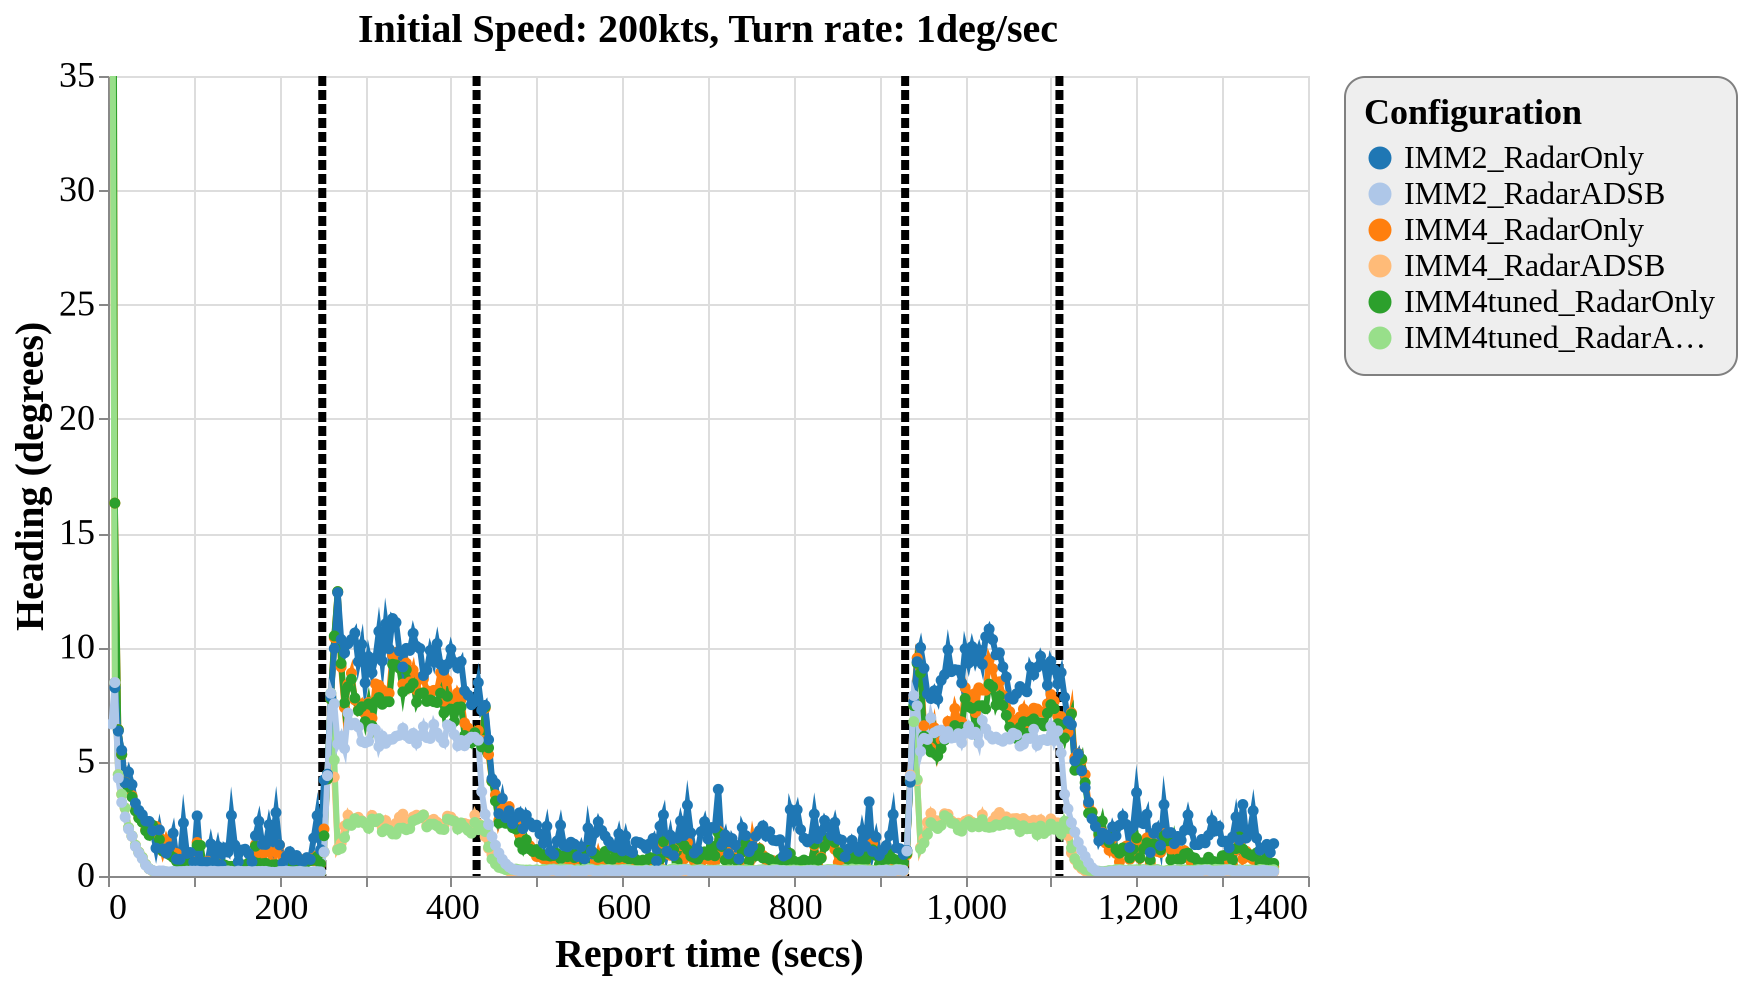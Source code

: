 {
  "config": {
    "view": {
      "continuousWidth": 600,
      "continuousHeight": 400
    },
    "axisX": {
      "labelFontSize": 18,
      "titleFontSize": 20
    },
    "axisY": {
      "labelFontSize": 18,
      "titleFontSize": 20
    },
    "font": "Times New Roman",
    "legend": {
      "cornerRadius": 10,
      "fillColor": "#EEEEEE",
      "labelFontSize": 16,
      "padding": 10,
      "strokeColor": "gray",
      "titleFontSize": 18
    },
    "title": {
      "fontSize": 20
    }
  },
  "layer": [
    {
      "data": {
        "name": "data-f6abfb9191b080f37ad4995a46cd9647"
      },
      "mark": {
        "type": "rule",
        "strokeDash": [
          5,
          2
        ],
        "strokeWidth": 4
      },
      "encoding": {
        "color": {
          "type": "nominal",
          "field": "color",
          "scale": null
        },
        "x": {
          "type": "quantitative",
          "field": "tt"
        }
      }
    },
    {
      "data": {
        "name": "data-a9c2b8120670187c02c79d8e1f80f955"
      },
      "mark": {
        "type": "line",
        "point": true,
        "strokeWidth": 3
      },
      "encoding": {
        "color": {
          "type": "ordinal",
          "field": "config",
          "scale": {
            "scheme": "category20"
          },
          "sort": [
            "IMM2_RadarOnly",
            "IMM2_RadarADSB",
            "IMM4_RadarOnly",
            "IMM4_RadarADSB",
            "IMM4tuned_RadarOnly",
            "IMM4tuned_RadarADSB"
          ],
          "title": "Configuration"
        },
        "x": {
          "type": "quantitative",
          "field": "time",
          "title": "Report time (secs)"
        },
        "y": {
          "type": "quantitative",
          "field": "rmse_hdg",
          "scale": {
            "domain": [
              0,
              35
            ],
            "zero": false
          },
          "title": "Heading (degrees)"
        }
      },
      "selection": {
        "selector112": {
          "type": "interval",
          "bind": "scales",
          "encodings": [
            "x",
            "y"
          ]
        }
      },
      "title": "Initial Speed: 200kts, Turn rate: 1deg/sec"
    }
  ],
  "$schema": "https://vega.github.io/schema/vega-lite/v4.8.1.json",
  "datasets": {
    "data-f6abfb9191b080f37ad4995a46cd9647": [
      {
        "tt": 250,
        "color": "black"
      },
      {
        "tt": 430,
        "color": "black"
      },
      {
        "tt": 930,
        "color": "black"
      },
      {
        "tt": 1110,
        "color": "black"
      }
    ],
    "data-a9c2b8120670187c02c79d8e1f80f955": [
      {
        "scenario": "turns_new_02",
        "config": "IMM4_RadarOnly",
        "time": 4,
        "rmse_hdg": 90.0,
        "rmse_tr": 0.0,
        "p_uni": 0.0,
        "p_turn": 0.0
      },
      {
        "scenario": "turns_new_02",
        "config": "IMM4_RadarOnly",
        "time": 8,
        "rmse_hdg": 16.31339433005594,
        "rmse_tr": 0.0,
        "p_uni": 0.9344666666666668,
        "p_turn": 0.0137691358024691
      },
      {
        "scenario": "turns_new_02",
        "config": "IMM4_RadarOnly",
        "time": 12,
        "rmse_hdg": 6.399525336171572,
        "rmse_tr": 0.000131751624529,
        "p_uni": 0.9206122641509434,
        "p_turn": 0.0274122641509433
      },
      {
        "scenario": "turns_new_02",
        "config": "IMM4_RadarOnly",
        "time": 16,
        "rmse_hdg": 5.318001552955901,
        "rmse_tr": 0.001839883804427,
        "p_uni": 0.8855594827586207,
        "p_turn": 0.0403551724137931
      },
      {
        "scenario": "turns_new_02",
        "config": "IMM4_RadarOnly",
        "time": 20,
        "rmse_hdg": 4.102533915010274,
        "rmse_tr": 0.0080551669309651,
        "p_uni": 0.8542845238095238,
        "p_turn": 0.0535392857142857
      },
      {
        "scenario": "turns_new_02",
        "config": "IMM4_RadarOnly",
        "time": 24,
        "rmse_hdg": 3.974685389268183,
        "rmse_tr": 0.0259170263248144,
        "p_uni": 0.7994943661971831,
        "p_turn": 0.0723464788732394
      },
      {
        "scenario": "turns_new_02",
        "config": "IMM4_RadarOnly",
        "time": 28,
        "rmse_hdg": 3.516196067145388,
        "rmse_tr": 0.0268467740215154,
        "p_uni": 0.8271521739130435,
        "p_turn": 0.0651753623188405
      },
      {
        "scenario": "turns_new_02",
        "config": "IMM4_RadarOnly",
        "time": 32,
        "rmse_hdg": 2.916783517328037,
        "rmse_tr": 0.0263316886296142,
        "p_uni": 0.8378188405797101,
        "p_turn": 0.055663768115942
      },
      {
        "scenario": "turns_new_02",
        "config": "IMM4_RadarOnly",
        "time": 36,
        "rmse_hdg": 2.566813759646836,
        "rmse_tr": 0.0315661579665172,
        "p_uni": 0.822658904109589,
        "p_turn": 0.0663808219178082
      },
      {
        "scenario": "turns_new_02",
        "config": "IMM4_RadarOnly",
        "time": 40,
        "rmse_hdg": 2.382605686880423,
        "rmse_tr": 0.0344651426275596,
        "p_uni": 0.8481633802816901,
        "p_turn": 0.0619112676056338
      },
      {
        "scenario": "turns_new_02",
        "config": "IMM4_RadarOnly",
        "time": 44,
        "rmse_hdg": 2.0292049188634764,
        "rmse_tr": 0.027460554524527,
        "p_uni": 0.8572109589041096,
        "p_turn": 0.0490068493150685
      },
      {
        "scenario": "turns_new_02",
        "config": "IMM4_RadarOnly",
        "time": 48,
        "rmse_hdg": 1.823614470452048,
        "rmse_tr": 0.0231876895651209,
        "p_uni": 0.8687763157894737,
        "p_turn": 0.0467618421052631
      },
      {
        "scenario": "turns_new_02",
        "config": "IMM4_RadarOnly",
        "time": 52,
        "rmse_hdg": 2.1754353012673118,
        "rmse_tr": 0.0418362320542851,
        "p_uni": 0.8655390625,
        "p_turn": 0.0482859375
      },
      {
        "scenario": "turns_new_02",
        "config": "IMM4_RadarOnly",
        "time": 56,
        "rmse_hdg": 2.1711414654871977,
        "rmse_tr": 0.0347606061057931,
        "p_uni": 0.864996052631579,
        "p_turn": 0.0509460526315789
      },
      {
        "scenario": "turns_new_02",
        "config": "IMM4_RadarOnly",
        "time": 60,
        "rmse_hdg": 1.6949239284663096,
        "rmse_tr": 0.023439762493537,
        "p_uni": 0.8707219178082192,
        "p_turn": 0.0439835616438356
      },
      {
        "scenario": "turns_new_02",
        "config": "IMM4_RadarOnly",
        "time": 64,
        "rmse_hdg": 1.0817158734017132,
        "rmse_tr": 0.0160544218687083,
        "p_uni": 0.8847215384615384,
        "p_turn": 0.0386861538461538
      },
      {
        "scenario": "turns_new_02",
        "config": "IMM4_RadarOnly",
        "time": 68,
        "rmse_hdg": 1.5868591865449424,
        "rmse_tr": 0.0175884074868101,
        "p_uni": 0.8876571428571428,
        "p_turn": 0.0374792207792207
      },
      {
        "scenario": "turns_new_02",
        "config": "IMM4_RadarOnly",
        "time": 72,
        "rmse_hdg": 1.1976208558161103,
        "rmse_tr": 0.0139797455525587,
        "p_uni": 0.8875771428571428,
        "p_turn": 0.0362485714285714
      },
      {
        "scenario": "turns_new_02",
        "config": "IMM4_RadarOnly",
        "time": 76,
        "rmse_hdg": 1.022285255130457,
        "rmse_tr": 0.0110110399145584,
        "p_uni": 0.9014714285714286,
        "p_turn": 0.0298171428571428
      },
      {
        "scenario": "turns_new_02",
        "config": "IMM4_RadarOnly",
        "time": 80,
        "rmse_hdg": 0.9811851631187284,
        "rmse_tr": 0.0100595927057413,
        "p_uni": 0.9056418918918918,
        "p_turn": 0.0322148648648648
      },
      {
        "scenario": "turns_new_02",
        "config": "IMM4_RadarOnly",
        "time": 84,
        "rmse_hdg": 0.4943583122038819,
        "rmse_tr": 0.0080110135456238,
        "p_uni": 0.912114084507042,
        "p_turn": 0.0289352112676056
      },
      {
        "scenario": "turns_new_02",
        "config": "IMM4_RadarOnly",
        "time": 88,
        "rmse_hdg": 0.5960126517793742,
        "rmse_tr": 0.0091963785469269,
        "p_uni": 0.8967378378378378,
        "p_turn": 0.0319297297297297
      },
      {
        "scenario": "turns_new_02",
        "config": "IMM4_RadarOnly",
        "time": 92,
        "rmse_hdg": 0.7569787985197799,
        "rmse_tr": 0.0105204629577348,
        "p_uni": 0.8968309859154929,
        "p_turn": 0.0347154929577464
      },
      {
        "scenario": "turns_new_02",
        "config": "IMM4_RadarOnly",
        "time": 96,
        "rmse_hdg": 0.7040226879905785,
        "rmse_tr": 0.0132628949917295,
        "p_uni": 0.9017027397260272,
        "p_turn": 0.0378232876712328
      },
      {
        "scenario": "turns_new_02",
        "config": "IMM4_RadarOnly",
        "time": 100,
        "rmse_hdg": 0.4763006601303207,
        "rmse_tr": 0.0095695925435347,
        "p_uni": 0.9073768115942028,
        "p_turn": 0.0306710144927536
      },
      {
        "scenario": "turns_new_02",
        "config": "IMM4_RadarOnly",
        "time": 104,
        "rmse_hdg": 1.4645028143198235,
        "rmse_tr": 0.0393938559982512,
        "p_uni": 0.894231506849315,
        "p_turn": 0.0395013698630137
      },
      {
        "scenario": "turns_new_02",
        "config": "IMM4_RadarOnly",
        "time": 108,
        "rmse_hdg": 0.5450866393927163,
        "rmse_tr": 0.0321782448937856,
        "p_uni": 0.9063777777777776,
        "p_turn": 0.0310305555555555
      },
      {
        "scenario": "turns_new_02",
        "config": "IMM4_RadarOnly",
        "time": 112,
        "rmse_hdg": 0.5331510105026528,
        "rmse_tr": 0.0256895345909574,
        "p_uni": 0.9031640625,
        "p_turn": 0.0314859375
      },
      {
        "scenario": "turns_new_02",
        "config": "IMM4_RadarOnly",
        "time": 116,
        "rmse_hdg": 0.6440643748251557,
        "rmse_tr": 0.0226665129830508,
        "p_uni": 0.8956878378378379,
        "p_turn": 0.0356945945945945
      },
      {
        "scenario": "turns_new_02",
        "config": "IMM4_RadarOnly",
        "time": 120,
        "rmse_hdg": 0.4987673996152107,
        "rmse_tr": 0.0085409585511798,
        "p_uni": 0.905808108108108,
        "p_turn": 0.0330283783783783
      },
      {
        "scenario": "turns_new_02",
        "config": "IMM4_RadarOnly",
        "time": 124,
        "rmse_hdg": 0.5298617943641158,
        "rmse_tr": 0.0130312895387315,
        "p_uni": 0.9016774647887325,
        "p_turn": 0.031838028169014
      },
      {
        "scenario": "turns_new_02",
        "config": "IMM4_RadarOnly",
        "time": 128,
        "rmse_hdg": 0.5224655685021459,
        "rmse_tr": 0.0117784216351859,
        "p_uni": 0.9067445945945948,
        "p_turn": 0.0291378378378378
      },
      {
        "scenario": "turns_new_02",
        "config": "IMM4_RadarOnly",
        "time": 132,
        "rmse_hdg": 0.4319657908265937,
        "rmse_tr": 0.0077406036227444,
        "p_uni": 0.9033375,
        "p_turn": 0.0320458333333333
      },
      {
        "scenario": "turns_new_02",
        "config": "IMM4_RadarOnly",
        "time": 136,
        "rmse_hdg": 0.4511322310089057,
        "rmse_tr": 0.011802947310625,
        "p_uni": 0.8987985507246377,
        "p_turn": 0.0353681159420289
      },
      {
        "scenario": "turns_new_02",
        "config": "IMM4_RadarOnly",
        "time": 140,
        "rmse_hdg": 0.378737990903243,
        "rmse_tr": 0.0094814743665942,
        "p_uni": 0.8876767123287671,
        "p_turn": 0.0336328767123287
      },
      {
        "scenario": "turns_new_02",
        "config": "IMM4_RadarOnly",
        "time": 144,
        "rmse_hdg": 0.4002786191804066,
        "rmse_tr": 0.0103792802958326,
        "p_uni": 0.9056148648648648,
        "p_turn": 0.0319608108108108
      },
      {
        "scenario": "turns_new_02",
        "config": "IMM4_RadarOnly",
        "time": 148,
        "rmse_hdg": 0.4073584528285983,
        "rmse_tr": 0.0098922911523278,
        "p_uni": 0.9037030303030302,
        "p_turn": 0.0333575757575757
      },
      {
        "scenario": "turns_new_02",
        "config": "IMM4_RadarOnly",
        "time": 152,
        "rmse_hdg": 0.3613105773892222,
        "rmse_tr": 0.0108898974589601,
        "p_uni": 0.9122933333333332,
        "p_turn": 0.0304693333333333
      },
      {
        "scenario": "turns_new_02",
        "config": "IMM4_RadarOnly",
        "time": 156,
        "rmse_hdg": 0.4784460325476697,
        "rmse_tr": 0.0082090212755864,
        "p_uni": 0.9014818181818182,
        "p_turn": 0.0313075757575757
      },
      {
        "scenario": "turns_new_02",
        "config": "IMM4_RadarOnly",
        "time": 160,
        "rmse_hdg": 0.4600256635353195,
        "rmse_tr": 0.0110170826951199,
        "p_uni": 0.9021388888888888,
        "p_turn": 0.0334097222222222
      },
      {
        "scenario": "turns_new_02",
        "config": "IMM4_RadarOnly",
        "time": 164,
        "rmse_hdg": 0.5366676459058826,
        "rmse_tr": 0.0102880867866542,
        "p_uni": 0.9008405405405404,
        "p_turn": 0.0311648648648648
      },
      {
        "scenario": "turns_new_02",
        "config": "IMM4_RadarOnly",
        "time": 168,
        "rmse_hdg": 0.4492231165586923,
        "rmse_tr": 0.0076399800899379,
        "p_uni": 0.9053140845070422,
        "p_turn": 0.0306535211267605
      },
      {
        "scenario": "turns_new_02",
        "config": "IMM4_RadarOnly",
        "time": 172,
        "rmse_hdg": 1.370699170575447,
        "rmse_tr": 0.0230075046510974,
        "p_uni": 0.885772972972973,
        "p_turn": 0.0440959459459459
      },
      {
        "scenario": "turns_new_02",
        "config": "IMM4_RadarOnly",
        "time": 176,
        "rmse_hdg": 1.029916472912473,
        "rmse_tr": 0.0349069540518285,
        "p_uni": 0.8932779411764705,
        "p_turn": 0.0312397058823529
      },
      {
        "scenario": "turns_new_02",
        "config": "IMM4_RadarOnly",
        "time": 180,
        "rmse_hdg": 0.5091209744910007,
        "rmse_tr": 0.0284641929057856,
        "p_uni": 0.902976388888889,
        "p_turn": 0.0322541666666666
      },
      {
        "scenario": "turns_new_02",
        "config": "IMM4_RadarOnly",
        "time": 184,
        "rmse_hdg": 1.097510819992222,
        "rmse_tr": 0.0265528421938486,
        "p_uni": 0.9004071428571429,
        "p_turn": 0.0325085714285714
      },
      {
        "scenario": "turns_new_02",
        "config": "IMM4_RadarOnly",
        "time": 188,
        "rmse_hdg": 1.0691537335118615,
        "rmse_tr": 0.0227345454941049,
        "p_uni": 0.9008544117647058,
        "p_turn": 0.0339073529411764
      },
      {
        "scenario": "turns_new_02",
        "config": "IMM4_RadarOnly",
        "time": 192,
        "rmse_hdg": 0.4488932258400961,
        "rmse_tr": 0.016690692938558,
        "p_uni": 0.911524358974359,
        "p_turn": 0.0296051282051282
      },
      {
        "scenario": "turns_new_02",
        "config": "IMM4_RadarOnly",
        "time": 196,
        "rmse_hdg": 1.0438651950585125,
        "rmse_tr": 0.0204308330567781,
        "p_uni": 0.9089742424242424,
        "p_turn": 0.0329166666666666
      },
      {
        "scenario": "turns_new_02",
        "config": "IMM4_RadarOnly",
        "time": 200,
        "rmse_hdg": 1.3478845859875606,
        "rmse_tr": 0.0175300476733114,
        "p_uni": 0.9061571428571428,
        "p_turn": 0.0284742857142857
      },
      {
        "scenario": "turns_new_02",
        "config": "IMM4_RadarOnly",
        "time": 204,
        "rmse_hdg": 0.8384239944804466,
        "rmse_tr": 0.0106103141858894,
        "p_uni": 0.9085575342465756,
        "p_turn": 0.030817808219178
      },
      {
        "scenario": "turns_new_02",
        "config": "IMM4_RadarOnly",
        "time": 208,
        "rmse_hdg": 0.7540216499866892,
        "rmse_tr": 0.0103286664846606,
        "p_uni": 0.9050635135135134,
        "p_turn": 0.0327851351351351
      },
      {
        "scenario": "turns_new_02",
        "config": "IMM4_RadarOnly",
        "time": 212,
        "rmse_hdg": 0.800732059421824,
        "rmse_tr": 0.0107966935470678,
        "p_uni": 0.9095802816901408,
        "p_turn": 0.0306436619718309
      },
      {
        "scenario": "turns_new_02",
        "config": "IMM4_RadarOnly",
        "time": 216,
        "rmse_hdg": 0.6756338945170598,
        "rmse_tr": 0.0128278795111905,
        "p_uni": 0.9033014492753624,
        "p_turn": 0.0337855072463768
      },
      {
        "scenario": "turns_new_02",
        "config": "IMM4_RadarOnly",
        "time": 220,
        "rmse_hdg": 0.7730117865998051,
        "rmse_tr": 0.0127281239343781,
        "p_uni": 0.9030166666666668,
        "p_turn": 0.0355305555555555
      },
      {
        "scenario": "turns_new_02",
        "config": "IMM4_RadarOnly",
        "time": 224,
        "rmse_hdg": 0.7403583966941657,
        "rmse_tr": 0.0092993503357313,
        "p_uni": 0.914802777777778,
        "p_turn": 0.0301166666666666
      },
      {
        "scenario": "turns_new_02",
        "config": "IMM4_RadarOnly",
        "time": 228,
        "rmse_hdg": 0.6083111586625918,
        "rmse_tr": 0.012268782078863,
        "p_uni": 0.9004246575342465,
        "p_turn": 0.0345657534246575
      },
      {
        "scenario": "turns_new_02",
        "config": "IMM4_RadarOnly",
        "time": 232,
        "rmse_hdg": 0.6374189683218322,
        "rmse_tr": 0.0095868936268097,
        "p_uni": 0.9202102941176472,
        "p_turn": 0.0301117647058823
      },
      {
        "scenario": "turns_new_02",
        "config": "IMM4_RadarOnly",
        "time": 236,
        "rmse_hdg": 0.7572628729995481,
        "rmse_tr": 0.0103524577928596,
        "p_uni": 0.9060235294117648,
        "p_turn": 0.033675
      },
      {
        "scenario": "turns_new_02",
        "config": "IMM4_RadarOnly",
        "time": 240,
        "rmse_hdg": 0.6715078980495001,
        "rmse_tr": 0.0150081692040416,
        "p_uni": 0.90281,
        "p_turn": 0.0365785714285714
      },
      {
        "scenario": "turns_new_02",
        "config": "IMM4_RadarOnly",
        "time": 244,
        "rmse_hdg": 0.8873571658165771,
        "rmse_tr": 0.0173694740892459,
        "p_uni": 0.8963000000000001,
        "p_turn": 0.036858904109589
      },
      {
        "scenario": "turns_new_02",
        "config": "IMM4_RadarOnly",
        "time": 248,
        "rmse_hdg": 0.5063156678946014,
        "rmse_tr": 0.0115000120772883,
        "p_uni": 0.9149763888888888,
        "p_turn": 0.0281055555555555
      },
      {
        "scenario": "turns_new_02",
        "config": "IMM4_RadarOnly",
        "time": 252,
        "rmse_hdg": 2.056359665363366,
        "rmse_tr": 0.7232089922890739,
        "p_uni": 0.8932541666666667,
        "p_turn": 0.0417458333333333
      },
      {
        "scenario": "turns_new_02",
        "config": "IMM4_RadarOnly",
        "time": 256,
        "rmse_hdg": 4.25548413781819,
        "rmse_tr": 1.0034063928272865,
        "p_uni": 0.8961777777777777,
        "p_turn": 0.0369777777777777
      },
      {
        "scenario": "turns_new_02",
        "config": "IMM4_RadarOnly",
        "time": 260,
        "rmse_hdg": 7.739591994689689,
        "rmse_tr": 0.9940585324966592,
        "p_uni": 0.8652382352941176,
        "p_turn": 0.0581323529411764
      },
      {
        "scenario": "turns_new_02",
        "config": "IMM4_RadarOnly",
        "time": 264,
        "rmse_hdg": 10.425831475128389,
        "rmse_tr": 0.9721971425733454,
        "p_uni": 0.8071083333333333,
        "p_turn": 0.0939152777777777
      },
      {
        "scenario": "turns_new_02",
        "config": "IMM4_RadarOnly",
        "time": 268,
        "rmse_hdg": 12.431197499805345,
        "rmse_tr": 0.8939081837483212,
        "p_uni": 0.57345,
        "p_turn": 0.2557458333333333
      },
      {
        "scenario": "turns_new_02",
        "config": "IMM4_RadarOnly",
        "time": 272,
        "rmse_hdg": 9.141997872191125,
        "rmse_tr": 0.6975933276166667,
        "p_uni": 0.2130338235294117,
        "p_turn": 0.5282867647058823
      },
      {
        "scenario": "turns_new_02",
        "config": "IMM4_RadarOnly",
        "time": 276,
        "rmse_hdg": 7.361978512705567,
        "rmse_tr": 0.5713396192395732,
        "p_uni": 0.1119461538461538,
        "p_turn": 0.6254205128205128
      },
      {
        "scenario": "turns_new_02",
        "config": "IMM4_RadarOnly",
        "time": 280,
        "rmse_hdg": 8.385721390107115,
        "rmse_tr": 0.4246360218984607,
        "p_uni": 0.0976062499999999,
        "p_turn": 0.6715921875
      },
      {
        "scenario": "turns_new_02",
        "config": "IMM4_RadarOnly",
        "time": 284,
        "rmse_hdg": 8.875134258345726,
        "rmse_tr": 0.3886313032414591,
        "p_uni": 0.1498788732394366,
        "p_turn": 0.6184915492957747
      },
      {
        "scenario": "turns_new_02",
        "config": "IMM4_RadarOnly",
        "time": 288,
        "rmse_hdg": 7.701981157284282,
        "rmse_tr": 0.2705578531329148,
        "p_uni": 0.161404054054054,
        "p_turn": 0.667072972972973
      },
      {
        "scenario": "turns_new_02",
        "config": "IMM4_RadarOnly",
        "time": 292,
        "rmse_hdg": 7.266189807170162,
        "rmse_tr": 0.2940106888313056,
        "p_uni": 0.2100294117647058,
        "p_turn": 0.6070823529411764
      },
      {
        "scenario": "turns_new_02",
        "config": "IMM4_RadarOnly",
        "time": 296,
        "rmse_hdg": 7.5292879493139475,
        "rmse_tr": 0.2752398855639624,
        "p_uni": 0.222703947368421,
        "p_turn": 0.6218315789473684
      },
      {
        "scenario": "turns_new_02",
        "config": "IMM4_RadarOnly",
        "time": 300,
        "rmse_hdg": 7.097127248401288,
        "rmse_tr": 0.2642582535540348,
        "p_uni": 0.26083,
        "p_turn": 0.5832414285714286
      },
      {
        "scenario": "turns_new_02",
        "config": "IMM4_RadarOnly",
        "time": 304,
        "rmse_hdg": 7.588367860293992,
        "rmse_tr": 0.2683272705910771,
        "p_uni": 0.2662357142857143,
        "p_turn": 0.5762928571428572
      },
      {
        "scenario": "turns_new_02",
        "config": "IMM4_RadarOnly",
        "time": 308,
        "rmse_hdg": 6.90373351585121,
        "rmse_tr": 0.2161569545818142,
        "p_uni": 0.2402267605633803,
        "p_turn": 0.6110507042253521
      },
      {
        "scenario": "turns_new_02",
        "config": "IMM4_RadarOnly",
        "time": 312,
        "rmse_hdg": 8.403783587992718,
        "rmse_tr": 0.2313522573343173,
        "p_uni": 0.2258842105263158,
        "p_turn": 0.6386026315789474
      },
      {
        "scenario": "turns_new_02",
        "config": "IMM4_RadarOnly",
        "time": 316,
        "rmse_hdg": 8.347400834912364,
        "rmse_tr": 0.2700501453702492,
        "p_uni": 0.2420391304347826,
        "p_turn": 0.6087550724637681
      },
      {
        "scenario": "turns_new_02",
        "config": "IMM4_RadarOnly",
        "time": 320,
        "rmse_hdg": 8.145620835230625,
        "rmse_tr": 0.2453570058068598,
        "p_uni": 0.258376119402985,
        "p_turn": 0.5938014925373134
      },
      {
        "scenario": "turns_new_02",
        "config": "IMM4_RadarOnly",
        "time": 324,
        "rmse_hdg": 7.927644424233679,
        "rmse_tr": 0.2559600242767956,
        "p_uni": 0.2387930555555555,
        "p_turn": 0.6033569444444444
      },
      {
        "scenario": "turns_new_02",
        "config": "IMM4_RadarOnly",
        "time": 328,
        "rmse_hdg": 7.993615391074097,
        "rmse_tr": 0.2257099367674262,
        "p_uni": 0.2713611111111111,
        "p_turn": 0.548276388888889
      },
      {
        "scenario": "turns_new_02",
        "config": "IMM4_RadarOnly",
        "time": 332,
        "rmse_hdg": 9.670509294499436,
        "rmse_tr": 0.2205304325182052,
        "p_uni": 0.2490430555555555,
        "p_turn": 0.6094180555555555
      },
      {
        "scenario": "turns_new_02",
        "config": "IMM4_RadarOnly",
        "time": 336,
        "rmse_hdg": 9.790574625458236,
        "rmse_tr": 0.2453529272972575,
        "p_uni": 0.261584,
        "p_turn": 0.5713733333333334
      },
      {
        "scenario": "turns_new_02",
        "config": "IMM4_RadarOnly",
        "time": 340,
        "rmse_hdg": 9.180483690432576,
        "rmse_tr": 0.2653362743905602,
        "p_uni": 0.2784910447761194,
        "p_turn": 0.5753462686567165
      },
      {
        "scenario": "turns_new_02",
        "config": "IMM4_RadarOnly",
        "time": 344,
        "rmse_hdg": 8.396046946767202,
        "rmse_tr": 0.2286020575686878,
        "p_uni": 0.2607217391304348,
        "p_turn": 0.5880971014492753
      },
      {
        "scenario": "turns_new_02",
        "config": "IMM4_RadarOnly",
        "time": 348,
        "rmse_hdg": 9.312718697139667,
        "rmse_tr": 0.2716313242271035,
        "p_uni": 0.3014972602739726,
        "p_turn": 0.541613698630137
      },
      {
        "scenario": "turns_new_02",
        "config": "IMM4_RadarOnly",
        "time": 352,
        "rmse_hdg": 8.487817446577303,
        "rmse_tr": 0.2629269269190254,
        "p_uni": 0.2805412844036697,
        "p_turn": 0.5844825688073394
      },
      {
        "scenario": "turns_new_02",
        "config": "IMM4_RadarOnly",
        "time": 356,
        "rmse_hdg": 9.007977212434982,
        "rmse_tr": 0.3295864500661805,
        "p_uni": 0.2884067226890756,
        "p_turn": 0.5681151260504201
      },
      {
        "scenario": "turns_new_02",
        "config": "IMM4_RadarOnly",
        "time": 360,
        "rmse_hdg": 8.136397000993,
        "rmse_tr": 0.3220935425906136,
        "p_uni": 0.3064973214285714,
        "p_turn": 0.5552866071428572
      },
      {
        "scenario": "turns_new_02",
        "config": "IMM4_RadarOnly",
        "time": 364,
        "rmse_hdg": 8.684109778679174,
        "rmse_tr": 0.3603809266164173,
        "p_uni": 0.3458243697478991,
        "p_turn": 0.5171613445378151
      },
      {
        "scenario": "turns_new_02",
        "config": "IMM4_RadarOnly",
        "time": 368,
        "rmse_hdg": 8.61568640134521,
        "rmse_tr": 0.3605793607302217,
        "p_uni": 0.3286367521367521,
        "p_turn": 0.5399803418803419
      },
      {
        "scenario": "turns_new_02",
        "config": "IMM4_RadarOnly",
        "time": 372,
        "rmse_hdg": 8.106144516052126,
        "rmse_tr": 0.3570723846591596,
        "p_uni": 0.3500024390243902,
        "p_turn": 0.5163512195121951
      },
      {
        "scenario": "turns_new_02",
        "config": "IMM4_RadarOnly",
        "time": 376,
        "rmse_hdg": 7.970141344194264,
        "rmse_tr": 0.3189492137574911,
        "p_uni": 0.3471913043478261,
        "p_turn": 0.523631304347826
      },
      {
        "scenario": "turns_new_02",
        "config": "IMM4_RadarOnly",
        "time": 380,
        "rmse_hdg": 8.12099686163558,
        "rmse_tr": 0.3339271091679862,
        "p_uni": 0.3420694915254237,
        "p_turn": 0.5221525423728813
      },
      {
        "scenario": "turns_new_02",
        "config": "IMM4_RadarOnly",
        "time": 384,
        "rmse_hdg": 8.140245606393814,
        "rmse_tr": 0.3109876531810137,
        "p_uni": 0.3673172413793104,
        "p_turn": 0.5011094827586207
      },
      {
        "scenario": "turns_new_02",
        "config": "IMM4_RadarOnly",
        "time": 388,
        "rmse_hdg": 8.901023438622875,
        "rmse_tr": 0.3164394227587044,
        "p_uni": 0.3338172413793103,
        "p_turn": 0.5466655172413794
      },
      {
        "scenario": "turns_new_02",
        "config": "IMM4_RadarOnly",
        "time": 392,
        "rmse_hdg": 7.653703562046153,
        "rmse_tr": 0.3039543487132483,
        "p_uni": 0.3240966101694915,
        "p_turn": 0.5535457627118644
      },
      {
        "scenario": "turns_new_02",
        "config": "IMM4_RadarOnly",
        "time": 396,
        "rmse_hdg": 8.548340699287886,
        "rmse_tr": 0.330973143848791,
        "p_uni": 0.34555,
        "p_turn": 0.526893220338983
      },
      {
        "scenario": "turns_new_02",
        "config": "IMM4_RadarOnly",
        "time": 400,
        "rmse_hdg": 7.790820854671433,
        "rmse_tr": 0.3176631521753821,
        "p_uni": 0.3280133333333334,
        "p_turn": 0.5356066666666667
      },
      {
        "scenario": "turns_new_02",
        "config": "IMM4_RadarOnly",
        "time": 404,
        "rmse_hdg": 7.429446202265932,
        "rmse_tr": 0.2865369036997122,
        "p_uni": 0.3035490909090909,
        "p_turn": 0.5644809090909091
      },
      {
        "scenario": "turns_new_02",
        "config": "IMM4_RadarOnly",
        "time": 408,
        "rmse_hdg": 8.011559740233691,
        "rmse_tr": 0.2660304558065987,
        "p_uni": 0.2842933333333333,
        "p_turn": 0.58713
      },
      {
        "scenario": "turns_new_02",
        "config": "IMM4_RadarOnly",
        "time": 412,
        "rmse_hdg": 7.720104983370425,
        "rmse_tr": 0.2854484116948813,
        "p_uni": 0.2667695652173913,
        "p_turn": 0.6075895652173913
      },
      {
        "scenario": "turns_new_02",
        "config": "IMM4_RadarOnly",
        "time": 416,
        "rmse_hdg": 6.695431304026811,
        "rmse_tr": 0.2565638847190866,
        "p_uni": 0.2576818181818182,
        "p_turn": 0.6049925619834711
      },
      {
        "scenario": "turns_new_02",
        "config": "IMM4_RadarOnly",
        "time": 420,
        "rmse_hdg": 6.476561135152892,
        "rmse_tr": 0.2541536971591423,
        "p_uni": 0.2617474576271186,
        "p_turn": 0.6042347457627119
      },
      {
        "scenario": "turns_new_02",
        "config": "IMM4_RadarOnly",
        "time": 424,
        "rmse_hdg": 5.988782748454131,
        "rmse_tr": 0.2508791931297902,
        "p_uni": 0.2846745454545454,
        "p_turn": 0.5743336363636364
      },
      {
        "scenario": "turns_new_02",
        "config": "IMM4_RadarOnly",
        "time": 428,
        "rmse_hdg": 6.276058066821856,
        "rmse_tr": 0.2531340714318365,
        "p_uni": 0.302968376068376,
        "p_turn": 0.5426880341880342
      },
      {
        "scenario": "turns_new_02",
        "config": "IMM4_RadarOnly",
        "time": 432,
        "rmse_hdg": 6.366552460555084,
        "rmse_tr": 0.6945562709984939,
        "p_uni": 0.2733916666666667,
        "p_turn": 0.5609824999999999
      },
      {
        "scenario": "turns_new_02",
        "config": "IMM4_RadarOnly",
        "time": 436,
        "rmse_hdg": 5.938622396222232,
        "rmse_tr": 0.8912057832342514,
        "p_uni": 0.2788324561403508,
        "p_turn": 0.5705868421052631
      },
      {
        "scenario": "turns_new_02",
        "config": "IMM4_RadarOnly",
        "time": 440,
        "rmse_hdg": 7.33797679529418,
        "rmse_tr": 0.851376464452793,
        "p_uni": 0.3178810344827586,
        "p_turn": 0.5288422413793104
      },
      {
        "scenario": "turns_new_02",
        "config": "IMM4_RadarOnly",
        "time": 444,
        "rmse_hdg": 5.31575700783733,
        "rmse_tr": 0.6719838583844135,
        "p_uni": 0.3960893805309734,
        "p_turn": 0.4346212389380531
      },
      {
        "scenario": "turns_new_02",
        "config": "IMM4_RadarOnly",
        "time": 448,
        "rmse_hdg": 4.154930351572106,
        "rmse_tr": 0.5107028081985518,
        "p_uni": 0.4817207547169811,
        "p_turn": 0.3592801886792452
      },
      {
        "scenario": "turns_new_02",
        "config": "IMM4_RadarOnly",
        "time": 452,
        "rmse_hdg": 3.550324891838328,
        "rmse_tr": 0.3599536093091731,
        "p_uni": 0.5635521367521367,
        "p_turn": 0.2765444444444444
      },
      {
        "scenario": "turns_new_02",
        "config": "IMM4_RadarOnly",
        "time": 456,
        "rmse_hdg": 2.4399884176489177,
        "rmse_tr": 0.2355285805605544,
        "p_uni": 0.6411121739130435,
        "p_turn": 0.2068886956521739
      },
      {
        "scenario": "turns_new_02",
        "config": "IMM4_RadarOnly",
        "time": 460,
        "rmse_hdg": 2.9275906121677653,
        "rmse_tr": 0.159522208780908,
        "p_uni": 0.6765330188679246,
        "p_turn": 0.1810471698113207
      },
      {
        "scenario": "turns_new_02",
        "config": "IMM4_RadarOnly",
        "time": 464,
        "rmse_hdg": 2.88731059984893,
        "rmse_tr": 0.1236021180374079,
        "p_uni": 0.7268058333333334,
        "p_turn": 0.1318791666666666
      },
      {
        "scenario": "turns_new_02",
        "config": "IMM4_RadarOnly",
        "time": 468,
        "rmse_hdg": 3.035954203298906,
        "rmse_tr": 0.0997238980839427,
        "p_uni": 0.7371179245283019,
        "p_turn": 0.1075924528301886
      },
      {
        "scenario": "turns_new_02",
        "config": "IMM4_RadarOnly",
        "time": 472,
        "rmse_hdg": 2.538569259306809,
        "rmse_tr": 0.0787137071033401,
        "p_uni": 0.7804247933884297,
        "p_turn": 0.0922809917355372
      },
      {
        "scenario": "turns_new_02",
        "config": "IMM4_RadarOnly",
        "time": 476,
        "rmse_hdg": 2.252277859313892,
        "rmse_tr": 0.0542010179044669,
        "p_uni": 0.8035675213675213,
        "p_turn": 0.0825324786324786
      },
      {
        "scenario": "turns_new_02",
        "config": "IMM4_RadarOnly",
        "time": 480,
        "rmse_hdg": 1.8445767355502791,
        "rmse_tr": 0.0452479769345179,
        "p_uni": 0.823075,
        "p_turn": 0.070835
      },
      {
        "scenario": "turns_new_02",
        "config": "IMM4_RadarOnly",
        "time": 484,
        "rmse_hdg": 1.5830499230357613,
        "rmse_tr": 0.0287921791435093,
        "p_uni": 0.8359705882352941,
        "p_turn": 0.0551386554621848
      },
      {
        "scenario": "turns_new_02",
        "config": "IMM4_RadarOnly",
        "time": 488,
        "rmse_hdg": 1.492048292820345,
        "rmse_tr": 0.0299491551114867,
        "p_uni": 0.8333126126126126,
        "p_turn": 0.0635306306306306
      },
      {
        "scenario": "turns_new_02",
        "config": "IMM4_RadarOnly",
        "time": 492,
        "rmse_hdg": 1.3233322837947146,
        "rmse_tr": 0.0261784166824504,
        "p_uni": 0.8621891666666667,
        "p_turn": 0.0487191666666666
      },
      {
        "scenario": "turns_new_02",
        "config": "IMM4_RadarOnly",
        "time": 496,
        "rmse_hdg": 1.0661648559205088,
        "rmse_tr": 0.0158210961482867,
        "p_uni": 0.8558475,
        "p_turn": 0.05246
      },
      {
        "scenario": "turns_new_02",
        "config": "IMM4_RadarOnly",
        "time": 500,
        "rmse_hdg": 0.853065164825406,
        "rmse_tr": 0.0201688443075391,
        "p_uni": 0.8538614035087719,
        "p_turn": 0.0539052631578947
      },
      {
        "scenario": "turns_new_02",
        "config": "IMM4_RadarOnly",
        "time": 504,
        "rmse_hdg": 0.8412201151014427,
        "rmse_tr": 0.0179033588024777,
        "p_uni": 0.8647478632478632,
        "p_turn": 0.0502478632478632
      },
      {
        "scenario": "turns_new_02",
        "config": "IMM4_RadarOnly",
        "time": 508,
        "rmse_hdg": 0.7552356384369145,
        "rmse_tr": 0.0168259969663923,
        "p_uni": 0.854164347826087,
        "p_turn": 0.0541260869565217
      },
      {
        "scenario": "turns_new_02",
        "config": "IMM4_RadarOnly",
        "time": 512,
        "rmse_hdg": 0.69092125015304,
        "rmse_tr": 0.0175702045223304,
        "p_uni": 0.8490669565217391,
        "p_turn": 0.0507521739130434
      },
      {
        "scenario": "turns_new_02",
        "config": "IMM4_RadarOnly",
        "time": 516,
        "rmse_hdg": 0.640633080477157,
        "rmse_tr": 0.0154591249899386,
        "p_uni": 0.8538264462809918,
        "p_turn": 0.0528619834710743
      },
      {
        "scenario": "turns_new_02",
        "config": "IMM4_RadarOnly",
        "time": 520,
        "rmse_hdg": 0.5741668464545507,
        "rmse_tr": 0.0151064928466578,
        "p_uni": 0.8593162162162162,
        "p_turn": 0.0503756756756756
      },
      {
        "scenario": "turns_new_02",
        "config": "IMM4_RadarOnly",
        "time": 524,
        "rmse_hdg": 0.5062168134158251,
        "rmse_tr": 0.0164512036289244,
        "p_uni": 0.8478294117647058,
        "p_turn": 0.0561689075630252
      },
      {
        "scenario": "turns_new_02",
        "config": "IMM4_RadarOnly",
        "time": 528,
        "rmse_hdg": 0.5127435345310458,
        "rmse_tr": 0.0136687352024208,
        "p_uni": 0.8581110169491525,
        "p_turn": 0.0475355932203389
      },
      {
        "scenario": "turns_new_02",
        "config": "IMM4_RadarOnly",
        "time": 532,
        "rmse_hdg": 0.4436647302379822,
        "rmse_tr": 0.0178705738775867,
        "p_uni": 0.8580714285714286,
        "p_turn": 0.0534517857142857
      },
      {
        "scenario": "turns_new_02",
        "config": "IMM4_RadarOnly",
        "time": 536,
        "rmse_hdg": 0.4255441280032523,
        "rmse_tr": 0.0186232807358385,
        "p_uni": 0.8594243902439024,
        "p_turn": 0.0515186991869918
      },
      {
        "scenario": "turns_new_02",
        "config": "IMM4_RadarOnly",
        "time": 540,
        "rmse_hdg": 0.9058222421790209,
        "rmse_tr": 0.0248518709920053,
        "p_uni": 0.8575811475409836,
        "p_turn": 0.0511303278688524
      },
      {
        "scenario": "turns_new_02",
        "config": "IMM4_RadarOnly",
        "time": 544,
        "rmse_hdg": 0.4624171597482412,
        "rmse_tr": 0.0196035758264961,
        "p_uni": 0.8559425925925926,
        "p_turn": 0.0519629629629629
      },
      {
        "scenario": "turns_new_02",
        "config": "IMM4_RadarOnly",
        "time": 548,
        "rmse_hdg": 0.6963616245853339,
        "rmse_tr": 0.0314181398589273,
        "p_uni": 0.8489861788617886,
        "p_turn": 0.0526349593495934
      },
      {
        "scenario": "turns_new_02",
        "config": "IMM4_RadarOnly",
        "time": 552,
        "rmse_hdg": 0.6869711131807681,
        "rmse_tr": 0.0284100637827149,
        "p_uni": 0.8567094827586207,
        "p_turn": 0.0512793103448275
      },
      {
        "scenario": "turns_new_02",
        "config": "IMM4_RadarOnly",
        "time": 556,
        "rmse_hdg": 0.3997912401670225,
        "rmse_tr": 0.0097633105114431,
        "p_uni": 0.8697875,
        "p_turn": 0.0434946428571428
      },
      {
        "scenario": "turns_new_02",
        "config": "IMM4_RadarOnly",
        "time": 560,
        "rmse_hdg": 0.5247825466909851,
        "rmse_tr": 0.0265808756593847,
        "p_uni": 0.8516983606557378,
        "p_turn": 0.055689344262295
      },
      {
        "scenario": "turns_new_02",
        "config": "IMM4_RadarOnly",
        "time": 564,
        "rmse_hdg": 0.4832165776021808,
        "rmse_tr": 0.0229287819885457,
        "p_uni": 0.8550982608695652,
        "p_turn": 0.0534678260869565
      },
      {
        "scenario": "turns_new_02",
        "config": "IMM4_RadarOnly",
        "time": 568,
        "rmse_hdg": 0.394674971759465,
        "rmse_tr": 0.0189717443408173,
        "p_uni": 0.8534708333333333,
        "p_turn": 0.0551683333333333
      },
      {
        "scenario": "turns_new_02",
        "config": "IMM4_RadarOnly",
        "time": 572,
        "rmse_hdg": 0.9722766734960592,
        "rmse_tr": 0.0342442196428443,
        "p_uni": 0.8483122807017544,
        "p_turn": 0.0545780701754385
      },
      {
        "scenario": "turns_new_02",
        "config": "IMM4_RadarOnly",
        "time": 576,
        "rmse_hdg": 0.4627899915417197,
        "rmse_tr": 0.0334926958897921,
        "p_uni": 0.8611449152542373,
        "p_turn": 0.0497
      },
      {
        "scenario": "turns_new_02",
        "config": "IMM4_RadarOnly",
        "time": 580,
        "rmse_hdg": 0.9383739604524258,
        "rmse_tr": 0.0269563328238531,
        "p_uni": 0.8583379310344827,
        "p_turn": 0.0498991379310344
      },
      {
        "scenario": "turns_new_02",
        "config": "IMM4_RadarOnly",
        "time": 584,
        "rmse_hdg": 0.4773819183158901,
        "rmse_tr": 0.0198363098128626,
        "p_uni": 0.8669300813008131,
        "p_turn": 0.0484130081300813
      },
      {
        "scenario": "turns_new_02",
        "config": "IMM4_RadarOnly",
        "time": 588,
        "rmse_hdg": 0.431552667606205,
        "rmse_tr": 0.0133054561716021,
        "p_uni": 0.8673524590163934,
        "p_turn": 0.046367213114754
      },
      {
        "scenario": "turns_new_02",
        "config": "IMM4_RadarOnly",
        "time": 592,
        "rmse_hdg": 0.3640079256163303,
        "rmse_tr": 0.0194219882689333,
        "p_uni": 0.8421849557522124,
        "p_turn": 0.0583619469026548
      },
      {
        "scenario": "turns_new_02",
        "config": "IMM4_RadarOnly",
        "time": 596,
        "rmse_hdg": 0.3612534183340901,
        "rmse_tr": 0.0171271243090243,
        "p_uni": 0.8553024193548387,
        "p_turn": 0.0493032258064516
      },
      {
        "scenario": "turns_new_02",
        "config": "IMM4_RadarOnly",
        "time": 600,
        "rmse_hdg": 0.5434190588342248,
        "rmse_tr": 0.0187829073052498,
        "p_uni": 0.8464128205128205,
        "p_turn": 0.0530205128205128
      },
      {
        "scenario": "turns_new_02",
        "config": "IMM4_RadarOnly",
        "time": 604,
        "rmse_hdg": 0.3971593347638721,
        "rmse_tr": 0.0170767446139939,
        "p_uni": 0.8563504132231404,
        "p_turn": 0.048094214876033
      },
      {
        "scenario": "turns_new_02",
        "config": "IMM4_RadarOnly",
        "time": 608,
        "rmse_hdg": 0.4348562981031783,
        "rmse_tr": 0.0121694253682375,
        "p_uni": 0.8477103448275862,
        "p_turn": 0.044275
      },
      {
        "scenario": "turns_new_02",
        "config": "IMM4_RadarOnly",
        "time": 612,
        "rmse_hdg": 0.5802682197885335,
        "rmse_tr": 0.0128391440793245,
        "p_uni": 0.8603336206896551,
        "p_turn": 0.0484974137931034
      },
      {
        "scenario": "turns_new_02",
        "config": "IMM4_RadarOnly",
        "time": 616,
        "rmse_hdg": 0.5340034167707239,
        "rmse_tr": 0.011391798373191,
        "p_uni": 0.8680780701754386,
        "p_turn": 0.0472333333333333
      },
      {
        "scenario": "turns_new_02",
        "config": "IMM4_RadarOnly",
        "time": 620,
        "rmse_hdg": 0.4360712323211853,
        "rmse_tr": 0.0121525629529242,
        "p_uni": 0.8637717948717949,
        "p_turn": 0.0518076923076923
      },
      {
        "scenario": "turns_new_02",
        "config": "IMM4_RadarOnly",
        "time": 624,
        "rmse_hdg": 0.4389191269470934,
        "rmse_tr": 0.0128084717727191,
        "p_uni": 0.8630728813559322,
        "p_turn": 0.0475694915254237
      },
      {
        "scenario": "turns_new_02",
        "config": "IMM4_RadarOnly",
        "time": 628,
        "rmse_hdg": 0.426870687762459,
        "rmse_tr": 0.0115576048595068,
        "p_uni": 0.8642796460176991,
        "p_turn": 0.0460097345132743
      },
      {
        "scenario": "turns_new_02",
        "config": "IMM4_RadarOnly",
        "time": 632,
        "rmse_hdg": 0.3847043486853717,
        "rmse_tr": 0.0134243909919323,
        "p_uni": 0.8583940170940172,
        "p_turn": 0.0514811965811965
      },
      {
        "scenario": "turns_new_02",
        "config": "IMM4_RadarOnly",
        "time": 636,
        "rmse_hdg": 0.4920860418324962,
        "rmse_tr": 0.0183101910788809,
        "p_uni": 0.8557699115044247,
        "p_turn": 0.0516097345132743
      },
      {
        "scenario": "turns_new_02",
        "config": "IMM4_RadarOnly",
        "time": 640,
        "rmse_hdg": 0.3776648901218797,
        "rmse_tr": 0.0129040873402759,
        "p_uni": 0.8646666666666667,
        "p_turn": 0.0463504273504273
      },
      {
        "scenario": "turns_new_02",
        "config": "IMM4_RadarOnly",
        "time": 644,
        "rmse_hdg": 0.3928509851734185,
        "rmse_tr": 0.0176745531085288,
        "p_uni": 0.8394948275862069,
        "p_turn": 0.0561370689655172
      },
      {
        "scenario": "turns_new_02",
        "config": "IMM4_RadarOnly",
        "time": 648,
        "rmse_hdg": 1.4147951438796,
        "rmse_tr": 0.0413146070069261,
        "p_uni": 0.8411692307692308,
        "p_turn": 0.0642324786324786
      },
      {
        "scenario": "turns_new_02",
        "config": "IMM4_RadarOnly",
        "time": 652,
        "rmse_hdg": 1.0031297178178078,
        "rmse_tr": 0.0346340946585949,
        "p_uni": 0.8567837606837607,
        "p_turn": 0.051608547008547
      },
      {
        "scenario": "turns_new_02",
        "config": "IMM4_RadarOnly",
        "time": 656,
        "rmse_hdg": 0.907298947045758,
        "rmse_tr": 0.0266433565504773,
        "p_uni": 0.8524663793103449,
        "p_turn": 0.0528482758620689
      },
      {
        "scenario": "turns_new_02",
        "config": "IMM4_RadarOnly",
        "time": 660,
        "rmse_hdg": 1.0817774622703618,
        "rmse_tr": 0.0298873089945892,
        "p_uni": 0.8630601769911505,
        "p_turn": 0.048916814159292
      },
      {
        "scenario": "turns_new_02",
        "config": "IMM4_RadarOnly",
        "time": 664,
        "rmse_hdg": 0.4685386305053849,
        "rmse_tr": 0.019601389817016,
        "p_uni": 0.863973275862069,
        "p_turn": 0.0442577586206896
      },
      {
        "scenario": "turns_new_02",
        "config": "IMM4_RadarOnly",
        "time": 668,
        "rmse_hdg": 1.3322903212138089,
        "rmse_tr": 0.0392343843671168,
        "p_uni": 0.8470108333333334,
        "p_turn": 0.0614308333333333
      },
      {
        "scenario": "turns_new_02",
        "config": "IMM4_RadarOnly",
        "time": 672,
        "rmse_hdg": 0.7372929135263214,
        "rmse_tr": 0.0304306347191734,
        "p_uni": 0.8505453781512605,
        "p_turn": 0.05360756302521
      },
      {
        "scenario": "turns_new_02",
        "config": "IMM4_RadarOnly",
        "time": 676,
        "rmse_hdg": 1.4736979288801275,
        "rmse_tr": 0.028885215520672,
        "p_uni": 0.8372891891891892,
        "p_turn": 0.0597279279279279
      },
      {
        "scenario": "turns_new_02",
        "config": "IMM4_RadarOnly",
        "time": 680,
        "rmse_hdg": 0.9852561860075336,
        "rmse_tr": 0.0203046507720572,
        "p_uni": 0.8640223140495867,
        "p_turn": 0.0468512396694214
      },
      {
        "scenario": "turns_new_02",
        "config": "IMM4_RadarOnly",
        "time": 684,
        "rmse_hdg": 0.6468600071518262,
        "rmse_tr": 0.0164400974230291,
        "p_uni": 0.8593598360655738,
        "p_turn": 0.0508254098360655
      },
      {
        "scenario": "turns_new_02",
        "config": "IMM4_RadarOnly",
        "time": 688,
        "rmse_hdg": 0.4885213376559259,
        "rmse_tr": 0.0173538141990928,
        "p_uni": 0.8577752212389381,
        "p_turn": 0.0525619469026548
      },
      {
        "scenario": "turns_new_02",
        "config": "IMM4_RadarOnly",
        "time": 692,
        "rmse_hdg": 0.6188955857264983,
        "rmse_tr": 0.0145007936290747,
        "p_uni": 0.8460825396825397,
        "p_turn": 0.054263492063492
      },
      {
        "scenario": "turns_new_02",
        "config": "IMM4_RadarOnly",
        "time": 696,
        "rmse_hdg": 0.8997509576067604,
        "rmse_tr": 0.0186893399715299,
        "p_uni": 0.8480937500000001,
        "p_turn": 0.0550598214285714
      },
      {
        "scenario": "turns_new_02",
        "config": "IMM4_RadarOnly",
        "time": 700,
        "rmse_hdg": 0.7509628601943662,
        "rmse_tr": 0.0185821115475399,
        "p_uni": 0.85118,
        "p_turn": 0.0542286956521739
      },
      {
        "scenario": "turns_new_02",
        "config": "IMM4_RadarOnly",
        "time": 704,
        "rmse_hdg": 0.6501519053267479,
        "rmse_tr": 0.02215676909359,
        "p_uni": 0.8438041666666667,
        "p_turn": 0.0603308333333333
      },
      {
        "scenario": "turns_new_02",
        "config": "IMM4_RadarOnly",
        "time": 708,
        "rmse_hdg": 0.6271731965632737,
        "rmse_tr": 0.0208527490479587,
        "p_uni": 0.8536285714285714,
        "p_turn": 0.0525731092436974
      },
      {
        "scenario": "turns_new_02",
        "config": "IMM4_RadarOnly",
        "time": 712,
        "rmse_hdg": 1.9716774758985096,
        "rmse_tr": 0.0762514392176214,
        "p_uni": 0.8410655172413792,
        "p_turn": 0.0614663793103448
      },
      {
        "scenario": "turns_new_02",
        "config": "IMM4_RadarOnly",
        "time": 716,
        "rmse_hdg": 0.9553419980998076,
        "rmse_tr": 0.0511776245052464,
        "p_uni": 0.84719,
        "p_turn": 0.0537275
      },
      {
        "scenario": "turns_new_02",
        "config": "IMM4_RadarOnly",
        "time": 720,
        "rmse_hdg": 0.7299535422977568,
        "rmse_tr": 0.0367701225595384,
        "p_uni": 0.8461530434782608,
        "p_turn": 0.0533739130434782
      },
      {
        "scenario": "turns_new_02",
        "config": "IMM4_RadarOnly",
        "time": 724,
        "rmse_hdg": 1.0292321987379311,
        "rmse_tr": 0.0389831437354082,
        "p_uni": 0.8566657657657658,
        "p_turn": 0.0495072072072072
      },
      {
        "scenario": "turns_new_02",
        "config": "IMM4_RadarOnly",
        "time": 728,
        "rmse_hdg": 0.7734382843259165,
        "rmse_tr": 0.0221729373909361,
        "p_uni": 0.8627042372881356,
        "p_turn": 0.0488779661016949
      },
      {
        "scenario": "turns_new_02",
        "config": "IMM4_RadarOnly",
        "time": 732,
        "rmse_hdg": 0.7869218625118484,
        "rmse_tr": 0.0192228546681527,
        "p_uni": 0.8536115044247787,
        "p_turn": 0.0513061946902654
      },
      {
        "scenario": "turns_new_02",
        "config": "IMM4_RadarOnly",
        "time": 736,
        "rmse_hdg": 0.515627676552031,
        "rmse_tr": 0.0152465983199721,
        "p_uni": 0.8587272727272728,
        "p_turn": 0.0488396694214876
      },
      {
        "scenario": "turns_new_02",
        "config": "IMM4_RadarOnly",
        "time": 740,
        "rmse_hdg": 1.0361802181302466,
        "rmse_tr": 0.0180009413334105,
        "p_uni": 0.8657481481481482,
        "p_turn": 0.0483916666666666
      },
      {
        "scenario": "turns_new_02",
        "config": "IMM4_RadarOnly",
        "time": 744,
        "rmse_hdg": 1.3192596475671934,
        "rmse_tr": 0.038753841944854,
        "p_uni": 0.8482495575221238,
        "p_turn": 0.0561398230088495
      },
      {
        "scenario": "turns_new_02",
        "config": "IMM4_RadarOnly",
        "time": 748,
        "rmse_hdg": 0.5786962765829547,
        "rmse_tr": 0.0350130645654659,
        "p_uni": 0.8548946902654867,
        "p_turn": 0.0493610619469026
      },
      {
        "scenario": "turns_new_02",
        "config": "IMM4_RadarOnly",
        "time": 752,
        "rmse_hdg": 1.6572104358141813,
        "rmse_tr": 0.0372936309671542,
        "p_uni": 0.8537232142857143,
        "p_turn": 0.0567241071428571
      },
      {
        "scenario": "turns_new_02",
        "config": "IMM4_RadarOnly",
        "time": 756,
        "rmse_hdg": 0.921006509994903,
        "rmse_tr": 0.0363149671293646,
        "p_uni": 0.8533358974358974,
        "p_turn": 0.0548162393162393
      },
      {
        "scenario": "turns_new_02",
        "config": "IMM4_RadarOnly",
        "time": 760,
        "rmse_hdg": 1.208170487110959,
        "rmse_tr": 0.033150438520087,
        "p_uni": 0.844262962962963,
        "p_turn": 0.0509203703703703
      },
      {
        "scenario": "turns_new_02",
        "config": "IMM4_RadarOnly",
        "time": 764,
        "rmse_hdg": 0.9031062296701132,
        "rmse_tr": 0.0184039234010502,
        "p_uni": 0.8550724137931035,
        "p_turn": 0.0486612068965517
      },
      {
        "scenario": "turns_new_02",
        "config": "IMM4_RadarOnly",
        "time": 768,
        "rmse_hdg": 0.702224512570623,
        "rmse_tr": 0.0169529245670517,
        "p_uni": 0.8639908256880734,
        "p_turn": 0.0476238532110091
      },
      {
        "scenario": "turns_new_02",
        "config": "IMM4_RadarOnly",
        "time": 772,
        "rmse_hdg": 0.6696920934280172,
        "rmse_tr": 0.0145740136887543,
        "p_uni": 0.8560857142857143,
        "p_turn": 0.0484366071428571
      },
      {
        "scenario": "turns_new_02",
        "config": "IMM4_RadarOnly",
        "time": 776,
        "rmse_hdg": 0.6682353339493946,
        "rmse_tr": 0.012036188311082,
        "p_uni": 0.8699846153846155,
        "p_turn": 0.0468820512820512
      },
      {
        "scenario": "turns_new_02",
        "config": "IMM4_RadarOnly",
        "time": 780,
        "rmse_hdg": 0.4841064871586528,
        "rmse_tr": 0.0121807747178606,
        "p_uni": 0.8612318181818182,
        "p_turn": 0.047220909090909
      },
      {
        "scenario": "turns_new_02",
        "config": "IMM4_RadarOnly",
        "time": 784,
        "rmse_hdg": 0.455186329533957,
        "rmse_tr": 0.0153050424476485,
        "p_uni": 0.8533792792792793,
        "p_turn": 0.0539216216216216
      },
      {
        "scenario": "turns_new_02",
        "config": "IMM4_RadarOnly",
        "time": 788,
        "rmse_hdg": 0.378110825830429,
        "rmse_tr": 0.0121875839849344,
        "p_uni": 0.8662652542372882,
        "p_turn": 0.0456254237288135
      },
      {
        "scenario": "turns_new_02",
        "config": "IMM4_RadarOnly",
        "time": 792,
        "rmse_hdg": 0.3932277955251301,
        "rmse_tr": 0.0137636844000602,
        "p_uni": 0.854504132231405,
        "p_turn": 0.04729173553719
      },
      {
        "scenario": "turns_new_02",
        "config": "IMM4_RadarOnly",
        "time": 796,
        "rmse_hdg": 0.3822302970723273,
        "rmse_tr": 0.0266022068767665,
        "p_uni": 0.8493089285714286,
        "p_turn": 0.0606437499999999
      },
      {
        "scenario": "turns_new_02",
        "config": "IMM4_RadarOnly",
        "time": 800,
        "rmse_hdg": 0.3754288553066002,
        "rmse_tr": 0.0234587141557518,
        "p_uni": 0.8629285714285714,
        "p_turn": 0.0536087301587301
      },
      {
        "scenario": "turns_new_02",
        "config": "IMM4_RadarOnly",
        "time": 804,
        "rmse_hdg": 0.3407744018884902,
        "rmse_tr": 0.0160262285020525,
        "p_uni": 0.8605701754385965,
        "p_turn": 0.0500350877192982
      },
      {
        "scenario": "turns_new_02",
        "config": "IMM4_RadarOnly",
        "time": 808,
        "rmse_hdg": 0.3456638226092919,
        "rmse_tr": 0.0196010869263837,
        "p_uni": 0.8669017391304349,
        "p_turn": 0.0490991304347826
      },
      {
        "scenario": "turns_new_02",
        "config": "IMM4_RadarOnly",
        "time": 812,
        "rmse_hdg": 0.4020577237451614,
        "rmse_tr": 0.0200052968192538,
        "p_uni": 0.8542884297520661,
        "p_turn": 0.0525537190082644
      },
      {
        "scenario": "turns_new_02",
        "config": "IMM4_RadarOnly",
        "time": 816,
        "rmse_hdg": 0.3996987996414083,
        "rmse_tr": 0.015260733927305,
        "p_uni": 0.849184347826087,
        "p_turn": 0.0505973913043478
      },
      {
        "scenario": "turns_new_02",
        "config": "IMM4_RadarOnly",
        "time": 820,
        "rmse_hdg": 0.5411282978284773,
        "rmse_tr": 0.0146329555603012,
        "p_uni": 0.8688743801652892,
        "p_turn": 0.0468396694214876
      },
      {
        "scenario": "turns_new_02",
        "config": "IMM4_RadarOnly",
        "time": 824,
        "rmse_hdg": 1.3398545983902823,
        "rmse_tr": 0.0362053518143381,
        "p_uni": 0.8393043103448277,
        "p_turn": 0.0625655172413793
      },
      {
        "scenario": "turns_new_02",
        "config": "IMM4_RadarOnly",
        "time": 828,
        "rmse_hdg": 0.4375718988539671,
        "rmse_tr": 0.0313487240569692,
        "p_uni": 0.8553733333333333,
        "p_turn": 0.0515916666666666
      },
      {
        "scenario": "turns_new_02",
        "config": "IMM4_RadarOnly",
        "time": 832,
        "rmse_hdg": 0.8219575936228642,
        "rmse_tr": 0.0249835323914834,
        "p_uni": 0.846918487394958,
        "p_turn": 0.0532915966386554
      },
      {
        "scenario": "turns_new_02",
        "config": "IMM4_RadarOnly",
        "time": 836,
        "rmse_hdg": 1.47881600417143,
        "rmse_tr": 0.0553806599816217,
        "p_uni": 0.8329233870967742,
        "p_turn": 0.0591459677419354
      },
      {
        "scenario": "turns_new_02",
        "config": "IMM4_RadarOnly",
        "time": 840,
        "rmse_hdg": 1.642465293812719,
        "rmse_tr": 0.05254590849914,
        "p_uni": 0.847401724137931,
        "p_turn": 0.0585336206896551
      },
      {
        "scenario": "turns_new_02",
        "config": "IMM4_RadarOnly",
        "time": 844,
        "rmse_hdg": 1.5037522035412525,
        "rmse_tr": 0.0536822692747126,
        "p_uni": 0.8536112068965518,
        "p_turn": 0.0541293103448275
      },
      {
        "scenario": "turns_new_02",
        "config": "IMM4_RadarOnly",
        "time": 848,
        "rmse_hdg": 1.1617148599932776,
        "rmse_tr": 0.0495419612975055,
        "p_uni": 0.8433185840707965,
        "p_turn": 0.0611504424778761
      },
      {
        "scenario": "turns_new_02",
        "config": "IMM4_RadarOnly",
        "time": 852,
        "rmse_hdg": 0.5910544629315145,
        "rmse_tr": 0.019289869767063,
        "p_uni": 0.8606151260504202,
        "p_turn": 0.0532126050420168
      },
      {
        "scenario": "turns_new_02",
        "config": "IMM4_RadarOnly",
        "time": 856,
        "rmse_hdg": 0.4872234863630016,
        "rmse_tr": 0.0130859649195657,
        "p_uni": 0.8681805309734513,
        "p_turn": 0.0477061946902654
      },
      {
        "scenario": "turns_new_02",
        "config": "IMM4_RadarOnly",
        "time": 860,
        "rmse_hdg": 0.4507411051364734,
        "rmse_tr": 0.0132229963162267,
        "p_uni": 0.8604771929824562,
        "p_turn": 0.0485763157894736
      },
      {
        "scenario": "turns_new_02",
        "config": "IMM4_RadarOnly",
        "time": 864,
        "rmse_hdg": 0.4958892420197013,
        "rmse_tr": 0.0125753448559319,
        "p_uni": 0.8633789473684211,
        "p_turn": 0.0482377192982456
      },
      {
        "scenario": "turns_new_02",
        "config": "IMM4_RadarOnly",
        "time": 868,
        "rmse_hdg": 0.4250952036937012,
        "rmse_tr": 0.0162170369715183,
        "p_uni": 0.8663728813559322,
        "p_turn": 0.0490601694915254
      },
      {
        "scenario": "turns_new_02",
        "config": "IMM4_RadarOnly",
        "time": 872,
        "rmse_hdg": 0.3916652133445883,
        "rmse_tr": 0.0138177006936398,
        "p_uni": 0.8659196721311475,
        "p_turn": 0.0465655737704918
      },
      {
        "scenario": "turns_new_02",
        "config": "IMM4_RadarOnly",
        "time": 876,
        "rmse_hdg": 0.4703992332014292,
        "rmse_tr": 0.0151890628933765,
        "p_uni": 0.8471438596491228,
        "p_turn": 0.0522298245614035
      },
      {
        "scenario": "turns_new_02",
        "config": "IMM4_RadarOnly",
        "time": 880,
        "rmse_hdg": 0.3977985639478774,
        "rmse_tr": 0.0180264231830141,
        "p_uni": 0.8547596638655462,
        "p_turn": 0.0554647058823529
      },
      {
        "scenario": "turns_new_02",
        "config": "IMM4_RadarOnly",
        "time": 884,
        "rmse_hdg": 0.4083114753096781,
        "rmse_tr": 0.0154108290553724,
        "p_uni": 0.8709104347826088,
        "p_turn": 0.0473139130434782
      },
      {
        "scenario": "turns_new_02",
        "config": "IMM4_RadarOnly",
        "time": 888,
        "rmse_hdg": 1.311416854652505,
        "rmse_tr": 0.0281889798207266,
        "p_uni": 0.83788,
        "p_turn": 0.0604408333333333
      },
      {
        "scenario": "turns_new_02",
        "config": "IMM4_RadarOnly",
        "time": 892,
        "rmse_hdg": 1.4297518195430703,
        "rmse_tr": 0.0231489329634247,
        "p_uni": 0.8588690265486726,
        "p_turn": 0.0478230088495575
      },
      {
        "scenario": "turns_new_02",
        "config": "IMM4_RadarOnly",
        "time": 896,
        "rmse_hdg": 0.9417659029042303,
        "rmse_tr": 0.0162442004302781,
        "p_uni": 0.8603857142857143,
        "p_turn": 0.0459404761904761
      },
      {
        "scenario": "turns_new_02",
        "config": "IMM4_RadarOnly",
        "time": 900,
        "rmse_hdg": 0.9019972964521684,
        "rmse_tr": 0.0156328404889957,
        "p_uni": 0.8640938596491228,
        "p_turn": 0.0476175438596491
      },
      {
        "scenario": "turns_new_02",
        "config": "IMM4_RadarOnly",
        "time": 904,
        "rmse_hdg": 0.8736161990015405,
        "rmse_tr": 0.0142370224070043,
        "p_uni": 0.8638833333333333,
        "p_turn": 0.0481438596491228
      },
      {
        "scenario": "turns_new_02",
        "config": "IMM4_RadarOnly",
        "time": 908,
        "rmse_hdg": 0.7475165780655039,
        "rmse_tr": 0.0135891373961857,
        "p_uni": 0.8643612068965517,
        "p_turn": 0.0481706896551724
      },
      {
        "scenario": "turns_new_02",
        "config": "IMM4_RadarOnly",
        "time": 912,
        "rmse_hdg": 1.0996946545897774,
        "rmse_tr": 0.043335709870729,
        "p_uni": 0.8539191666666667,
        "p_turn": 0.0598616666666666
      },
      {
        "scenario": "turns_new_02",
        "config": "IMM4_RadarOnly",
        "time": 916,
        "rmse_hdg": 0.6714145199704268,
        "rmse_tr": 0.0313565674466115,
        "p_uni": 0.8533847457627118,
        "p_turn": 0.0539881355932203
      },
      {
        "scenario": "turns_new_02",
        "config": "IMM4_RadarOnly",
        "time": 920,
        "rmse_hdg": 0.5691425795546028,
        "rmse_tr": 0.0237574779515985,
        "p_uni": 0.8457517241379311,
        "p_turn": 0.0549913793103448
      },
      {
        "scenario": "turns_new_02",
        "config": "IMM4_RadarOnly",
        "time": 924,
        "rmse_hdg": 0.5916690535320972,
        "rmse_tr": 0.0167061453997517,
        "p_uni": 0.8554789915966385,
        "p_turn": 0.0515411764705882
      },
      {
        "scenario": "turns_new_02",
        "config": "IMM4_RadarOnly",
        "time": 928,
        "rmse_hdg": 0.5071533746851594,
        "rmse_tr": 0.012554017828423,
        "p_uni": 0.86413,
        "p_turn": 0.0499981818181818
      },
      {
        "scenario": "turns_new_02",
        "config": "IMM4_RadarOnly",
        "time": 932,
        "rmse_hdg": 0.9255894874044054,
        "rmse_tr": 0.71468058069277,
        "p_uni": 0.8625629032258065,
        "p_turn": 0.0520798387096774
      },
      {
        "scenario": "turns_new_02",
        "config": "IMM4_RadarOnly",
        "time": 936,
        "rmse_hdg": 4.1640964492676495,
        "rmse_tr": 0.9981340098095354,
        "p_uni": 0.8564521367521367,
        "p_turn": 0.0537444444444444
      },
      {
        "scenario": "turns_new_02",
        "config": "IMM4_RadarOnly",
        "time": 940,
        "rmse_hdg": 7.713963220668285,
        "rmse_tr": 0.9782567151808672,
        "p_uni": 0.8054026548672566,
        "p_turn": 0.0933938053097345
      },
      {
        "scenario": "turns_new_02",
        "config": "IMM4_RadarOnly",
        "time": 944,
        "rmse_hdg": 9.53499725321316,
        "rmse_tr": 0.888137000937796,
        "p_uni": 0.5872791304347825,
        "p_turn": 0.2561582608695652
      },
      {
        "scenario": "turns_new_02",
        "config": "IMM4_RadarOnly",
        "time": 948,
        "rmse_hdg": 9.093525145785158,
        "rmse_tr": 0.7053513582311716,
        "p_uni": 0.3195288288288288,
        "p_turn": 0.4840036036036036
      },
      {
        "scenario": "turns_new_02",
        "config": "IMM4_RadarOnly",
        "time": 952,
        "rmse_hdg": 6.576540598641931,
        "rmse_tr": 0.4871897106304115,
        "p_uni": 0.1403990990990991,
        "p_turn": 0.664918018018018
      },
      {
        "scenario": "turns_new_02",
        "config": "IMM4_RadarOnly",
        "time": 956,
        "rmse_hdg": 5.934540291124726,
        "rmse_tr": 0.3188325656418947,
        "p_uni": 0.133851724137931,
        "p_turn": 0.7054137931034483
      },
      {
        "scenario": "turns_new_02",
        "config": "IMM4_RadarOnly",
        "time": 960,
        "rmse_hdg": 5.604223410713831,
        "rmse_tr": 0.2603561043122123,
        "p_uni": 0.1798377192982456,
        "p_turn": 0.6716035087719298
      },
      {
        "scenario": "turns_new_02",
        "config": "IMM4_RadarOnly",
        "time": 964,
        "rmse_hdg": 6.487007429222848,
        "rmse_tr": 0.2743737160110929,
        "p_uni": 0.2056669811320754,
        "p_turn": 0.6454188679245283
      },
      {
        "scenario": "turns_new_02",
        "config": "IMM4_RadarOnly",
        "time": 968,
        "rmse_hdg": 5.404069450269246,
        "rmse_tr": 0.2280323205836603,
        "p_uni": 0.2502837606837607,
        "p_turn": 0.6059555555555556
      },
      {
        "scenario": "turns_new_02",
        "config": "IMM4_RadarOnly",
        "time": 972,
        "rmse_hdg": 5.959228513826266,
        "rmse_tr": 0.2419980301037057,
        "p_uni": 0.2831712962962963,
        "p_turn": 0.5722907407407407
      },
      {
        "scenario": "turns_new_02",
        "config": "IMM4_RadarOnly",
        "time": 976,
        "rmse_hdg": 6.342939245388037,
        "rmse_tr": 0.2628904045155029,
        "p_uni": 0.2885965811965811,
        "p_turn": 0.5742435897435897
      },
      {
        "scenario": "turns_new_02",
        "config": "IMM4_RadarOnly",
        "time": 980,
        "rmse_hdg": 6.7613822563093535,
        "rmse_tr": 0.3009168311482305,
        "p_uni": 0.2674869918699187,
        "p_turn": 0.6048471544715447
      },
      {
        "scenario": "turns_new_02",
        "config": "IMM4_RadarOnly",
        "time": 984,
        "rmse_hdg": 6.540335842701585,
        "rmse_tr": 0.2719322776811532,
        "p_uni": 0.2712504672897196,
        "p_turn": 0.5938411214953271
      },
      {
        "scenario": "turns_new_02",
        "config": "IMM4_RadarOnly",
        "time": 988,
        "rmse_hdg": 7.324425190951494,
        "rmse_tr": 0.2933868934089216,
        "p_uni": 0.2931655172413793,
        "p_turn": 0.5731974137931034
      },
      {
        "scenario": "turns_new_02",
        "config": "IMM4_RadarOnly",
        "time": 992,
        "rmse_hdg": 6.782498378948186,
        "rmse_tr": 0.2521624974702519,
        "p_uni": 0.2847939130434783,
        "p_turn": 0.5756869565217391
      },
      {
        "scenario": "turns_new_02",
        "config": "IMM4_RadarOnly",
        "time": 996,
        "rmse_hdg": 6.739835371084948,
        "rmse_tr": 0.2422482649034653,
        "p_uni": 0.3023865546218487,
        "p_turn": 0.5761319327731093
      },
      {
        "scenario": "turns_new_02",
        "config": "IMM4_RadarOnly",
        "time": 1000,
        "rmse_hdg": 8.242532926995722,
        "rmse_tr": 0.3023593379034147,
        "p_uni": 0.3197478260869565,
        "p_turn": 0.5622452173913043
      },
      {
        "scenario": "turns_new_02",
        "config": "IMM4_RadarOnly",
        "time": 1004,
        "rmse_hdg": 7.718998565007068,
        "rmse_tr": 0.3026697836730947,
        "p_uni": 0.3198504273504273,
        "p_turn": 0.5556350427350427
      },
      {
        "scenario": "turns_new_02",
        "config": "IMM4_RadarOnly",
        "time": 1008,
        "rmse_hdg": 7.935651424904155,
        "rmse_tr": 0.3187552582572822,
        "p_uni": 0.3367216666666666,
        "p_turn": 0.5444491666666667
      },
      {
        "scenario": "turns_new_02",
        "config": "IMM4_RadarOnly",
        "time": 1012,
        "rmse_hdg": 7.152329190387108,
        "rmse_tr": 0.2887450034361561,
        "p_uni": 0.3283242990654205,
        "p_turn": 0.547214953271028
      },
      {
        "scenario": "turns_new_02",
        "config": "IMM4_RadarOnly",
        "time": 1016,
        "rmse_hdg": 8.231960634843528,
        "rmse_tr": 0.3442262671923949,
        "p_uni": 0.3272663865546218,
        "p_turn": 0.5502411764705882
      },
      {
        "scenario": "turns_new_02",
        "config": "IMM4_RadarOnly",
        "time": 1020,
        "rmse_hdg": 8.134918307427087,
        "rmse_tr": 0.3415225173172491,
        "p_uni": 0.3444157024793388,
        "p_turn": 0.519300826446281
      },
      {
        "scenario": "turns_new_02",
        "config": "IMM4_RadarOnly",
        "time": 1024,
        "rmse_hdg": 8.127906070833761,
        "rmse_tr": 0.3415766381388256,
        "p_uni": 0.3499037037037037,
        "p_turn": 0.5281083333333333
      },
      {
        "scenario": "turns_new_02",
        "config": "IMM4_RadarOnly",
        "time": 1028,
        "rmse_hdg": 9.453564129788992,
        "rmse_tr": 0.346071133231592,
        "p_uni": 0.3666165289256198,
        "p_turn": 0.5148702479338844
      },
      {
        "scenario": "turns_new_02",
        "config": "IMM4_RadarOnly",
        "time": 1032,
        "rmse_hdg": 9.069171834875783,
        "rmse_tr": 0.3633414065738894,
        "p_uni": 0.3881436974789916,
        "p_turn": 0.4859857142857143
      },
      {
        "scenario": "turns_new_02",
        "config": "IMM4_RadarOnly",
        "time": 1036,
        "rmse_hdg": 8.326673904515342,
        "rmse_tr": 0.3262798578536923,
        "p_uni": 0.348208547008547,
        "p_turn": 0.5238461538461539
      },
      {
        "scenario": "turns_new_02",
        "config": "IMM4_RadarOnly",
        "time": 1040,
        "rmse_hdg": 8.495859073201105,
        "rmse_tr": 0.3259920535099175,
        "p_uni": 0.3374467741935484,
        "p_turn": 0.5246637096774194
      },
      {
        "scenario": "turns_new_02",
        "config": "IMM4_RadarOnly",
        "time": 1044,
        "rmse_hdg": 7.906934184153954,
        "rmse_tr": 0.3099631261557916,
        "p_uni": 0.319028813559322,
        "p_turn": 0.5440093220338983
      },
      {
        "scenario": "turns_new_02",
        "config": "IMM4_RadarOnly",
        "time": 1048,
        "rmse_hdg": 7.7087250727735,
        "rmse_tr": 0.2824378208554454,
        "p_uni": 0.259168376068376,
        "p_turn": 0.6119162393162393
      },
      {
        "scenario": "turns_new_02",
        "config": "IMM4_RadarOnly",
        "time": 1052,
        "rmse_hdg": 7.188400346319445,
        "rmse_tr": 0.2483811207010099,
        "p_uni": 0.2753094827586207,
        "p_turn": 0.5814689655172414
      },
      {
        "scenario": "turns_new_02",
        "config": "IMM4_RadarOnly",
        "time": 1056,
        "rmse_hdg": 6.821986494795303,
        "rmse_tr": 0.2566797926058913,
        "p_uni": 0.2912669491525423,
        "p_turn": 0.564193220338983
      },
      {
        "scenario": "turns_new_02",
        "config": "IMM4_RadarOnly",
        "time": 1060,
        "rmse_hdg": 6.58103500945101,
        "rmse_tr": 0.2340327082106189,
        "p_uni": 0.2992404958677686,
        "p_turn": 0.544696694214876
      },
      {
        "scenario": "turns_new_02",
        "config": "IMM4_RadarOnly",
        "time": 1064,
        "rmse_hdg": 6.963001135428849,
        "rmse_tr": 0.2634388292884317,
        "p_uni": 0.3323214876033058,
        "p_turn": 0.5057371900826446
      },
      {
        "scenario": "turns_new_02",
        "config": "IMM4_RadarOnly",
        "time": 1068,
        "rmse_hdg": 7.304914250629057,
        "rmse_tr": 0.2851881040570454,
        "p_uni": 0.3074069565217391,
        "p_turn": 0.5440417391304347
      },
      {
        "scenario": "turns_new_02",
        "config": "IMM4_RadarOnly",
        "time": 1072,
        "rmse_hdg": 6.62513842868949,
        "rmse_tr": 0.2726841113108784,
        "p_uni": 0.2751605263157894,
        "p_turn": 0.5854526315789474
      },
      {
        "scenario": "turns_new_02",
        "config": "IMM4_RadarOnly",
        "time": 1076,
        "rmse_hdg": 7.165020708783987,
        "rmse_tr": 0.2846300338681343,
        "p_uni": 0.2873359550561797,
        "p_turn": 0.5761247191011236
      },
      {
        "scenario": "turns_new_02",
        "config": "IMM4_RadarOnly",
        "time": 1080,
        "rmse_hdg": 7.341211726975173,
        "rmse_tr": 0.2531342732183411,
        "p_uni": 0.2312236111111111,
        "p_turn": 0.640551388888889
      },
      {
        "scenario": "turns_new_02",
        "config": "IMM4_RadarOnly",
        "time": 1084,
        "rmse_hdg": 7.304976621985946,
        "rmse_tr": 0.2065152478921116,
        "p_uni": 0.2144701492537313,
        "p_turn": 0.6648537313432836
      },
      {
        "scenario": "turns_new_02",
        "config": "IMM4_RadarOnly",
        "time": 1088,
        "rmse_hdg": 7.188130887836954,
        "rmse_tr": 0.1820516521596386,
        "p_uni": 0.1907364864864864,
        "p_turn": 0.6977081081081081
      },
      {
        "scenario": "turns_new_02",
        "config": "IMM4_RadarOnly",
        "time": 1092,
        "rmse_hdg": 7.151345564837032,
        "rmse_tr": 0.1887311579999444,
        "p_uni": 0.2112157142857142,
        "p_turn": 0.6744242857142857
      },
      {
        "scenario": "turns_new_02",
        "config": "IMM4_RadarOnly",
        "time": 1096,
        "rmse_hdg": 7.532184852621618,
        "rmse_tr": 0.1922375963163813,
        "p_uni": 0.2051296875,
        "p_turn": 0.6536671875
      },
      {
        "scenario": "turns_new_02",
        "config": "IMM4_RadarOnly",
        "time": 1100,
        "rmse_hdg": 7.942504183117006,
        "rmse_tr": 0.2121462225453466,
        "p_uni": 0.2121012987012987,
        "p_turn": 0.6634597402597402
      },
      {
        "scenario": "turns_new_02",
        "config": "IMM4_RadarOnly",
        "time": 1104,
        "rmse_hdg": 7.647404855852415,
        "rmse_tr": 0.2168063086707858,
        "p_uni": 0.1751602739726027,
        "p_turn": 0.7112342465753424
      },
      {
        "scenario": "turns_new_02",
        "config": "IMM4_RadarOnly",
        "time": 1108,
        "rmse_hdg": 6.999566054875627,
        "rmse_tr": 0.1635445185637195,
        "p_uni": 0.2014194029850746,
        "p_turn": 0.6731955223880597
      },
      {
        "scenario": "turns_new_02",
        "config": "IMM4_RadarOnly",
        "time": 1112,
        "rmse_hdg": 6.972950408833452,
        "rmse_tr": 0.7783184970080116,
        "p_uni": 0.2266506329113924,
        "p_turn": 0.6377468354430379
      },
      {
        "scenario": "turns_new_02",
        "config": "IMM4_RadarOnly",
        "time": 1116,
        "rmse_hdg": 6.28610781924328,
        "rmse_tr": 0.9406064029672722,
        "p_uni": 0.2853075757575757,
        "p_turn": 0.5576515151515151
      },
      {
        "scenario": "turns_new_02",
        "config": "IMM4_RadarOnly",
        "time": 1120,
        "rmse_hdg": 6.284736411712577,
        "rmse_tr": 0.8742150405969245,
        "p_uni": 0.3147264705882353,
        "p_turn": 0.5289338235294118
      },
      {
        "scenario": "turns_new_02",
        "config": "IMM4_RadarOnly",
        "time": 1124,
        "rmse_hdg": 7.141102761384173,
        "rmse_tr": 0.7410655115659023,
        "p_uni": 0.4053391891891892,
        "p_turn": 0.4317905405405405
      },
      {
        "scenario": "turns_new_02",
        "config": "IMM4_RadarOnly",
        "time": 1128,
        "rmse_hdg": 5.1809001174889735,
        "rmse_tr": 0.5858268500326509,
        "p_uni": 0.4817356164383561,
        "p_turn": 0.3572
      },
      {
        "scenario": "turns_new_02",
        "config": "IMM4_RadarOnly",
        "time": 1132,
        "rmse_hdg": 5.350300241673951,
        "rmse_tr": 0.4588797699173898,
        "p_uni": 0.5513084507042253,
        "p_turn": 0.2894098591549296
      },
      {
        "scenario": "turns_new_02",
        "config": "IMM4_RadarOnly",
        "time": 1136,
        "rmse_hdg": 5.062182335712533,
        "rmse_tr": 0.3946996154401109,
        "p_uni": 0.6087242857142857,
        "p_turn": 0.2246671428571428
      },
      {
        "scenario": "turns_new_02",
        "config": "IMM4_RadarOnly",
        "time": 1140,
        "rmse_hdg": 4.436599204345599,
        "rmse_tr": 0.3099301852389054,
        "p_uni": 0.7168583333333333,
        "p_turn": 0.1510041666666667
      },
      {
        "scenario": "turns_new_02",
        "config": "IMM4_RadarOnly",
        "time": 1144,
        "rmse_hdg": 3.136826144508102,
        "rmse_tr": 0.2457481850081147,
        "p_uni": 0.7748521739130435,
        "p_turn": 0.1165173913043478
      },
      {
        "scenario": "turns_new_02",
        "config": "IMM4_RadarOnly",
        "time": 1148,
        "rmse_hdg": 2.8160119099398493,
        "rmse_tr": 0.1573971479394947,
        "p_uni": 0.7893551282051282,
        "p_turn": 0.0952897435897435
      },
      {
        "scenario": "turns_new_02",
        "config": "IMM4_RadarOnly",
        "time": 1152,
        "rmse_hdg": 2.366274347093821,
        "rmse_tr": 0.1302956073154973,
        "p_uni": 0.8354714285714285,
        "p_turn": 0.0657857142857143
      },
      {
        "scenario": "turns_new_02",
        "config": "IMM4_RadarOnly",
        "time": 1156,
        "rmse_hdg": 1.760735514561686,
        "rmse_tr": 0.1025872515427939,
        "p_uni": 0.8623985074626866,
        "p_turn": 0.0471835820895522
      },
      {
        "scenario": "turns_new_02",
        "config": "IMM4_RadarOnly",
        "time": 1160,
        "rmse_hdg": 1.908466400018612,
        "rmse_tr": 0.0776610086637217,
        "p_uni": 0.8519933333333334,
        "p_turn": 0.0551533333333333
      },
      {
        "scenario": "turns_new_02",
        "config": "IMM4_RadarOnly",
        "time": 1164,
        "rmse_hdg": 1.4376095952359964,
        "rmse_tr": 0.0623698816323348,
        "p_uni": 0.8838505617977528,
        "p_turn": 0.0363471910112359
      },
      {
        "scenario": "turns_new_02",
        "config": "IMM4_RadarOnly",
        "time": 1168,
        "rmse_hdg": 1.1252629977739836,
        "rmse_tr": 0.0480935500615428,
        "p_uni": 0.8686203539823009,
        "p_turn": 0.0461389380530973
      },
      {
        "scenario": "turns_new_02",
        "config": "IMM4_RadarOnly",
        "time": 1172,
        "rmse_hdg": 1.6319426460510182,
        "rmse_tr": 0.0545773660045993,
        "p_uni": 0.8490008,
        "p_turn": 0.0538848
      },
      {
        "scenario": "turns_new_02",
        "config": "IMM4_RadarOnly",
        "time": 1176,
        "rmse_hdg": 0.988871557140632,
        "rmse_tr": 0.0477452752044411,
        "p_uni": 0.8393547826086957,
        "p_turn": 0.0471782608695652
      },
      {
        "scenario": "turns_new_02",
        "config": "IMM4_RadarOnly",
        "time": 1180,
        "rmse_hdg": 0.6172755137125231,
        "rmse_tr": 0.0217259819248357,
        "p_uni": 0.8443393162393162,
        "p_turn": 0.0506230769230769
      },
      {
        "scenario": "turns_new_02",
        "config": "IMM4_RadarOnly",
        "time": 1184,
        "rmse_hdg": 1.1649604169709988,
        "rmse_tr": 0.0375226654192911,
        "p_uni": 0.8416151260504201,
        "p_turn": 0.0529117647058823
      },
      {
        "scenario": "turns_new_02",
        "config": "IMM4_RadarOnly",
        "time": 1188,
        "rmse_hdg": 1.3095011120244089,
        "rmse_tr": 0.030090180696682,
        "p_uni": 0.8475615384615385,
        "p_turn": 0.0547905982905982
      },
      {
        "scenario": "turns_new_02",
        "config": "IMM4_RadarOnly",
        "time": 1192,
        "rmse_hdg": 0.7282821673323039,
        "rmse_tr": 0.0218715103754106,
        "p_uni": 0.847385593220339,
        "p_turn": 0.0511093220338983
      },
      {
        "scenario": "turns_new_02",
        "config": "IMM4_RadarOnly",
        "time": 1196,
        "rmse_hdg": 1.0690890067472525,
        "rmse_tr": 0.0313553975659971,
        "p_uni": 0.85014,
        "p_turn": 0.0588634782608695
      },
      {
        "scenario": "turns_new_02",
        "config": "IMM4_RadarOnly",
        "time": 1200,
        "rmse_hdg": 1.5821210309333915,
        "rmse_tr": 0.0757303574762344,
        "p_uni": 0.8478982608695652,
        "p_turn": 0.0629426086956521
      },
      {
        "scenario": "turns_new_02",
        "config": "IMM4_RadarOnly",
        "time": 1204,
        "rmse_hdg": 0.7783101352717097,
        "rmse_tr": 0.0605626509053615,
        "p_uni": 0.8560099099099099,
        "p_turn": 0.0522171171171171
      },
      {
        "scenario": "turns_new_02",
        "config": "IMM4_RadarOnly",
        "time": 1208,
        "rmse_hdg": 1.2466401512331715,
        "rmse_tr": 0.0366117808908553,
        "p_uni": 0.843395,
        "p_turn": 0.0556883333333333
      },
      {
        "scenario": "turns_new_02",
        "config": "IMM4_RadarOnly",
        "time": 1212,
        "rmse_hdg": 1.666113420080226,
        "rmse_tr": 0.047245047926438,
        "p_uni": 0.8549375,
        "p_turn": 0.0557071428571428
      },
      {
        "scenario": "turns_new_02",
        "config": "IMM4_RadarOnly",
        "time": 1216,
        "rmse_hdg": 0.5388570767397811,
        "rmse_tr": 0.0315217439077068,
        "p_uni": 0.8569330508474576,
        "p_turn": 0.0503771186440677
      },
      {
        "scenario": "turns_new_02",
        "config": "IMM4_RadarOnly",
        "time": 1220,
        "rmse_hdg": 1.4143685491614773,
        "rmse_tr": 0.0415350701645179,
        "p_uni": 0.8580830357142857,
        "p_turn": 0.0511508928571428
      },
      {
        "scenario": "turns_new_02",
        "config": "IMM4_RadarOnly",
        "time": 1224,
        "rmse_hdg": 1.0755562729566022,
        "rmse_tr": 0.0634013852226286,
        "p_uni": 0.8326972222222222,
        "p_turn": 0.0616212962962963
      },
      {
        "scenario": "turns_new_02",
        "config": "IMM4_RadarOnly",
        "time": 1228,
        "rmse_hdg": 1.0293450743318695,
        "rmse_tr": 0.0389601977477913,
        "p_uni": 0.8254589743589743,
        "p_turn": 0.0587153846153846
      },
      {
        "scenario": "turns_new_02",
        "config": "IMM4_RadarOnly",
        "time": 1232,
        "rmse_hdg": 1.851820725664339,
        "rmse_tr": 0.0539232872615432,
        "p_uni": 0.8358872727272727,
        "p_turn": 0.0610781818181818
      },
      {
        "scenario": "turns_new_02",
        "config": "IMM4_RadarOnly",
        "time": 1236,
        "rmse_hdg": 1.4986606041920818,
        "rmse_tr": 0.0500632460649264,
        "p_uni": 0.8476524590163934,
        "p_turn": 0.05525
      },
      {
        "scenario": "turns_new_02",
        "config": "IMM4_RadarOnly",
        "time": 1240,
        "rmse_hdg": 1.1729150138137152,
        "rmse_tr": 0.0234349394897637,
        "p_uni": 0.8556925925925926,
        "p_turn": 0.0494314814814814
      },
      {
        "scenario": "turns_new_02",
        "config": "IMM4_RadarOnly",
        "time": 1244,
        "rmse_hdg": 1.4185654606332745,
        "rmse_tr": 0.0398304255137974,
        "p_uni": 0.8464974576271187,
        "p_turn": 0.0572508474576271
      },
      {
        "scenario": "turns_new_02",
        "config": "IMM4_RadarOnly",
        "time": 1248,
        "rmse_hdg": 1.1184433809229126,
        "rmse_tr": 0.0245833780645423,
        "p_uni": 0.856940366972477,
        "p_turn": 0.0494073394495412
      },
      {
        "scenario": "turns_new_02",
        "config": "IMM4_RadarOnly",
        "time": 1252,
        "rmse_hdg": 0.8555671758007628,
        "rmse_tr": 0.0164742076966016,
        "p_uni": 0.8473192307692308,
        "p_turn": 0.0495759615384615
      },
      {
        "scenario": "turns_new_02",
        "config": "IMM4_RadarOnly",
        "time": 1256,
        "rmse_hdg": 1.1067103018892033,
        "rmse_tr": 0.0183239136640023,
        "p_uni": 0.839848717948718,
        "p_turn": 0.0533444444444444
      },
      {
        "scenario": "turns_new_02",
        "config": "IMM4_RadarOnly",
        "time": 1260,
        "rmse_hdg": 0.793416250019113,
        "rmse_tr": 0.0191242934021323,
        "p_uni": 0.8413112149532711,
        "p_turn": 0.056229906542056
      },
      {
        "scenario": "turns_new_02",
        "config": "IMM4_RadarOnly",
        "time": 1264,
        "rmse_hdg": 0.5711220159850755,
        "rmse_tr": 0.0181778171328211,
        "p_uni": 0.8520294642857144,
        "p_turn": 0.0478723214285714
      },
      {
        "scenario": "turns_new_02",
        "config": "IMM4_RadarOnly",
        "time": 1268,
        "rmse_hdg": 0.5997214453109136,
        "rmse_tr": 0.0131892762707818,
        "p_uni": 0.8650401709401709,
        "p_turn": 0.0423837606837606
      },
      {
        "scenario": "turns_new_02",
        "config": "IMM4_RadarOnly",
        "time": 1272,
        "rmse_hdg": 0.4299763493692988,
        "rmse_tr": 0.0100676104245752,
        "p_uni": 0.8595483050847458,
        "p_turn": 0.0471694915254237
      },
      {
        "scenario": "turns_new_02",
        "config": "IMM4_RadarOnly",
        "time": 1276,
        "rmse_hdg": 0.4617582925305407,
        "rmse_tr": 0.0147117989051994,
        "p_uni": 0.8530297297297298,
        "p_turn": 0.04999009009009
      },
      {
        "scenario": "turns_new_02",
        "config": "IMM4_RadarOnly",
        "time": 1280,
        "rmse_hdg": 0.432586875620004,
        "rmse_tr": 0.0147473628403115,
        "p_uni": 0.8452743801652892,
        "p_turn": 0.0503727272727272
      },
      {
        "scenario": "turns_new_02",
        "config": "IMM4_RadarOnly",
        "time": 1284,
        "rmse_hdg": 0.4581200165675277,
        "rmse_tr": 0.0190741763041205,
        "p_uni": 0.8449663865546219,
        "p_turn": 0.0539462184873949
      },
      {
        "scenario": "turns_new_02",
        "config": "IMM4_RadarOnly",
        "time": 1288,
        "rmse_hdg": 0.4296838432245329,
        "rmse_tr": 0.0169848952503884,
        "p_uni": 0.8554931623931623,
        "p_turn": 0.0511128205128205
      },
      {
        "scenario": "turns_new_02",
        "config": "IMM4_RadarOnly",
        "time": 1292,
        "rmse_hdg": 0.5073121068637054,
        "rmse_tr": 0.0184197372758537,
        "p_uni": 0.855810655737705,
        "p_turn": 0.0493073770491803
      },
      {
        "scenario": "turns_new_02",
        "config": "IMM4_RadarOnly",
        "time": 1296,
        "rmse_hdg": 0.396435627683173,
        "rmse_tr": 0.015288405568521,
        "p_uni": 0.8452327586206896,
        "p_turn": 0.0513586206896551
      },
      {
        "scenario": "turns_new_02",
        "config": "IMM4_RadarOnly",
        "time": 1300,
        "rmse_hdg": 0.7781963538962333,
        "rmse_tr": 0.0237454453298531,
        "p_uni": 0.854844347826087,
        "p_turn": 0.0494069565217391
      },
      {
        "scenario": "turns_new_02",
        "config": "IMM4_RadarOnly",
        "time": 1304,
        "rmse_hdg": 0.4800428902406402,
        "rmse_tr": 0.0258494818958855,
        "p_uni": 0.8452949579831932,
        "p_turn": 0.0525142857142857
      },
      {
        "scenario": "turns_new_02",
        "config": "IMM4_RadarOnly",
        "time": 1308,
        "rmse_hdg": 0.4694015499825821,
        "rmse_tr": 0.0246819687187212,
        "p_uni": 0.8484756302521008,
        "p_turn": 0.0540840336134453
      },
      {
        "scenario": "turns_new_02",
        "config": "IMM4_RadarOnly",
        "time": 1312,
        "rmse_hdg": 0.4823266352285011,
        "rmse_tr": 0.017233574837941,
        "p_uni": 0.8574491525423729,
        "p_turn": 0.0493254237288135
      },
      {
        "scenario": "turns_new_02",
        "config": "IMM4_RadarOnly",
        "time": 1316,
        "rmse_hdg": 1.1377981435143116,
        "rmse_tr": 0.02663355797216,
        "p_uni": 0.8431230769230769,
        "p_turn": 0.057376923076923
      },
      {
        "scenario": "turns_new_02",
        "config": "IMM4_RadarOnly",
        "time": 1320,
        "rmse_hdg": 1.4387597648728396,
        "rmse_tr": 0.0331646598206125,
        "p_uni": 0.8394381355932204,
        "p_turn": 0.0607101694915254
      },
      {
        "scenario": "turns_new_02",
        "config": "IMM4_RadarOnly",
        "time": 1324,
        "rmse_hdg": 0.7469417178231254,
        "rmse_tr": 0.027805969319996,
        "p_uni": 0.8542368421052631,
        "p_turn": 0.0569605263157894
      },
      {
        "scenario": "turns_new_02",
        "config": "IMM4_RadarOnly",
        "time": 1328,
        "rmse_hdg": 1.0771777311134771,
        "rmse_tr": 0.0258399785511796,
        "p_uni": 0.8536906779661018,
        "p_turn": 0.0565084745762711
      },
      {
        "scenario": "turns_new_02",
        "config": "IMM4_RadarOnly",
        "time": 1332,
        "rmse_hdg": 0.8217435081352293,
        "rmse_tr": 0.0242080953472568,
        "p_uni": 0.8431504273504273,
        "p_turn": 0.056294017094017
      },
      {
        "scenario": "turns_new_02",
        "config": "IMM4_RadarOnly",
        "time": 1336,
        "rmse_hdg": 0.7175149326470002,
        "rmse_tr": 0.0195609966332422,
        "p_uni": 0.8536035714285715,
        "p_turn": 0.0545366071428571
      },
      {
        "scenario": "turns_new_02",
        "config": "IMM4_RadarOnly",
        "time": 1340,
        "rmse_hdg": 0.6705208989003026,
        "rmse_tr": 0.0264884034483277,
        "p_uni": 0.8482,
        "p_turn": 0.0515146551724137
      },
      {
        "scenario": "turns_new_02",
        "config": "IMM4_RadarOnly",
        "time": 1344,
        "rmse_hdg": 0.4874683822862912,
        "rmse_tr": 0.0194688516980503,
        "p_uni": 0.8574974576271187,
        "p_turn": 0.0483279661016949
      },
      {
        "scenario": "turns_new_02",
        "config": "IMM4_RadarOnly",
        "time": 1348,
        "rmse_hdg": 0.3708512243887443,
        "rmse_tr": 0.0186706109089047,
        "p_uni": 0.8495036036036036,
        "p_turn": 0.0517405405405405
      },
      {
        "scenario": "turns_new_02",
        "config": "IMM4_RadarOnly",
        "time": 1352,
        "rmse_hdg": 0.8507416119613407,
        "rmse_tr": 0.0289942499861276,
        "p_uni": 0.8631467741935483,
        "p_turn": 0.0474919354838709
      },
      {
        "scenario": "turns_new_02",
        "config": "IMM4_RadarOnly",
        "time": 1356,
        "rmse_hdg": 0.4005615527258252,
        "rmse_tr": 0.0161633037891555,
        "p_uni": 0.8590256637168142,
        "p_turn": 0.0453097345132743
      },
      {
        "scenario": "turns_new_02",
        "config": "IMM4_RadarOnly",
        "time": 1360,
        "rmse_hdg": 0.400225152150378,
        "rmse_tr": 0.0102852840974626,
        "p_uni": 0.8547758620689655,
        "p_turn": 0.0468025862068965
      },
      {
        "scenario": "turns_new_02",
        "config": "IMM4_RadarADSB",
        "time": 4,
        "rmse_hdg": 54.37881565545903,
        "rmse_tr": 0.0,
        "p_uni": 0.601374011299435,
        "p_turn": 0.0126327683615819
      },
      {
        "scenario": "turns_new_02",
        "config": "IMM4_RadarADSB",
        "time": 8,
        "rmse_hdg": 8.460563184084846,
        "rmse_tr": 0.0001101289170852,
        "p_uni": 0.8762780405405406,
        "p_turn": 0.0442527027027027
      },
      {
        "scenario": "turns_new_02",
        "config": "IMM4_RadarADSB",
        "time": 12,
        "rmse_hdg": 4.427836598461505,
        "rmse_tr": 0.0010067764032369,
        "p_uni": 0.793975796178344,
        "p_turn": 0.07813025477707
      },
      {
        "scenario": "turns_new_02",
        "config": "IMM4_RadarADSB",
        "time": 16,
        "rmse_hdg": 3.572145073597833,
        "rmse_tr": 0.0035069356368453,
        "p_uni": 0.7534801829268293,
        "p_turn": 0.1000838414634146
      },
      {
        "scenario": "turns_new_02",
        "config": "IMM4_RadarADSB",
        "time": 20,
        "rmse_hdg": 2.9713114752776897,
        "rmse_tr": 0.0100494556291153,
        "p_uni": 0.7438844155844155,
        "p_turn": 0.1115185064935065
      },
      {
        "scenario": "turns_new_02",
        "config": "IMM4_RadarADSB",
        "time": 24,
        "rmse_hdg": 2.116103100827872,
        "rmse_tr": 0.0155074326265396,
        "p_uni": 0.7568203333333333,
        "p_turn": 0.1081483333333333
      },
      {
        "scenario": "turns_new_02",
        "config": "IMM4_RadarADSB",
        "time": 28,
        "rmse_hdg": 1.7467426923977143,
        "rmse_tr": 0.0152000781110473,
        "p_uni": 0.778110033444816,
        "p_turn": 0.0959351170568561
      },
      {
        "scenario": "turns_new_02",
        "config": "IMM4_RadarADSB",
        "time": 32,
        "rmse_hdg": 1.3409348418174538,
        "rmse_tr": 0.0101294142424296,
        "p_uni": 0.7960796052631579,
        "p_turn": 0.0852509868421052
      },
      {
        "scenario": "turns_new_02",
        "config": "IMM4_RadarADSB",
        "time": 36,
        "rmse_hdg": 1.0422358797983653,
        "rmse_tr": 0.006650601227614,
        "p_uni": 0.802762582781457,
        "p_turn": 0.0811529801324503
      },
      {
        "scenario": "turns_new_02",
        "config": "IMM4_RadarADSB",
        "time": 40,
        "rmse_hdg": 0.8145684102119688,
        "rmse_tr": 0.005431449536523,
        "p_uni": 0.8082545762711865,
        "p_turn": 0.0781505084745762
      },
      {
        "scenario": "turns_new_02",
        "config": "IMM4_RadarADSB",
        "time": 44,
        "rmse_hdg": 0.5066641697002916,
        "rmse_tr": 0.0052339050790244,
        "p_uni": 0.8113194719471948,
        "p_turn": 0.0766904290429043
      },
      {
        "scenario": "turns_new_02",
        "config": "IMM4_RadarADSB",
        "time": 48,
        "rmse_hdg": 0.3157378617635103,
        "rmse_tr": 0.005095755278102,
        "p_uni": 0.8115490066225165,
        "p_turn": 0.0766400662251655
      },
      {
        "scenario": "turns_new_02",
        "config": "IMM4_RadarADSB",
        "time": 52,
        "rmse_hdg": 0.2278277820674795,
        "rmse_tr": 0.0047135980813866,
        "p_uni": 0.8146116838487972,
        "p_turn": 0.0747893470790378
      },
      {
        "scenario": "turns_new_02",
        "config": "IMM4_RadarADSB",
        "time": 56,
        "rmse_hdg": 0.1586670965410045,
        "rmse_tr": 0.0043504182113747,
        "p_uni": 0.8147927392739275,
        "p_turn": 0.0747204620462046
      },
      {
        "scenario": "turns_new_02",
        "config": "IMM4_RadarADSB",
        "time": 60,
        "rmse_hdg": 0.1731611887730542,
        "rmse_tr": 0.0047031473073458,
        "p_uni": 0.8139,
        "p_turn": 0.0756212837837837
      },
      {
        "scenario": "turns_new_02",
        "config": "IMM4_RadarADSB",
        "time": 64,
        "rmse_hdg": 0.1843498839844653,
        "rmse_tr": 0.0042760581777519,
        "p_uni": 0.8172859106529209,
        "p_turn": 0.0737405498281787
      },
      {
        "scenario": "turns_new_02",
        "config": "IMM4_RadarADSB",
        "time": 68,
        "rmse_hdg": 0.1642607845810151,
        "rmse_tr": 0.0046651809229094,
        "p_uni": 0.8149364548494983,
        "p_turn": 0.0752602006688963
      },
      {
        "scenario": "turns_new_02",
        "config": "IMM4_RadarADSB",
        "time": 72,
        "rmse_hdg": 0.146568044882989,
        "rmse_tr": 0.0044303436893179,
        "p_uni": 0.8169565068493151,
        "p_turn": 0.0740969178082191
      },
      {
        "scenario": "turns_new_02",
        "config": "IMM4_RadarADSB",
        "time": 76,
        "rmse_hdg": 0.1431568285169118,
        "rmse_tr": 0.0046487691297556,
        "p_uni": 0.8174272108843538,
        "p_turn": 0.0739136054421768
      },
      {
        "scenario": "turns_new_02",
        "config": "IMM4_RadarADSB",
        "time": 80,
        "rmse_hdg": 0.1435807655698031,
        "rmse_tr": 0.0043958568046491,
        "p_uni": 0.8177456375838926,
        "p_turn": 0.073681543624161
      },
      {
        "scenario": "turns_new_02",
        "config": "IMM4_RadarADSB",
        "time": 84,
        "rmse_hdg": 0.1447341458432423,
        "rmse_tr": 0.0041792359963889,
        "p_uni": 0.8160358108108109,
        "p_turn": 0.0742503378378378
      },
      {
        "scenario": "turns_new_02",
        "config": "IMM4_RadarADSB",
        "time": 88,
        "rmse_hdg": 0.1479322361363279,
        "rmse_tr": 0.0040264468514425,
        "p_uni": 0.816809364548495,
        "p_turn": 0.0737943143812709
      },
      {
        "scenario": "turns_new_02",
        "config": "IMM4_RadarADSB",
        "time": 92,
        "rmse_hdg": 0.1586305026268163,
        "rmse_tr": 0.0044596469791286,
        "p_uni": 0.8160326599326599,
        "p_turn": 0.0744723905723905
      },
      {
        "scenario": "turns_new_02",
        "config": "IMM4_RadarADSB",
        "time": 96,
        "rmse_hdg": 0.1669714652228802,
        "rmse_tr": 0.0044382145446531,
        "p_uni": 0.8149119205298013,
        "p_turn": 0.0746380794701986
      },
      {
        "scenario": "turns_new_02",
        "config": "IMM4_RadarADSB",
        "time": 100,
        "rmse_hdg": 0.1647469394375937,
        "rmse_tr": 0.0042737571292716,
        "p_uni": 0.8148810810810811,
        "p_turn": 0.0747043918918918
      },
      {
        "scenario": "turns_new_02",
        "config": "IMM4_RadarADSB",
        "time": 104,
        "rmse_hdg": 0.1589206581208297,
        "rmse_tr": 0.0041506172748612,
        "p_uni": 0.8148204620462046,
        "p_turn": 0.0745617161716171
      },
      {
        "scenario": "turns_new_02",
        "config": "IMM4_RadarADSB",
        "time": 108,
        "rmse_hdg": 0.1559024495333276,
        "rmse_tr": 0.0036203296652716,
        "p_uni": 0.8143859016393442,
        "p_turn": 0.0747216393442622
      },
      {
        "scenario": "turns_new_02",
        "config": "IMM4_RadarADSB",
        "time": 112,
        "rmse_hdg": 0.1485138910638537,
        "rmse_tr": 0.0038546233026547,
        "p_uni": 0.8137244966442954,
        "p_turn": 0.0752154362416107
      },
      {
        "scenario": "turns_new_02",
        "config": "IMM4_RadarADSB",
        "time": 116,
        "rmse_hdg": 0.1391967589598192,
        "rmse_tr": 0.004012983028482,
        "p_uni": 0.8127318032786884,
        "p_turn": 0.0756442622950819
      },
      {
        "scenario": "turns_new_02",
        "config": "IMM4_RadarADSB",
        "time": 120,
        "rmse_hdg": 0.1572274214194349,
        "rmse_tr": 0.0045131235113148,
        "p_uni": 0.8133993399339934,
        "p_turn": 0.0755993399339934
      },
      {
        "scenario": "turns_new_02",
        "config": "IMM4_RadarADSB",
        "time": 124,
        "rmse_hdg": 0.1681172171218953,
        "rmse_tr": 0.0044564449913338,
        "p_uni": 0.8118849673202615,
        "p_turn": 0.0761803921568627
      },
      {
        "scenario": "turns_new_02",
        "config": "IMM4_RadarADSB",
        "time": 128,
        "rmse_hdg": 0.1461553493328722,
        "rmse_tr": 0.0045354307417489,
        "p_uni": 0.8101775577557756,
        "p_turn": 0.077016501650165
      },
      {
        "scenario": "turns_new_02",
        "config": "IMM4_RadarADSB",
        "time": 132,
        "rmse_hdg": 0.1492396027078383,
        "rmse_tr": 0.0049114987195489,
        "p_uni": 0.8107193442622951,
        "p_turn": 0.0767455737704918
      },
      {
        "scenario": "turns_new_02",
        "config": "IMM4_RadarADSB",
        "time": 136,
        "rmse_hdg": 0.1533277403901663,
        "rmse_tr": 0.0049007977709701,
        "p_uni": 0.8131845637583893,
        "p_turn": 0.0759795302013422
      },
      {
        "scenario": "turns_new_02",
        "config": "IMM4_RadarADSB",
        "time": 140,
        "rmse_hdg": 0.1617380923787462,
        "rmse_tr": 0.0049437194339995,
        "p_uni": 0.8116555921052632,
        "p_turn": 0.0761082236842105
      },
      {
        "scenario": "turns_new_02",
        "config": "IMM4_RadarADSB",
        "time": 144,
        "rmse_hdg": 0.1591213415255908,
        "rmse_tr": 0.0042483805787062,
        "p_uni": 0.8128774086378737,
        "p_turn": 0.0755757475083056
      },
      {
        "scenario": "turns_new_02",
        "config": "IMM4_RadarADSB",
        "time": 148,
        "rmse_hdg": 0.1407791580137419,
        "rmse_tr": 0.0037892519095633,
        "p_uni": 0.8149662116040955,
        "p_turn": 0.0748723549488054
      },
      {
        "scenario": "turns_new_02",
        "config": "IMM4_RadarADSB",
        "time": 152,
        "rmse_hdg": 0.1503034211887827,
        "rmse_tr": 0.0044887285739423,
        "p_uni": 0.8135065789473684,
        "p_turn": 0.0754128289473684
      },
      {
        "scenario": "turns_new_02",
        "config": "IMM4_RadarADSB",
        "time": 156,
        "rmse_hdg": 0.1509721583358755,
        "rmse_tr": 0.0044244766092717,
        "p_uni": 0.8148047138047139,
        "p_turn": 0.0749124579124579
      },
      {
        "scenario": "turns_new_02",
        "config": "IMM4_RadarADSB",
        "time": 160,
        "rmse_hdg": 0.1512325486916881,
        "rmse_tr": 0.0044646358163878,
        "p_uni": 0.8152962837837837,
        "p_turn": 0.0743489864864865
      },
      {
        "scenario": "turns_new_02",
        "config": "IMM4_RadarADSB",
        "time": 164,
        "rmse_hdg": 0.1576557431029189,
        "rmse_tr": 0.004066911194834,
        "p_uni": 0.8161786666666667,
        "p_turn": 0.0741873333333333
      },
      {
        "scenario": "turns_new_02",
        "config": "IMM4_RadarADSB",
        "time": 168,
        "rmse_hdg": 0.1396670070282656,
        "rmse_tr": 0.0046202564603547,
        "p_uni": 0.8151539518900344,
        "p_turn": 0.0748831615120275
      },
      {
        "scenario": "turns_new_02",
        "config": "IMM4_RadarADSB",
        "time": 172,
        "rmse_hdg": 0.140799199982525,
        "rmse_tr": 0.0043905873781401,
        "p_uni": 0.8156936454849498,
        "p_turn": 0.0744488294314381
      },
      {
        "scenario": "turns_new_02",
        "config": "IMM4_RadarADSB",
        "time": 176,
        "rmse_hdg": 0.1472380310948478,
        "rmse_tr": 0.0044553878730876,
        "p_uni": 0.8161917525773196,
        "p_turn": 0.0742481099656357
      },
      {
        "scenario": "turns_new_02",
        "config": "IMM4_RadarADSB",
        "time": 180,
        "rmse_hdg": 0.1523199434995738,
        "rmse_tr": 0.0044054379985472,
        "p_uni": 0.8158133105802048,
        "p_turn": 0.0743324232081911
      },
      {
        "scenario": "turns_new_02",
        "config": "IMM4_RadarADSB",
        "time": 184,
        "rmse_hdg": 0.1568406294645854,
        "rmse_tr": 0.0038836990928839,
        "p_uni": 0.8189738983050847,
        "p_turn": 0.0727183050847457
      },
      {
        "scenario": "turns_new_02",
        "config": "IMM4_RadarADSB",
        "time": 188,
        "rmse_hdg": 0.1455304936400772,
        "rmse_tr": 0.0031938018677385,
        "p_uni": 0.8172074074074074,
        "p_turn": 0.0733686868686868
      },
      {
        "scenario": "turns_new_02",
        "config": "IMM4_RadarADSB",
        "time": 192,
        "rmse_hdg": 0.1221801947944098,
        "rmse_tr": 0.003679343238496,
        "p_uni": 0.815606,
        "p_turn": 0.0739
      },
      {
        "scenario": "turns_new_02",
        "config": "IMM4_RadarADSB",
        "time": 196,
        "rmse_hdg": 0.1113031711337857,
        "rmse_tr": 0.0036522516314627,
        "p_uni": 0.8170617747440273,
        "p_turn": 0.0737839590443686
      },
      {
        "scenario": "turns_new_02",
        "config": "IMM4_RadarADSB",
        "time": 200,
        "rmse_hdg": 0.1337782554140307,
        "rmse_tr": 0.0045772904471791,
        "p_uni": 0.8148023648648649,
        "p_turn": 0.0745304054054054
      },
      {
        "scenario": "turns_new_02",
        "config": "IMM4_RadarADSB",
        "time": 204,
        "rmse_hdg": 0.1448602376390597,
        "rmse_tr": 0.0041886850571809,
        "p_uni": 0.8132026402640263,
        "p_turn": 0.0753069306930693
      },
      {
        "scenario": "turns_new_02",
        "config": "IMM4_RadarADSB",
        "time": 208,
        "rmse_hdg": 0.1573830842751117,
        "rmse_tr": 0.0049243513156961,
        "p_uni": 0.8130893687707641,
        "p_turn": 0.0758926910299003
      },
      {
        "scenario": "turns_new_02",
        "config": "IMM4_RadarADSB",
        "time": 212,
        "rmse_hdg": 0.1505596623286921,
        "rmse_tr": 0.0037072954744799,
        "p_uni": 0.8139231788079471,
        "p_turn": 0.0749655629139073
      },
      {
        "scenario": "turns_new_02",
        "config": "IMM4_RadarADSB",
        "time": 216,
        "rmse_hdg": 0.1422727248603984,
        "rmse_tr": 0.0042938532904297,
        "p_uni": 0.813068438538206,
        "p_turn": 0.0755621262458471
      },
      {
        "scenario": "turns_new_02",
        "config": "IMM4_RadarADSB",
        "time": 220,
        "rmse_hdg": 0.1413920855433734,
        "rmse_tr": 0.0045587954433204,
        "p_uni": 0.8122596026490067,
        "p_turn": 0.0760387417218543
      },
      {
        "scenario": "turns_new_02",
        "config": "IMM4_RadarADSB",
        "time": 224,
        "rmse_hdg": 0.1616495966752255,
        "rmse_tr": 0.0045120525729486,
        "p_uni": 0.8136868421052632,
        "p_turn": 0.0753746710526315
      },
      {
        "scenario": "turns_new_02",
        "config": "IMM4_RadarADSB",
        "time": 228,
        "rmse_hdg": 0.1497059824727082,
        "rmse_tr": 0.0035214102335574,
        "p_uni": 0.8125069306930693,
        "p_turn": 0.0755584158415841
      },
      {
        "scenario": "turns_new_02",
        "config": "IMM4_RadarADSB",
        "time": 232,
        "rmse_hdg": 0.1439384327594587,
        "rmse_tr": 0.0034811309118229,
        "p_uni": 0.8139059800664452,
        "p_turn": 0.0750495016611295
      },
      {
        "scenario": "turns_new_02",
        "config": "IMM4_RadarADSB",
        "time": 236,
        "rmse_hdg": 0.1319366695358491,
        "rmse_tr": 0.003677810679022,
        "p_uni": 0.8125241721854304,
        "p_turn": 0.0758026490066225
      },
      {
        "scenario": "turns_new_02",
        "config": "IMM4_RadarADSB",
        "time": 240,
        "rmse_hdg": 0.1493928108060419,
        "rmse_tr": 0.0039999130785257,
        "p_uni": 0.8139953642384107,
        "p_turn": 0.0750056291390728
      },
      {
        "scenario": "turns_new_02",
        "config": "IMM4_RadarADSB",
        "time": 244,
        "rmse_hdg": 0.1469064945869145,
        "rmse_tr": 0.0037144619694879,
        "p_uni": 0.8142118811881188,
        "p_turn": 0.0749155115511551
      },
      {
        "scenario": "turns_new_02",
        "config": "IMM4_RadarADSB",
        "time": 248,
        "rmse_hdg": 0.1442382829703942,
        "rmse_tr": 0.0036364330716994,
        "p_uni": 0.8141842809364549,
        "p_turn": 0.0750200668896321
      },
      {
        "scenario": "turns_new_02",
        "config": "IMM4_RadarADSB",
        "time": 252,
        "rmse_hdg": 1.04992519765405,
        "rmse_tr": 0.7012328133807437,
        "p_uni": 0.8139622073578595,
        "p_turn": 0.0752648829431438
      },
      {
        "scenario": "turns_new_02",
        "config": "IMM4_RadarADSB",
        "time": 256,
        "rmse_hdg": 4.442533330559863,
        "rmse_tr": 0.9970226271800008,
        "p_uni": 0.8066557755775577,
        "p_turn": 0.0810970297029703
      },
      {
        "scenario": "turns_new_02",
        "config": "IMM4_RadarADSB",
        "time": 260,
        "rmse_hdg": 7.906167821559313,
        "rmse_tr": 0.947490050177407,
        "p_uni": 0.6254141414141414,
        "p_turn": 0.238506734006734
      },
      {
        "scenario": "turns_new_02",
        "config": "IMM4_RadarADSB",
        "time": 264,
        "rmse_hdg": 4.328792529406109,
        "rmse_tr": 0.5752254704951394,
        "p_uni": 0.1425505016722408,
        "p_turn": 0.7561602006688963
      },
      {
        "scenario": "turns_new_02",
        "config": "IMM4_RadarADSB",
        "time": 268,
        "rmse_hdg": 1.1926105207945152,
        "rmse_tr": 0.1744892148365511,
        "p_uni": 0.1426771043771043,
        "p_turn": 0.7704208754208755
      },
      {
        "scenario": "turns_new_02",
        "config": "IMM4_RadarADSB",
        "time": 272,
        "rmse_hdg": 1.42908196972694,
        "rmse_tr": 0.0861876326029357,
        "p_uni": 0.2348212328767123,
        "p_turn": 0.6519263698630138
      },
      {
        "scenario": "turns_new_02",
        "config": "IMM4_RadarADSB",
        "time": 276,
        "rmse_hdg": 2.1880524811585427,
        "rmse_tr": 0.154931304415337,
        "p_uni": 0.3084956081081081,
        "p_turn": 0.559985135135135
      },
      {
        "scenario": "turns_new_02",
        "config": "IMM4_RadarADSB",
        "time": 280,
        "rmse_hdg": 2.661558198940017,
        "rmse_tr": 0.2062549350715742,
        "p_uni": 0.3052624137931034,
        "p_turn": 0.5667862068965517
      },
      {
        "scenario": "turns_new_02",
        "config": "IMM4_RadarADSB",
        "time": 284,
        "rmse_hdg": 2.3643770959190253,
        "rmse_tr": 0.1751335613191866,
        "p_uni": 0.2548911262798635,
        "p_turn": 0.6262511945392492
      },
      {
        "scenario": "turns_new_02",
        "config": "IMM4_RadarADSB",
        "time": 288,
        "rmse_hdg": 2.473791853043481,
        "rmse_tr": 0.1491840191507316,
        "p_uni": 0.2528675767918089,
        "p_turn": 0.6257092150170648
      },
      {
        "scenario": "turns_new_02",
        "config": "IMM4_RadarADSB",
        "time": 292,
        "rmse_hdg": 2.567974020777825,
        "rmse_tr": 0.1411534021876644,
        "p_uni": 0.2564708474576271,
        "p_turn": 0.6235037288135593
      },
      {
        "scenario": "turns_new_02",
        "config": "IMM4_RadarADSB",
        "time": 296,
        "rmse_hdg": 2.4178158278404767,
        "rmse_tr": 0.1272871496836042,
        "p_uni": 0.2539979661016949,
        "p_turn": 0.626204406779661
      },
      {
        "scenario": "turns_new_02",
        "config": "IMM4_RadarADSB",
        "time": 300,
        "rmse_hdg": 2.3061089095838616,
        "rmse_tr": 0.1188468179545882,
        "p_uni": 0.2508875862068965,
        "p_turn": 0.6307096551724138
      },
      {
        "scenario": "turns_new_02",
        "config": "IMM4_RadarADSB",
        "time": 304,
        "rmse_hdg": 2.1423873193872263,
        "rmse_tr": 0.1220591595935264,
        "p_uni": 0.2565067796610169,
        "p_turn": 0.6240677966101694
      },
      {
        "scenario": "turns_new_02",
        "config": "IMM4_RadarADSB",
        "time": 308,
        "rmse_hdg": 2.6512775451249504,
        "rmse_tr": 0.1620153000991456,
        "p_uni": 0.2769841216216216,
        "p_turn": 0.5971753378378378
      },
      {
        "scenario": "turns_new_02",
        "config": "IMM4_RadarADSB",
        "time": 312,
        "rmse_hdg": 2.481902214308761,
        "rmse_tr": 0.1435438494741391,
        "p_uni": 0.258635761589404,
        "p_turn": 0.6203778145695363
      },
      {
        "scenario": "turns_new_02",
        "config": "IMM4_RadarADSB",
        "time": 316,
        "rmse_hdg": 2.389981090716047,
        "rmse_tr": 0.1235312576307798,
        "p_uni": 0.2626865131578947,
        "p_turn": 0.6140878289473685
      },
      {
        "scenario": "turns_new_02",
        "config": "IMM4_RadarADSB",
        "time": 320,
        "rmse_hdg": 2.1194803622472085,
        "rmse_tr": 0.1273037951632856,
        "p_uni": 0.2528076124567474,
        "p_turn": 0.6276072664359862
      },
      {
        "scenario": "turns_new_02",
        "config": "IMM4_RadarADSB",
        "time": 324,
        "rmse_hdg": 2.423990402550231,
        "rmse_tr": 0.1413751606881585,
        "p_uni": 0.2670735099337748,
        "p_turn": 0.6088155629139073
      },
      {
        "scenario": "turns_new_02",
        "config": "IMM4_RadarADSB",
        "time": 328,
        "rmse_hdg": 2.1630147454390896,
        "rmse_tr": 0.1165484228519676,
        "p_uni": 0.2578075163398692,
        "p_turn": 0.6212578431372549
      },
      {
        "scenario": "turns_new_02",
        "config": "IMM4_RadarADSB",
        "time": 332,
        "rmse_hdg": 2.027955449806527,
        "rmse_tr": 0.1129223969517709,
        "p_uni": 0.2532876666666667,
        "p_turn": 0.6265766666666667
      },
      {
        "scenario": "turns_new_02",
        "config": "IMM4_RadarADSB",
        "time": 336,
        "rmse_hdg": 2.3022077190228165,
        "rmse_tr": 0.1164375467465662,
        "p_uni": 0.2616511627906976,
        "p_turn": 0.6147627906976744
      },
      {
        "scenario": "turns_new_02",
        "config": "IMM4_RadarADSB",
        "time": 340,
        "rmse_hdg": 2.5736757367625005,
        "rmse_tr": 0.1437082421173504,
        "p_uni": 0.2722006557377049,
        "p_turn": 0.6033055737704918
      },
      {
        "scenario": "turns_new_02",
        "config": "IMM4_RadarADSB",
        "time": 344,
        "rmse_hdg": 2.705289235064068,
        "rmse_tr": 0.1392792548865438,
        "p_uni": 0.2651656565656565,
        "p_turn": 0.6121673400673401
      },
      {
        "scenario": "turns_new_02",
        "config": "IMM4_RadarADSB",
        "time": 348,
        "rmse_hdg": 2.374331247314426,
        "rmse_tr": 0.1177822631517916,
        "p_uni": 0.2476467105263158,
        "p_turn": 0.6334986842105262
      },
      {
        "scenario": "turns_new_02",
        "config": "IMM4_RadarADSB",
        "time": 352,
        "rmse_hdg": 2.245573173662004,
        "rmse_tr": 0.1255768478541372,
        "p_uni": 0.2618496855345911,
        "p_turn": 0.6132562893081761
      },
      {
        "scenario": "turns_new_02",
        "config": "IMM4_RadarADSB",
        "time": 356,
        "rmse_hdg": 2.584537610875931,
        "rmse_tr": 0.1392902792847577,
        "p_uni": 0.2762032258064516,
        "p_turn": 0.595743870967742
      },
      {
        "scenario": "turns_new_02",
        "config": "IMM4_RadarADSB",
        "time": 360,
        "rmse_hdg": 2.6606769607262786,
        "rmse_tr": 0.1631214558881485,
        "p_uni": 0.2808059748427673,
        "p_turn": 0.5906097484276729
      },
      {
        "scenario": "turns_new_02",
        "config": "IMM4_RadarADSB",
        "time": 364,
        "rmse_hdg": 2.566898553177607,
        "rmse_tr": 0.1815117194537736,
        "p_uni": 0.2796809968847352,
        "p_turn": 0.5916834890965732
      },
      {
        "scenario": "turns_new_02",
        "config": "IMM4_RadarADSB",
        "time": 368,
        "rmse_hdg": 2.6683143212704112,
        "rmse_tr": 0.1811466876639286,
        "p_uni": 0.275386129032258,
        "p_turn": 0.5978954838709677
      },
      {
        "scenario": "turns_new_02",
        "config": "IMM4_RadarADSB",
        "time": 372,
        "rmse_hdg": 2.2251993388511178,
        "rmse_tr": 0.159133576257786,
        "p_uni": 0.2611416666666666,
        "p_turn": 0.6130376543209877
      },
      {
        "scenario": "turns_new_02",
        "config": "IMM4_RadarADSB",
        "time": 376,
        "rmse_hdg": 2.415740003924981,
        "rmse_tr": 0.1543292215938734,
        "p_uni": 0.2768891640866873,
        "p_turn": 0.5936863777089784
      },
      {
        "scenario": "turns_new_02",
        "config": "IMM4_RadarADSB",
        "time": 380,
        "rmse_hdg": 2.479508249181077,
        "rmse_tr": 0.2052539710894166,
        "p_uni": 0.2887573208722742,
        "p_turn": 0.5792510903426792
      },
      {
        "scenario": "turns_new_02",
        "config": "IMM4_RadarADSB",
        "time": 384,
        "rmse_hdg": 2.351094444895015,
        "rmse_tr": 0.1845711778379103,
        "p_uni": 0.2763563862928349,
        "p_turn": 0.5959800623052959
      },
      {
        "scenario": "turns_new_02",
        "config": "IMM4_RadarADSB",
        "time": 388,
        "rmse_hdg": 2.258934817750117,
        "rmse_tr": 0.1620078267785232,
        "p_uni": 0.2597675,
        "p_turn": 0.61636125
      },
      {
        "scenario": "turns_new_02",
        "config": "IMM4_RadarADSB",
        "time": 392,
        "rmse_hdg": 2.211516533078943,
        "rmse_tr": 0.1527796213371559,
        "p_uni": 0.2723147335423197,
        "p_turn": 0.5994733542319749
      },
      {
        "scenario": "turns_new_02",
        "config": "IMM4_RadarADSB",
        "time": 396,
        "rmse_hdg": 2.61731431692196,
        "rmse_tr": 0.1822639019895444,
        "p_uni": 0.2880700315457413,
        "p_turn": 0.5807779179810725
      },
      {
        "scenario": "turns_new_02",
        "config": "IMM4_RadarADSB",
        "time": 400,
        "rmse_hdg": 2.579623750644842,
        "rmse_tr": 0.1667391394455811,
        "p_uni": 0.2809548286604361,
        "p_turn": 0.5912990654205608
      },
      {
        "scenario": "turns_new_02",
        "config": "IMM4_RadarADSB",
        "time": 404,
        "rmse_hdg": 2.413295904872357,
        "rmse_tr": 0.1756742994113942,
        "p_uni": 0.2671457236842105,
        "p_turn": 0.6080664473684211
      },
      {
        "scenario": "turns_new_02",
        "config": "IMM4_RadarADSB",
        "time": 408,
        "rmse_hdg": 2.120912449260806,
        "rmse_tr": 0.1257596619370969,
        "p_uni": 0.2486404388714733,
        "p_turn": 0.6296263322884013
      },
      {
        "scenario": "turns_new_02",
        "config": "IMM4_RadarADSB",
        "time": 412,
        "rmse_hdg": 2.2033372478779625,
        "rmse_tr": 0.1493262543974298,
        "p_uni": 0.2727561514195584,
        "p_turn": 0.6003258675078864
      },
      {
        "scenario": "turns_new_02",
        "config": "IMM4_RadarADSB",
        "time": 416,
        "rmse_hdg": 2.2951817151136096,
        "rmse_tr": 0.1661728564271739,
        "p_uni": 0.2766846394984326,
        "p_turn": 0.5958382445141065
      },
      {
        "scenario": "turns_new_02",
        "config": "IMM4_RadarADSB",
        "time": 420,
        "rmse_hdg": 2.2502547416528835,
        "rmse_tr": 0.1592397635661818,
        "p_uni": 0.2697975460122699,
        "p_turn": 0.6046650306748467
      },
      {
        "scenario": "turns_new_02",
        "config": "IMM4_RadarADSB",
        "time": 424,
        "rmse_hdg": 2.132047616860142,
        "rmse_tr": 0.1621025742091019,
        "p_uni": 0.2729173913043478,
        "p_turn": 0.5993242236024845
      },
      {
        "scenario": "turns_new_02",
        "config": "IMM4_RadarADSB",
        "time": 428,
        "rmse_hdg": 2.6646786866416305,
        "rmse_tr": 0.1753898326688707,
        "p_uni": 0.2837397590361445,
        "p_turn": 0.5850593373493976
      },
      {
        "scenario": "turns_new_02",
        "config": "IMM4_RadarADSB",
        "time": 432,
        "rmse_hdg": 2.2925523783678825,
        "rmse_tr": 0.6828239768369103,
        "p_uni": 0.2874786144578313,
        "p_turn": 0.5796936746987952
      },
      {
        "scenario": "turns_new_02",
        "config": "IMM4_RadarADSB",
        "time": 436,
        "rmse_hdg": 2.158889016534727,
        "rmse_tr": 0.8547147779446104,
        "p_uni": 0.3460532738095238,
        "p_turn": 0.5073773809523809
      },
      {
        "scenario": "turns_new_02",
        "config": "IMM4_RadarADSB",
        "time": 440,
        "rmse_hdg": 1.727987357503609,
        "rmse_tr": 0.533086083739693,
        "p_uni": 0.4833790769230769,
        "p_turn": 0.3513113846153846
      },
      {
        "scenario": "turns_new_02",
        "config": "IMM4_RadarADSB",
        "time": 444,
        "rmse_hdg": 1.2080249000005776,
        "rmse_tr": 0.2584671617445934,
        "p_uni": 0.6099116207951071,
        "p_turn": 0.2295816513761467
      },
      {
        "scenario": "turns_new_02",
        "config": "IMM4_RadarADSB",
        "time": 448,
        "rmse_hdg": 0.929412697235968,
        "rmse_tr": 0.1017361009458726,
        "p_uni": 0.6950015923566879,
        "p_turn": 0.1590894904458598
      },
      {
        "scenario": "turns_new_02",
        "config": "IMM4_RadarADSB",
        "time": 452,
        "rmse_hdg": 0.7781651918652739,
        "rmse_tr": 0.0369916736373916,
        "p_uni": 0.7424855799373041,
        "p_turn": 0.1226890282131661
      },
      {
        "scenario": "turns_new_02",
        "config": "IMM4_RadarADSB",
        "time": 456,
        "rmse_hdg": 0.5757277660212519,
        "rmse_tr": 0.0145955072816113,
        "p_uni": 0.7682476340694007,
        "p_turn": 0.1033429022082019
      },
      {
        "scenario": "turns_new_02",
        "config": "IMM4_RadarADSB",
        "time": 460,
        "rmse_hdg": 0.4302599704510346,
        "rmse_tr": 0.0103807375682108,
        "p_uni": 0.7823009584664536,
        "p_turn": 0.0925741214057508
      },
      {
        "scenario": "turns_new_02",
        "config": "IMM4_RadarADSB",
        "time": 464,
        "rmse_hdg": 0.3318873621935617,
        "rmse_tr": 0.0074512663834083,
        "p_uni": 0.7924903426791277,
        "p_turn": 0.0859507788161993
      },
      {
        "scenario": "turns_new_02",
        "config": "IMM4_RadarADSB",
        "time": 468,
        "rmse_hdg": 0.2198773675991557,
        "rmse_tr": 0.0065740528098733,
        "p_uni": 0.7948716088328076,
        "p_turn": 0.0841343848580441
      },
      {
        "scenario": "turns_new_02",
        "config": "IMM4_RadarADSB",
        "time": 472,
        "rmse_hdg": 0.2077588012869612,
        "rmse_tr": 0.0061688512390684,
        "p_uni": 0.7963801829268292,
        "p_turn": 0.0829274390243902
      },
      {
        "scenario": "turns_new_02",
        "config": "IMM4_RadarADSB",
        "time": 476,
        "rmse_hdg": 0.1874516197745369,
        "rmse_tr": 0.0063199717311809,
        "p_uni": 0.7954570121951219,
        "p_turn": 0.0836442073170731
      },
      {
        "scenario": "turns_new_02",
        "config": "IMM4_RadarADSB",
        "time": 480,
        "rmse_hdg": 0.1779417646448932,
        "rmse_tr": 0.006192849819662,
        "p_uni": 0.7952901234567901,
        "p_turn": 0.0838444444444444
      },
      {
        "scenario": "turns_new_02",
        "config": "IMM4_RadarADSB",
        "time": 484,
        "rmse_hdg": 0.1788321086296386,
        "rmse_tr": 0.0055262951840757,
        "p_uni": 0.7985095384615385,
        "p_turn": 0.0821483076923076
      },
      {
        "scenario": "turns_new_02",
        "config": "IMM4_RadarADSB",
        "time": 488,
        "rmse_hdg": 0.151907993004509,
        "rmse_tr": 0.0051346035245803,
        "p_uni": 0.7976827476038338,
        "p_turn": 0.0827961661341853
      },
      {
        "scenario": "turns_new_02",
        "config": "IMM4_RadarADSB",
        "time": 492,
        "rmse_hdg": 0.1609240220740934,
        "rmse_tr": 0.0056322158468858,
        "p_uni": 0.7999622641509434,
        "p_turn": 0.0815883647798742
      },
      {
        "scenario": "turns_new_02",
        "config": "IMM4_RadarADSB",
        "time": 496,
        "rmse_hdg": 0.1627001523166548,
        "rmse_tr": 0.0056282553750676,
        "p_uni": 0.7989514018691588,
        "p_turn": 0.0821193146417445
      },
      {
        "scenario": "turns_new_02",
        "config": "IMM4_RadarADSB",
        "time": 500,
        "rmse_hdg": 0.1655053255323008,
        "rmse_tr": 0.0055498121892063,
        "p_uni": 0.8008926517571885,
        "p_turn": 0.0813051118210862
      },
      {
        "scenario": "turns_new_02",
        "config": "IMM4_RadarADSB",
        "time": 504,
        "rmse_hdg": 0.1647429864131617,
        "rmse_tr": 0.0048076851475515,
        "p_uni": 0.8026185534591195,
        "p_turn": 0.0798584905660377
      },
      {
        "scenario": "turns_new_02",
        "config": "IMM4_RadarADSB",
        "time": 508,
        "rmse_hdg": 0.1672650666566677,
        "rmse_tr": 0.0054773090862665,
        "p_uni": 0.7996864353312303,
        "p_turn": 0.0817555205047318
      },
      {
        "scenario": "turns_new_02",
        "config": "IMM4_RadarADSB",
        "time": 512,
        "rmse_hdg": 0.1725322712288471,
        "rmse_tr": 0.005473991652842,
        "p_uni": 0.7986092307692307,
        "p_turn": 0.0819159999999999
      },
      {
        "scenario": "turns_new_02",
        "config": "IMM4_RadarADSB",
        "time": 516,
        "rmse_hdg": 0.2013347231147859,
        "rmse_tr": 0.0062922111162696,
        "p_uni": 0.7968164634146341,
        "p_turn": 0.0826353658536585
      },
      {
        "scenario": "turns_new_02",
        "config": "IMM4_RadarADSB",
        "time": 520,
        "rmse_hdg": 0.2054729883370804,
        "rmse_tr": 0.0060659771700325,
        "p_uni": 0.7959987841945289,
        "p_turn": 0.0834036474164133
      },
      {
        "scenario": "turns_new_02",
        "config": "IMM4_RadarADSB",
        "time": 524,
        "rmse_hdg": 0.1877009371075299,
        "rmse_tr": 0.0059003212662342,
        "p_uni": 0.7947934328358209,
        "p_turn": 0.0836934328358209
      },
      {
        "scenario": "turns_new_02",
        "config": "IMM4_RadarADSB",
        "time": 528,
        "rmse_hdg": 0.18524057831989,
        "rmse_tr": 0.0064936495924818,
        "p_uni": 0.7924979041916168,
        "p_turn": 0.0849769461077844
      },
      {
        "scenario": "turns_new_02",
        "config": "IMM4_RadarADSB",
        "time": 532,
        "rmse_hdg": 0.2017498749645039,
        "rmse_tr": 0.0060266451535849,
        "p_uni": 0.7939150602409638,
        "p_turn": 0.0847237951807228
      },
      {
        "scenario": "turns_new_02",
        "config": "IMM4_RadarADSB",
        "time": 536,
        "rmse_hdg": 0.2120000865500941,
        "rmse_tr": 0.0058971718718065,
        "p_uni": 0.7934428134556575,
        "p_turn": 0.0847082568807339
      },
      {
        "scenario": "turns_new_02",
        "config": "IMM4_RadarADSB",
        "time": 540,
        "rmse_hdg": 0.2101761018956454,
        "rmse_tr": 0.0055699075368483,
        "p_uni": 0.7950241486068111,
        "p_turn": 0.0838987616099071
      },
      {
        "scenario": "turns_new_02",
        "config": "IMM4_RadarADSB",
        "time": 544,
        "rmse_hdg": 0.1728008351176703,
        "rmse_tr": 0.0046759148906185,
        "p_uni": 0.7986623794212219,
        "p_turn": 0.0823327974276527
      },
      {
        "scenario": "turns_new_02",
        "config": "IMM4_RadarADSB",
        "time": 548,
        "rmse_hdg": 0.1680064967949142,
        "rmse_tr": 0.0060378328784016,
        "p_uni": 0.79751261829653,
        "p_turn": 0.0831302839116719
      },
      {
        "scenario": "turns_new_02",
        "config": "IMM4_RadarADSB",
        "time": 552,
        "rmse_hdg": 0.1459865181859726,
        "rmse_tr": 0.005633251619582,
        "p_uni": 0.8015047619047618,
        "p_turn": 0.08116
      },
      {
        "scenario": "turns_new_02",
        "config": "IMM4_RadarADSB",
        "time": 556,
        "rmse_hdg": 0.1648581363724715,
        "rmse_tr": 0.0061452895239633,
        "p_uni": 0.8012355769230769,
        "p_turn": 0.0814560897435897
      },
      {
        "scenario": "turns_new_02",
        "config": "IMM4_RadarADSB",
        "time": 560,
        "rmse_hdg": 0.2244946313526731,
        "rmse_tr": 0.0063641234982701,
        "p_uni": 0.8001731481481481,
        "p_turn": 0.0813367283950617
      },
      {
        "scenario": "turns_new_02",
        "config": "IMM4_RadarADSB",
        "time": 564,
        "rmse_hdg": 0.2197027623801481,
        "rmse_tr": 0.0055938087384653,
        "p_uni": 0.7994620253164557,
        "p_turn": 0.0814835443037974
      },
      {
        "scenario": "turns_new_02",
        "config": "IMM4_RadarADSB",
        "time": 568,
        "rmse_hdg": 0.1950570154180652,
        "rmse_tr": 0.0052519000359612,
        "p_uni": 0.7999840490797546,
        "p_turn": 0.0813634969325153
      },
      {
        "scenario": "turns_new_02",
        "config": "IMM4_RadarADSB",
        "time": 572,
        "rmse_hdg": 0.1651498154357468,
        "rmse_tr": 0.0050476864464364,
        "p_uni": 0.7982578461538462,
        "p_turn": 0.081848
      },
      {
        "scenario": "turns_new_02",
        "config": "IMM4_RadarADSB",
        "time": 576,
        "rmse_hdg": 0.1758445230773369,
        "rmse_tr": 0.0060673407236441,
        "p_uni": 0.7956080246913579,
        "p_turn": 0.083328086419753
      },
      {
        "scenario": "turns_new_02",
        "config": "IMM4_RadarADSB",
        "time": 580,
        "rmse_hdg": 0.1854020668179523,
        "rmse_tr": 0.0059236036122111,
        "p_uni": 0.7970638036809816,
        "p_turn": 0.0827521472392638
      },
      {
        "scenario": "turns_new_02",
        "config": "IMM4_RadarADSB",
        "time": 584,
        "rmse_hdg": 0.1923601611845383,
        "rmse_tr": 0.0063558029392862,
        "p_uni": 0.7953386018237082,
        "p_turn": 0.0839267477203647
      },
      {
        "scenario": "turns_new_02",
        "config": "IMM4_RadarADSB",
        "time": 588,
        "rmse_hdg": 0.186644715971281,
        "rmse_tr": 0.0053360478118172,
        "p_uni": 0.797098125,
        "p_turn": 0.0827481249999999
      },
      {
        "scenario": "turns_new_02",
        "config": "IMM4_RadarADSB",
        "time": 592,
        "rmse_hdg": 0.1886897820917036,
        "rmse_tr": 0.0053442483489575,
        "p_uni": 0.7993635782747605,
        "p_turn": 0.081967412140575
      },
      {
        "scenario": "turns_new_02",
        "config": "IMM4_RadarADSB",
        "time": 596,
        "rmse_hdg": 0.1903091034578596,
        "rmse_tr": 0.0052367402337582,
        "p_uni": 0.7988843260188088,
        "p_turn": 0.0820304075235109
      },
      {
        "scenario": "turns_new_02",
        "config": "IMM4_RadarADSB",
        "time": 600,
        "rmse_hdg": 0.1951599891977036,
        "rmse_tr": 0.0059644307324558,
        "p_uni": 0.7992738993710692,
        "p_turn": 0.0819484276729559
      },
      {
        "scenario": "turns_new_02",
        "config": "IMM4_RadarADSB",
        "time": 604,
        "rmse_hdg": 0.1856651815312379,
        "rmse_tr": 0.0059423247337713,
        "p_uni": 0.797939755351682,
        "p_turn": 0.0823571865443425
      },
      {
        "scenario": "turns_new_02",
        "config": "IMM4_RadarADSB",
        "time": 608,
        "rmse_hdg": 0.1860950956242125,
        "rmse_tr": 0.0058444766825018,
        "p_uni": 0.7985326153846154,
        "p_turn": 0.0819439999999999
      },
      {
        "scenario": "turns_new_02",
        "config": "IMM4_RadarADSB",
        "time": 612,
        "rmse_hdg": 0.1908038195660027,
        "rmse_tr": 0.0054907349901181,
        "p_uni": 0.7967216463414635,
        "p_turn": 0.0824439024390243
      },
      {
        "scenario": "turns_new_02",
        "config": "IMM4_RadarADSB",
        "time": 616,
        "rmse_hdg": 0.1752443266360631,
        "rmse_tr": 0.0045202498393641,
        "p_uni": 0.7963489425981873,
        "p_turn": 0.0825897280966767
      },
      {
        "scenario": "turns_new_02",
        "config": "IMM4_RadarADSB",
        "time": 620,
        "rmse_hdg": 0.169948454954408,
        "rmse_tr": 0.0043272969033134,
        "p_uni": 0.7966438066465257,
        "p_turn": 0.0824776435045317
      },
      {
        "scenario": "turns_new_02",
        "config": "IMM4_RadarADSB",
        "time": 624,
        "rmse_hdg": 0.146633981021605,
        "rmse_tr": 0.0045877089239326,
        "p_uni": 0.7954265243902439,
        "p_turn": 0.0835628048780487
      },
      {
        "scenario": "turns_new_02",
        "config": "IMM4_RadarADSB",
        "time": 628,
        "rmse_hdg": 0.1586319220311808,
        "rmse_tr": 0.0054160665699179,
        "p_uni": 0.797015479876161,
        "p_turn": 0.0831123839009288
      },
      {
        "scenario": "turns_new_02",
        "config": "IMM4_RadarADSB",
        "time": 632,
        "rmse_hdg": 0.162693813983302,
        "rmse_tr": 0.0047830555591512,
        "p_uni": 0.7972756024096385,
        "p_turn": 0.0827147590361445
      },
      {
        "scenario": "turns_new_02",
        "config": "IMM4_RadarADSB",
        "time": 636,
        "rmse_hdg": 0.1582142882494782,
        "rmse_tr": 0.0050341600387351,
        "p_uni": 0.7972962264150943,
        "p_turn": 0.082712893081761
      },
      {
        "scenario": "turns_new_02",
        "config": "IMM4_RadarADSB",
        "time": 640,
        "rmse_hdg": 0.1746296857826564,
        "rmse_tr": 0.0048920389132175,
        "p_uni": 0.7995319488817891,
        "p_turn": 0.0811760383386581
      },
      {
        "scenario": "turns_new_02",
        "config": "IMM4_RadarADSB",
        "time": 644,
        "rmse_hdg": 0.1813170209025209,
        "rmse_tr": 0.0052446599203619,
        "p_uni": 0.8013407523510971,
        "p_turn": 0.0813018808777429
      },
      {
        "scenario": "turns_new_02",
        "config": "IMM4_RadarADSB",
        "time": 648,
        "rmse_hdg": 0.1997728869221399,
        "rmse_tr": 0.0047667199464221,
        "p_uni": 0.8024107936507936,
        "p_turn": 0.0803552380952381
      },
      {
        "scenario": "turns_new_02",
        "config": "IMM4_RadarADSB",
        "time": 652,
        "rmse_hdg": 0.1763590985619094,
        "rmse_tr": 0.0043774848278116,
        "p_uni": 0.8037034810126582,
        "p_turn": 0.0799598101265822
      },
      {
        "scenario": "turns_new_02",
        "config": "IMM4_RadarADSB",
        "time": 656,
        "rmse_hdg": 0.176577709521898,
        "rmse_tr": 0.0053175858009062,
        "p_uni": 0.7994546875,
        "p_turn": 0.0814925
      },
      {
        "scenario": "turns_new_02",
        "config": "IMM4_RadarADSB",
        "time": 660,
        "rmse_hdg": 0.1989865966206636,
        "rmse_tr": 0.0067464748276873,
        "p_uni": 0.7963600619195047,
        "p_turn": 0.0834625386996904
      },
      {
        "scenario": "turns_new_02",
        "config": "IMM4_RadarADSB",
        "time": 664,
        "rmse_hdg": 0.1777534383063268,
        "rmse_tr": 0.0065717780131308,
        "p_uni": 0.7968486068111454,
        "p_turn": 0.0830024767801857
      },
      {
        "scenario": "turns_new_02",
        "config": "IMM4_RadarADSB",
        "time": 668,
        "rmse_hdg": 0.1785446213644696,
        "rmse_tr": 0.0063328628214379,
        "p_uni": 0.7960296969696969,
        "p_turn": 0.0831315151515151
      },
      {
        "scenario": "turns_new_02",
        "config": "IMM4_RadarADSB",
        "time": 672,
        "rmse_hdg": 0.2045843103983352,
        "rmse_tr": 0.006086964062525,
        "p_uni": 0.7949645259938838,
        "p_turn": 0.0837281345565749
      },
      {
        "scenario": "turns_new_02",
        "config": "IMM4_RadarADSB",
        "time": 676,
        "rmse_hdg": 0.2248578644166815,
        "rmse_tr": 0.0055589281559479,
        "p_uni": 0.7975872274143303,
        "p_turn": 0.0824015576323987
      },
      {
        "scenario": "turns_new_02",
        "config": "IMM4_RadarADSB",
        "time": 680,
        "rmse_hdg": 0.1866716269182234,
        "rmse_tr": 0.0044109606747367,
        "p_uni": 0.7968163580246913,
        "p_turn": 0.0827469135802469
      },
      {
        "scenario": "turns_new_02",
        "config": "IMM4_RadarADSB",
        "time": 684,
        "rmse_hdg": 0.1610064499424685,
        "rmse_tr": 0.0055430649672152,
        "p_uni": 0.7955310769230769,
        "p_turn": 0.0837516923076923
      },
      {
        "scenario": "turns_new_02",
        "config": "IMM4_RadarADSB",
        "time": 688,
        "rmse_hdg": 0.1758703492543185,
        "rmse_tr": 0.005656915785349,
        "p_uni": 0.7991088607594937,
        "p_turn": 0.0821873417721519
      },
      {
        "scenario": "turns_new_02",
        "config": "IMM4_RadarADSB",
        "time": 692,
        "rmse_hdg": 0.1793685833277824,
        "rmse_tr": 0.0055629728263462,
        "p_uni": 0.798788379204893,
        "p_turn": 0.0820706422018348
      },
      {
        "scenario": "turns_new_02",
        "config": "IMM4_RadarADSB",
        "time": 696,
        "rmse_hdg": 0.185015132811034,
        "rmse_tr": 0.0050415841734436,
        "p_uni": 0.8001940063091483,
        "p_turn": 0.0810173501577287
      },
      {
        "scenario": "turns_new_02",
        "config": "IMM4_RadarADSB",
        "time": 700,
        "rmse_hdg": 0.1749160120894202,
        "rmse_tr": 0.0050735623069751,
        "p_uni": 0.7993394984326019,
        "p_turn": 0.0819363636363636
      },
      {
        "scenario": "turns_new_02",
        "config": "IMM4_RadarADSB",
        "time": 704,
        "rmse_hdg": 0.1648475016346362,
        "rmse_tr": 0.0055871383066674,
        "p_uni": 0.7968918674698796,
        "p_turn": 0.0829147590361445
      },
      {
        "scenario": "turns_new_02",
        "config": "IMM4_RadarADSB",
        "time": 708,
        "rmse_hdg": 0.1662330760794086,
        "rmse_tr": 0.0052061195704281,
        "p_uni": 0.7976042944785277,
        "p_turn": 0.0822644171779141
      },
      {
        "scenario": "turns_new_02",
        "config": "IMM4_RadarADSB",
        "time": 712,
        "rmse_hdg": 0.1707409865030937,
        "rmse_tr": 0.0053120863010276,
        "p_uni": 0.796595652173913,
        "p_turn": 0.0831425465838509
      },
      {
        "scenario": "turns_new_02",
        "config": "IMM4_RadarADSB",
        "time": 716,
        "rmse_hdg": 0.1719011343767093,
        "rmse_tr": 0.005300129927229,
        "p_uni": 0.7968682634730538,
        "p_turn": 0.0828550898203592
      },
      {
        "scenario": "turns_new_02",
        "config": "IMM4_RadarADSB",
        "time": 720,
        "rmse_hdg": 0.1696197832532245,
        "rmse_tr": 0.0047629765846522,
        "p_uni": 0.7966147147147147,
        "p_turn": 0.0825345345345345
      },
      {
        "scenario": "turns_new_02",
        "config": "IMM4_RadarADSB",
        "time": 724,
        "rmse_hdg": 0.1665127575374125,
        "rmse_tr": 0.0050735753855076,
        "p_uni": 0.7968498422712934,
        "p_turn": 0.0831621451104101
      },
      {
        "scenario": "turns_new_02",
        "config": "IMM4_RadarADSB",
        "time": 728,
        "rmse_hdg": 0.1635017349677406,
        "rmse_tr": 0.0054641499782235,
        "p_uni": 0.7973944272445821,
        "p_turn": 0.082432507739938
      },
      {
        "scenario": "turns_new_02",
        "config": "IMM4_RadarADSB",
        "time": 732,
        "rmse_hdg": 0.1561969910081495,
        "rmse_tr": 0.0046860297694316,
        "p_uni": 0.7974284375,
        "p_turn": 0.0824140625
      },
      {
        "scenario": "turns_new_02",
        "config": "IMM4_RadarADSB",
        "time": 736,
        "rmse_hdg": 0.1677245618936595,
        "rmse_tr": 0.0053341884930119,
        "p_uni": 0.7998812101910828,
        "p_turn": 0.0818168789808917
      },
      {
        "scenario": "turns_new_02",
        "config": "IMM4_RadarADSB",
        "time": 740,
        "rmse_hdg": 0.1693253114370325,
        "rmse_tr": 0.0045595805640008,
        "p_uni": 0.8030131832797428,
        "p_turn": 0.0799421221864951
      },
      {
        "scenario": "turns_new_02",
        "config": "IMM4_RadarADSB",
        "time": 744,
        "rmse_hdg": 0.1558814983682996,
        "rmse_tr": 0.0054510221218156,
        "p_uni": 0.8008597444089457,
        "p_turn": 0.0812444089456869
      },
      {
        "scenario": "turns_new_02",
        "config": "IMM4_RadarADSB",
        "time": 748,
        "rmse_hdg": 0.1615808995419141,
        "rmse_tr": 0.0052222476930668,
        "p_uni": 0.8040645161290322,
        "p_turn": 0.0796416129032258
      },
      {
        "scenario": "turns_new_02",
        "config": "IMM4_RadarADSB",
        "time": 752,
        "rmse_hdg": 0.1670348375120441,
        "rmse_tr": 0.0043702672308212,
        "p_uni": 0.8037738853503185,
        "p_turn": 0.0795503184713375
      },
      {
        "scenario": "turns_new_02",
        "config": "IMM4_RadarADSB",
        "time": 756,
        "rmse_hdg": 0.1670088334921136,
        "rmse_tr": 0.0050789128794606,
        "p_uni": 0.8019226006191951,
        "p_turn": 0.0806529411764705
      },
      {
        "scenario": "turns_new_02",
        "config": "IMM4_RadarADSB",
        "time": 760,
        "rmse_hdg": 0.1773619984128871,
        "rmse_tr": 0.0052094728711201,
        "p_uni": 0.8014588607594937,
        "p_turn": 0.080251582278481
      },
      {
        "scenario": "turns_new_02",
        "config": "IMM4_RadarADSB",
        "time": 764,
        "rmse_hdg": 0.1818029757221376,
        "rmse_tr": 0.0054612113785644,
        "p_uni": 0.7997018575851393,
        "p_turn": 0.0816894736842105
      },
      {
        "scenario": "turns_new_02",
        "config": "IMM4_RadarADSB",
        "time": 768,
        "rmse_hdg": 0.1819586508448644,
        "rmse_tr": 0.0052772426629307,
        "p_uni": 0.8002475308641974,
        "p_turn": 0.0810043209876543
      },
      {
        "scenario": "turns_new_02",
        "config": "IMM4_RadarADSB",
        "time": 772,
        "rmse_hdg": 0.1703938452526988,
        "rmse_tr": 0.0045946470212628,
        "p_uni": 0.79906375,
        "p_turn": 0.0814715625
      },
      {
        "scenario": "turns_new_02",
        "config": "IMM4_RadarADSB",
        "time": 776,
        "rmse_hdg": 0.170014523707843,
        "rmse_tr": 0.0060976847458079,
        "p_uni": 0.7974771604938272,
        "p_turn": 0.0831802469135802
      },
      {
        "scenario": "turns_new_02",
        "config": "IMM4_RadarADSB",
        "time": 780,
        "rmse_hdg": 0.1912932394212497,
        "rmse_tr": 0.0056044876778936,
        "p_uni": 0.7997451410658307,
        "p_turn": 0.0815576802507836
      },
      {
        "scenario": "turns_new_02",
        "config": "IMM4_RadarADSB",
        "time": 784,
        "rmse_hdg": 0.1750412299335687,
        "rmse_tr": 0.0048233625717358,
        "p_uni": 0.8008832807570978,
        "p_turn": 0.0810895899053627
      },
      {
        "scenario": "turns_new_02",
        "config": "IMM4_RadarADSB",
        "time": 788,
        "rmse_hdg": 0.1787672472983354,
        "rmse_tr": 0.0045780748919265,
        "p_uni": 0.8021526813880127,
        "p_turn": 0.0804053627760252
      },
      {
        "scenario": "turns_new_02",
        "config": "IMM4_RadarADSB",
        "time": 792,
        "rmse_hdg": 0.1678568277853082,
        "rmse_tr": 0.0045565351085141,
        "p_uni": 0.8008009146341463,
        "p_turn": 0.0808341463414634
      },
      {
        "scenario": "turns_new_02",
        "config": "IMM4_RadarADSB",
        "time": 796,
        "rmse_hdg": 0.1516626926011913,
        "rmse_tr": 0.0052547791963617,
        "p_uni": 0.7981704402515722,
        "p_turn": 0.0823751572327044
      },
      {
        "scenario": "turns_new_02",
        "config": "IMM4_RadarADSB",
        "time": 800,
        "rmse_hdg": 0.1745255258097194,
        "rmse_tr": 0.0060562999239443,
        "p_uni": 0.7960093093093094,
        "p_turn": 0.0831864864864865
      },
      {
        "scenario": "turns_new_02",
        "config": "IMM4_RadarADSB",
        "time": 804,
        "rmse_hdg": 0.1742116388819967,
        "rmse_tr": 0.0052958767900707,
        "p_uni": 0.7969804878048781,
        "p_turn": 0.0826362804878048
      },
      {
        "scenario": "turns_new_02",
        "config": "IMM4_RadarADSB",
        "time": 808,
        "rmse_hdg": 0.1601438747066546,
        "rmse_tr": 0.0046513145746903,
        "p_uni": 0.7968299999999999,
        "p_turn": 0.082850606060606
      },
      {
        "scenario": "turns_new_02",
        "config": "IMM4_RadarADSB",
        "time": 812,
        "rmse_hdg": 0.1731744609906264,
        "rmse_tr": 0.0052541354563752,
        "p_uni": 0.7967469696969697,
        "p_turn": 0.0830727272727272
      },
      {
        "scenario": "turns_new_02",
        "config": "IMM4_RadarADSB",
        "time": 816,
        "rmse_hdg": 0.1799051031901153,
        "rmse_tr": 0.0053005485927982,
        "p_uni": 0.7958590769230769,
        "p_turn": 0.0833006153846153
      },
      {
        "scenario": "turns_new_02",
        "config": "IMM4_RadarADSB",
        "time": 820,
        "rmse_hdg": 0.1751997960999371,
        "rmse_tr": 0.0054002678712968,
        "p_uni": 0.7968349056603773,
        "p_turn": 0.0832761006289308
      },
      {
        "scenario": "turns_new_02",
        "config": "IMM4_RadarADSB",
        "time": 824,
        "rmse_hdg": 0.1698225176471014,
        "rmse_tr": 0.0049070485019,
        "p_uni": 0.7983596875,
        "p_turn": 0.0821353125
      },
      {
        "scenario": "turns_new_02",
        "config": "IMM4_RadarADSB",
        "time": 828,
        "rmse_hdg": 0.1571380179584119,
        "rmse_tr": 0.0048750208230814,
        "p_uni": 0.7998748407643311,
        "p_turn": 0.0815321656050955
      },
      {
        "scenario": "turns_new_02",
        "config": "IMM4_RadarADSB",
        "time": 832,
        "rmse_hdg": 0.1602071779580462,
        "rmse_tr": 0.0047377706348276,
        "p_uni": 0.8022980392156862,
        "p_turn": 0.0802591503267973
      },
      {
        "scenario": "turns_new_02",
        "config": "IMM4_RadarADSB",
        "time": 836,
        "rmse_hdg": 0.1868865492176495,
        "rmse_tr": 0.0053475890699229,
        "p_uni": 0.8025911392405063,
        "p_turn": 0.0807946202531645
      },
      {
        "scenario": "turns_new_02",
        "config": "IMM4_RadarADSB",
        "time": 840,
        "rmse_hdg": 0.1850532208143425,
        "rmse_tr": 0.0062745825241278,
        "p_uni": 0.801008038585209,
        "p_turn": 0.0814395498392283
      },
      {
        "scenario": "turns_new_02",
        "config": "IMM4_RadarADSB",
        "time": 844,
        "rmse_hdg": 0.1855273250750807,
        "rmse_tr": 0.0066616421194894,
        "p_uni": 0.8037618122977347,
        "p_turn": 0.0804699029126213
      },
      {
        "scenario": "turns_new_02",
        "config": "IMM4_RadarADSB",
        "time": 848,
        "rmse_hdg": 0.200395640417682,
        "rmse_tr": 0.0059556269244716,
        "p_uni": 0.8037304761904761,
        "p_turn": 0.0797533333333333
      },
      {
        "scenario": "turns_new_02",
        "config": "IMM4_RadarADSB",
        "time": 852,
        "rmse_hdg": 0.1866921621671197,
        "rmse_tr": 0.0050089675680284,
        "p_uni": 0.7993277439024391,
        "p_turn": 0.081342987804878
      },
      {
        "scenario": "turns_new_02",
        "config": "IMM4_RadarADSB",
        "time": 856,
        "rmse_hdg": 0.1563684226157287,
        "rmse_tr": 0.0052485704968173,
        "p_uni": 0.7995399380804953,
        "p_turn": 0.0814879256965944
      },
      {
        "scenario": "turns_new_02",
        "config": "IMM4_RadarADSB",
        "time": 860,
        "rmse_hdg": 0.1680599172987698,
        "rmse_tr": 0.0058419354563828,
        "p_uni": 0.7984493827160495,
        "p_turn": 0.0822108024691358
      },
      {
        "scenario": "turns_new_02",
        "config": "IMM4_RadarADSB",
        "time": 864,
        "rmse_hdg": 0.1852721684374515,
        "rmse_tr": 0.0056015941608489,
        "p_uni": 0.7981397515527949,
        "p_turn": 0.0827605590062111
      },
      {
        "scenario": "turns_new_02",
        "config": "IMM4_RadarADSB",
        "time": 868,
        "rmse_hdg": 0.1944906820055835,
        "rmse_tr": 0.0063991412930115,
        "p_uni": 0.7965820433436532,
        "p_turn": 0.0836631578947368
      },
      {
        "scenario": "turns_new_02",
        "config": "IMM4_RadarADSB",
        "time": 872,
        "rmse_hdg": 0.181838767657817,
        "rmse_tr": 0.0063332674089777,
        "p_uni": 0.7956659509202453,
        "p_turn": 0.0841993865030674
      },
      {
        "scenario": "turns_new_02",
        "config": "IMM4_RadarADSB",
        "time": 876,
        "rmse_hdg": 0.176394711767735,
        "rmse_tr": 0.0068794722446405,
        "p_uni": 0.7973783018867925,
        "p_turn": 0.0829650943396226
      },
      {
        "scenario": "turns_new_02",
        "config": "IMM4_RadarADSB",
        "time": 880,
        "rmse_hdg": 0.1911883805188643,
        "rmse_tr": 0.0054486244031347,
        "p_uni": 0.7999318611987382,
        "p_turn": 0.0815649842271293
      },
      {
        "scenario": "turns_new_02",
        "config": "IMM4_RadarADSB",
        "time": 884,
        "rmse_hdg": 0.1833726947267227,
        "rmse_tr": 0.0056180672056968,
        "p_uni": 0.7977591900311526,
        "p_turn": 0.0828420560747663
      },
      {
        "scenario": "turns_new_02",
        "config": "IMM4_RadarADSB",
        "time": 888,
        "rmse_hdg": 0.1836165315946433,
        "rmse_tr": 0.0054567822379712,
        "p_uni": 0.7995895705521473,
        "p_turn": 0.0816604294478527
      },
      {
        "scenario": "turns_new_02",
        "config": "IMM4_RadarADSB",
        "time": 892,
        "rmse_hdg": 0.1773899445544254,
        "rmse_tr": 0.0050440957770646,
        "p_uni": 0.7994574132492114,
        "p_turn": 0.0813968454258675
      },
      {
        "scenario": "turns_new_02",
        "config": "IMM4_RadarADSB",
        "time": 896,
        "rmse_hdg": 0.1512389856129392,
        "rmse_tr": 0.0051322839420221,
        "p_uni": 0.7973692307692307,
        "p_turn": 0.0824547692307692
      },
      {
        "scenario": "turns_new_02",
        "config": "IMM4_RadarADSB",
        "time": 900,
        "rmse_hdg": 0.1657915864961351,
        "rmse_tr": 0.0059358651781222,
        "p_uni": 0.7980807339449542,
        "p_turn": 0.0822685015290519
      },
      {
        "scenario": "turns_new_02",
        "config": "IMM4_RadarADSB",
        "time": 904,
        "rmse_hdg": 0.1855610825590925,
        "rmse_tr": 0.0049577810032805,
        "p_uni": 0.7998047021943574,
        "p_turn": 0.0815269592476489
      },
      {
        "scenario": "turns_new_02",
        "config": "IMM4_RadarADSB",
        "time": 908,
        "rmse_hdg": 0.2038077885628978,
        "rmse_tr": 0.0054169882285168,
        "p_uni": 0.7978061162079512,
        "p_turn": 0.0823993883792049
      },
      {
        "scenario": "turns_new_02",
        "config": "IMM4_RadarADSB",
        "time": 912,
        "rmse_hdg": 0.1882352251838105,
        "rmse_tr": 0.0052457155136358,
        "p_uni": 0.797938125,
        "p_turn": 0.0825246875
      },
      {
        "scenario": "turns_new_02",
        "config": "IMM4_RadarADSB",
        "time": 916,
        "rmse_hdg": 0.1747594933133683,
        "rmse_tr": 0.0056608081072999,
        "p_uni": 0.798519496855346,
        "p_turn": 0.0824842767295597
      },
      {
        "scenario": "turns_new_02",
        "config": "IMM4_RadarADSB",
        "time": 920,
        "rmse_hdg": 0.190706345611282,
        "rmse_tr": 0.0058338342275789,
        "p_uni": 0.7995753205128205,
        "p_turn": 0.0820612179487179
      },
      {
        "scenario": "turns_new_02",
        "config": "IMM4_RadarADSB",
        "time": 924,
        "rmse_hdg": 0.1952027175691282,
        "rmse_tr": 0.0053688904093051,
        "p_uni": 0.8020223974763406,
        "p_turn": 0.0806955835962145
      },
      {
        "scenario": "turns_new_02",
        "config": "IMM4_RadarADSB",
        "time": 928,
        "rmse_hdg": 0.186627884911955,
        "rmse_tr": 0.005014698265805,
        "p_uni": 0.8019521172638436,
        "p_turn": 0.0807299674267101
      },
      {
        "scenario": "turns_new_02",
        "config": "IMM4_RadarADSB",
        "time": 932,
        "rmse_hdg": 1.0876824072571012,
        "rmse_tr": 0.706577347802541,
        "p_uni": 0.8006166666666666,
        "p_turn": 0.0811814465408805
      },
      {
        "scenario": "turns_new_02",
        "config": "IMM4_RadarADSB",
        "time": 936,
        "rmse_hdg": 4.418050759304931,
        "rmse_tr": 0.995437483017469,
        "p_uni": 0.7922551282051282,
        "p_turn": 0.0876455128205128
      },
      {
        "scenario": "turns_new_02",
        "config": "IMM4_RadarADSB",
        "time": 940,
        "rmse_hdg": 7.73885372509634,
        "rmse_tr": 0.9415453045558934,
        "p_uni": 0.6105725,
        "p_turn": 0.2500246875
      },
      {
        "scenario": "turns_new_02",
        "config": "IMM4_RadarADSB",
        "time": 944,
        "rmse_hdg": 4.174351562087963,
        "rmse_tr": 0.5638105390997937,
        "p_uni": 0.152983125,
        "p_turn": 0.7421790625
      },
      {
        "scenario": "turns_new_02",
        "config": "IMM4_RadarADSB",
        "time": 948,
        "rmse_hdg": 1.2468221510524835,
        "rmse_tr": 0.1637640324300699,
        "p_uni": 0.1531258566978193,
        "p_turn": 0.7545626168224299
      },
      {
        "scenario": "turns_new_02",
        "config": "IMM4_RadarADSB",
        "time": 952,
        "rmse_hdg": 1.6328260648374076,
        "rmse_tr": 0.1052343675412231,
        "p_uni": 0.2510900621118012,
        "p_turn": 0.6271130434782608
      },
      {
        "scenario": "turns_new_02",
        "config": "IMM4_RadarADSB",
        "time": 956,
        "rmse_hdg": 2.352433102693072,
        "rmse_tr": 0.1558158621331849,
        "p_uni": 0.3213283076923077,
        "p_turn": 0.5411898461538461
      },
      {
        "scenario": "turns_new_02",
        "config": "IMM4_RadarADSB",
        "time": 960,
        "rmse_hdg": 2.7422736632794527,
        "rmse_tr": 0.2416953090806914,
        "p_uni": 0.3189197568389058,
        "p_turn": 0.5467249240121581
      },
      {
        "scenario": "turns_new_02",
        "config": "IMM4_RadarADSB",
        "time": 964,
        "rmse_hdg": 2.4390424276856346,
        "rmse_tr": 0.2023918885494992,
        "p_uni": 0.2617069620253164,
        "p_turn": 0.6145237341772152
      },
      {
        "scenario": "turns_new_02",
        "config": "IMM4_RadarADSB",
        "time": 968,
        "rmse_hdg": 2.4079549842922114,
        "rmse_tr": 0.1540927548257324,
        "p_uni": 0.2644631578947368,
        "p_turn": 0.6077216718266254
      },
      {
        "scenario": "turns_new_02",
        "config": "IMM4_RadarADSB",
        "time": 972,
        "rmse_hdg": 2.358823689899536,
        "rmse_tr": 0.1631389347496482,
        "p_uni": 0.2611537499999999,
        "p_turn": 0.61495375
      },
      {
        "scenario": "turns_new_02",
        "config": "IMM4_RadarADSB",
        "time": 976,
        "rmse_hdg": 2.723328345857668,
        "rmse_tr": 0.1527153880690692,
        "p_uni": 0.2727212962962962,
        "p_turn": 0.5999376543209877
      },
      {
        "scenario": "turns_new_02",
        "config": "IMM4_RadarADSB",
        "time": 980,
        "rmse_hdg": 2.698037971204904,
        "rmse_tr": 0.1885715986290719,
        "p_uni": 0.2878936507936507,
        "p_turn": 0.581267619047619
      },
      {
        "scenario": "turns_new_02",
        "config": "IMM4_RadarADSB",
        "time": 984,
        "rmse_hdg": 2.407878657432852,
        "rmse_tr": 0.1769416003559025,
        "p_uni": 0.2738857142857143,
        "p_turn": 0.5988977777777779
      },
      {
        "scenario": "turns_new_02",
        "config": "IMM4_RadarADSB",
        "time": 988,
        "rmse_hdg": 2.3097082243176037,
        "rmse_tr": 0.1697227435191692,
        "p_uni": 0.2743317220543806,
        "p_turn": 0.5963809667673716
      },
      {
        "scenario": "turns_new_02",
        "config": "IMM4_RadarADSB",
        "time": 992,
        "rmse_hdg": 2.309539574645469,
        "rmse_tr": 0.1500830201200286,
        "p_uni": 0.2690454828660436,
        "p_turn": 0.6034433021806853
      },
      {
        "scenario": "turns_new_02",
        "config": "IMM4_RadarADSB",
        "time": 996,
        "rmse_hdg": 2.096661101334328,
        "rmse_tr": 0.1330178454648894,
        "p_uni": 0.2722933333333333,
        "p_turn": 0.5989696969696969
      },
      {
        "scenario": "turns_new_02",
        "config": "IMM4_RadarADSB",
        "time": 1000,
        "rmse_hdg": 2.4001430865819384,
        "rmse_tr": 0.1781227178715596,
        "p_uni": 0.2874981707317073,
        "p_turn": 0.5802448170731708
      },
      {
        "scenario": "turns_new_02",
        "config": "IMM4_RadarADSB",
        "time": 1004,
        "rmse_hdg": 2.4640278706887364,
        "rmse_tr": 0.1939668781385492,
        "p_uni": 0.2819793209876543,
        "p_turn": 0.5886265432098765
      },
      {
        "scenario": "turns_new_02",
        "config": "IMM4_RadarADSB",
        "time": 1008,
        "rmse_hdg": 2.3560321803104456,
        "rmse_tr": 0.1695381986675964,
        "p_uni": 0.2718037267080745,
        "p_turn": 0.5992875776397515
      },
      {
        "scenario": "turns_new_02",
        "config": "IMM4_RadarADSB",
        "time": 1012,
        "rmse_hdg": 2.2791738197701283,
        "rmse_tr": 0.1487155069887718,
        "p_uni": 0.2554242902208202,
        "p_turn": 0.6220359621451104
      },
      {
        "scenario": "turns_new_02",
        "config": "IMM4_RadarADSB",
        "time": 1016,
        "rmse_hdg": 2.298842450864731,
        "rmse_tr": 0.1561442866159742,
        "p_uni": 0.2774373801916933,
        "p_turn": 0.5930035143769967
      },
      {
        "scenario": "turns_new_02",
        "config": "IMM4_RadarADSB",
        "time": 1020,
        "rmse_hdg": 2.6778947274705884,
        "rmse_tr": 0.1685589380449915,
        "p_uni": 0.2850987138263666,
        "p_turn": 0.5849871382636657
      },
      {
        "scenario": "turns_new_02",
        "config": "IMM4_RadarADSB",
        "time": 1024,
        "rmse_hdg": 2.2346341526003157,
        "rmse_tr": 0.1449583511931794,
        "p_uni": 0.25794,
        "p_turn": 0.6194993548387097
      },
      {
        "scenario": "turns_new_02",
        "config": "IMM4_RadarADSB",
        "time": 1028,
        "rmse_hdg": 2.1899940965190883,
        "rmse_tr": 0.1483255010536641,
        "p_uni": 0.2593147435897436,
        "p_turn": 0.6162490384615384
      },
      {
        "scenario": "turns_new_02",
        "config": "IMM4_RadarADSB",
        "time": 1032,
        "rmse_hdg": 2.4122816609926407,
        "rmse_tr": 0.1578086936585314,
        "p_uni": 0.2748684887459807,
        "p_turn": 0.5968581993569131
      },
      {
        "scenario": "turns_new_02",
        "config": "IMM4_RadarADSB",
        "time": 1036,
        "rmse_hdg": 2.6130980659680434,
        "rmse_tr": 0.1364143326697334,
        "p_uni": 0.2697037854889589,
        "p_turn": 0.6033022082018927
      },
      {
        "scenario": "turns_new_02",
        "config": "IMM4_RadarADSB",
        "time": 1040,
        "rmse_hdg": 2.7756248483229946,
        "rmse_tr": 0.1897860833649938,
        "p_uni": 0.2837984756097561,
        "p_turn": 0.5853012195121952
      },
      {
        "scenario": "turns_new_02",
        "config": "IMM4_RadarADSB",
        "time": 1044,
        "rmse_hdg": 2.394881575113513,
        "rmse_tr": 0.194068994916444,
        "p_uni": 0.2800981818181818,
        "p_turn": 0.5908357575757576
      },
      {
        "scenario": "turns_new_02",
        "config": "IMM4_RadarADSB",
        "time": 1048,
        "rmse_hdg": 2.585766623631419,
        "rmse_tr": 0.1850901971414054,
        "p_uni": 0.2757266467065868,
        "p_turn": 0.5962338323353293
      },
      {
        "scenario": "turns_new_02",
        "config": "IMM4_RadarADSB",
        "time": 1052,
        "rmse_hdg": 2.477763921002335,
        "rmse_tr": 0.1849172900004331,
        "p_uni": 0.2815883435582822,
        "p_turn": 0.587148773006135
      },
      {
        "scenario": "turns_new_02",
        "config": "IMM4_RadarADSB",
        "time": 1056,
        "rmse_hdg": 2.5040458223304007,
        "rmse_tr": 0.1769042611063893,
        "p_uni": 0.2868453453453453,
        "p_turn": 0.5795870870870871
      },
      {
        "scenario": "turns_new_02",
        "config": "IMM4_RadarADSB",
        "time": 1060,
        "rmse_hdg": 2.5142552715749056,
        "rmse_tr": 0.2085795725218423,
        "p_uni": 0.2773449541284403,
        "p_turn": 0.5944877675840979
      },
      {
        "scenario": "turns_new_02",
        "config": "IMM4_RadarADSB",
        "time": 1064,
        "rmse_hdg": 2.090529951155168,
        "rmse_tr": 0.1778535525609106,
        "p_uni": 0.2617975609756098,
        "p_turn": 0.6137445121951219
      },
      {
        "scenario": "turns_new_02",
        "config": "IMM4_RadarADSB",
        "time": 1068,
        "rmse_hdg": 2.5152850675515124,
        "rmse_tr": 0.1741722320368502,
        "p_uni": 0.2816130158730159,
        "p_turn": 0.5880631746031746
      },
      {
        "scenario": "turns_new_02",
        "config": "IMM4_RadarADSB",
        "time": 1072,
        "rmse_hdg": 2.408218117019329,
        "rmse_tr": 0.1691699783073508,
        "p_uni": 0.2618433121019108,
        "p_turn": 0.6144054140127388
      },
      {
        "scenario": "turns_new_02",
        "config": "IMM4_RadarADSB",
        "time": 1076,
        "rmse_hdg": 2.305299703123623,
        "rmse_tr": 0.1633215814614256,
        "p_uni": 0.2791665594855305,
        "p_turn": 0.5929800643086817
      },
      {
        "scenario": "turns_new_02",
        "config": "IMM4_RadarADSB",
        "time": 1080,
        "rmse_hdg": 2.443295177182406,
        "rmse_tr": 0.1768299531785752,
        "p_uni": 0.2662588628762541,
        "p_turn": 0.6107548494983278
      },
      {
        "scenario": "turns_new_02",
        "config": "IMM4_RadarADSB",
        "time": 1084,
        "rmse_hdg": 2.2122185987713783,
        "rmse_tr": 0.1301558015184837,
        "p_uni": 0.2560638513513513,
        "p_turn": 0.623525
      },
      {
        "scenario": "turns_new_02",
        "config": "IMM4_RadarADSB",
        "time": 1088,
        "rmse_hdg": 2.4552503091542444,
        "rmse_tr": 0.1315706239895135,
        "p_uni": 0.2619655518394649,
        "p_turn": 0.6160785953177258
      },
      {
        "scenario": "turns_new_02",
        "config": "IMM4_RadarADSB",
        "time": 1092,
        "rmse_hdg": 2.0617678000664217,
        "rmse_tr": 0.1224612720238335,
        "p_uni": 0.2509947019867549,
        "p_turn": 0.6301877483443709
      },
      {
        "scenario": "turns_new_02",
        "config": "IMM4_RadarADSB",
        "time": 1096,
        "rmse_hdg": 2.208291456646971,
        "rmse_tr": 0.1390291529558517,
        "p_uni": 0.2661135135135135,
        "p_turn": 0.6108614864864865
      },
      {
        "scenario": "turns_new_02",
        "config": "IMM4_RadarADSB",
        "time": 1100,
        "rmse_hdg": 2.499434576569336,
        "rmse_tr": 0.1564137383682634,
        "p_uni": 0.2641892617449664,
        "p_turn": 0.6148426174496644
      },
      {
        "scenario": "turns_new_02",
        "config": "IMM4_RadarADSB",
        "time": 1104,
        "rmse_hdg": 2.3280824405578477,
        "rmse_tr": 0.1421688783321308,
        "p_uni": 0.2629736486486486,
        "p_turn": 0.6144493243243243
      },
      {
        "scenario": "turns_new_02",
        "config": "IMM4_RadarADSB",
        "time": 1108,
        "rmse_hdg": 2.32460378133638,
        "rmse_tr": 0.1493054022885387,
        "p_uni": 0.2582166101694915,
        "p_turn": 0.6219379661016949
      },
      {
        "scenario": "turns_new_02",
        "config": "IMM4_RadarADSB",
        "time": 1112,
        "rmse_hdg": 2.068707613965912,
        "rmse_tr": 0.7039513509922105,
        "p_uni": 0.2601134228187919,
        "p_turn": 0.6190453020134229
      },
      {
        "scenario": "turns_new_02",
        "config": "IMM4_RadarADSB",
        "time": 1116,
        "rmse_hdg": 2.1718165964848697,
        "rmse_tr": 0.9058666847922152,
        "p_uni": 0.3237962328767123,
        "p_turn": 0.5390393835616438
      },
      {
        "scenario": "turns_new_02",
        "config": "IMM4_RadarADSB",
        "time": 1120,
        "rmse_hdg": 1.7673624028516897,
        "rmse_tr": 0.587605445856316,
        "p_uni": 0.4737746575342465,
        "p_turn": 0.3692962328767123
      },
      {
        "scenario": "turns_new_02",
        "config": "IMM4_RadarADSB",
        "time": 1124,
        "rmse_hdg": 1.0111630334778408,
        "rmse_tr": 0.2693929962500351,
        "p_uni": 0.6108295918367347,
        "p_turn": 0.2368156462585034
      },
      {
        "scenario": "turns_new_02",
        "config": "IMM4_RadarADSB",
        "time": 1128,
        "rmse_hdg": 0.7142709522284093,
        "rmse_tr": 0.1098584837988629,
        "p_uni": 0.7006656462585034,
        "p_turn": 0.1620482993197279
      },
      {
        "scenario": "turns_new_02",
        "config": "IMM4_RadarADSB",
        "time": 1132,
        "rmse_hdg": 0.4703411730995147,
        "rmse_tr": 0.0407126419557496,
        "p_uni": 0.7558085324232082,
        "p_turn": 0.1184078498293515
      },
      {
        "scenario": "turns_new_02",
        "config": "IMM4_RadarADSB",
        "time": 1136,
        "rmse_hdg": 0.321368720741892,
        "rmse_tr": 0.0150070087432067,
        "p_uni": 0.7845730103806229,
        "p_turn": 0.0961730103806228
      },
      {
        "scenario": "turns_new_02",
        "config": "IMM4_RadarADSB",
        "time": 1140,
        "rmse_hdg": 0.2239313245065063,
        "rmse_tr": 0.0076719628261248,
        "p_uni": 0.7997877551020408,
        "p_turn": 0.0847377551020408
      },
      {
        "scenario": "turns_new_02",
        "config": "IMM4_RadarADSB",
        "time": 1144,
        "rmse_hdg": 0.1823728706402854,
        "rmse_tr": 0.0060816832167007,
        "p_uni": 0.8074615646258503,
        "p_turn": 0.0793085034013605
      },
      {
        "scenario": "turns_new_02",
        "config": "IMM4_RadarADSB",
        "time": 1148,
        "rmse_hdg": 0.1643747655364122,
        "rmse_tr": 0.0055446047776616,
        "p_uni": 0.8107508361204013,
        "p_turn": 0.076710033444816
      },
      {
        "scenario": "turns_new_02",
        "config": "IMM4_RadarADSB",
        "time": 1152,
        "rmse_hdg": 0.1422278543106311,
        "rmse_tr": 0.0048945399925968,
        "p_uni": 0.813646822742475,
        "p_turn": 0.0755056856187291
      },
      {
        "scenario": "turns_new_02",
        "config": "IMM4_RadarADSB",
        "time": 1156,
        "rmse_hdg": 0.1359080194877849,
        "rmse_tr": 0.0048431260882995,
        "p_uni": 0.815137542662116,
        "p_turn": 0.07479590443686
      },
      {
        "scenario": "turns_new_02",
        "config": "IMM4_RadarADSB",
        "time": 1160,
        "rmse_hdg": 0.1339166407384338,
        "rmse_tr": 0.0038133056525801,
        "p_uni": 0.815822,
        "p_turn": 0.0744536666666666
      },
      {
        "scenario": "turns_new_02",
        "config": "IMM4_RadarADSB",
        "time": 1164,
        "rmse_hdg": 0.1264949440641266,
        "rmse_tr": 0.0037602976195644,
        "p_uni": 0.8139854368932039,
        "p_turn": 0.0750038834951456
      },
      {
        "scenario": "turns_new_02",
        "config": "IMM4_RadarADSB",
        "time": 1168,
        "rmse_hdg": 0.1359372311679554,
        "rmse_tr": 0.004370135210838,
        "p_uni": 0.8077874213836478,
        "p_turn": 0.0774575471698113
      },
      {
        "scenario": "turns_new_02",
        "config": "IMM4_RadarADSB",
        "time": 1172,
        "rmse_hdg": 0.1546717960262351,
        "rmse_tr": 0.0045138485420355,
        "p_uni": 0.8056545171339563,
        "p_turn": 0.0784753894080996
      },
      {
        "scenario": "turns_new_02",
        "config": "IMM4_RadarADSB",
        "time": 1176,
        "rmse_hdg": 0.1689116102447421,
        "rmse_tr": 0.0052129012673022,
        "p_uni": 0.802311320754717,
        "p_turn": 0.0805110062893081
      },
      {
        "scenario": "turns_new_02",
        "config": "IMM4_RadarADSB",
        "time": 1180,
        "rmse_hdg": 0.1853469206991533,
        "rmse_tr": 0.0052897351037981,
        "p_uni": 0.8014395569620253,
        "p_turn": 0.0809721518987341
      },
      {
        "scenario": "turns_new_02",
        "config": "IMM4_RadarADSB",
        "time": 1184,
        "rmse_hdg": 0.169610995835343,
        "rmse_tr": 0.0050144409196841,
        "p_uni": 0.8005587155963302,
        "p_turn": 0.0814996941896024
      },
      {
        "scenario": "turns_new_02",
        "config": "IMM4_RadarADSB",
        "time": 1188,
        "rmse_hdg": 0.1659332725274742,
        "rmse_tr": 0.004951064883261,
        "p_uni": 0.7996195652173914,
        "p_turn": 0.0816108695652173
      },
      {
        "scenario": "turns_new_02",
        "config": "IMM4_RadarADSB",
        "time": 1192,
        "rmse_hdg": 0.1636115827195621,
        "rmse_tr": 0.0060087202256387,
        "p_uni": 0.797120625,
        "p_turn": 0.083265625
      },
      {
        "scenario": "turns_new_02",
        "config": "IMM4_RadarADSB",
        "time": 1196,
        "rmse_hdg": 0.1688852338785792,
        "rmse_tr": 0.0056625316126503,
        "p_uni": 0.79726996996997,
        "p_turn": 0.0825444444444444
      },
      {
        "scenario": "turns_new_02",
        "config": "IMM4_RadarADSB",
        "time": 1200,
        "rmse_hdg": 0.1693999781097587,
        "rmse_tr": 0.0054249592045305,
        "p_uni": 0.7973747720364741,
        "p_turn": 0.0825589665653495
      },
      {
        "scenario": "turns_new_02",
        "config": "IMM4_RadarADSB",
        "time": 1204,
        "rmse_hdg": 0.1600644101123527,
        "rmse_tr": 0.0053095414838977,
        "p_uni": 0.7962516923076922,
        "p_turn": 0.0833858461538461
      },
      {
        "scenario": "turns_new_02",
        "config": "IMM4_RadarADSB",
        "time": 1208,
        "rmse_hdg": 0.1823291047502409,
        "rmse_tr": 0.0062427177086781,
        "p_uni": 0.7961847560975609,
        "p_turn": 0.0834862804878048
      },
      {
        "scenario": "turns_new_02",
        "config": "IMM4_RadarADSB",
        "time": 1212,
        "rmse_hdg": 0.1802324887471736,
        "rmse_tr": 0.0054046247557069,
        "p_uni": 0.7971412499999999,
        "p_turn": 0.082646875
      },
      {
        "scenario": "turns_new_02",
        "config": "IMM4_RadarADSB",
        "time": 1216,
        "rmse_hdg": 0.1632411652083377,
        "rmse_tr": 0.004416858359841,
        "p_uni": 0.7986517027863776,
        "p_turn": 0.082143653250774
      },
      {
        "scenario": "turns_new_02",
        "config": "IMM4_RadarADSB",
        "time": 1220,
        "rmse_hdg": 0.1559917930227288,
        "rmse_tr": 0.005322838666066,
        "p_uni": 0.7991745222929936,
        "p_turn": 0.0819366242038216
      },
      {
        "scenario": "turns_new_02",
        "config": "IMM4_RadarADSB",
        "time": 1224,
        "rmse_hdg": 0.1855103839791792,
        "rmse_tr": 0.0053673574169255,
        "p_uni": 0.8018759615384615,
        "p_turn": 0.0808153846153846
      },
      {
        "scenario": "turns_new_02",
        "config": "IMM4_RadarADSB",
        "time": 1228,
        "rmse_hdg": 0.1782543072992616,
        "rmse_tr": 0.0043884238247456,
        "p_uni": 0.805051768488746,
        "p_turn": 0.0791572347266881
      },
      {
        "scenario": "turns_new_02",
        "config": "IMM4_RadarADSB",
        "time": 1232,
        "rmse_hdg": 0.1486044405216925,
        "rmse_tr": 0.0045046349834814,
        "p_uni": 0.8044700964630225,
        "p_turn": 0.0793932475884244
      },
      {
        "scenario": "turns_new_02",
        "config": "IMM4_RadarADSB",
        "time": 1236,
        "rmse_hdg": 0.1570466955917038,
        "rmse_tr": 0.0047895720059312,
        "p_uni": 0.802814596273292,
        "p_turn": 0.0798391304347826
      },
      {
        "scenario": "turns_new_02",
        "config": "IMM4_RadarADSB",
        "time": 1240,
        "rmse_hdg": 0.1625199836882815,
        "rmse_tr": 0.00456592236671,
        "p_uni": 0.8037392156862745,
        "p_turn": 0.0793532679738562
      },
      {
        "scenario": "turns_new_02",
        "config": "IMM4_RadarADSB",
        "time": 1244,
        "rmse_hdg": 0.1714425460142576,
        "rmse_tr": 0.0050119670454419,
        "p_uni": 0.8017813664596274,
        "p_turn": 0.0805161490683229
      },
      {
        "scenario": "turns_new_02",
        "config": "IMM4_RadarADSB",
        "time": 1248,
        "rmse_hdg": 0.1675135889088877,
        "rmse_tr": 0.0053321468587668,
        "p_uni": 0.8010898148148148,
        "p_turn": 0.0810543209876543
      },
      {
        "scenario": "turns_new_02",
        "config": "IMM4_RadarADSB",
        "time": 1252,
        "rmse_hdg": 0.1556493802099722,
        "rmse_tr": 0.0048422017965997,
        "p_uni": 0.8014710691823899,
        "p_turn": 0.0805544025157232
      },
      {
        "scenario": "turns_new_02",
        "config": "IMM4_RadarADSB",
        "time": 1256,
        "rmse_hdg": 0.1651647196449192,
        "rmse_tr": 0.0058201797487442,
        "p_uni": 0.7985886153846153,
        "p_turn": 0.0823166153846153
      },
      {
        "scenario": "turns_new_02",
        "config": "IMM4_RadarADSB",
        "time": 1260,
        "rmse_hdg": 0.1670206931780781,
        "rmse_tr": 0.0049511449663676,
        "p_uni": 0.8003896226415095,
        "p_turn": 0.0815635220125786
      },
      {
        "scenario": "turns_new_02",
        "config": "IMM4_RadarADSB",
        "time": 1264,
        "rmse_hdg": 0.1606296205561105,
        "rmse_tr": 0.005781070943173,
        "p_uni": 0.7983884375,
        "p_turn": 0.082469375
      },
      {
        "scenario": "turns_new_02",
        "config": "IMM4_RadarADSB",
        "time": 1268,
        "rmse_hdg": 0.1589423110057485,
        "rmse_tr": 0.0054612240710696,
        "p_uni": 0.7997680379746835,
        "p_turn": 0.0814873417721519
      },
      {
        "scenario": "turns_new_02",
        "config": "IMM4_RadarADSB",
        "time": 1272,
        "rmse_hdg": 0.1744970520776803,
        "rmse_tr": 0.0056601272510821,
        "p_uni": 0.7990034267912772,
        "p_turn": 0.0818436137071651
      },
      {
        "scenario": "turns_new_02",
        "config": "IMM4_RadarADSB",
        "time": 1276,
        "rmse_hdg": 0.1811137608172467,
        "rmse_tr": 0.0057532653941848,
        "p_uni": 0.800776802507837,
        "p_turn": 0.0816166144200627
      },
      {
        "scenario": "turns_new_02",
        "config": "IMM4_RadarADSB",
        "time": 1280,
        "rmse_hdg": 0.2057519159854339,
        "rmse_tr": 0.0057237898447038,
        "p_uni": 0.800518944099379,
        "p_turn": 0.081023602484472
      },
      {
        "scenario": "turns_new_02",
        "config": "IMM4_RadarADSB",
        "time": 1284,
        "rmse_hdg": 0.211472515944744,
        "rmse_tr": 0.0049641086813243,
        "p_uni": 0.8001828124999999,
        "p_turn": 0.0814375
      },
      {
        "scenario": "turns_new_02",
        "config": "IMM4_RadarADSB",
        "time": 1288,
        "rmse_hdg": 0.1760211279932046,
        "rmse_tr": 0.0046947909964129,
        "p_uni": 0.799668125,
        "p_turn": 0.0817571875
      },
      {
        "scenario": "turns_new_02",
        "config": "IMM4_RadarADSB",
        "time": 1292,
        "rmse_hdg": 0.1755547238835923,
        "rmse_tr": 0.0057406132702493,
        "p_uni": 0.7959413173652695,
        "p_turn": 0.0832928143712574
      },
      {
        "scenario": "turns_new_02",
        "config": "IMM4_RadarADSB",
        "time": 1296,
        "rmse_hdg": 0.1752754186776859,
        "rmse_tr": 0.0065242304390698,
        "p_uni": 0.7955610429447852,
        "p_turn": 0.0835733128834355
      },
      {
        "scenario": "turns_new_02",
        "config": "IMM4_RadarADSB",
        "time": 1300,
        "rmse_hdg": 0.1702647646757543,
        "rmse_tr": 0.0058198505703033,
        "p_uni": 0.7931249249249248,
        "p_turn": 0.0847555555555555
      },
      {
        "scenario": "turns_new_02",
        "config": "IMM4_RadarADSB",
        "time": 1304,
        "rmse_hdg": 0.189763645000446,
        "rmse_tr": 0.0065512460876694,
        "p_uni": 0.7928153614457831,
        "p_turn": 0.0846780120481927
      },
      {
        "scenario": "turns_new_02",
        "config": "IMM4_RadarADSB",
        "time": 1308,
        "rmse_hdg": 0.2131897039020642,
        "rmse_tr": 0.0061818609985509,
        "p_uni": 0.7935768768768768,
        "p_turn": 0.0844228228228228
      },
      {
        "scenario": "turns_new_02",
        "config": "IMM4_RadarADSB",
        "time": 1312,
        "rmse_hdg": 0.2007547487254099,
        "rmse_tr": 0.0057416229907493,
        "p_uni": 0.7949790123456789,
        "p_turn": 0.0834984567901234
      },
      {
        "scenario": "turns_new_02",
        "config": "IMM4_RadarADSB",
        "time": 1316,
        "rmse_hdg": 0.1626854769706806,
        "rmse_tr": 0.0051910671267197,
        "p_uni": 0.7956858895705521,
        "p_turn": 0.0836503067484662
      },
      {
        "scenario": "turns_new_02",
        "config": "IMM4_RadarADSB",
        "time": 1320,
        "rmse_hdg": 0.1767187118151049,
        "rmse_tr": 0.0054156490523652,
        "p_uni": 0.7956590062111801,
        "p_turn": 0.0836739130434782
      },
      {
        "scenario": "turns_new_02",
        "config": "IMM4_RadarADSB",
        "time": 1324,
        "rmse_hdg": 0.1858022291427913,
        "rmse_tr": 0.0052541303824657,
        "p_uni": 0.7980370253164557,
        "p_turn": 0.0821177215189873
      },
      {
        "scenario": "turns_new_02",
        "config": "IMM4_RadarADSB",
        "time": 1328,
        "rmse_hdg": 0.168822287125323,
        "rmse_tr": 0.0052294060946625,
        "p_uni": 0.8005334405144695,
        "p_turn": 0.0814247588424437
      },
      {
        "scenario": "turns_new_02",
        "config": "IMM4_RadarADSB",
        "time": 1332,
        "rmse_hdg": 0.1680060467543705,
        "rmse_tr": 0.0055587597109255,
        "p_uni": 0.8013031746031747,
        "p_turn": 0.0810666666666666
      },
      {
        "scenario": "turns_new_02",
        "config": "IMM4_RadarADSB",
        "time": 1336,
        "rmse_hdg": 0.1708223021144375,
        "rmse_tr": 0.0052922976333046,
        "p_uni": 0.8029271844660194,
        "p_turn": 0.0802815533980582
      },
      {
        "scenario": "turns_new_02",
        "config": "IMM4_RadarADSB",
        "time": 1340,
        "rmse_hdg": 0.1613817291393297,
        "rmse_tr": 0.0046874733332574,
        "p_uni": 0.8024381249999999,
        "p_turn": 0.079923125
      },
      {
        "scenario": "turns_new_02",
        "config": "IMM4_RadarADSB",
        "time": 1344,
        "rmse_hdg": 0.1570639524954771,
        "rmse_tr": 0.0058904162123379,
        "p_uni": 0.8004753943217665,
        "p_turn": 0.0817908517350157
      },
      {
        "scenario": "turns_new_02",
        "config": "IMM4_RadarADSB",
        "time": 1348,
        "rmse_hdg": 0.1937906825944838,
        "rmse_tr": 0.0055544683255971,
        "p_uni": 0.8017068535825544,
        "p_turn": 0.0804560747663551
      },
      {
        "scenario": "turns_new_02",
        "config": "IMM4_RadarADSB",
        "time": 1352,
        "rmse_hdg": 0.1848531710954625,
        "rmse_tr": 0.0047492915674602,
        "p_uni": 0.799504833836858,
        "p_turn": 0.0816601208459214
      },
      {
        "scenario": "turns_new_02",
        "config": "IMM4_RadarADSB",
        "time": 1356,
        "rmse_hdg": 0.1809781379607851,
        "rmse_tr": 0.0054614360703589,
        "p_uni": 0.7976376543209877,
        "p_turn": 0.0825404320987654
      },
      {
        "scenario": "turns_new_02",
        "config": "IMM4_RadarADSB",
        "time": 1360,
        "rmse_hdg": 0.1723225514214405,
        "rmse_tr": 0.0056954145515124,
        "p_uni": 0.7981978395061728,
        "p_turn": 0.0824447530864197
      },
      {
        "scenario": "turns_new_02",
        "config": "IMM4tuned_RadarOnly",
        "time": 4,
        "rmse_hdg": 90.0,
        "rmse_tr": 0.0,
        "p_uni": 0.0,
        "p_turn": 0.0
      },
      {
        "scenario": "turns_new_02",
        "config": "IMM4tuned_RadarOnly",
        "time": 8,
        "rmse_hdg": 16.31339433005594,
        "rmse_tr": 0.0,
        "p_uni": 0.935667901234568,
        "p_turn": 0.0149604938271604
      },
      {
        "scenario": "turns_new_02",
        "config": "IMM4tuned_RadarOnly",
        "time": 12,
        "rmse_hdg": 6.399345706531107,
        "rmse_tr": 0.0001009389877365,
        "p_uni": 0.92535,
        "p_turn": 0.0323632075471698
      },
      {
        "scenario": "turns_new_02",
        "config": "IMM4tuned_RadarOnly",
        "time": 16,
        "rmse_hdg": 5.318100840687785,
        "rmse_tr": 0.0014852144858455,
        "p_uni": 0.892830172413793,
        "p_turn": 0.0486327586206896
      },
      {
        "scenario": "turns_new_02",
        "config": "IMM4tuned_RadarOnly",
        "time": 20,
        "rmse_hdg": 4.078417351772389,
        "rmse_tr": 0.0062861715201664,
        "p_uni": 0.8633976190476191,
        "p_turn": 0.0639523809523809
      },
      {
        "scenario": "turns_new_02",
        "config": "IMM4tuned_RadarOnly",
        "time": 24,
        "rmse_hdg": 3.886379067142207,
        "rmse_tr": 0.022563216357478,
        "p_uni": 0.8262774647887324,
        "p_turn": 0.0867211267605633
      },
      {
        "scenario": "turns_new_02",
        "config": "IMM4tuned_RadarOnly",
        "time": 28,
        "rmse_hdg": 3.4577560370266447,
        "rmse_tr": 0.0257774533546135,
        "p_uni": 0.8246521739130435,
        "p_turn": 0.0812492753623188
      },
      {
        "scenario": "turns_new_02",
        "config": "IMM4tuned_RadarOnly",
        "time": 32,
        "rmse_hdg": 2.8498456607077998,
        "rmse_tr": 0.0275545203950803,
        "p_uni": 0.8228927536231885,
        "p_turn": 0.0730173913043478
      },
      {
        "scenario": "turns_new_02",
        "config": "IMM4tuned_RadarOnly",
        "time": 36,
        "rmse_hdg": 2.536401830659989,
        "rmse_tr": 0.0384395736438089,
        "p_uni": 0.791972602739726,
        "p_turn": 0.0889753424657534
      },
      {
        "scenario": "turns_new_02",
        "config": "IMM4tuned_RadarOnly",
        "time": 40,
        "rmse_hdg": 2.354364242405046,
        "rmse_tr": 0.0417969050003183,
        "p_uni": 0.798105633802817,
        "p_turn": 0.0822971830985915
      },
      {
        "scenario": "turns_new_02",
        "config": "IMM4tuned_RadarOnly",
        "time": 44,
        "rmse_hdg": 1.979854360217244,
        "rmse_tr": 0.0344430699632473,
        "p_uni": 0.8023054794520548,
        "p_turn": 0.064945205479452
      },
      {
        "scenario": "turns_new_02",
        "config": "IMM4tuned_RadarOnly",
        "time": 48,
        "rmse_hdg": 1.782345438785056,
        "rmse_tr": 0.0295801564886789,
        "p_uni": 0.8060855263157896,
        "p_turn": 0.0599907894736842
      },
      {
        "scenario": "turns_new_02",
        "config": "IMM4tuned_RadarOnly",
        "time": 52,
        "rmse_hdg": 2.221773292327549,
        "rmse_tr": 0.0438132649719237,
        "p_uni": 0.7957578125,
        "p_turn": 0.0647890625
      },
      {
        "scenario": "turns_new_02",
        "config": "IMM4tuned_RadarOnly",
        "time": 56,
        "rmse_hdg": 2.023462054057482,
        "rmse_tr": 0.0505627853579873,
        "p_uni": 0.7928894736842105,
        "p_turn": 0.0656263157894736
      },
      {
        "scenario": "turns_new_02",
        "config": "IMM4tuned_RadarOnly",
        "time": 60,
        "rmse_hdg": 1.5970623717244368,
        "rmse_tr": 0.0226781833487605,
        "p_uni": 0.8048082191780822,
        "p_turn": 0.0561520547945205
      },
      {
        "scenario": "turns_new_02",
        "config": "IMM4tuned_RadarOnly",
        "time": 64,
        "rmse_hdg": 1.089247446634602,
        "rmse_tr": 0.0178476673761371,
        "p_uni": 0.8091507692307692,
        "p_turn": 0.0486692307692307
      },
      {
        "scenario": "turns_new_02",
        "config": "IMM4tuned_RadarOnly",
        "time": 68,
        "rmse_hdg": 1.0203914451320646,
        "rmse_tr": 0.0156821140570619,
        "p_uni": 0.8183688311688312,
        "p_turn": 0.0482727272727272
      },
      {
        "scenario": "turns_new_02",
        "config": "IMM4tuned_RadarOnly",
        "time": 72,
        "rmse_hdg": 0.9254520131111224,
        "rmse_tr": 0.0138445554022407,
        "p_uni": 0.8217128571428571,
        "p_turn": 0.0451328571428571
      },
      {
        "scenario": "turns_new_02",
        "config": "IMM4tuned_RadarOnly",
        "time": 76,
        "rmse_hdg": 0.8132272569390254,
        "rmse_tr": 0.0109965773896114,
        "p_uni": 0.8484171428571429,
        "p_turn": 0.0386828571428571
      },
      {
        "scenario": "turns_new_02",
        "config": "IMM4tuned_RadarOnly",
        "time": 80,
        "rmse_hdg": 0.6409515729904404,
        "rmse_tr": 0.0099610593162927,
        "p_uni": 0.8495054054054054,
        "p_turn": 0.0416945945945945
      },
      {
        "scenario": "turns_new_02",
        "config": "IMM4tuned_RadarOnly",
        "time": 84,
        "rmse_hdg": 0.5012940999531988,
        "rmse_tr": 0.0096343940803651,
        "p_uni": 0.8619056338028169,
        "p_turn": 0.0377197183098591
      },
      {
        "scenario": "turns_new_02",
        "config": "IMM4tuned_RadarOnly",
        "time": 88,
        "rmse_hdg": 0.4449719092257405,
        "rmse_tr": 0.0101666984196816,
        "p_uni": 0.8632486486486487,
        "p_turn": 0.0409445945945946
      },
      {
        "scenario": "turns_new_02",
        "config": "IMM4tuned_RadarOnly",
        "time": 92,
        "rmse_hdg": 0.5761577444405939,
        "rmse_tr": 0.0106343053700853,
        "p_uni": 0.8600028169014085,
        "p_turn": 0.0416281690140845
      },
      {
        "scenario": "turns_new_02",
        "config": "IMM4tuned_RadarOnly",
        "time": 96,
        "rmse_hdg": 0.646580044097139,
        "rmse_tr": 0.0142412289757494,
        "p_uni": 0.8617150684931507,
        "p_turn": 0.0465383561643835
      },
      {
        "scenario": "turns_new_02",
        "config": "IMM4tuned_RadarOnly",
        "time": 100,
        "rmse_hdg": 0.4120837821102169,
        "rmse_tr": 0.0104180793245009,
        "p_uni": 0.8709289855072463,
        "p_turn": 0.0381695652173913
      },
      {
        "scenario": "turns_new_02",
        "config": "IMM4tuned_RadarOnly",
        "time": 104,
        "rmse_hdg": 1.3411082107260075,
        "rmse_tr": 0.0353995395063307,
        "p_uni": 0.8633013698630138,
        "p_turn": 0.0487095890410958
      },
      {
        "scenario": "turns_new_02",
        "config": "IMM4tuned_RadarOnly",
        "time": 108,
        "rmse_hdg": 1.3353911204004785,
        "rmse_tr": 0.0293766796210115,
        "p_uni": 0.8709986111111111,
        "p_turn": 0.0393472222222222
      },
      {
        "scenario": "turns_new_02",
        "config": "IMM4tuned_RadarOnly",
        "time": 112,
        "rmse_hdg": 0.4464390355916468,
        "rmse_tr": 0.0234841868339101,
        "p_uni": 0.8707109375000001,
        "p_turn": 0.0401625
      },
      {
        "scenario": "turns_new_02",
        "config": "IMM4tuned_RadarOnly",
        "time": 116,
        "rmse_hdg": 0.5505574570501376,
        "rmse_tr": 0.02048210161303,
        "p_uni": 0.86605,
        "p_turn": 0.0446878378378378
      },
      {
        "scenario": "turns_new_02",
        "config": "IMM4tuned_RadarOnly",
        "time": 120,
        "rmse_hdg": 0.4804375820752062,
        "rmse_tr": 0.0093157814370982,
        "p_uni": 0.8738702702702702,
        "p_turn": 0.0414418918918918
      },
      {
        "scenario": "turns_new_02",
        "config": "IMM4tuned_RadarOnly",
        "time": 124,
        "rmse_hdg": 0.5458563500863373,
        "rmse_tr": 0.0128358213550654,
        "p_uni": 0.8796788732394366,
        "p_turn": 0.0401971830985915
      },
      {
        "scenario": "turns_new_02",
        "config": "IMM4tuned_RadarOnly",
        "time": 128,
        "rmse_hdg": 0.5102159055441825,
        "rmse_tr": 0.0112432862850007,
        "p_uni": 0.8827216216216216,
        "p_turn": 0.037054054054054
      },
      {
        "scenario": "turns_new_02",
        "config": "IMM4tuned_RadarOnly",
        "time": 132,
        "rmse_hdg": 0.4381019668220319,
        "rmse_tr": 0.0081224739663068,
        "p_uni": 0.8771472222222223,
        "p_turn": 0.0405597222222222
      },
      {
        "scenario": "turns_new_02",
        "config": "IMM4tuned_RadarOnly",
        "time": 136,
        "rmse_hdg": 0.4811248896287637,
        "rmse_tr": 0.0145911180050632,
        "p_uni": 0.8721739130434782,
        "p_turn": 0.0451869565217391
      },
      {
        "scenario": "turns_new_02",
        "config": "IMM4tuned_RadarOnly",
        "time": 140,
        "rmse_hdg": 0.4268136162468319,
        "rmse_tr": 0.0116150823064798,
        "p_uni": 0.8646397260273972,
        "p_turn": 0.0438397260273972
      },
      {
        "scenario": "turns_new_02",
        "config": "IMM4tuned_RadarOnly",
        "time": 144,
        "rmse_hdg": 0.4211599169860254,
        "rmse_tr": 0.0107506065196592,
        "p_uni": 0.8780202702702703,
        "p_turn": 0.0400472972972972
      },
      {
        "scenario": "turns_new_02",
        "config": "IMM4tuned_RadarOnly",
        "time": 148,
        "rmse_hdg": 0.4274891457066133,
        "rmse_tr": 0.0115462114998816,
        "p_uni": 0.8686166666666666,
        "p_turn": 0.0422136363636363
      },
      {
        "scenario": "turns_new_02",
        "config": "IMM4tuned_RadarOnly",
        "time": 152,
        "rmse_hdg": 0.3791464097152967,
        "rmse_tr": 0.0109440577483856,
        "p_uni": 0.8801933333333333,
        "p_turn": 0.0383373333333333
      },
      {
        "scenario": "turns_new_02",
        "config": "IMM4tuned_RadarOnly",
        "time": 156,
        "rmse_hdg": 0.4858669227953966,
        "rmse_tr": 0.0092586241533027,
        "p_uni": 0.8686439393939394,
        "p_turn": 0.0408272727272727
      },
      {
        "scenario": "turns_new_02",
        "config": "IMM4tuned_RadarOnly",
        "time": 160,
        "rmse_hdg": 0.4729091409092812,
        "rmse_tr": 0.0132493867782626,
        "p_uni": 0.8676180555555555,
        "p_turn": 0.0425319444444444
      },
      {
        "scenario": "turns_new_02",
        "config": "IMM4tuned_RadarOnly",
        "time": 164,
        "rmse_hdg": 0.5674087615667412,
        "rmse_tr": 0.0113028458506839,
        "p_uni": 0.8723324324324324,
        "p_turn": 0.0398608108108108
      },
      {
        "scenario": "turns_new_02",
        "config": "IMM4tuned_RadarOnly",
        "time": 168,
        "rmse_hdg": 0.4848188277848216,
        "rmse_tr": 0.0085715053651824,
        "p_uni": 0.878638028169014,
        "p_turn": 0.0384422535211267
      },
      {
        "scenario": "turns_new_02",
        "config": "IMM4tuned_RadarOnly",
        "time": 172,
        "rmse_hdg": 1.3038752012905757,
        "rmse_tr": 0.0242605257178839,
        "p_uni": 0.8587405405405405,
        "p_turn": 0.0535283783783783
      },
      {
        "scenario": "turns_new_02",
        "config": "IMM4tuned_RadarOnly",
        "time": 176,
        "rmse_hdg": 0.4984166105248299,
        "rmse_tr": 0.0157570012450115,
        "p_uni": 0.8737676470588236,
        "p_turn": 0.040335294117647
      },
      {
        "scenario": "turns_new_02",
        "config": "IMM4tuned_RadarOnly",
        "time": 180,
        "rmse_hdg": 0.5386828071014215,
        "rmse_tr": 0.0165578992561791,
        "p_uni": 0.8717694444444445,
        "p_turn": 0.0400472222222222
      },
      {
        "scenario": "turns_new_02",
        "config": "IMM4tuned_RadarOnly",
        "time": 184,
        "rmse_hdg": 0.5549658934179128,
        "rmse_tr": 0.0172762140363151,
        "p_uni": 0.8700257142857143,
        "p_turn": 0.0398
      },
      {
        "scenario": "turns_new_02",
        "config": "IMM4tuned_RadarOnly",
        "time": 188,
        "rmse_hdg": 0.4600719253231916,
        "rmse_tr": 0.0157110208602301,
        "p_uni": 0.8631426470588235,
        "p_turn": 0.042425
      },
      {
        "scenario": "turns_new_02",
        "config": "IMM4tuned_RadarOnly",
        "time": 192,
        "rmse_hdg": 0.4826237054120338,
        "rmse_tr": 0.0119403431639042,
        "p_uni": 0.8765269230769231,
        "p_turn": 0.037775641025641
      },
      {
        "scenario": "turns_new_02",
        "config": "IMM4tuned_RadarOnly",
        "time": 196,
        "rmse_hdg": 0.4940218373286515,
        "rmse_tr": 0.0156909016292689,
        "p_uni": 0.8775484848484848,
        "p_turn": 0.0393045454545454
      },
      {
        "scenario": "turns_new_02",
        "config": "IMM4tuned_RadarOnly",
        "time": 200,
        "rmse_hdg": 0.4076307853227687,
        "rmse_tr": 0.0125837650509353,
        "p_uni": 0.8798628571428572,
        "p_turn": 0.0365571428571428
      },
      {
        "scenario": "turns_new_02",
        "config": "IMM4tuned_RadarOnly",
        "time": 204,
        "rmse_hdg": 0.4266515051529942,
        "rmse_tr": 0.0092474135591659,
        "p_uni": 0.8793986301369863,
        "p_turn": 0.0391109589041095
      },
      {
        "scenario": "turns_new_02",
        "config": "IMM4tuned_RadarOnly",
        "time": 208,
        "rmse_hdg": 0.4208421415544185,
        "rmse_tr": 0.0099732683249314,
        "p_uni": 0.8699513513513514,
        "p_turn": 0.0424405405405405
      },
      {
        "scenario": "turns_new_02",
        "config": "IMM4tuned_RadarOnly",
        "time": 212,
        "rmse_hdg": 0.4858649902312303,
        "rmse_tr": 0.0112373496950577,
        "p_uni": 0.8782929577464789,
        "p_turn": 0.0392521126760563
      },
      {
        "scenario": "turns_new_02",
        "config": "IMM4tuned_RadarOnly",
        "time": 216,
        "rmse_hdg": 0.3932768321000697,
        "rmse_tr": 0.0139381917193657,
        "p_uni": 0.8774086956521739,
        "p_turn": 0.0423347826086956
      },
      {
        "scenario": "turns_new_02",
        "config": "IMM4tuned_RadarOnly",
        "time": 220,
        "rmse_hdg": 0.5777867253580691,
        "rmse_tr": 0.0137255186099145,
        "p_uni": 0.87095,
        "p_turn": 0.0445986111111111
      },
      {
        "scenario": "turns_new_02",
        "config": "IMM4tuned_RadarOnly",
        "time": 224,
        "rmse_hdg": 0.4566833938542358,
        "rmse_tr": 0.0102683304928849,
        "p_uni": 0.8822,
        "p_turn": 0.0377986111111111
      },
      {
        "scenario": "turns_new_02",
        "config": "IMM4tuned_RadarOnly",
        "time": 228,
        "rmse_hdg": 0.563160114948221,
        "rmse_tr": 0.0141999807061416,
        "p_uni": 0.8756890410958904,
        "p_turn": 0.0436876712328767
      },
      {
        "scenario": "turns_new_02",
        "config": "IMM4tuned_RadarOnly",
        "time": 232,
        "rmse_hdg": 0.6159760308552885,
        "rmse_tr": 0.0115661842302056,
        "p_uni": 0.888589705882353,
        "p_turn": 0.0375823529411764
      },
      {
        "scenario": "turns_new_02",
        "config": "IMM4tuned_RadarOnly",
        "time": 236,
        "rmse_hdg": 0.6724363079394916,
        "rmse_tr": 0.011185810339049,
        "p_uni": 0.8766661764705883,
        "p_turn": 0.0421426470588235
      },
      {
        "scenario": "turns_new_02",
        "config": "IMM4tuned_RadarOnly",
        "time": 240,
        "rmse_hdg": 0.6980186243933622,
        "rmse_tr": 0.0143365168114753,
        "p_uni": 0.8760642857142857,
        "p_turn": 0.0435857142857142
      },
      {
        "scenario": "turns_new_02",
        "config": "IMM4tuned_RadarOnly",
        "time": 244,
        "rmse_hdg": 0.841896912311064,
        "rmse_tr": 0.0177804610322833,
        "p_uni": 0.8696095890410959,
        "p_turn": 0.0457780821917808
      },
      {
        "scenario": "turns_new_02",
        "config": "IMM4tuned_RadarOnly",
        "time": 248,
        "rmse_hdg": 0.5292880438223907,
        "rmse_tr": 0.0120011978568807,
        "p_uni": 0.8839180555555556,
        "p_turn": 0.0347597222222222
      },
      {
        "scenario": "turns_new_02",
        "config": "IMM4tuned_RadarOnly",
        "time": 252,
        "rmse_hdg": 1.7605647108558982,
        "rmse_tr": 0.7231975357358765,
        "p_uni": 0.8659583333333333,
        "p_turn": 0.0523263888888888
      },
      {
        "scenario": "turns_new_02",
        "config": "IMM4tuned_RadarOnly",
        "time": 256,
        "rmse_hdg": 4.245913276643528,
        "rmse_tr": 1.0035157339047776,
        "p_uni": 0.8684875000000001,
        "p_turn": 0.0471194444444444
      },
      {
        "scenario": "turns_new_02",
        "config": "IMM4tuned_RadarOnly",
        "time": 260,
        "rmse_hdg": 7.740788598496773,
        "rmse_tr": 0.9938530719761702,
        "p_uni": 0.8463955882352941,
        "p_turn": 0.0688205882352941
      },
      {
        "scenario": "turns_new_02",
        "config": "IMM4tuned_RadarOnly",
        "time": 264,
        "rmse_hdg": 10.50314095761623,
        "rmse_tr": 0.9717447861678724,
        "p_uni": 0.7840819444444445,
        "p_turn": 0.11125
      },
      {
        "scenario": "turns_new_02",
        "config": "IMM4tuned_RadarOnly",
        "time": 268,
        "rmse_hdg": 12.44459425151026,
        "rmse_tr": 0.9012561580156394,
        "p_uni": 0.5744861111111111,
        "p_turn": 0.2918125
      },
      {
        "scenario": "turns_new_02",
        "config": "IMM4tuned_RadarOnly",
        "time": 272,
        "rmse_hdg": 9.298441103114447,
        "rmse_tr": 0.6978082229591536,
        "p_uni": 0.21735,
        "p_turn": 0.6591632352941176
      },
      {
        "scenario": "turns_new_02",
        "config": "IMM4tuned_RadarOnly",
        "time": 276,
        "rmse_hdg": 7.566173571824423,
        "rmse_tr": 0.5505254200097603,
        "p_uni": 0.1012871794871795,
        "p_turn": 0.8009794871794872
      },
      {
        "scenario": "turns_new_02",
        "config": "IMM4tuned_RadarOnly",
        "time": 280,
        "rmse_hdg": 8.286867891504606,
        "rmse_tr": 0.3946216506826507,
        "p_uni": 0.0781203125,
        "p_turn": 0.860225
      },
      {
        "scenario": "turns_new_02",
        "config": "IMM4tuned_RadarOnly",
        "time": 284,
        "rmse_hdg": 8.608759199137378,
        "rmse_tr": 0.353724638666859,
        "p_uni": 0.1299140845070422,
        "p_turn": 0.7997507042253521
      },
      {
        "scenario": "turns_new_02",
        "config": "IMM4tuned_RadarOnly",
        "time": 288,
        "rmse_hdg": 7.786152423243008,
        "rmse_tr": 0.2416834404865285,
        "p_uni": 0.1420905405405405,
        "p_turn": 0.791222972972973
      },
      {
        "scenario": "turns_new_02",
        "config": "IMM4tuned_RadarOnly",
        "time": 292,
        "rmse_hdg": 7.230752228116503,
        "rmse_tr": 0.2609702374849308,
        "p_uni": 0.1861691176470588,
        "p_turn": 0.7287823529411765
      },
      {
        "scenario": "turns_new_02",
        "config": "IMM4tuned_RadarOnly",
        "time": 296,
        "rmse_hdg": 7.402638275961947,
        "rmse_tr": 0.2419167190323323,
        "p_uni": 0.1991460526315789,
        "p_turn": 0.7206026315789473
      },
      {
        "scenario": "turns_new_02",
        "config": "IMM4tuned_RadarOnly",
        "time": 300,
        "rmse_hdg": 6.751956307619297,
        "rmse_tr": 0.2324769844214998,
        "p_uni": 0.2373114285714285,
        "p_turn": 0.6667171428571429
      },
      {
        "scenario": "turns_new_02",
        "config": "IMM4tuned_RadarOnly",
        "time": 304,
        "rmse_hdg": 7.529446702134605,
        "rmse_tr": 0.2462747020242697,
        "p_uni": 0.2380228571428571,
        "p_turn": 0.6656771428571429
      },
      {
        "scenario": "turns_new_02",
        "config": "IMM4tuned_RadarOnly",
        "time": 308,
        "rmse_hdg": 6.576670220581361,
        "rmse_tr": 0.2042281770712825,
        "p_uni": 0.2095985915492957,
        "p_turn": 0.6969028169014084
      },
      {
        "scenario": "turns_new_02",
        "config": "IMM4tuned_RadarOnly",
        "time": 312,
        "rmse_hdg": 7.617062948554177,
        "rmse_tr": 0.2084241519240588,
        "p_uni": 0.1928157894736842,
        "p_turn": 0.7231973684210526
      },
      {
        "scenario": "turns_new_02",
        "config": "IMM4tuned_RadarOnly",
        "time": 316,
        "rmse_hdg": 7.807419251286709,
        "rmse_tr": 0.2494581469935373,
        "p_uni": 0.2078217391304347,
        "p_turn": 0.6960014492753622
      },
      {
        "scenario": "turns_new_02",
        "config": "IMM4tuned_RadarOnly",
        "time": 320,
        "rmse_hdg": 7.511886432609183,
        "rmse_tr": 0.2198015458367816,
        "p_uni": 0.2201388059701492,
        "p_turn": 0.6780492537313433
      },
      {
        "scenario": "turns_new_02",
        "config": "IMM4tuned_RadarOnly",
        "time": 324,
        "rmse_hdg": 7.622317974968493,
        "rmse_tr": 0.2258253341141728,
        "p_uni": 0.2127708333333333,
        "p_turn": 0.6794444444444445
      },
      {
        "scenario": "turns_new_02",
        "config": "IMM4tuned_RadarOnly",
        "time": 328,
        "rmse_hdg": 7.624520813239858,
        "rmse_tr": 0.2032304264867837,
        "p_uni": 0.2426402777777777,
        "p_turn": 0.6293000000000001
      },
      {
        "scenario": "turns_new_02",
        "config": "IMM4tuned_RadarOnly",
        "time": 332,
        "rmse_hdg": 9.26375507097419,
        "rmse_tr": 0.2004394287143458,
        "p_uni": 0.2298513888888888,
        "p_turn": 0.6618402777777779
      },
      {
        "scenario": "turns_new_02",
        "config": "IMM4tuned_RadarOnly",
        "time": 336,
        "rmse_hdg": 9.23500759664008,
        "rmse_tr": 0.2247953243879122,
        "p_uni": 0.2314533333333333,
        "p_turn": 0.6433973333333334
      },
      {
        "scenario": "turns_new_02",
        "config": "IMM4tuned_RadarOnly",
        "time": 340,
        "rmse_hdg": 9.091447214934504,
        "rmse_tr": 0.2478139158031115,
        "p_uni": 0.2402641791044776,
        "p_turn": 0.6483417910447762
      },
      {
        "scenario": "turns_new_02",
        "config": "IMM4tuned_RadarOnly",
        "time": 344,
        "rmse_hdg": 8.054607619092083,
        "rmse_tr": 0.2091069898124063,
        "p_uni": 0.2331072463768115,
        "p_turn": 0.6558594202898551
      },
      {
        "scenario": "turns_new_02",
        "config": "IMM4tuned_RadarOnly",
        "time": 348,
        "rmse_hdg": 9.028469528397682,
        "rmse_tr": 0.2564693946866934,
        "p_uni": 0.2645643835616438,
        "p_turn": 0.6166068493150685
      },
      {
        "scenario": "turns_new_02",
        "config": "IMM4tuned_RadarOnly",
        "time": 352,
        "rmse_hdg": 8.233776618908953,
        "rmse_tr": 0.2443307695607093,
        "p_uni": 0.2364697247706422,
        "p_turn": 0.6677064220183486
      },
      {
        "scenario": "turns_new_02",
        "config": "IMM4tuned_RadarOnly",
        "time": 356,
        "rmse_hdg": 8.419047991905025,
        "rmse_tr": 0.2955215322957367,
        "p_uni": 0.246972268907563,
        "p_turn": 0.6563823529411764
      },
      {
        "scenario": "turns_new_02",
        "config": "IMM4tuned_RadarOnly",
        "time": 360,
        "rmse_hdg": 7.603625100938697,
        "rmse_tr": 0.2834262270163336,
        "p_uni": 0.2640580357142857,
        "p_turn": 0.6325232142857143
      },
      {
        "scenario": "turns_new_02",
        "config": "IMM4tuned_RadarOnly",
        "time": 364,
        "rmse_hdg": 7.97432149592805,
        "rmse_tr": 0.3146158853175053,
        "p_uni": 0.3003285714285714,
        "p_turn": 0.5855588235294118
      },
      {
        "scenario": "turns_new_02",
        "config": "IMM4tuned_RadarOnly",
        "time": 368,
        "rmse_hdg": 8.009290672232323,
        "rmse_tr": 0.3364456986196407,
        "p_uni": 0.2875888888888889,
        "p_turn": 0.5962606837606838
      },
      {
        "scenario": "turns_new_02",
        "config": "IMM4tuned_RadarOnly",
        "time": 372,
        "rmse_hdg": 7.638686945310384,
        "rmse_tr": 0.3304507303717939,
        "p_uni": 0.3060634146341463,
        "p_turn": 0.5704528455284553
      },
      {
        "scenario": "turns_new_02",
        "config": "IMM4tuned_RadarOnly",
        "time": 376,
        "rmse_hdg": 7.7026898612503345,
        "rmse_tr": 0.2913468090273768,
        "p_uni": 0.2999808695652173,
        "p_turn": 0.5792260869565218
      },
      {
        "scenario": "turns_new_02",
        "config": "IMM4tuned_RadarOnly",
        "time": 380,
        "rmse_hdg": 7.627096529307393,
        "rmse_tr": 0.297899740983382,
        "p_uni": 0.2930542372881355,
        "p_turn": 0.582192372881356
      },
      {
        "scenario": "turns_new_02",
        "config": "IMM4tuned_RadarOnly",
        "time": 384,
        "rmse_hdg": 7.590176434594646,
        "rmse_tr": 0.2801500363105948,
        "p_uni": 0.3170120689655172,
        "p_turn": 0.5552491379310345
      },
      {
        "scenario": "turns_new_02",
        "config": "IMM4tuned_RadarOnly",
        "time": 388,
        "rmse_hdg": 7.9977226637736,
        "rmse_tr": 0.2848662294953485,
        "p_uni": 0.290475,
        "p_turn": 0.5936543103448276
      },
      {
        "scenario": "turns_new_02",
        "config": "IMM4tuned_RadarOnly",
        "time": 392,
        "rmse_hdg": 7.1289309081828005,
        "rmse_tr": 0.2680897275799621,
        "p_uni": 0.2820067796610169,
        "p_turn": 0.6048661016949153
      },
      {
        "scenario": "turns_new_02",
        "config": "IMM4tuned_RadarOnly",
        "time": 396,
        "rmse_hdg": 7.862286722558003,
        "rmse_tr": 0.2849818085184398,
        "p_uni": 0.2991474576271186,
        "p_turn": 0.5779186440677966
      },
      {
        "scenario": "turns_new_02",
        "config": "IMM4tuned_RadarOnly",
        "time": 400,
        "rmse_hdg": 7.300073117641813,
        "rmse_tr": 0.2717390483840455,
        "p_uni": 0.284135,
        "p_turn": 0.593255
      },
      {
        "scenario": "turns_new_02",
        "config": "IMM4tuned_RadarOnly",
        "time": 404,
        "rmse_hdg": 6.761896452623331,
        "rmse_tr": 0.251121302995548,
        "p_uni": 0.26063,
        "p_turn": 0.6237718181818183
      },
      {
        "scenario": "turns_new_02",
        "config": "IMM4tuned_RadarOnly",
        "time": 408,
        "rmse_hdg": 7.383806742099,
        "rmse_tr": 0.2431420790059452,
        "p_uni": 0.2455,
        "p_turn": 0.6404908333333333
      },
      {
        "scenario": "turns_new_02",
        "config": "IMM4tuned_RadarOnly",
        "time": 412,
        "rmse_hdg": 7.398356560010031,
        "rmse_tr": 0.26650085732793,
        "p_uni": 0.2312,
        "p_turn": 0.6644852173913044
      },
      {
        "scenario": "turns_new_02",
        "config": "IMM4tuned_RadarOnly",
        "time": 416,
        "rmse_hdg": 6.145903168119459,
        "rmse_tr": 0.2286328946058894,
        "p_uni": 0.2231694214876033,
        "p_turn": 0.671493388429752
      },
      {
        "scenario": "turns_new_02",
        "config": "IMM4tuned_RadarOnly",
        "time": 420,
        "rmse_hdg": 6.077897022993945,
        "rmse_tr": 0.2198364399706815,
        "p_uni": 0.2241983050847457,
        "p_turn": 0.6686483050847457
      },
      {
        "scenario": "turns_new_02",
        "config": "IMM4tuned_RadarOnly",
        "time": 424,
        "rmse_hdg": 5.829203908612378,
        "rmse_tr": 0.2305004675601647,
        "p_uni": 0.247480909090909,
        "p_turn": 0.6407809090909091
      },
      {
        "scenario": "turns_new_02",
        "config": "IMM4tuned_RadarOnly",
        "time": 428,
        "rmse_hdg": 6.268951844940911,
        "rmse_tr": 0.2300986692852386,
        "p_uni": 0.2692119658119658,
        "p_turn": 0.6077726495726495
      },
      {
        "scenario": "turns_new_02",
        "config": "IMM4tuned_RadarOnly",
        "time": 432,
        "rmse_hdg": 5.938086150688621,
        "rmse_tr": 0.7099753968741921,
        "p_uni": 0.2416366666666666,
        "p_turn": 0.6415500000000001
      },
      {
        "scenario": "turns_new_02",
        "config": "IMM4tuned_RadarOnly",
        "time": 436,
        "rmse_hdg": 5.64910068917976,
        "rmse_tr": 0.9232758543607724,
        "p_uni": 0.2431254385964912,
        "p_turn": 0.6475052631578948
      },
      {
        "scenario": "turns_new_02",
        "config": "IMM4tuned_RadarOnly",
        "time": 440,
        "rmse_hdg": 7.393547396442949,
        "rmse_tr": 0.8893698277044452,
        "p_uni": 0.2837275862068965,
        "p_turn": 0.5931568965517242
      },
      {
        "scenario": "turns_new_02",
        "config": "IMM4tuned_RadarOnly",
        "time": 444,
        "rmse_hdg": 5.608533242545984,
        "rmse_tr": 0.7098483845347179,
        "p_uni": 0.3543530973451327,
        "p_turn": 0.4936592920353982
      },
      {
        "scenario": "turns_new_02",
        "config": "IMM4tuned_RadarOnly",
        "time": 448,
        "rmse_hdg": 4.141824522762703,
        "rmse_tr": 0.5455449747124084,
        "p_uni": 0.4235632075471698,
        "p_turn": 0.4105462264150943
      },
      {
        "scenario": "turns_new_02",
        "config": "IMM4tuned_RadarOnly",
        "time": 452,
        "rmse_hdg": 3.2812543203064743,
        "rmse_tr": 0.3856387799903928,
        "p_uni": 0.4921957264957265,
        "p_turn": 0.3176555555555556
      },
      {
        "scenario": "turns_new_02",
        "config": "IMM4tuned_RadarOnly",
        "time": 456,
        "rmse_hdg": 2.3146814974813696,
        "rmse_tr": 0.2549190553540646,
        "p_uni": 0.5602965217391305,
        "p_turn": 0.2498660869565217
      },
      {
        "scenario": "turns_new_02",
        "config": "IMM4tuned_RadarOnly",
        "time": 460,
        "rmse_hdg": 2.4706329874124493,
        "rmse_tr": 0.1697583304427708,
        "p_uni": 0.5872471698113207,
        "p_turn": 0.215566037735849
      },
      {
        "scenario": "turns_new_02",
        "config": "IMM4tuned_RadarOnly",
        "time": 464,
        "rmse_hdg": 2.3058675157085693,
        "rmse_tr": 0.1340367629918498,
        "p_uni": 0.6162233333333333,
        "p_turn": 0.1659333333333333
      },
      {
        "scenario": "turns_new_02",
        "config": "IMM4tuned_RadarOnly",
        "time": 468,
        "rmse_hdg": 2.4431324619052304,
        "rmse_tr": 0.1079591218060432,
        "p_uni": 0.6484141509433962,
        "p_turn": 0.1387820754716981
      },
      {
        "scenario": "turns_new_02",
        "config": "IMM4tuned_RadarOnly",
        "time": 472,
        "rmse_hdg": 2.11483133375878,
        "rmse_tr": 0.0904522845765875,
        "p_uni": 0.6780413223140497,
        "p_turn": 0.1158876033057851
      },
      {
        "scenario": "turns_new_02",
        "config": "IMM4tuned_RadarOnly",
        "time": 476,
        "rmse_hdg": 2.048854172166341,
        "rmse_tr": 0.0628370209079106,
        "p_uni": 0.7032051282051283,
        "p_turn": 0.103168376068376
      },
      {
        "scenario": "turns_new_02",
        "config": "IMM4tuned_RadarOnly",
        "time": 480,
        "rmse_hdg": 1.455325851255771,
        "rmse_tr": 0.0501730488742047,
        "p_uni": 0.7302433333333334,
        "p_turn": 0.0867616666666666
      },
      {
        "scenario": "turns_new_02",
        "config": "IMM4tuned_RadarOnly",
        "time": 484,
        "rmse_hdg": 1.1660462536049827,
        "rmse_tr": 0.0324021720923539,
        "p_uni": 0.7538882352941176,
        "p_turn": 0.0686949579831932
      },
      {
        "scenario": "turns_new_02",
        "config": "IMM4tuned_RadarOnly",
        "time": 488,
        "rmse_hdg": 1.5806208154273302,
        "rmse_tr": 0.030634817970278,
        "p_uni": 0.7492333333333333,
        "p_turn": 0.0775279279279279
      },
      {
        "scenario": "turns_new_02",
        "config": "IMM4tuned_RadarOnly",
        "time": 492,
        "rmse_hdg": 1.1799325545696833,
        "rmse_tr": 0.0270787847462424,
        "p_uni": 0.7914724999999999,
        "p_turn": 0.0589983333333333
      },
      {
        "scenario": "turns_new_02",
        "config": "IMM4tuned_RadarOnly",
        "time": 496,
        "rmse_hdg": 1.0713223915641192,
        "rmse_tr": 0.0181450544226243,
        "p_uni": 0.7911825,
        "p_turn": 0.0631208333333333
      },
      {
        "scenario": "turns_new_02",
        "config": "IMM4tuned_RadarOnly",
        "time": 500,
        "rmse_hdg": 1.1571084650973738,
        "rmse_tr": 0.0191490712522712,
        "p_uni": 0.7878456140350878,
        "p_turn": 0.0653043859649122
      },
      {
        "scenario": "turns_new_02",
        "config": "IMM4tuned_RadarOnly",
        "time": 504,
        "rmse_hdg": 0.966478319405225,
        "rmse_tr": 0.018839842306125,
        "p_uni": 0.7997564102564103,
        "p_turn": 0.0617017094017094
      },
      {
        "scenario": "turns_new_02",
        "config": "IMM4tuned_RadarOnly",
        "time": 508,
        "rmse_hdg": 0.9069101868192476,
        "rmse_tr": 0.0183161060034723,
        "p_uni": 0.7941208695652173,
        "p_turn": 0.067491304347826
      },
      {
        "scenario": "turns_new_02",
        "config": "IMM4tuned_RadarOnly",
        "time": 512,
        "rmse_hdg": 0.9092586564602114,
        "rmse_tr": 0.0201499940662414,
        "p_uni": 0.7973791304347826,
        "p_turn": 0.0641208695652173
      },
      {
        "scenario": "turns_new_02",
        "config": "IMM4tuned_RadarOnly",
        "time": 516,
        "rmse_hdg": 0.8731277490239918,
        "rmse_tr": 0.0176551961306926,
        "p_uni": 0.8064239669421487,
        "p_turn": 0.0650314049586777
      },
      {
        "scenario": "turns_new_02",
        "config": "IMM4tuned_RadarOnly",
        "time": 520,
        "rmse_hdg": 0.8969327111262512,
        "rmse_tr": 0.0168290236209958,
        "p_uni": 0.808209009009009,
        "p_turn": 0.0618567567567567
      },
      {
        "scenario": "turns_new_02",
        "config": "IMM4tuned_RadarOnly",
        "time": 524,
        "rmse_hdg": 0.9818752423789068,
        "rmse_tr": 0.0182138579616933,
        "p_uni": 0.8021445378151261,
        "p_turn": 0.069063025210084
      },
      {
        "scenario": "turns_new_02",
        "config": "IMM4tuned_RadarOnly",
        "time": 528,
        "rmse_hdg": 0.7557889580779401,
        "rmse_tr": 0.0146567506283981,
        "p_uni": 0.8149500000000001,
        "p_turn": 0.0587957627118644
      },
      {
        "scenario": "turns_new_02",
        "config": "IMM4tuned_RadarOnly",
        "time": 532,
        "rmse_hdg": 0.9006773244937074,
        "rmse_tr": 0.0190360372526877,
        "p_uni": 0.8144580357142858,
        "p_turn": 0.0655116071428571
      },
      {
        "scenario": "turns_new_02",
        "config": "IMM4tuned_RadarOnly",
        "time": 536,
        "rmse_hdg": 0.8431763406686703,
        "rmse_tr": 0.0202558553212829,
        "p_uni": 0.8155780487804879,
        "p_turn": 0.0632130081300813
      },
      {
        "scenario": "turns_new_02",
        "config": "IMM4tuned_RadarOnly",
        "time": 540,
        "rmse_hdg": 1.0503227450895545,
        "rmse_tr": 0.0254203884223074,
        "p_uni": 0.8183311475409836,
        "p_turn": 0.0627680327868852
      },
      {
        "scenario": "turns_new_02",
        "config": "IMM4tuned_RadarOnly",
        "time": 544,
        "rmse_hdg": 0.8012721366907954,
        "rmse_tr": 0.0203368849357242,
        "p_uni": 0.8116611111111112,
        "p_turn": 0.0639222222222222
      },
      {
        "scenario": "turns_new_02",
        "config": "IMM4tuned_RadarOnly",
        "time": 548,
        "rmse_hdg": 1.178168966583799,
        "rmse_tr": 0.032183488166591,
        "p_uni": 0.8107658536585366,
        "p_turn": 0.0668479674796748
      },
      {
        "scenario": "turns_new_02",
        "config": "IMM4tuned_RadarOnly",
        "time": 552,
        "rmse_hdg": 1.0646575457184193,
        "rmse_tr": 0.029784697239609,
        "p_uni": 0.8154939655172414,
        "p_turn": 0.062025
      },
      {
        "scenario": "turns_new_02",
        "config": "IMM4tuned_RadarOnly",
        "time": 556,
        "rmse_hdg": 0.6186621510508435,
        "rmse_tr": 0.0107343407542602,
        "p_uni": 0.8308946428571428,
        "p_turn": 0.0541892857142857
      },
      {
        "scenario": "turns_new_02",
        "config": "IMM4tuned_RadarOnly",
        "time": 560,
        "rmse_hdg": 1.118891796582232,
        "rmse_tr": 0.0272776645555765,
        "p_uni": 0.8076959016393442,
        "p_turn": 0.0689819672131147
      },
      {
        "scenario": "turns_new_02",
        "config": "IMM4tuned_RadarOnly",
        "time": 564,
        "rmse_hdg": 1.0695793565696745,
        "rmse_tr": 0.0245102693650605,
        "p_uni": 0.8149547826086957,
        "p_turn": 0.0647278260869565
      },
      {
        "scenario": "turns_new_02",
        "config": "IMM4tuned_RadarOnly",
        "time": 568,
        "rmse_hdg": 0.9668053061501076,
        "rmse_tr": 0.0198873284614433,
        "p_uni": 0.8153591666666667,
        "p_turn": 0.065735
      },
      {
        "scenario": "turns_new_02",
        "config": "IMM4tuned_RadarOnly",
        "time": 572,
        "rmse_hdg": 0.8160903802716537,
        "rmse_tr": 0.0203007669892267,
        "p_uni": 0.8123078947368421,
        "p_turn": 0.0651912280701754
      },
      {
        "scenario": "turns_new_02",
        "config": "IMM4tuned_RadarOnly",
        "time": 576,
        "rmse_hdg": 0.8696594891787496,
        "rmse_tr": 0.0197591472059166,
        "p_uni": 0.8221237288135593,
        "p_turn": 0.060472033898305
      },
      {
        "scenario": "turns_new_02",
        "config": "IMM4tuned_RadarOnly",
        "time": 580,
        "rmse_hdg": 1.0732294962980369,
        "rmse_tr": 0.0237416863852126,
        "p_uni": 0.8225862068965517,
        "p_turn": 0.0607991379310344
      },
      {
        "scenario": "turns_new_02",
        "config": "IMM4tuned_RadarOnly",
        "time": 584,
        "rmse_hdg": 0.7404310983353641,
        "rmse_tr": 0.0174088777464328,
        "p_uni": 0.8283837398373983,
        "p_turn": 0.0582569105691056
      },
      {
        "scenario": "turns_new_02",
        "config": "IMM4tuned_RadarOnly",
        "time": 588,
        "rmse_hdg": 0.7175253465563551,
        "rmse_tr": 0.0137535420177053,
        "p_uni": 0.8270639344262295,
        "p_turn": 0.0580368852459016
      },
      {
        "scenario": "turns_new_02",
        "config": "IMM4tuned_RadarOnly",
        "time": 592,
        "rmse_hdg": 1.0468807439414445,
        "rmse_tr": 0.0215827733666155,
        "p_uni": 0.8054672566371681,
        "p_turn": 0.0722601769911504
      },
      {
        "scenario": "turns_new_02",
        "config": "IMM4tuned_RadarOnly",
        "time": 596,
        "rmse_hdg": 0.8174616494901149,
        "rmse_tr": 0.0184195810957235,
        "p_uni": 0.8239604838709677,
        "p_turn": 0.0602620967741935
      },
      {
        "scenario": "turns_new_02",
        "config": "IMM4tuned_RadarOnly",
        "time": 600,
        "rmse_hdg": 1.0133105597980738,
        "rmse_tr": 0.0195724776239974,
        "p_uni": 0.8137376068376069,
        "p_turn": 0.0647905982905982
      },
      {
        "scenario": "turns_new_02",
        "config": "IMM4tuned_RadarOnly",
        "time": 604,
        "rmse_hdg": 0.8092767917219885,
        "rmse_tr": 0.0173517617654126,
        "p_uni": 0.821294214876033,
        "p_turn": 0.0596793388429752
      },
      {
        "scenario": "turns_new_02",
        "config": "IMM4tuned_RadarOnly",
        "time": 608,
        "rmse_hdg": 0.7382837740560761,
        "rmse_tr": 0.0126977869372362,
        "p_uni": 0.8250241379310345,
        "p_turn": 0.0561163793103448
      },
      {
        "scenario": "turns_new_02",
        "config": "IMM4tuned_RadarOnly",
        "time": 612,
        "rmse_hdg": 0.8707735364169804,
        "rmse_tr": 0.0138333959976423,
        "p_uni": 0.8281784482758622,
        "p_turn": 0.0589560344827586
      },
      {
        "scenario": "turns_new_02",
        "config": "IMM4tuned_RadarOnly",
        "time": 616,
        "rmse_hdg": 0.7190631087644291,
        "rmse_tr": 0.0119723585153908,
        "p_uni": 0.8289631578947368,
        "p_turn": 0.0577991228070175
      },
      {
        "scenario": "turns_new_02",
        "config": "IMM4tuned_RadarOnly",
        "time": 620,
        "rmse_hdg": 0.6286819749611309,
        "rmse_tr": 0.0133553568112407,
        "p_uni": 0.8248632478632478,
        "p_turn": 0.0625991452991453
      },
      {
        "scenario": "turns_new_02",
        "config": "IMM4tuned_RadarOnly",
        "time": 624,
        "rmse_hdg": 0.6939716205793235,
        "rmse_tr": 0.0138041568291117,
        "p_uni": 0.8221813559322033,
        "p_turn": 0.0592033898305084
      },
      {
        "scenario": "turns_new_02",
        "config": "IMM4tuned_RadarOnly",
        "time": 628,
        "rmse_hdg": 0.6845921206685152,
        "rmse_tr": 0.013041879445426,
        "p_uni": 0.8228221238938053,
        "p_turn": 0.0580769911504424
      },
      {
        "scenario": "turns_new_02",
        "config": "IMM4tuned_RadarOnly",
        "time": 632,
        "rmse_hdg": 0.8102685003966525,
        "rmse_tr": 0.0141593887791207,
        "p_uni": 0.8170119658119658,
        "p_turn": 0.0636401709401709
      },
      {
        "scenario": "turns_new_02",
        "config": "IMM4tuned_RadarOnly",
        "time": 636,
        "rmse_hdg": 0.7439859166998973,
        "rmse_tr": 0.0204256930862357,
        "p_uni": 0.8186557522123894,
        "p_turn": 0.0641663716814159
      },
      {
        "scenario": "turns_new_02",
        "config": "IMM4tuned_RadarOnly",
        "time": 640,
        "rmse_hdg": 0.6521430811490655,
        "rmse_tr": 0.0149635997086034,
        "p_uni": 0.8254521367521368,
        "p_turn": 0.0574188034188034
      },
      {
        "scenario": "turns_new_02",
        "config": "IMM4tuned_RadarOnly",
        "time": 644,
        "rmse_hdg": 0.7302585748944672,
        "rmse_tr": 0.0192837187893006,
        "p_uni": 0.8083612068965518,
        "p_turn": 0.0693163793103448
      },
      {
        "scenario": "turns_new_02",
        "config": "IMM4tuned_RadarOnly",
        "time": 648,
        "rmse_hdg": 1.4907091182432823,
        "rmse_tr": 0.0396456257489479,
        "p_uni": 0.8067931623931625,
        "p_turn": 0.0768794871794871
      },
      {
        "scenario": "turns_new_02",
        "config": "IMM4tuned_RadarOnly",
        "time": 652,
        "rmse_hdg": 1.0360435921264723,
        "rmse_tr": 0.0340209236773966,
        "p_uni": 0.817965811965812,
        "p_turn": 0.062951282051282
      },
      {
        "scenario": "turns_new_02",
        "config": "IMM4tuned_RadarOnly",
        "time": 656,
        "rmse_hdg": 0.9835754621050564,
        "rmse_tr": 0.0262617920968453,
        "p_uni": 0.8178706896551724,
        "p_turn": 0.0644293103448275
      },
      {
        "scenario": "turns_new_02",
        "config": "IMM4tuned_RadarOnly",
        "time": 660,
        "rmse_hdg": 1.15624200547344,
        "rmse_tr": 0.0289843641094963,
        "p_uni": 0.8247035398230089,
        "p_turn": 0.0604637168141592
      },
      {
        "scenario": "turns_new_02",
        "config": "IMM4tuned_RadarOnly",
        "time": 664,
        "rmse_hdg": 0.612303451926722,
        "rmse_tr": 0.0177630209647206,
        "p_uni": 0.8239827586206896,
        "p_turn": 0.0553818965517241
      },
      {
        "scenario": "turns_new_02",
        "config": "IMM4tuned_RadarOnly",
        "time": 668,
        "rmse_hdg": 1.5452499797767365,
        "rmse_tr": 0.0393466982943507,
        "p_uni": 0.8103258333333333,
        "p_turn": 0.0728775
      },
      {
        "scenario": "turns_new_02",
        "config": "IMM4tuned_RadarOnly",
        "time": 672,
        "rmse_hdg": 1.3431103372959603,
        "rmse_tr": 0.0327468620602022,
        "p_uni": 0.8133302521008403,
        "p_turn": 0.0656563025210084
      },
      {
        "scenario": "turns_new_02",
        "config": "IMM4tuned_RadarOnly",
        "time": 676,
        "rmse_hdg": 1.1535241731398669,
        "rmse_tr": 0.0287668258636623,
        "p_uni": 0.8020657657657658,
        "p_turn": 0.0719882882882883
      },
      {
        "scenario": "turns_new_02",
        "config": "IMM4tuned_RadarOnly",
        "time": 680,
        "rmse_hdg": 0.8685672633187902,
        "rmse_tr": 0.0206500515277607,
        "p_uni": 0.8256677685950413,
        "p_turn": 0.0574487603305785
      },
      {
        "scenario": "turns_new_02",
        "config": "IMM4tuned_RadarOnly",
        "time": 684,
        "rmse_hdg": 0.808621068725572,
        "rmse_tr": 0.0170098115370097,
        "p_uni": 0.8188770491803279,
        "p_turn": 0.0627081967213114
      },
      {
        "scenario": "turns_new_02",
        "config": "IMM4tuned_RadarOnly",
        "time": 688,
        "rmse_hdg": 0.7311561943463044,
        "rmse_tr": 0.0173291916994345,
        "p_uni": 0.8172132743362832,
        "p_turn": 0.0636911504424778
      },
      {
        "scenario": "turns_new_02",
        "config": "IMM4tuned_RadarOnly",
        "time": 692,
        "rmse_hdg": 0.90713879514151,
        "rmse_tr": 0.0152824518102735,
        "p_uni": 0.8107142857142857,
        "p_turn": 0.0664428571428571
      },
      {
        "scenario": "turns_new_02",
        "config": "IMM4tuned_RadarOnly",
        "time": 696,
        "rmse_hdg": 1.056723794835447,
        "rmse_tr": 0.0198042766845951,
        "p_uni": 0.8060071428571429,
        "p_turn": 0.0680866071428571
      },
      {
        "scenario": "turns_new_02",
        "config": "IMM4tuned_RadarOnly",
        "time": 700,
        "rmse_hdg": 0.9042888149643136,
        "rmse_tr": 0.0198310669756144,
        "p_uni": 0.8101260869565218,
        "p_turn": 0.0665191304347826
      },
      {
        "scenario": "turns_new_02",
        "config": "IMM4tuned_RadarOnly",
        "time": 704,
        "rmse_hdg": 1.3098342770493283,
        "rmse_tr": 0.0232074951973135,
        "p_uni": 0.7999116666666667,
        "p_turn": 0.0735541666666666
      },
      {
        "scenario": "turns_new_02",
        "config": "IMM4tuned_RadarOnly",
        "time": 708,
        "rmse_hdg": 0.8848035436888635,
        "rmse_tr": 0.0220001279599028,
        "p_uni": 0.8097504201680672,
        "p_turn": 0.0642974789915966
      },
      {
        "scenario": "turns_new_02",
        "config": "IMM4tuned_RadarOnly",
        "time": 712,
        "rmse_hdg": 1.887836062797825,
        "rmse_tr": 0.0703212462376328,
        "p_uni": 0.8051112068965517,
        "p_turn": 0.0745715517241379
      },
      {
        "scenario": "turns_new_02",
        "config": "IMM4tuned_RadarOnly",
        "time": 716,
        "rmse_hdg": 1.2903533107899805,
        "rmse_tr": 0.0507223997197819,
        "p_uni": 0.8106291666666666,
        "p_turn": 0.0659416666666666
      },
      {
        "scenario": "turns_new_02",
        "config": "IMM4tuned_RadarOnly",
        "time": 720,
        "rmse_hdg": 0.6966747104452058,
        "rmse_tr": 0.0383741387100626,
        "p_uni": 0.8166069565217392,
        "p_turn": 0.0628052173913043
      },
      {
        "scenario": "turns_new_02",
        "config": "IMM4tuned_RadarOnly",
        "time": 724,
        "rmse_hdg": 0.6829447367931852,
        "rmse_tr": 0.0407867305307423,
        "p_uni": 0.8194099099099099,
        "p_turn": 0.0603297297297297
      },
      {
        "scenario": "turns_new_02",
        "config": "IMM4tuned_RadarOnly",
        "time": 728,
        "rmse_hdg": 0.7697501245451576,
        "rmse_tr": 0.0218560719562306,
        "p_uni": 0.8239000000000001,
        "p_turn": 0.0592177966101694
      },
      {
        "scenario": "turns_new_02",
        "config": "IMM4tuned_RadarOnly",
        "time": 732,
        "rmse_hdg": 0.7051328877456592,
        "rmse_tr": 0.0186703280753841,
        "p_uni": 0.8153796460176991,
        "p_turn": 0.0629451327433628
      },
      {
        "scenario": "turns_new_02",
        "config": "IMM4tuned_RadarOnly",
        "time": 736,
        "rmse_hdg": 0.7023590708909573,
        "rmse_tr": 0.0151848227837932,
        "p_uni": 0.8204338842975206,
        "p_turn": 0.0603735537190082
      },
      {
        "scenario": "turns_new_02",
        "config": "IMM4tuned_RadarOnly",
        "time": 740,
        "rmse_hdg": 1.051829974994199,
        "rmse_tr": 0.0175399306346024,
        "p_uni": 0.8197453703703703,
        "p_turn": 0.0595925925925925
      },
      {
        "scenario": "turns_new_02",
        "config": "IMM4tuned_RadarOnly",
        "time": 744,
        "rmse_hdg": 1.4209809026386342,
        "rmse_tr": 0.0364792897966887,
        "p_uni": 0.8110079646017699,
        "p_turn": 0.0682327433628318
      },
      {
        "scenario": "turns_new_02",
        "config": "IMM4tuned_RadarOnly",
        "time": 748,
        "rmse_hdg": 0.6521808207919388,
        "rmse_tr": 0.0341351685877377,
        "p_uni": 0.8175194690265487,
        "p_turn": 0.0601991150442477
      },
      {
        "scenario": "turns_new_02",
        "config": "IMM4tuned_RadarOnly",
        "time": 752,
        "rmse_hdg": 1.2202122180763724,
        "rmse_tr": 0.0353996998574846,
        "p_uni": 0.8111767857142856,
        "p_turn": 0.0686910714285714
      },
      {
        "scenario": "turns_new_02",
        "config": "IMM4tuned_RadarOnly",
        "time": 756,
        "rmse_hdg": 0.8911008269330036,
        "rmse_tr": 0.0357034569419662,
        "p_uni": 0.8144153846153847,
        "p_turn": 0.0670470085470085
      },
      {
        "scenario": "turns_new_02",
        "config": "IMM4tuned_RadarOnly",
        "time": 760,
        "rmse_hdg": 1.1813343836213033,
        "rmse_tr": 0.0399636223472186,
        "p_uni": 0.8162564814814814,
        "p_turn": 0.063112037037037
      },
      {
        "scenario": "turns_new_02",
        "config": "IMM4tuned_RadarOnly",
        "time": 764,
        "rmse_hdg": 0.7906888092691398,
        "rmse_tr": 0.0202577039411063,
        "p_uni": 0.8196025862068965,
        "p_turn": 0.0598155172413793
      },
      {
        "scenario": "turns_new_02",
        "config": "IMM4tuned_RadarOnly",
        "time": 768,
        "rmse_hdg": 0.794415716281614,
        "rmse_tr": 0.0177917540945649,
        "p_uni": 0.8259247706422018,
        "p_turn": 0.0578422018348623
      },
      {
        "scenario": "turns_new_02",
        "config": "IMM4tuned_RadarOnly",
        "time": 772,
        "rmse_hdg": 0.7220883651900647,
        "rmse_tr": 0.0163624024606936,
        "p_uni": 0.8182276785714285,
        "p_turn": 0.0598071428571428
      },
      {
        "scenario": "turns_new_02",
        "config": "IMM4tuned_RadarOnly",
        "time": 776,
        "rmse_hdg": 0.5432680470450763,
        "rmse_tr": 0.0128654443420994,
        "p_uni": 0.8242478632478633,
        "p_turn": 0.0571435897435897
      },
      {
        "scenario": "turns_new_02",
        "config": "IMM4tuned_RadarOnly",
        "time": 780,
        "rmse_hdg": 0.5537820378583503,
        "rmse_tr": 0.0134387939123338,
        "p_uni": 0.8205118181818182,
        "p_turn": 0.0595381818181818
      },
      {
        "scenario": "turns_new_02",
        "config": "IMM4tuned_RadarOnly",
        "time": 784,
        "rmse_hdg": 0.7336733446000187,
        "rmse_tr": 0.0158656748876194,
        "p_uni": 0.8102036036036036,
        "p_turn": 0.0655972972972973
      },
      {
        "scenario": "turns_new_02",
        "config": "IMM4tuned_RadarOnly",
        "time": 788,
        "rmse_hdg": 0.6162688440409702,
        "rmse_tr": 0.0128137075702122,
        "p_uni": 0.8257389830508475,
        "p_turn": 0.0566135593220338
      },
      {
        "scenario": "turns_new_02",
        "config": "IMM4tuned_RadarOnly",
        "time": 792,
        "rmse_hdg": 0.6803572226508824,
        "rmse_tr": 0.0139248811143789,
        "p_uni": 0.8233115702479339,
        "p_turn": 0.0577528925619834
      },
      {
        "scenario": "turns_new_02",
        "config": "IMM4tuned_RadarOnly",
        "time": 796,
        "rmse_hdg": 0.9831854206753544,
        "rmse_tr": 0.0243672680044357,
        "p_uni": 0.8103223214285714,
        "p_turn": 0.0709910714285714
      },
      {
        "scenario": "turns_new_02",
        "config": "IMM4tuned_RadarOnly",
        "time": 800,
        "rmse_hdg": 0.6572863887419226,
        "rmse_tr": 0.0232071366281191,
        "p_uni": 0.8201619047619048,
        "p_turn": 0.0642865079365079
      },
      {
        "scenario": "turns_new_02",
        "config": "IMM4tuned_RadarOnly",
        "time": 804,
        "rmse_hdg": 0.5589283292095518,
        "rmse_tr": 0.0156975162858287,
        "p_uni": 0.8178447368421053,
        "p_turn": 0.0610219298245614
      },
      {
        "scenario": "turns_new_02",
        "config": "IMM4tuned_RadarOnly",
        "time": 808,
        "rmse_hdg": 0.6145192535986795,
        "rmse_tr": 0.0184812948915806,
        "p_uni": 0.8257547826086956,
        "p_turn": 0.0598547826086956
      },
      {
        "scenario": "turns_new_02",
        "config": "IMM4tuned_RadarOnly",
        "time": 812,
        "rmse_hdg": 0.6977822009767813,
        "rmse_tr": 0.0203100410781229,
        "p_uni": 0.8143099173553718,
        "p_turn": 0.0645834710743801
      },
      {
        "scenario": "turns_new_02",
        "config": "IMM4tuned_RadarOnly",
        "time": 816,
        "rmse_hdg": 0.6360120316061847,
        "rmse_tr": 0.0173733929503909,
        "p_uni": 0.818695652173913,
        "p_turn": 0.0626217391304347
      },
      {
        "scenario": "turns_new_02",
        "config": "IMM4tuned_RadarOnly",
        "time": 820,
        "rmse_hdg": 0.6036219877806235,
        "rmse_tr": 0.0158933090552997,
        "p_uni": 0.8310247933884297,
        "p_turn": 0.0567231404958677
      },
      {
        "scenario": "turns_new_02",
        "config": "IMM4tuned_RadarOnly",
        "time": 824,
        "rmse_hdg": 1.4007867247642884,
        "rmse_tr": 0.0345762812363899,
        "p_uni": 0.8026844827586207,
        "p_turn": 0.0760439655172413
      },
      {
        "scenario": "turns_new_02",
        "config": "IMM4tuned_RadarOnly",
        "time": 828,
        "rmse_hdg": 0.654141294624745,
        "rmse_tr": 0.029538473499263,
        "p_uni": 0.8131033333333334,
        "p_turn": 0.0637375
      },
      {
        "scenario": "turns_new_02",
        "config": "IMM4tuned_RadarOnly",
        "time": 832,
        "rmse_hdg": 0.7791273938184455,
        "rmse_tr": 0.0248480170150423,
        "p_uni": 0.8057176470588235,
        "p_turn": 0.065916806722689
      },
      {
        "scenario": "turns_new_02",
        "config": "IMM4tuned_RadarOnly",
        "time": 836,
        "rmse_hdg": 1.2927655402026623,
        "rmse_tr": 0.0534853469532513,
        "p_uni": 0.8011548387096774,
        "p_turn": 0.0738677419354838
      },
      {
        "scenario": "turns_new_02",
        "config": "IMM4tuned_RadarOnly",
        "time": 840,
        "rmse_hdg": 1.6645689097097829,
        "rmse_tr": 0.0517068702498467,
        "p_uni": 0.8082396551724137,
        "p_turn": 0.0722706896551724
      },
      {
        "scenario": "turns_new_02",
        "config": "IMM4tuned_RadarOnly",
        "time": 844,
        "rmse_hdg": 1.5661015733122277,
        "rmse_tr": 0.0534812084303675,
        "p_uni": 0.8186051724137932,
        "p_turn": 0.0656215517241379
      },
      {
        "scenario": "turns_new_02",
        "config": "IMM4tuned_RadarOnly",
        "time": 848,
        "rmse_hdg": 1.467722333943832,
        "rmse_tr": 0.0505227548839327,
        "p_uni": 0.807346017699115,
        "p_turn": 0.0716619469026548
      },
      {
        "scenario": "turns_new_02",
        "config": "IMM4tuned_RadarOnly",
        "time": 852,
        "rmse_hdg": 1.0206885137086663,
        "rmse_tr": 0.0188681827245691,
        "p_uni": 0.8176478991596638,
        "p_turn": 0.0638302521008403
      },
      {
        "scenario": "turns_new_02",
        "config": "IMM4tuned_RadarOnly",
        "time": 856,
        "rmse_hdg": 0.8782182283676224,
        "rmse_tr": 0.0131633004173006,
        "p_uni": 0.8233194690265486,
        "p_turn": 0.0580327433628318
      },
      {
        "scenario": "turns_new_02",
        "config": "IMM4tuned_RadarOnly",
        "time": 860,
        "rmse_hdg": 0.8944414114946238,
        "rmse_tr": 0.0135100709673879,
        "p_uni": 0.8177342105263158,
        "p_turn": 0.0597491228070175
      },
      {
        "scenario": "turns_new_02",
        "config": "IMM4tuned_RadarOnly",
        "time": 864,
        "rmse_hdg": 0.7010455850233287,
        "rmse_tr": 0.0138933689850369,
        "p_uni": 0.8219894736842105,
        "p_turn": 0.0596508771929824
      },
      {
        "scenario": "turns_new_02",
        "config": "IMM4tuned_RadarOnly",
        "time": 868,
        "rmse_hdg": 0.9951820376873726,
        "rmse_tr": 0.0203793514642074,
        "p_uni": 0.82045,
        "p_turn": 0.0619305084745762
      },
      {
        "scenario": "turns_new_02",
        "config": "IMM4tuned_RadarOnly",
        "time": 872,
        "rmse_hdg": 0.6626332219903025,
        "rmse_tr": 0.0177039474157138,
        "p_uni": 0.8224008196721311,
        "p_turn": 0.0576770491803278
      },
      {
        "scenario": "turns_new_02",
        "config": "IMM4tuned_RadarOnly",
        "time": 876,
        "rmse_hdg": 0.6178492690764029,
        "rmse_tr": 0.0166502410287596,
        "p_uni": 0.813732456140351,
        "p_turn": 0.0647464912280701
      },
      {
        "scenario": "turns_new_02",
        "config": "IMM4tuned_RadarOnly",
        "time": 880,
        "rmse_hdg": 0.865775506058444,
        "rmse_tr": 0.0199904346874097,
        "p_uni": 0.816918487394958,
        "p_turn": 0.0666663865546218
      },
      {
        "scenario": "turns_new_02",
        "config": "IMM4tuned_RadarOnly",
        "time": 884,
        "rmse_hdg": 0.6890756253063287,
        "rmse_tr": 0.0157470687403415,
        "p_uni": 0.8279886956521739,
        "p_turn": 0.0574782608695652
      },
      {
        "scenario": "turns_new_02",
        "config": "IMM4tuned_RadarOnly",
        "time": 888,
        "rmse_hdg": 0.9418072166496356,
        "rmse_tr": 0.0273905595050557,
        "p_uni": 0.8040016666666666,
        "p_turn": 0.0736083333333333
      },
      {
        "scenario": "turns_new_02",
        "config": "IMM4tuned_RadarOnly",
        "time": 892,
        "rmse_hdg": 1.145933170764511,
        "rmse_tr": 0.024088536913218,
        "p_uni": 0.8147823008849558,
        "p_turn": 0.0600911504424778
      },
      {
        "scenario": "turns_new_02",
        "config": "IMM4tuned_RadarOnly",
        "time": 896,
        "rmse_hdg": 0.9021878169997962,
        "rmse_tr": 0.0174625494965836,
        "p_uni": 0.827213492063492,
        "p_turn": 0.0567007936507936
      },
      {
        "scenario": "turns_new_02",
        "config": "IMM4tuned_RadarOnly",
        "time": 900,
        "rmse_hdg": 0.5093020680217457,
        "rmse_tr": 0.0163744693231272,
        "p_uni": 0.824898245614035,
        "p_turn": 0.0585780701754386
      },
      {
        "scenario": "turns_new_02",
        "config": "IMM4tuned_RadarOnly",
        "time": 904,
        "rmse_hdg": 0.7056867999680337,
        "rmse_tr": 0.0147292762533455,
        "p_uni": 0.8240298245614036,
        "p_turn": 0.0590780701754385
      },
      {
        "scenario": "turns_new_02",
        "config": "IMM4tuned_RadarOnly",
        "time": 908,
        "rmse_hdg": 0.6910318371826307,
        "rmse_tr": 0.0140996331573702,
        "p_uni": 0.8242474137931035,
        "p_turn": 0.0589172413793103
      },
      {
        "scenario": "turns_new_02",
        "config": "IMM4tuned_RadarOnly",
        "time": 912,
        "rmse_hdg": 1.0818402531489288,
        "rmse_tr": 0.0416016586207809,
        "p_uni": 0.8161158333333333,
        "p_turn": 0.0708883333333333
      },
      {
        "scenario": "turns_new_02",
        "config": "IMM4tuned_RadarOnly",
        "time": 916,
        "rmse_hdg": 0.7461511411394667,
        "rmse_tr": 0.0309609335579478,
        "p_uni": 0.8195406779661016,
        "p_turn": 0.0655533898305084
      },
      {
        "scenario": "turns_new_02",
        "config": "IMM4tuned_RadarOnly",
        "time": 920,
        "rmse_hdg": 0.6959631133705416,
        "rmse_tr": 0.0245452502603829,
        "p_uni": 0.810528448275862,
        "p_turn": 0.0674025862068965
      },
      {
        "scenario": "turns_new_02",
        "config": "IMM4tuned_RadarOnly",
        "time": 924,
        "rmse_hdg": 0.6832903586951232,
        "rmse_tr": 0.0173541824082502,
        "p_uni": 0.8173495798319328,
        "p_turn": 0.0628504201680672
      },
      {
        "scenario": "turns_new_02",
        "config": "IMM4tuned_RadarOnly",
        "time": 928,
        "rmse_hdg": 0.5706861898387999,
        "rmse_tr": 0.0133920430921431,
        "p_uni": 0.8234736363636364,
        "p_turn": 0.0609327272727272
      },
      {
        "scenario": "turns_new_02",
        "config": "IMM4tuned_RadarOnly",
        "time": 932,
        "rmse_hdg": 0.9884530170602346,
        "rmse_tr": 0.7147955374249203,
        "p_uni": 0.8226096774193549,
        "p_turn": 0.0622959677419354
      },
      {
        "scenario": "turns_new_02",
        "config": "IMM4tuned_RadarOnly",
        "time": 936,
        "rmse_hdg": 4.132499071038827,
        "rmse_tr": 0.9982944474683578,
        "p_uni": 0.8182564102564103,
        "p_turn": 0.0646846153846153
      },
      {
        "scenario": "turns_new_02",
        "config": "IMM4tuned_RadarOnly",
        "time": 940,
        "rmse_hdg": 7.454962343518198,
        "rmse_tr": 0.9794892693445202,
        "p_uni": 0.7689106194690265,
        "p_turn": 0.107062831858407
      },
      {
        "scenario": "turns_new_02",
        "config": "IMM4tuned_RadarOnly",
        "time": 944,
        "rmse_hdg": 9.304188490725911,
        "rmse_tr": 0.8946615223453043,
        "p_uni": 0.5687226086956522,
        "p_turn": 0.290111304347826
      },
      {
        "scenario": "turns_new_02",
        "config": "IMM4tuned_RadarOnly",
        "time": 948,
        "rmse_hdg": 8.884797999219618,
        "rmse_tr": 0.711307555343178,
        "p_uni": 0.3018216216216216,
        "p_turn": 0.5691117117117117
      },
      {
        "scenario": "turns_new_02",
        "config": "IMM4tuned_RadarOnly",
        "time": 952,
        "rmse_hdg": 6.111146235990236,
        "rmse_tr": 0.4857615858508042,
        "p_uni": 0.1211657657657657,
        "p_turn": 0.7874441441441442
      },
      {
        "scenario": "turns_new_02",
        "config": "IMM4tuned_RadarOnly",
        "time": 956,
        "rmse_hdg": 5.616257690824147,
        "rmse_tr": 0.3056831726951379,
        "p_uni": 0.1132422413793103,
        "p_turn": 0.8206215517241379
      },
      {
        "scenario": "turns_new_02",
        "config": "IMM4tuned_RadarOnly",
        "time": 960,
        "rmse_hdg": 5.427657973037792,
        "rmse_tr": 0.2318889464997672,
        "p_uni": 0.1596666666666666,
        "p_turn": 0.7661692982456141
      },
      {
        "scenario": "turns_new_02",
        "config": "IMM4tuned_RadarOnly",
        "time": 964,
        "rmse_hdg": 6.253511043239985,
        "rmse_tr": 0.2414759888840859,
        "p_uni": 0.1878594339622641,
        "p_turn": 0.728033962264151
      },
      {
        "scenario": "turns_new_02",
        "config": "IMM4tuned_RadarOnly",
        "time": 968,
        "rmse_hdg": 5.248404793815316,
        "rmse_tr": 0.2033731131747586,
        "p_uni": 0.2293179487179487,
        "p_turn": 0.6740999999999999
      },
      {
        "scenario": "turns_new_02",
        "config": "IMM4tuned_RadarOnly",
        "time": 972,
        "rmse_hdg": 5.568935089903237,
        "rmse_tr": 0.2108313383744,
        "p_uni": 0.2542324074074074,
        "p_turn": 0.6353305555555556
      },
      {
        "scenario": "turns_new_02",
        "config": "IMM4tuned_RadarOnly",
        "time": 976,
        "rmse_hdg": 5.945233771305388,
        "rmse_tr": 0.2292035105114431,
        "p_uni": 0.2608452991452991,
        "p_turn": 0.631997435897436
      },
      {
        "scenario": "turns_new_02",
        "config": "IMM4tuned_RadarOnly",
        "time": 980,
        "rmse_hdg": 6.145162250836479,
        "rmse_tr": 0.2619237652075271,
        "p_uni": 0.2357333333333333,
        "p_turn": 0.6691479674796748
      },
      {
        "scenario": "turns_new_02",
        "config": "IMM4tuned_RadarOnly",
        "time": 984,
        "rmse_hdg": 6.267605103950423,
        "rmse_tr": 0.2448984445251564,
        "p_uni": 0.2373018691588785,
        "p_turn": 0.663929906542056
      },
      {
        "scenario": "turns_new_02",
        "config": "IMM4tuned_RadarOnly",
        "time": 988,
        "rmse_hdg": 6.580920124738613,
        "rmse_tr": 0.2585634673304236,
        "p_uni": 0.2531094827586207,
        "p_turn": 0.6422586206896551
      },
      {
        "scenario": "turns_new_02",
        "config": "IMM4tuned_RadarOnly",
        "time": 992,
        "rmse_hdg": 6.387983866434392,
        "rmse_tr": 0.2259878105600811,
        "p_uni": 0.2458878260869565,
        "p_turn": 0.6523173913043477
      },
      {
        "scenario": "turns_new_02",
        "config": "IMM4tuned_RadarOnly",
        "time": 996,
        "rmse_hdg": 6.500887526149567,
        "rmse_tr": 0.2202698062899797,
        "p_uni": 0.2602378151260504,
        "p_turn": 0.6383109243697479
      },
      {
        "scenario": "turns_new_02",
        "config": "IMM4tuned_RadarOnly",
        "time": 1000,
        "rmse_hdg": 7.761066964439991,
        "rmse_tr": 0.2691103210015647,
        "p_uni": 0.2747026086956521,
        "p_turn": 0.6191339130434783
      },
      {
        "scenario": "turns_new_02",
        "config": "IMM4tuned_RadarOnly",
        "time": 1004,
        "rmse_hdg": 7.4079417692661185,
        "rmse_tr": 0.2796690182047159,
        "p_uni": 0.2730897435897436,
        "p_turn": 0.6214162393162392
      },
      {
        "scenario": "turns_new_02",
        "config": "IMM4tuned_RadarOnly",
        "time": 1008,
        "rmse_hdg": 7.333064585895634,
        "rmse_tr": 0.2831475373664173,
        "p_uni": 0.288715,
        "p_turn": 0.6016333333333334
      },
      {
        "scenario": "turns_new_02",
        "config": "IMM4tuned_RadarOnly",
        "time": 1012,
        "rmse_hdg": 6.453657928705831,
        "rmse_tr": 0.2489049201047188,
        "p_uni": 0.2789971962616822,
        "p_turn": 0.6095383177570094
      },
      {
        "scenario": "turns_new_02",
        "config": "IMM4tuned_RadarOnly",
        "time": 1016,
        "rmse_hdg": 7.443904824517208,
        "rmse_tr": 0.2926664663131081,
        "p_uni": 0.273818487394958,
        "p_turn": 0.6222302521008404
      },
      {
        "scenario": "turns_new_02",
        "config": "IMM4tuned_RadarOnly",
        "time": 1020,
        "rmse_hdg": 7.451122898397583,
        "rmse_tr": 0.3080196634272741,
        "p_uni": 0.2953355371900826,
        "p_turn": 0.5874438016528924
      },
      {
        "scenario": "turns_new_02",
        "config": "IMM4tuned_RadarOnly",
        "time": 1024,
        "rmse_hdg": 7.317969203471886,
        "rmse_tr": 0.2981794696338282,
        "p_uni": 0.2930703703703703,
        "p_turn": 0.5957314814814815
      },
      {
        "scenario": "turns_new_02",
        "config": "IMM4tuned_RadarOnly",
        "time": 1028,
        "rmse_hdg": 8.394662305229614,
        "rmse_tr": 0.3241908383489908,
        "p_uni": 0.3082272727272727,
        "p_turn": 0.5790123966942149
      },
      {
        "scenario": "turns_new_02",
        "config": "IMM4tuned_RadarOnly",
        "time": 1032,
        "rmse_hdg": 8.274996446565536,
        "rmse_tr": 0.3237190338196734,
        "p_uni": 0.3275512605042017,
        "p_turn": 0.5509394957983194
      },
      {
        "scenario": "turns_new_02",
        "config": "IMM4tuned_RadarOnly",
        "time": 1036,
        "rmse_hdg": 7.48062702849749,
        "rmse_tr": 0.2828930520336066,
        "p_uni": 0.2934213675213675,
        "p_turn": 0.5940777777777777
      },
      {
        "scenario": "turns_new_02",
        "config": "IMM4tuned_RadarOnly",
        "time": 1040,
        "rmse_hdg": 7.86901268992967,
        "rmse_tr": 0.293708504001128,
        "p_uni": 0.2857314516129032,
        "p_turn": 0.5937169354838711
      },
      {
        "scenario": "turns_new_02",
        "config": "IMM4tuned_RadarOnly",
        "time": 1044,
        "rmse_hdg": 7.465711492607214,
        "rmse_tr": 0.2668446588357214,
        "p_uni": 0.2742093220338983,
        "p_turn": 0.6068550847457628
      },
      {
        "scenario": "turns_new_02",
        "config": "IMM4tuned_RadarOnly",
        "time": 1048,
        "rmse_hdg": 7.028504501646002,
        "rmse_tr": 0.2647289989895004,
        "p_uni": 0.227542735042735,
        "p_turn": 0.6745435897435897
      },
      {
        "scenario": "turns_new_02",
        "config": "IMM4tuned_RadarOnly",
        "time": 1052,
        "rmse_hdg": 6.513000729654708,
        "rmse_tr": 0.2402519202262778,
        "p_uni": 0.2461387931034482,
        "p_turn": 0.6453387931034483
      },
      {
        "scenario": "turns_new_02",
        "config": "IMM4tuned_RadarOnly",
        "time": 1056,
        "rmse_hdg": 6.295949014200067,
        "rmse_tr": 0.2127275378012519,
        "p_uni": 0.2550220338983051,
        "p_turn": 0.6325652542372882
      },
      {
        "scenario": "turns_new_02",
        "config": "IMM4tuned_RadarOnly",
        "time": 1060,
        "rmse_hdg": 6.015197545769227,
        "rmse_tr": 0.204631908396233,
        "p_uni": 0.2615479338842975,
        "p_turn": 0.6187380165289256
      },
      {
        "scenario": "turns_new_02",
        "config": "IMM4tuned_RadarOnly",
        "time": 1064,
        "rmse_hdg": 6.506600274031979,
        "rmse_tr": 0.2177050030364654,
        "p_uni": 0.289599173553719,
        "p_turn": 0.5781115702479338
      },
      {
        "scenario": "turns_new_02",
        "config": "IMM4tuned_RadarOnly",
        "time": 1068,
        "rmse_hdg": 6.750960034813728,
        "rmse_tr": 0.2321966084087399,
        "p_uni": 0.2619947826086956,
        "p_turn": 0.6132165217391305
      },
      {
        "scenario": "turns_new_02",
        "config": "IMM4tuned_RadarOnly",
        "time": 1072,
        "rmse_hdg": 6.238497820705508,
        "rmse_tr": 0.223111000617386,
        "p_uni": 0.2325456140350877,
        "p_turn": 0.6556736842105264
      },
      {
        "scenario": "turns_new_02",
        "config": "IMM4tuned_RadarOnly",
        "time": 1076,
        "rmse_hdg": 6.7651585035036765,
        "rmse_tr": 0.238270118878893,
        "p_uni": 0.2511662921348314,
        "p_turn": 0.6341247191011236
      },
      {
        "scenario": "turns_new_02",
        "config": "IMM4tuned_RadarOnly",
        "time": 1080,
        "rmse_hdg": 6.873965977451933,
        "rmse_tr": 0.2135844605900802,
        "p_uni": 0.2011555555555555,
        "p_turn": 0.7084666666666667
      },
      {
        "scenario": "turns_new_02",
        "config": "IMM4tuned_RadarOnly",
        "time": 1084,
        "rmse_hdg": 6.716796014581099,
        "rmse_tr": 0.1733954151643001,
        "p_uni": 0.1875955223880596,
        "p_turn": 0.7300910447761194
      },
      {
        "scenario": "turns_new_02",
        "config": "IMM4tuned_RadarOnly",
        "time": 1088,
        "rmse_hdg": 6.696894472783234,
        "rmse_tr": 0.1523573031982315,
        "p_uni": 0.1643121621621621,
        "p_turn": 0.7587459459459459
      },
      {
        "scenario": "turns_new_02",
        "config": "IMM4tuned_RadarOnly",
        "time": 1092,
        "rmse_hdg": 6.568371317087888,
        "rmse_tr": 0.153895983424798,
        "p_uni": 0.1768057142857143,
        "p_turn": 0.7428957142857142
      },
      {
        "scenario": "turns_new_02",
        "config": "IMM4tuned_RadarOnly",
        "time": 1096,
        "rmse_hdg": 7.122617785815305,
        "rmse_tr": 0.1709277209268584,
        "p_uni": 0.1799765625,
        "p_turn": 0.7294875
      },
      {
        "scenario": "turns_new_02",
        "config": "IMM4tuned_RadarOnly",
        "time": 1100,
        "rmse_hdg": 7.495025518969229,
        "rmse_tr": 0.1878870992855073,
        "p_uni": 0.1815441558441558,
        "p_turn": 0.7339467532467533
      },
      {
        "scenario": "turns_new_02",
        "config": "IMM4tuned_RadarOnly",
        "time": 1104,
        "rmse_hdg": 7.324845064647846,
        "rmse_tr": 0.2040290051230629,
        "p_uni": 0.1530575342465753,
        "p_turn": 0.7740698630136986
      },
      {
        "scenario": "turns_new_02",
        "config": "IMM4tuned_RadarOnly",
        "time": 1108,
        "rmse_hdg": 6.660953165724117,
        "rmse_tr": 0.1533006800619706,
        "p_uni": 0.1755462686567164,
        "p_turn": 0.740310447761194
      },
      {
        "scenario": "turns_new_02",
        "config": "IMM4tuned_RadarOnly",
        "time": 1112,
        "rmse_hdg": 6.5988872258313735,
        "rmse_tr": 0.7824265238281952,
        "p_uni": 0.1939417721518987,
        "p_turn": 0.712873417721519
      },
      {
        "scenario": "turns_new_02",
        "config": "IMM4tuned_RadarOnly",
        "time": 1116,
        "rmse_hdg": 6.039616684605878,
        "rmse_tr": 0.9622638524160962,
        "p_uni": 0.2529772727272727,
        "p_turn": 0.635069696969697
      },
      {
        "scenario": "turns_new_02",
        "config": "IMM4tuned_RadarOnly",
        "time": 1120,
        "rmse_hdg": 6.678813847665221,
        "rmse_tr": 0.9083124580619756,
        "p_uni": 0.2729485294117647,
        "p_turn": 0.6055720588235294
      },
      {
        "scenario": "turns_new_02",
        "config": "IMM4tuned_RadarOnly",
        "time": 1124,
        "rmse_hdg": 7.087089613458348,
        "rmse_tr": 0.7801172065439564,
        "p_uni": 0.3526918918918919,
        "p_turn": 0.5067986486486487
      },
      {
        "scenario": "turns_new_02",
        "config": "IMM4tuned_RadarOnly",
        "time": 1128,
        "rmse_hdg": 4.626360296068724,
        "rmse_tr": 0.6362434179221935,
        "p_uni": 0.4191301369863013,
        "p_turn": 0.4242301369863014
      },
      {
        "scenario": "turns_new_02",
        "config": "IMM4tuned_RadarOnly",
        "time": 1132,
        "rmse_hdg": 4.704916667175991,
        "rmse_tr": 0.4898780371353727,
        "p_uni": 0.4790802816901408,
        "p_turn": 0.3519394366197183
      },
      {
        "scenario": "turns_new_02",
        "config": "IMM4tuned_RadarOnly",
        "time": 1136,
        "rmse_hdg": 5.1165554819624495,
        "rmse_tr": 0.4207770845199901,
        "p_uni": 0.5226842857142857,
        "p_turn": 0.2891442857142857
      },
      {
        "scenario": "turns_new_02",
        "config": "IMM4tuned_RadarOnly",
        "time": 1140,
        "rmse_hdg": 4.082194909332206,
        "rmse_tr": 0.3258731365287895,
        "p_uni": 0.6127888888888889,
        "p_turn": 0.1946416666666666
      },
      {
        "scenario": "turns_new_02",
        "config": "IMM4tuned_RadarOnly",
        "time": 1144,
        "rmse_hdg": 2.7446136973763884,
        "rmse_tr": 0.2480293171661629,
        "p_uni": 0.662740579710145,
        "p_turn": 0.1524536231884058
      },
      {
        "scenario": "turns_new_02",
        "config": "IMM4tuned_RadarOnly",
        "time": 1148,
        "rmse_hdg": 2.773413152204429,
        "rmse_tr": 0.1696059395881811,
        "p_uni": 0.6852692307692307,
        "p_turn": 0.1275858974358974
      },
      {
        "scenario": "turns_new_02",
        "config": "IMM4tuned_RadarOnly",
        "time": 1152,
        "rmse_hdg": 2.3986445577212376,
        "rmse_tr": 0.1437170643014551,
        "p_uni": 0.73273,
        "p_turn": 0.0934914285714285
      },
      {
        "scenario": "turns_new_02",
        "config": "IMM4tuned_RadarOnly",
        "time": 1156,
        "rmse_hdg": 1.8506247432417269,
        "rmse_tr": 0.1022497856071904,
        "p_uni": 0.7561268656716418,
        "p_turn": 0.0657343283582089
      },
      {
        "scenario": "turns_new_02",
        "config": "IMM4tuned_RadarOnly",
        "time": 1160,
        "rmse_hdg": 2.405969520449778,
        "rmse_tr": 0.0924858518909784,
        "p_uni": 0.7580493333333334,
        "p_turn": 0.0743226666666666
      },
      {
        "scenario": "turns_new_02",
        "config": "IMM4tuned_RadarOnly",
        "time": 1164,
        "rmse_hdg": 1.6029716084597658,
        "rmse_tr": 0.0728047735809938,
        "p_uni": 0.8090415730337078,
        "p_turn": 0.0483426966292134
      },
      {
        "scenario": "turns_new_02",
        "config": "IMM4tuned_RadarOnly",
        "time": 1168,
        "rmse_hdg": 1.4634717481120445,
        "rmse_tr": 0.0585577447399278,
        "p_uni": 0.7973309734513274,
        "p_turn": 0.0609557522123893
      },
      {
        "scenario": "turns_new_02",
        "config": "IMM4tuned_RadarOnly",
        "time": 1172,
        "rmse_hdg": 1.8554210303863643,
        "rmse_tr": 0.0607546890371434,
        "p_uni": 0.7920784,
        "p_turn": 0.0681048
      },
      {
        "scenario": "turns_new_02",
        "config": "IMM4tuned_RadarOnly",
        "time": 1176,
        "rmse_hdg": 1.163242096002824,
        "rmse_tr": 0.050385484452154,
        "p_uni": 0.7956217391304348,
        "p_turn": 0.0590721739130434
      },
      {
        "scenario": "turns_new_02",
        "config": "IMM4tuned_RadarOnly",
        "time": 1180,
        "rmse_hdg": 0.9985326841758972,
        "rmse_tr": 0.0238097570318247,
        "p_uni": 0.8045410256410256,
        "p_turn": 0.0613393162393162
      },
      {
        "scenario": "turns_new_02",
        "config": "IMM4tuned_RadarOnly",
        "time": 1184,
        "rmse_hdg": 1.2271148782285006,
        "rmse_tr": 0.03277970267655,
        "p_uni": 0.8100647058823529,
        "p_turn": 0.0635890756302521
      },
      {
        "scenario": "turns_new_02",
        "config": "IMM4tuned_RadarOnly",
        "time": 1188,
        "rmse_hdg": 1.0883320571712782,
        "rmse_tr": 0.0250839530547858,
        "p_uni": 0.8052547008547009,
        "p_turn": 0.0655837606837606
      },
      {
        "scenario": "turns_new_02",
        "config": "IMM4tuned_RadarOnly",
        "time": 1192,
        "rmse_hdg": 0.7873216774157896,
        "rmse_tr": 0.0200093431566186,
        "p_uni": 0.8129627118644067,
        "p_turn": 0.0625322033898305
      },
      {
        "scenario": "turns_new_02",
        "config": "IMM4tuned_RadarOnly",
        "time": 1196,
        "rmse_hdg": 1.158182233915079,
        "rmse_tr": 0.0293259552644737,
        "p_uni": 0.8130721739130434,
        "p_turn": 0.0703208695652174
      },
      {
        "scenario": "turns_new_02",
        "config": "IMM4tuned_RadarOnly",
        "time": 1200,
        "rmse_hdg": 1.662382784360789,
        "rmse_tr": 0.0723930803803548,
        "p_uni": 0.8103156521739131,
        "p_turn": 0.0747121739130434
      },
      {
        "scenario": "turns_new_02",
        "config": "IMM4tuned_RadarOnly",
        "time": 1204,
        "rmse_hdg": 0.7972593822104084,
        "rmse_tr": 0.0592230962981093,
        "p_uni": 0.8172783783783784,
        "p_turn": 0.0642009009009009
      },
      {
        "scenario": "turns_new_02",
        "config": "IMM4tuned_RadarOnly",
        "time": 1208,
        "rmse_hdg": 1.1877313809668133,
        "rmse_tr": 0.0348797613237246,
        "p_uni": 0.8062275,
        "p_turn": 0.067605
      },
      {
        "scenario": "turns_new_02",
        "config": "IMM4tuned_RadarOnly",
        "time": 1212,
        "rmse_hdg": 1.4541774798342673,
        "rmse_tr": 0.0409532115433489,
        "p_uni": 0.8173142857142857,
        "p_turn": 0.0664714285714285
      },
      {
        "scenario": "turns_new_02",
        "config": "IMM4tuned_RadarOnly",
        "time": 1216,
        "rmse_hdg": 0.6926147949887349,
        "rmse_tr": 0.0302006622443945,
        "p_uni": 0.8138559322033898,
        "p_turn": 0.0627194915254237
      },
      {
        "scenario": "turns_new_02",
        "config": "IMM4tuned_RadarOnly",
        "time": 1220,
        "rmse_hdg": 1.4040365914035142,
        "rmse_tr": 0.0395919206224127,
        "p_uni": 0.8134598214285714,
        "p_turn": 0.0635919642857142
      },
      {
        "scenario": "turns_new_02",
        "config": "IMM4tuned_RadarOnly",
        "time": 1224,
        "rmse_hdg": 1.338109501138467,
        "rmse_tr": 0.0635086484340985,
        "p_uni": 0.797762962962963,
        "p_turn": 0.0756379629629629
      },
      {
        "scenario": "turns_new_02",
        "config": "IMM4tuned_RadarOnly",
        "time": 1228,
        "rmse_hdg": 1.141184345056358,
        "rmse_tr": 0.0410120130410007,
        "p_uni": 0.7905803418803419,
        "p_turn": 0.0734538461538461
      },
      {
        "scenario": "turns_new_02",
        "config": "IMM4tuned_RadarOnly",
        "time": 1232,
        "rmse_hdg": 1.766587619729579,
        "rmse_tr": 0.0515946852442627,
        "p_uni": 0.8002045454545454,
        "p_turn": 0.0746863636363636
      },
      {
        "scenario": "turns_new_02",
        "config": "IMM4tuned_RadarOnly",
        "time": 1236,
        "rmse_hdg": 1.5427697574784658,
        "rmse_tr": 0.0496967195539728,
        "p_uni": 0.8065254098360656,
        "p_turn": 0.0674188524590163
      },
      {
        "scenario": "turns_new_02",
        "config": "IMM4tuned_RadarOnly",
        "time": 1240,
        "rmse_hdg": 0.6964499928872082,
        "rmse_tr": 0.0259311838583643,
        "p_uni": 0.8179703703703703,
        "p_turn": 0.0597824074074074
      },
      {
        "scenario": "turns_new_02",
        "config": "IMM4tuned_RadarOnly",
        "time": 1244,
        "rmse_hdg": 1.515431638460626,
        "rmse_tr": 0.0435029474941407,
        "p_uni": 0.8016711864406779,
        "p_turn": 0.0723813559322033
      },
      {
        "scenario": "turns_new_02",
        "config": "IMM4tuned_RadarOnly",
        "time": 1248,
        "rmse_hdg": 0.7362264310646316,
        "rmse_tr": 0.0269120569139456,
        "p_uni": 0.8164532110091742,
        "p_turn": 0.0612449541284403
      },
      {
        "scenario": "turns_new_02",
        "config": "IMM4tuned_RadarOnly",
        "time": 1252,
        "rmse_hdg": 0.7348626245245282,
        "rmse_tr": 0.0184888973960881,
        "p_uni": 0.8128490384615384,
        "p_turn": 0.0624701923076923
      },
      {
        "scenario": "turns_new_02",
        "config": "IMM4tuned_RadarOnly",
        "time": 1256,
        "rmse_hdg": 0.9641736198583576,
        "rmse_tr": 0.0202339754048422,
        "p_uni": 0.8025692307692307,
        "p_turn": 0.0666666666666666
      },
      {
        "scenario": "turns_new_02",
        "config": "IMM4tuned_RadarOnly",
        "time": 1260,
        "rmse_hdg": 1.0013714894149344,
        "rmse_tr": 0.019871270296022,
        "p_uni": 0.8025214953271028,
        "p_turn": 0.0686121495327102
      },
      {
        "scenario": "turns_new_02",
        "config": "IMM4tuned_RadarOnly",
        "time": 1264,
        "rmse_hdg": 0.8283153083216565,
        "rmse_tr": 0.0195107136319656,
        "p_uni": 0.8137125000000001,
        "p_turn": 0.0608696428571428
      },
      {
        "scenario": "turns_new_02",
        "config": "IMM4tuned_RadarOnly",
        "time": 1268,
        "rmse_hdg": 0.7834980732390038,
        "rmse_tr": 0.0143430170031321,
        "p_uni": 0.8261572649572649,
        "p_turn": 0.053076923076923
      },
      {
        "scenario": "turns_new_02",
        "config": "IMM4tuned_RadarOnly",
        "time": 1272,
        "rmse_hdg": 0.5979640599142669,
        "rmse_tr": 0.0106372347305051,
        "p_uni": 0.8182177966101695,
        "p_turn": 0.0589491525423728
      },
      {
        "scenario": "turns_new_02",
        "config": "IMM4tuned_RadarOnly",
        "time": 1276,
        "rmse_hdg": 0.5634609909197692,
        "rmse_tr": 0.0158479060486275,
        "p_uni": 0.8198702702702703,
        "p_turn": 0.0614864864864864
      },
      {
        "scenario": "turns_new_02",
        "config": "IMM4tuned_RadarOnly",
        "time": 1280,
        "rmse_hdg": 0.5972132252082473,
        "rmse_tr": 0.0163360069774392,
        "p_uni": 0.8100851239669422,
        "p_turn": 0.0627247933884297
      },
      {
        "scenario": "turns_new_02",
        "config": "IMM4tuned_RadarOnly",
        "time": 1284,
        "rmse_hdg": 0.8185157709090842,
        "rmse_tr": 0.0198765306476818,
        "p_uni": 0.807727731092437,
        "p_turn": 0.0655756302521008
      },
      {
        "scenario": "turns_new_02",
        "config": "IMM4tuned_RadarOnly",
        "time": 1288,
        "rmse_hdg": 0.6559048033907902,
        "rmse_tr": 0.0173666642059154,
        "p_uni": 0.8204025641025641,
        "p_turn": 0.060859829059829
      },
      {
        "scenario": "turns_new_02",
        "config": "IMM4tuned_RadarOnly",
        "time": 1292,
        "rmse_hdg": 0.6145243395785286,
        "rmse_tr": 0.0310388651136117,
        "p_uni": 0.8156459016393443,
        "p_turn": 0.0607385245901639
      },
      {
        "scenario": "turns_new_02",
        "config": "IMM4tuned_RadarOnly",
        "time": 1296,
        "rmse_hdg": 0.56635860456562,
        "rmse_tr": 0.0215739645933672,
        "p_uni": 0.8094931034482759,
        "p_turn": 0.0636129310344827
      },
      {
        "scenario": "turns_new_02",
        "config": "IMM4tuned_RadarOnly",
        "time": 1300,
        "rmse_hdg": 0.8818118699093608,
        "rmse_tr": 0.0254096010611531,
        "p_uni": 0.8092417391304347,
        "p_turn": 0.0615826086956521
      },
      {
        "scenario": "turns_new_02",
        "config": "IMM4tuned_RadarOnly",
        "time": 1304,
        "rmse_hdg": 0.9107910496565352,
        "rmse_tr": 0.0266886199900779,
        "p_uni": 0.8059344537815126,
        "p_turn": 0.064444537815126
      },
      {
        "scenario": "turns_new_02",
        "config": "IMM4tuned_RadarOnly",
        "time": 1308,
        "rmse_hdg": 1.0342321472734168,
        "rmse_tr": 0.0257561659420344,
        "p_uni": 0.8082823529411765,
        "p_turn": 0.0656369747899159
      },
      {
        "scenario": "turns_new_02",
        "config": "IMM4tuned_RadarOnly",
        "time": 1312,
        "rmse_hdg": 0.6926667944514104,
        "rmse_tr": 0.0178980777303228,
        "p_uni": 0.8151033898305085,
        "p_turn": 0.0602203389830508
      },
      {
        "scenario": "turns_new_02",
        "config": "IMM4tuned_RadarOnly",
        "time": 1316,
        "rmse_hdg": 1.1982651276905778,
        "rmse_tr": 0.0413679311362766,
        "p_uni": 0.8058871794871795,
        "p_turn": 0.071076923076923
      },
      {
        "scenario": "turns_new_02",
        "config": "IMM4tuned_RadarOnly",
        "time": 1320,
        "rmse_hdg": 1.7091131608557018,
        "rmse_tr": 0.0532344828986957,
        "p_uni": 0.7942906779661016,
        "p_turn": 0.0767406779661017
      },
      {
        "scenario": "turns_new_02",
        "config": "IMM4tuned_RadarOnly",
        "time": 1324,
        "rmse_hdg": 1.1807323775387968,
        "rmse_tr": 0.0416950520856018,
        "p_uni": 0.8106061403508772,
        "p_turn": 0.0683307017543859
      },
      {
        "scenario": "turns_new_02",
        "config": "IMM4tuned_RadarOnly",
        "time": 1328,
        "rmse_hdg": 1.0045890465968526,
        "rmse_tr": 0.0324928610151392,
        "p_uni": 0.8085364406779662,
        "p_turn": 0.0689805084745762
      },
      {
        "scenario": "turns_new_02",
        "config": "IMM4tuned_RadarOnly",
        "time": 1332,
        "rmse_hdg": 0.9323208794305864,
        "rmse_tr": 0.0322792330901601,
        "p_uni": 0.7995307692307693,
        "p_turn": 0.0696435897435897
      },
      {
        "scenario": "turns_new_02",
        "config": "IMM4tuned_RadarOnly",
        "time": 1336,
        "rmse_hdg": 0.8642125854540332,
        "rmse_tr": 0.023203047829357,
        "p_uni": 0.80868125,
        "p_turn": 0.0662946428571428
      },
      {
        "scenario": "turns_new_02",
        "config": "IMM4tuned_RadarOnly",
        "time": 1340,
        "rmse_hdg": 1.00883468110147,
        "rmse_tr": 0.0292319248602359,
        "p_uni": 0.8042465517241378,
        "p_turn": 0.065426724137931
      },
      {
        "scenario": "turns_new_02",
        "config": "IMM4tuned_RadarOnly",
        "time": 1344,
        "rmse_hdg": 0.5596329002577021,
        "rmse_tr": 0.0219257239990235,
        "p_uni": 0.8086533898305084,
        "p_turn": 0.0609347457627118
      },
      {
        "scenario": "turns_new_02",
        "config": "IMM4tuned_RadarOnly",
        "time": 1348,
        "rmse_hdg": 0.6646885066035155,
        "rmse_tr": 0.020624504362049,
        "p_uni": 0.8049459459459459,
        "p_turn": 0.0641351351351351
      },
      {
        "scenario": "turns_new_02",
        "config": "IMM4tuned_RadarOnly",
        "time": 1352,
        "rmse_hdg": 0.8735208696290087,
        "rmse_tr": 0.030194581333999,
        "p_uni": 0.815999193548387,
        "p_turn": 0.0588701612903225
      },
      {
        "scenario": "turns_new_02",
        "config": "IMM4tuned_RadarOnly",
        "time": 1356,
        "rmse_hdg": 0.5205553535467623,
        "rmse_tr": 0.0176392437579954,
        "p_uni": 0.8163460176991151,
        "p_turn": 0.0557991150442477
      },
      {
        "scenario": "turns_new_02",
        "config": "IMM4tuned_RadarOnly",
        "time": 1360,
        "rmse_hdg": 0.550565539961505,
        "rmse_tr": 0.0111888221622881,
        "p_uni": 0.8097232758620689,
        "p_turn": 0.0590241379310344
      },
      {
        "scenario": "turns_new_02",
        "config": "IMM4tuned_RadarADSB",
        "time": 4,
        "rmse_hdg": 54.37881565545903,
        "rmse_tr": 0.0,
        "p_uni": 0.6031474576271186,
        "p_turn": 0.014454802259887
      },
      {
        "scenario": "turns_new_02",
        "config": "IMM4tuned_RadarADSB",
        "time": 8,
        "rmse_hdg": 8.46055917102921,
        "rmse_tr": 8.621155625803557e-05,
        "p_uni": 0.8836114864864865,
        "p_turn": 0.0532287162162162
      },
      {
        "scenario": "turns_new_02",
        "config": "IMM4tuned_RadarADSB",
        "time": 12,
        "rmse_hdg": 4.431160507078303,
        "rmse_tr": 0.0008130504015213,
        "p_uni": 0.8012006369426752,
        "p_turn": 0.0941799363057324
      },
      {
        "scenario": "turns_new_02",
        "config": "IMM4tuned_RadarADSB",
        "time": 16,
        "rmse_hdg": 3.5743292906570288,
        "rmse_tr": 0.0029192590105593,
        "p_uni": 0.7458341463414634,
        "p_turn": 0.1200085365853658
      },
      {
        "scenario": "turns_new_02",
        "config": "IMM4tuned_RadarADSB",
        "time": 20,
        "rmse_hdg": 2.976299617912218,
        "rmse_tr": 0.0088538420745188,
        "p_uni": 0.7073428571428572,
        "p_turn": 0.1336275974025974
      },
      {
        "scenario": "turns_new_02",
        "config": "IMM4tuned_RadarADSB",
        "time": 24,
        "rmse_hdg": 2.124583331699025,
        "rmse_tr": 0.0149320851412877,
        "p_uni": 0.6957533333333333,
        "p_turn": 0.130615
      },
      {
        "scenario": "turns_new_02",
        "config": "IMM4tuned_RadarADSB",
        "time": 28,
        "rmse_hdg": 1.7534635576938955,
        "rmse_tr": 0.015992673908046,
        "p_uni": 0.7000976588628762,
        "p_turn": 0.1171836120401337
      },
      {
        "scenario": "turns_new_02",
        "config": "IMM4tuned_RadarADSB",
        "time": 32,
        "rmse_hdg": 1.3438694867316625,
        "rmse_tr": 0.0112263318281524,
        "p_uni": 0.7109430921052632,
        "p_turn": 0.1042776315789473
      },
      {
        "scenario": "turns_new_02",
        "config": "IMM4tuned_RadarADSB",
        "time": 36,
        "rmse_hdg": 1.0418342205199236,
        "rmse_tr": 0.0073651969306879,
        "p_uni": 0.718294701986755,
        "p_turn": 0.0989592715231788
      },
      {
        "scenario": "turns_new_02",
        "config": "IMM4tuned_RadarADSB",
        "time": 40,
        "rmse_hdg": 0.8167135464464592,
        "rmse_tr": 0.0058017063533213,
        "p_uni": 0.7266271186440678,
        "p_turn": 0.0954755932203389
      },
      {
        "scenario": "turns_new_02",
        "config": "IMM4tuned_RadarADSB",
        "time": 44,
        "rmse_hdg": 0.5091308195534247,
        "rmse_tr": 0.0054989647990677,
        "p_uni": 0.7327455445544554,
        "p_turn": 0.093829702970297
      },
      {
        "scenario": "turns_new_02",
        "config": "IMM4tuned_RadarADSB",
        "time": 48,
        "rmse_hdg": 0.3207916532084525,
        "rmse_tr": 0.0052707583932234,
        "p_uni": 0.7371754966887417,
        "p_turn": 0.0937029801324503
      },
      {
        "scenario": "turns_new_02",
        "config": "IMM4tuned_RadarADSB",
        "time": 52,
        "rmse_hdg": 0.2352625206195144,
        "rmse_tr": 0.0049133138431167,
        "p_uni": 0.7436127147766323,
        "p_turn": 0.0917189003436426
      },
      {
        "scenario": "turns_new_02",
        "config": "IMM4tuned_RadarADSB",
        "time": 56,
        "rmse_hdg": 0.1672728251085693,
        "rmse_tr": 0.0044964782699,
        "p_uni": 0.7461006600660066,
        "p_turn": 0.0917524752475247
      },
      {
        "scenario": "turns_new_02",
        "config": "IMM4tuned_RadarADSB",
        "time": 60,
        "rmse_hdg": 0.1835829586391466,
        "rmse_tr": 0.0047587082337598,
        "p_uni": 0.7471726351351352,
        "p_turn": 0.0925337837837837
      },
      {
        "scenario": "turns_new_02",
        "config": "IMM4tuned_RadarADSB",
        "time": 64,
        "rmse_hdg": 0.1955580612668794,
        "rmse_tr": 0.0043469347734235,
        "p_uni": 0.7512573883161512,
        "p_turn": 0.0905615120274914
      },
      {
        "scenario": "turns_new_02",
        "config": "IMM4tuned_RadarADSB",
        "time": 68,
        "rmse_hdg": 0.1724561889980924,
        "rmse_tr": 0.0047480677287914,
        "p_uni": 0.7503829431438127,
        "p_turn": 0.0922107023411371
      },
      {
        "scenario": "turns_new_02",
        "config": "IMM4tuned_RadarADSB",
        "time": 72,
        "rmse_hdg": 0.1553674389822092,
        "rmse_tr": 0.0046582376584059,
        "p_uni": 0.7530465753424658,
        "p_turn": 0.0908239726027397
      },
      {
        "scenario": "turns_new_02",
        "config": "IMM4tuned_RadarADSB",
        "time": 76,
        "rmse_hdg": 0.1566170858004513,
        "rmse_tr": 0.0048787370117615,
        "p_uni": 0.7538445578231293,
        "p_turn": 0.0905945578231292
      },
      {
        "scenario": "turns_new_02",
        "config": "IMM4tuned_RadarADSB",
        "time": 80,
        "rmse_hdg": 0.1551520146533933,
        "rmse_tr": 0.0044922640440662,
        "p_uni": 0.754556711409396,
        "p_turn": 0.0903439597315436
      },
      {
        "scenario": "turns_new_02",
        "config": "IMM4tuned_RadarADSB",
        "time": 84,
        "rmse_hdg": 0.1557609915430898,
        "rmse_tr": 0.0043012019061929,
        "p_uni": 0.7534557432432433,
        "p_turn": 0.091093581081081
      },
      {
        "scenario": "turns_new_02",
        "config": "IMM4tuned_RadarADSB",
        "time": 88,
        "rmse_hdg": 0.1601754890455147,
        "rmse_tr": 0.0042280715023237,
        "p_uni": 0.7547491638795987,
        "p_turn": 0.0905153846153846
      },
      {
        "scenario": "turns_new_02",
        "config": "IMM4tuned_RadarADSB",
        "time": 92,
        "rmse_hdg": 0.1669966430437414,
        "rmse_tr": 0.0046472177694436,
        "p_uni": 0.7542232323232323,
        "p_turn": 0.0911454545454545
      },
      {
        "scenario": "turns_new_02",
        "config": "IMM4tuned_RadarADSB",
        "time": 96,
        "rmse_hdg": 0.1775765854740124,
        "rmse_tr": 0.0045875515407538,
        "p_uni": 0.7535947019867549,
        "p_turn": 0.0913771523178808
      },
      {
        "scenario": "turns_new_02",
        "config": "IMM4tuned_RadarADSB",
        "time": 100,
        "rmse_hdg": 0.1745912214133188,
        "rmse_tr": 0.0044252004077384,
        "p_uni": 0.7533432432432432,
        "p_turn": 0.0914628378378378
      },
      {
        "scenario": "turns_new_02",
        "config": "IMM4tuned_RadarADSB",
        "time": 104,
        "rmse_hdg": 0.1699708769463203,
        "rmse_tr": 0.0043289073614359,
        "p_uni": 0.7527392739273928,
        "p_turn": 0.0914600660066006
      },
      {
        "scenario": "turns_new_02",
        "config": "IMM4tuned_RadarADSB",
        "time": 108,
        "rmse_hdg": 0.1651735302097985,
        "rmse_tr": 0.0037722628769897,
        "p_uni": 0.7525413114754098,
        "p_turn": 0.0915586885245901
      },
      {
        "scenario": "turns_new_02",
        "config": "IMM4tuned_RadarADSB",
        "time": 112,
        "rmse_hdg": 0.1576335057900158,
        "rmse_tr": 0.0039638297527422,
        "p_uni": 0.7521516778523489,
        "p_turn": 0.0920114093959731
      },
      {
        "scenario": "turns_new_02",
        "config": "IMM4tuned_RadarADSB",
        "time": 116,
        "rmse_hdg": 0.1490604454355433,
        "rmse_tr": 0.0040817466528074,
        "p_uni": 0.7515000000000001,
        "p_turn": 0.0924180327868852
      },
      {
        "scenario": "turns_new_02",
        "config": "IMM4tuned_RadarADSB",
        "time": 120,
        "rmse_hdg": 0.1689269180159367,
        "rmse_tr": 0.0046172298926074,
        "p_uni": 0.751227392739274,
        "p_turn": 0.0923597359735973
      },
      {
        "scenario": "turns_new_02",
        "config": "IMM4tuned_RadarADSB",
        "time": 124,
        "rmse_hdg": 0.1776471129290483,
        "rmse_tr": 0.0044499504293339,
        "p_uni": 0.7502316993464052,
        "p_turn": 0.0929823529411764
      },
      {
        "scenario": "turns_new_02",
        "config": "IMM4tuned_RadarADSB",
        "time": 128,
        "rmse_hdg": 0.1559099765636541,
        "rmse_tr": 0.0046576563179605,
        "p_uni": 0.7481336633663367,
        "p_turn": 0.0941059405940594
      },
      {
        "scenario": "turns_new_02",
        "config": "IMM4tuned_RadarADSB",
        "time": 132,
        "rmse_hdg": 0.1572728651050801,
        "rmse_tr": 0.0049900129767563,
        "p_uni": 0.748544262295082,
        "p_turn": 0.0936550819672131
      },
      {
        "scenario": "turns_new_02",
        "config": "IMM4tuned_RadarADSB",
        "time": 136,
        "rmse_hdg": 0.1622492903367073,
        "rmse_tr": 0.0050568678795948,
        "p_uni": 0.7503550335570469,
        "p_turn": 0.0927614093959731
      },
      {
        "scenario": "turns_new_02",
        "config": "IMM4tuned_RadarADSB",
        "time": 140,
        "rmse_hdg": 0.1747752315946037,
        "rmse_tr": 0.0050986743633181,
        "p_uni": 0.7489026315789474,
        "p_turn": 0.0931526315789473
      },
      {
        "scenario": "turns_new_02",
        "config": "IMM4tuned_RadarADSB",
        "time": 144,
        "rmse_hdg": 0.1698827033289894,
        "rmse_tr": 0.0043900483957404,
        "p_uni": 0.7500840531561461,
        "p_turn": 0.0924252491694352
      },
      {
        "scenario": "turns_new_02",
        "config": "IMM4tuned_RadarADSB",
        "time": 148,
        "rmse_hdg": 0.1488052533110621,
        "rmse_tr": 0.0039248269021199,
        "p_uni": 0.7514327645051195,
        "p_turn": 0.0916614334470989
      },
      {
        "scenario": "turns_new_02",
        "config": "IMM4tuned_RadarADSB",
        "time": 152,
        "rmse_hdg": 0.1605264775667869,
        "rmse_tr": 0.0046766743413174,
        "p_uni": 0.7506947368421052,
        "p_turn": 0.0923108552631579
      },
      {
        "scenario": "turns_new_02",
        "config": "IMM4tuned_RadarADSB",
        "time": 156,
        "rmse_hdg": 0.1653941318645222,
        "rmse_tr": 0.0046111269319431,
        "p_uni": 0.7514636363636363,
        "p_turn": 0.0917094276094276
      },
      {
        "scenario": "turns_new_02",
        "config": "IMM4tuned_RadarADSB",
        "time": 160,
        "rmse_hdg": 0.1644606253706258,
        "rmse_tr": 0.0046024670235323,
        "p_uni": 0.7522513513513513,
        "p_turn": 0.0911594594594594
      },
      {
        "scenario": "turns_new_02",
        "config": "IMM4tuned_RadarADSB",
        "time": 164,
        "rmse_hdg": 0.1681338752304247,
        "rmse_tr": 0.0041407446995276,
        "p_uni": 0.7530656666666666,
        "p_turn": 0.0909566666666666
      },
      {
        "scenario": "turns_new_02",
        "config": "IMM4tuned_RadarADSB",
        "time": 168,
        "rmse_hdg": 0.1481709795312757,
        "rmse_tr": 0.0046941288180901,
        "p_uni": 0.7521855670103093,
        "p_turn": 0.0917106529209622
      },
      {
        "scenario": "turns_new_02",
        "config": "IMM4tuned_RadarADSB",
        "time": 172,
        "rmse_hdg": 0.1515847169783446,
        "rmse_tr": 0.0045648028160221,
        "p_uni": 0.7529896321070234,
        "p_turn": 0.0912357859531772
      },
      {
        "scenario": "turns_new_02",
        "config": "IMM4tuned_RadarADSB",
        "time": 176,
        "rmse_hdg": 0.1620423770461385,
        "rmse_tr": 0.0046104542791132,
        "p_uni": 0.7529529209621992,
        "p_turn": 0.0910965635738831
      },
      {
        "scenario": "turns_new_02",
        "config": "IMM4tuned_RadarADSB",
        "time": 180,
        "rmse_hdg": 0.1657344806874454,
        "rmse_tr": 0.0045620185939863,
        "p_uni": 0.7527255972696245,
        "p_turn": 0.0911587030716723
      },
      {
        "scenario": "turns_new_02",
        "config": "IMM4tuned_RadarADSB",
        "time": 184,
        "rmse_hdg": 0.1671607366112232,
        "rmse_tr": 0.0040411485194103,
        "p_uni": 0.7563922033898305,
        "p_turn": 0.0892711864406779
      },
      {
        "scenario": "turns_new_02",
        "config": "IMM4tuned_RadarADSB",
        "time": 188,
        "rmse_hdg": 0.1528946293261071,
        "rmse_tr": 0.0033474147017041,
        "p_uni": 0.7552686868686869,
        "p_turn": 0.0900333333333333
      },
      {
        "scenario": "turns_new_02",
        "config": "IMM4tuned_RadarADSB",
        "time": 192,
        "rmse_hdg": 0.128996123972777,
        "rmse_tr": 0.0038739428665551,
        "p_uni": 0.7541216666666667,
        "p_turn": 0.0907
      },
      {
        "scenario": "turns_new_02",
        "config": "IMM4tuned_RadarADSB",
        "time": 196,
        "rmse_hdg": 0.1199544851112019,
        "rmse_tr": 0.0038114565936381,
        "p_uni": 0.755260409556314,
        "p_turn": 0.0903535836177474
      },
      {
        "scenario": "turns_new_02",
        "config": "IMM4tuned_RadarADSB",
        "time": 200,
        "rmse_hdg": 0.1437539658677381,
        "rmse_tr": 0.0046208107396745,
        "p_uni": 0.7538074324324324,
        "p_turn": 0.0912013513513513
      },
      {
        "scenario": "turns_new_02",
        "config": "IMM4tuned_RadarADSB",
        "time": 204,
        "rmse_hdg": 0.1563053202399511,
        "rmse_tr": 0.0042756351698444,
        "p_uni": 0.7521306930693069,
        "p_turn": 0.092106600660066
      },
      {
        "scenario": "turns_new_02",
        "config": "IMM4tuned_RadarADSB",
        "time": 208,
        "rmse_hdg": 0.1686776792241303,
        "rmse_tr": 0.0049399920642329,
        "p_uni": 0.7520395348837209,
        "p_turn": 0.0924770764119601
      },
      {
        "scenario": "turns_new_02",
        "config": "IMM4tuned_RadarADSB",
        "time": 212,
        "rmse_hdg": 0.1605371777205007,
        "rmse_tr": 0.0038139644077142,
        "p_uni": 0.7530350993377483,
        "p_turn": 0.0916344370860927
      },
      {
        "scenario": "turns_new_02",
        "config": "IMM4tuned_RadarADSB",
        "time": 216,
        "rmse_hdg": 0.1505405542429041,
        "rmse_tr": 0.0044820757827438,
        "p_uni": 0.7521495016611296,
        "p_turn": 0.0923116279069767
      },
      {
        "scenario": "turns_new_02",
        "config": "IMM4tuned_RadarADSB",
        "time": 220,
        "rmse_hdg": 0.1520521869282679,
        "rmse_tr": 0.0047301274782256,
        "p_uni": 0.7512569536423841,
        "p_turn": 0.0927754966887417
      },
      {
        "scenario": "turns_new_02",
        "config": "IMM4tuned_RadarADSB",
        "time": 224,
        "rmse_hdg": 0.1728248276510975,
        "rmse_tr": 0.00464434078377,
        "p_uni": 0.7520167763157894,
        "p_turn": 0.0920575657894736
      },
      {
        "scenario": "turns_new_02",
        "config": "IMM4tuned_RadarADSB",
        "time": 228,
        "rmse_hdg": 0.1575084470467823,
        "rmse_tr": 0.0036403903972272,
        "p_uni": 0.7513907590759076,
        "p_turn": 0.0923739273927392
      },
      {
        "scenario": "turns_new_02",
        "config": "IMM4tuned_RadarADSB",
        "time": 232,
        "rmse_hdg": 0.1523285485749911,
        "rmse_tr": 0.0036716476788685,
        "p_uni": 0.7518016611295681,
        "p_turn": 0.0918149501661129
      },
      {
        "scenario": "turns_new_02",
        "config": "IMM4tuned_RadarADSB",
        "time": 236,
        "rmse_hdg": 0.1406865851166628,
        "rmse_tr": 0.0037757986743388,
        "p_uni": 0.750878476821192,
        "p_turn": 0.0926069536423841
      },
      {
        "scenario": "turns_new_02",
        "config": "IMM4tuned_RadarADSB",
        "time": 240,
        "rmse_hdg": 0.1595056518752,
        "rmse_tr": 0.0041348582781193,
        "p_uni": 0.7519374172185431,
        "p_turn": 0.0918470198675496
      },
      {
        "scenario": "turns_new_02",
        "config": "IMM4tuned_RadarADSB",
        "time": 244,
        "rmse_hdg": 0.157138185177646,
        "rmse_tr": 0.0038557402237789,
        "p_uni": 0.7519105610561057,
        "p_turn": 0.0917122112211221
      },
      {
        "scenario": "turns_new_02",
        "config": "IMM4tuned_RadarADSB",
        "time": 248,
        "rmse_hdg": 0.1537382564783947,
        "rmse_tr": 0.003697373197538,
        "p_uni": 0.7518013377926421,
        "p_turn": 0.0917903010033444
      },
      {
        "scenario": "turns_new_02",
        "config": "IMM4tuned_RadarADSB",
        "time": 252,
        "rmse_hdg": 1.0521326824780524,
        "rmse_tr": 0.7012577184308654,
        "p_uni": 0.7519157190635452,
        "p_turn": 0.0919949832775919
      },
      {
        "scenario": "turns_new_02",
        "config": "IMM4tuned_RadarADSB",
        "time": 256,
        "rmse_hdg": 4.440467363503152,
        "rmse_tr": 0.9970863568434282,
        "p_uni": 0.7443755775577559,
        "p_turn": 0.0978419141914191
      },
      {
        "scenario": "turns_new_02",
        "config": "IMM4tuned_RadarADSB",
        "time": 260,
        "rmse_hdg": 7.9981333310285025,
        "rmse_tr": 0.9530323421153372,
        "p_uni": 0.5836464646464646,
        "p_turn": 0.2438188552188551
      },
      {
        "scenario": "turns_new_02",
        "config": "IMM4tuned_RadarADSB",
        "time": 264,
        "rmse_hdg": 5.07630023807928,
        "rmse_tr": 0.6112990196059842,
        "p_uni": 0.1437672240802675,
        "p_turn": 0.7669695652173913
      },
      {
        "scenario": "turns_new_02",
        "config": "IMM4tuned_RadarADSB",
        "time": 268,
        "rmse_hdg": 1.1466654109841607,
        "rmse_tr": 0.1923526737820691,
        "p_uni": 0.1210417508417508,
        "p_turn": 0.8258619528619529
      },
      {
        "scenario": "turns_new_02",
        "config": "IMM4tuned_RadarADSB",
        "time": 272,
        "rmse_hdg": 1.210569888226542,
        "rmse_tr": 0.1125555388022663,
        "p_uni": 0.1976390410958904,
        "p_turn": 0.7275065068493151
      },
      {
        "scenario": "turns_new_02",
        "config": "IMM4tuned_RadarADSB",
        "time": 276,
        "rmse_hdg": 1.6807220008341173,
        "rmse_tr": 0.1581255272398004,
        "p_uni": 0.2709486486486486,
        "p_turn": 0.6303817567567567
      },
      {
        "scenario": "turns_new_02",
        "config": "IMM4tuned_RadarADSB",
        "time": 280,
        "rmse_hdg": 2.270763202583417,
        "rmse_tr": 0.151535001988274,
        "p_uni": 0.2791213793103448,
        "p_turn": 0.6191244827586206
      },
      {
        "scenario": "turns_new_02",
        "config": "IMM4tuned_RadarADSB",
        "time": 284,
        "rmse_hdg": 2.2153903547050438,
        "rmse_tr": 0.1394404488350889,
        "p_uni": 0.2350709897610921,
        "p_turn": 0.674643686006826
      },
      {
        "scenario": "turns_new_02",
        "config": "IMM4tuned_RadarADSB",
        "time": 288,
        "rmse_hdg": 2.5069408105791893,
        "rmse_tr": 0.120366228836699,
        "p_uni": 0.2279832764505119,
        "p_turn": 0.6828979522184301
      },
      {
        "scenario": "turns_new_02",
        "config": "IMM4tuned_RadarADSB",
        "time": 292,
        "rmse_hdg": 2.3461034370827574,
        "rmse_tr": 0.1065103714214676,
        "p_uni": 0.2253562711864407,
        "p_turn": 0.6875047457627118
      },
      {
        "scenario": "turns_new_02",
        "config": "IMM4tuned_RadarADSB",
        "time": 296,
        "rmse_hdg": 2.398798457929034,
        "rmse_tr": 0.1040623279659595,
        "p_uni": 0.2200786440677966,
        "p_turn": 0.6949728813559322
      },
      {
        "scenario": "turns_new_02",
        "config": "IMM4tuned_RadarADSB",
        "time": 300,
        "rmse_hdg": 2.2912626091832817,
        "rmse_tr": 0.0956466370157037,
        "p_uni": 0.218441724137931,
        "p_turn": 0.6974724137931034
      },
      {
        "scenario": "turns_new_02",
        "config": "IMM4tuned_RadarADSB",
        "time": 304,
        "rmse_hdg": 2.087559631747484,
        "rmse_tr": 0.1001640273395661,
        "p_uni": 0.2262027118644067,
        "p_turn": 0.6872149152542373
      },
      {
        "scenario": "turns_new_02",
        "config": "IMM4tuned_RadarADSB",
        "time": 308,
        "rmse_hdg": 2.4915103730170087,
        "rmse_tr": 0.1223381323008687,
        "p_uni": 0.2456422297297297,
        "p_turn": 0.6611435810810811
      },
      {
        "scenario": "turns_new_02",
        "config": "IMM4tuned_RadarADSB",
        "time": 312,
        "rmse_hdg": 2.376277120283767,
        "rmse_tr": 0.1071250939863737,
        "p_uni": 0.2275745033112583,
        "p_turn": 0.6848748344370861
      },
      {
        "scenario": "turns_new_02",
        "config": "IMM4tuned_RadarADSB",
        "time": 316,
        "rmse_hdg": 2.509175374769306,
        "rmse_tr": 0.0873543087841572,
        "p_uni": 0.2321177631578947,
        "p_turn": 0.6783661184210527
      },
      {
        "scenario": "turns_new_02",
        "config": "IMM4tuned_RadarADSB",
        "time": 320,
        "rmse_hdg": 1.9365503349314688,
        "rmse_tr": 0.0931741367429045,
        "p_uni": 0.2224615916955017,
        "p_turn": 0.6917249134948097
      },
      {
        "scenario": "turns_new_02",
        "config": "IMM4tuned_RadarADSB",
        "time": 324,
        "rmse_hdg": 2.0615904443893203,
        "rmse_tr": 0.0991925355354941,
        "p_uni": 0.2358264900662251,
        "p_turn": 0.6737241721854305
      },
      {
        "scenario": "turns_new_02",
        "config": "IMM4tuned_RadarADSB",
        "time": 328,
        "rmse_hdg": 1.996888086703157,
        "rmse_tr": 0.0906763770751628,
        "p_uni": 0.2272751633986928,
        "p_turn": 0.6852045751633986
      },
      {
        "scenario": "turns_new_02",
        "config": "IMM4tuned_RadarADSB",
        "time": 332,
        "rmse_hdg": 1.840695256255092,
        "rmse_tr": 0.0940836351338531,
        "p_uni": 0.2226363333333333,
        "p_turn": 0.6916343333333334
      },
      {
        "scenario": "turns_new_02",
        "config": "IMM4tuned_RadarADSB",
        "time": 336,
        "rmse_hdg": 1.8341699027152791,
        "rmse_tr": 0.0931843783694081,
        "p_uni": 0.2313900332225913,
        "p_turn": 0.679775415282392
      },
      {
        "scenario": "turns_new_02",
        "config": "IMM4tuned_RadarADSB",
        "time": 340,
        "rmse_hdg": 2.0894258536736827,
        "rmse_tr": 0.0990766901172529,
        "p_uni": 0.2403170491803278,
        "p_turn": 0.668115737704918
      },
      {
        "scenario": "turns_new_02",
        "config": "IMM4tuned_RadarADSB",
        "time": 344,
        "rmse_hdg": 2.0938684432109738,
        "rmse_tr": 0.1060853461765604,
        "p_uni": 0.2332909090909091,
        "p_turn": 0.6776377104377104
      },
      {
        "scenario": "turns_new_02",
        "config": "IMM4tuned_RadarADSB",
        "time": 348,
        "rmse_hdg": 2.0242372191376443,
        "rmse_tr": 0.0972053767193867,
        "p_uni": 0.2173430921052631,
        "p_turn": 0.6983388157894737
      },
      {
        "scenario": "turns_new_02",
        "config": "IMM4tuned_RadarADSB",
        "time": 352,
        "rmse_hdg": 2.0703996054069327,
        "rmse_tr": 0.1070322866118373,
        "p_uni": 0.2327864779874214,
        "p_turn": 0.6772336477987422
      },
      {
        "scenario": "turns_new_02",
        "config": "IMM4tuned_RadarADSB",
        "time": 356,
        "rmse_hdg": 2.41433663314818,
        "rmse_tr": 0.1127781320315074,
        "p_uni": 0.2457032258064516,
        "p_turn": 0.6607887096774194
      },
      {
        "scenario": "turns_new_02",
        "config": "IMM4tuned_RadarADSB",
        "time": 360,
        "rmse_hdg": 2.48019606574959,
        "rmse_tr": 0.1196970024266986,
        "p_uni": 0.2498157232704402,
        "p_turn": 0.6553795597484277
      },
      {
        "scenario": "turns_new_02",
        "config": "IMM4tuned_RadarADSB",
        "time": 364,
        "rmse_hdg": 2.545811364413625,
        "rmse_tr": 0.1277604613441343,
        "p_uni": 0.2478202492211837,
        "p_turn": 0.6579264797507788
      },
      {
        "scenario": "turns_new_02",
        "config": "IMM4tuned_RadarADSB",
        "time": 368,
        "rmse_hdg": 2.668992197319961,
        "rmse_tr": 0.1410090514138903,
        "p_uni": 0.2449177419354838,
        "p_turn": 0.6615129032258064
      },
      {
        "scenario": "turns_new_02",
        "config": "IMM4tuned_RadarADSB",
        "time": 372,
        "rmse_hdg": 2.1475423102157194,
        "rmse_tr": 0.135113399560298,
        "p_uni": 0.2322873456790123,
        "p_turn": 0.6782552469135802
      },
      {
        "scenario": "turns_new_02",
        "config": "IMM4tuned_RadarADSB",
        "time": 376,
        "rmse_hdg": 2.269564324879956,
        "rmse_tr": 0.1290754859901419,
        "p_uni": 0.24718173374613,
        "p_turn": 0.658530959752322
      },
      {
        "scenario": "turns_new_02",
        "config": "IMM4tuned_RadarADSB",
        "time": 380,
        "rmse_hdg": 2.2695652441893794,
        "rmse_tr": 0.1606680760269619,
        "p_uni": 0.2583903426791277,
        "p_turn": 0.6445059190031153
      },
      {
        "scenario": "turns_new_02",
        "config": "IMM4tuned_RadarADSB",
        "time": 384,
        "rmse_hdg": 2.187127441890767,
        "rmse_tr": 0.1335639140176936,
        "p_uni": 0.2454336448598131,
        "p_turn": 0.6611021806853582
      },
      {
        "scenario": "turns_new_02",
        "config": "IMM4tuned_RadarADSB",
        "time": 388,
        "rmse_hdg": 2.0515397308104357,
        "rmse_tr": 0.1273479366489697,
        "p_uni": 0.2302449999999999,
        "p_turn": 0.681168125
      },
      {
        "scenario": "turns_new_02",
        "config": "IMM4tuned_RadarADSB",
        "time": 392,
        "rmse_hdg": 2.034278212610298,
        "rmse_tr": 0.1259295029684003,
        "p_uni": 0.2432206896551724,
        "p_turn": 0.6637667711598746
      },
      {
        "scenario": "turns_new_02",
        "config": "IMM4tuned_RadarADSB",
        "time": 396,
        "rmse_hdg": 2.4865849295999447,
        "rmse_tr": 0.1403523172779832,
        "p_uni": 0.2583246056782334,
        "p_turn": 0.6441927444794953
      },
      {
        "scenario": "turns_new_02",
        "config": "IMM4tuned_RadarADSB",
        "time": 400,
        "rmse_hdg": 2.450808835308746,
        "rmse_tr": 0.1167723212733922,
        "p_uni": 0.2494283489096573,
        "p_turn": 0.6562361370716511
      },
      {
        "scenario": "turns_new_02",
        "config": "IMM4tuned_RadarADSB",
        "time": 404,
        "rmse_hdg": 2.390315443728362,
        "rmse_tr": 0.1308019067742878,
        "p_uni": 0.2361944078947368,
        "p_turn": 0.673253947368421
      },
      {
        "scenario": "turns_new_02",
        "config": "IMM4tuned_RadarADSB",
        "time": 408,
        "rmse_hdg": 2.056450976941649,
        "rmse_tr": 0.1112120303983753,
        "p_uni": 0.2201228840125391,
        "p_turn": 0.6939015673981191
      },
      {
        "scenario": "turns_new_02",
        "config": "IMM4tuned_RadarADSB",
        "time": 412,
        "rmse_hdg": 2.321109661904571,
        "rmse_tr": 0.1282859383852404,
        "p_uni": 0.2432334384858044,
        "p_turn": 0.6634804416403786
      },
      {
        "scenario": "turns_new_02",
        "config": "IMM4tuned_RadarADSB",
        "time": 416,
        "rmse_hdg": 2.132224763202756,
        "rmse_tr": 0.1415856772860136,
        "p_uni": 0.2461699059561128,
        "p_turn": 0.6604504702194357
      },
      {
        "scenario": "turns_new_02",
        "config": "IMM4tuned_RadarADSB",
        "time": 420,
        "rmse_hdg": 1.994950436181832,
        "rmse_tr": 0.1288895884556621,
        "p_uni": 0.2394092024539877,
        "p_turn": 0.6689509202453988
      },
      {
        "scenario": "turns_new_02",
        "config": "IMM4tuned_RadarADSB",
        "time": 424,
        "rmse_hdg": 1.8705990048196592,
        "rmse_tr": 0.1301457258957976,
        "p_uni": 0.2429829192546583,
        "p_turn": 0.663933850931677
      },
      {
        "scenario": "turns_new_02",
        "config": "IMM4tuned_RadarADSB",
        "time": 428,
        "rmse_hdg": 2.3409897936312194,
        "rmse_tr": 0.1378484143228543,
        "p_uni": 0.2539012048192771,
        "p_turn": 0.6493021084337349
      },
      {
        "scenario": "turns_new_02",
        "config": "IMM4tuned_RadarADSB",
        "time": 432,
        "rmse_hdg": 2.027136104724672,
        "rmse_tr": 0.7108280147590309,
        "p_uni": 0.2571403614457831,
        "p_turn": 0.6448545180722892
      },
      {
        "scenario": "turns_new_02",
        "config": "IMM4tuned_RadarADSB",
        "time": 436,
        "rmse_hdg": 2.1999011070846746,
        "rmse_tr": 0.9193356827078996,
        "p_uni": 0.3137791666666666,
        "p_turn": 0.5679556547619048
      },
      {
        "scenario": "turns_new_02",
        "config": "IMM4tuned_RadarADSB",
        "time": 440,
        "rmse_hdg": 1.942263152573861,
        "rmse_tr": 0.6070202231582379,
        "p_uni": 0.4466913846153846,
        "p_turn": 0.3887366153846154
      },
      {
        "scenario": "turns_new_02",
        "config": "IMM4tuned_RadarADSB",
        "time": 444,
        "rmse_hdg": 1.2615827882063342,
        "rmse_tr": 0.3020621575157307,
        "p_uni": 0.5564305810397553,
        "p_turn": 0.2438223241590214
      },
      {
        "scenario": "turns_new_02",
        "config": "IMM4tuned_RadarADSB",
        "time": 448,
        "rmse_hdg": 0.7365485874374154,
        "rmse_tr": 0.1212477002211472,
        "p_uni": 0.6182063694267517,
        "p_turn": 0.1673394904458598
      },
      {
        "scenario": "turns_new_02",
        "config": "IMM4tuned_RadarADSB",
        "time": 452,
        "rmse_hdg": 0.5243607841695662,
        "rmse_tr": 0.0436432261779828,
        "p_uni": 0.6497605015673981,
        "p_turn": 0.1344369905956113
      },
      {
        "scenario": "turns_new_02",
        "config": "IMM4tuned_RadarADSB",
        "time": 456,
        "rmse_hdg": 0.3783831616690967,
        "rmse_tr": 0.0161337929343334,
        "p_uni": 0.6698347003154574,
        "p_turn": 0.1189429022082019
      },
      {
        "scenario": "turns_new_02",
        "config": "IMM4tuned_RadarADSB",
        "time": 460,
        "rmse_hdg": 0.3381239351586281,
        "rmse_tr": 0.0111412769069892,
        "p_uni": 0.6853571884984025,
        "p_turn": 0.109785303514377
      },
      {
        "scenario": "turns_new_02",
        "config": "IMM4tuned_RadarADSB",
        "time": 464,
        "rmse_hdg": 0.2781783197341102,
        "rmse_tr": 0.008181050972557,
        "p_uni": 0.7003467289719626,
        "p_turn": 0.103223676012461
      },
      {
        "scenario": "turns_new_02",
        "config": "IMM4tuned_RadarADSB",
        "time": 468,
        "rmse_hdg": 0.29551751110397,
        "rmse_tr": 0.0070458928233569,
        "p_uni": 0.710169716088328,
        "p_turn": 0.1016725552050473
      },
      {
        "scenario": "turns_new_02",
        "config": "IMM4tuned_RadarADSB",
        "time": 472,
        "rmse_hdg": 0.2860363058995888,
        "rmse_tr": 0.0065066546610411,
        "p_uni": 0.7176301829268292,
        "p_turn": 0.1005201219512195
      },
      {
        "scenario": "turns_new_02",
        "config": "IMM4tuned_RadarADSB",
        "time": 476,
        "rmse_hdg": 0.3031395677917617,
        "rmse_tr": 0.0065651519032079,
        "p_uni": 0.7216402439024391,
        "p_turn": 0.1012768292682926
      },
      {
        "scenario": "turns_new_02",
        "config": "IMM4tuned_RadarADSB",
        "time": 480,
        "rmse_hdg": 0.2727449629503988,
        "rmse_tr": 0.0063845661704758,
        "p_uni": 0.72495,
        "p_turn": 0.1013901234567901
      },
      {
        "scenario": "turns_new_02",
        "config": "IMM4tuned_RadarADSB",
        "time": 484,
        "rmse_hdg": 0.2640093238446746,
        "rmse_tr": 0.0056533638726799,
        "p_uni": 0.7295480000000001,
        "p_turn": 0.0997015384615384
      },
      {
        "scenario": "turns_new_02",
        "config": "IMM4tuned_RadarADSB",
        "time": 488,
        "rmse_hdg": 0.2598549607742333,
        "rmse_tr": 0.0051322665309207,
        "p_uni": 0.7302936102236421,
        "p_turn": 0.1004035143769968
      },
      {
        "scenario": "turns_new_02",
        "config": "IMM4tuned_RadarADSB",
        "time": 492,
        "rmse_hdg": 0.2657918038970885,
        "rmse_tr": 0.0057013790674222,
        "p_uni": 0.7329116352201258,
        "p_turn": 0.0991735849056603
      },
      {
        "scenario": "turns_new_02",
        "config": "IMM4tuned_RadarADSB",
        "time": 496,
        "rmse_hdg": 0.2501750166199858,
        "rmse_tr": 0.0056081188365382,
        "p_uni": 0.732990031152648,
        "p_turn": 0.0996651090342679
      },
      {
        "scenario": "turns_new_02",
        "config": "IMM4tuned_RadarADSB",
        "time": 500,
        "rmse_hdg": 0.2724993771426472,
        "rmse_tr": 0.0055814331641733,
        "p_uni": 0.734870607028754,
        "p_turn": 0.0987083067092651
      },
      {
        "scenario": "turns_new_02",
        "config": "IMM4tuned_RadarADSB",
        "time": 504,
        "rmse_hdg": 0.2244013699663339,
        "rmse_tr": 0.0048067039138814,
        "p_uni": 0.7380811320754717,
        "p_turn": 0.097054716981132
      },
      {
        "scenario": "turns_new_02",
        "config": "IMM4tuned_RadarADSB",
        "time": 508,
        "rmse_hdg": 0.289136645896021,
        "rmse_tr": 0.005460465886457,
        "p_uni": 0.7362403785488959,
        "p_turn": 0.0989990536277602
      },
      {
        "scenario": "turns_new_02",
        "config": "IMM4tuned_RadarADSB",
        "time": 512,
        "rmse_hdg": 0.2666533329999827,
        "rmse_tr": 0.0056489590599984,
        "p_uni": 0.7355689230769231,
        "p_turn": 0.0992636923076923
      },
      {
        "scenario": "turns_new_02",
        "config": "IMM4tuned_RadarADSB",
        "time": 516,
        "rmse_hdg": 0.2948997349244929,
        "rmse_tr": 0.006495770199738,
        "p_uni": 0.7345216463414634,
        "p_turn": 0.1000323170731707
      },
      {
        "scenario": "turns_new_02",
        "config": "IMM4tuned_RadarADSB",
        "time": 520,
        "rmse_hdg": 0.3059799147112244,
        "rmse_tr": 0.0061774149874402,
        "p_uni": 0.733655623100304,
        "p_turn": 0.1007267477203647
      },
      {
        "scenario": "turns_new_02",
        "config": "IMM4tuned_RadarADSB",
        "time": 524,
        "rmse_hdg": 0.274382345718144,
        "rmse_tr": 0.0060496404235071,
        "p_uni": 0.7326788059701492,
        "p_turn": 0.1011543283582089
      },
      {
        "scenario": "turns_new_02",
        "config": "IMM4tuned_RadarADSB",
        "time": 528,
        "rmse_hdg": 0.3099217594909861,
        "rmse_tr": 0.0066279326352916,
        "p_uni": 0.7301997005988023,
        "p_turn": 0.1025308383233532
      },
      {
        "scenario": "turns_new_02",
        "config": "IMM4tuned_RadarADSB",
        "time": 532,
        "rmse_hdg": 0.3042133842100468,
        "rmse_tr": 0.0060581171276668,
        "p_uni": 0.7308165662650602,
        "p_turn": 0.1020936746987951
      },
      {
        "scenario": "turns_new_02",
        "config": "IMM4tuned_RadarADSB",
        "time": 536,
        "rmse_hdg": 0.2891985128186415,
        "rmse_tr": 0.005899152481501,
        "p_uni": 0.7298920489296636,
        "p_turn": 0.1022810397553516
      },
      {
        "scenario": "turns_new_02",
        "config": "IMM4tuned_RadarADSB",
        "time": 540,
        "rmse_hdg": 0.2807481160114215,
        "rmse_tr": 0.0055984822135981,
        "p_uni": 0.731067492260062,
        "p_turn": 0.1013746130030959
      },
      {
        "scenario": "turns_new_02",
        "config": "IMM4tuned_RadarADSB",
        "time": 544,
        "rmse_hdg": 0.2319101444795807,
        "rmse_tr": 0.0047844133321104,
        "p_uni": 0.7330443729903537,
        "p_turn": 0.0998556270096463
      },
      {
        "scenario": "turns_new_02",
        "config": "IMM4tuned_RadarADSB",
        "time": 548,
        "rmse_hdg": 0.2810508671136996,
        "rmse_tr": 0.0062653546403787,
        "p_uni": 0.731321451104101,
        "p_turn": 0.1008466876971608
      },
      {
        "scenario": "turns_new_02",
        "config": "IMM4tuned_RadarADSB",
        "time": 552,
        "rmse_hdg": 0.2492362938232107,
        "rmse_tr": 0.0057602992647125,
        "p_uni": 0.7353838095238096,
        "p_turn": 0.098435873015873
      },
      {
        "scenario": "turns_new_02",
        "config": "IMM4tuned_RadarADSB",
        "time": 556,
        "rmse_hdg": 0.3026639204099954,
        "rmse_tr": 0.0062712663833776,
        "p_uni": 0.735423076923077,
        "p_turn": 0.0987384615384615
      },
      {
        "scenario": "turns_new_02",
        "config": "IMM4tuned_RadarADSB",
        "time": 560,
        "rmse_hdg": 0.3255631398433983,
        "rmse_tr": 0.0064291557151679,
        "p_uni": 0.7351546296296296,
        "p_turn": 0.0986672839506172
      },
      {
        "scenario": "turns_new_02",
        "config": "IMM4tuned_RadarADSB",
        "time": 564,
        "rmse_hdg": 0.2981297186023616,
        "rmse_tr": 0.0056455146304865,
        "p_uni": 0.7351310126582279,
        "p_turn": 0.0988974683544303
      },
      {
        "scenario": "turns_new_02",
        "config": "IMM4tuned_RadarADSB",
        "time": 568,
        "rmse_hdg": 0.248208921498919,
        "rmse_tr": 0.0053699401922844,
        "p_uni": 0.7367950920245399,
        "p_turn": 0.0985365030674846
      },
      {
        "scenario": "turns_new_02",
        "config": "IMM4tuned_RadarADSB",
        "time": 572,
        "rmse_hdg": 0.2476132219658479,
        "rmse_tr": 0.0051808671682822,
        "p_uni": 0.7353403076923077,
        "p_turn": 0.0992461538461538
      },
      {
        "scenario": "turns_new_02",
        "config": "IMM4tuned_RadarADSB",
        "time": 576,
        "rmse_hdg": 0.284142091910126,
        "rmse_tr": 0.0061309224327619,
        "p_uni": 0.7335496913580246,
        "p_turn": 0.1006691358024691
      },
      {
        "scenario": "turns_new_02",
        "config": "IMM4tuned_RadarADSB",
        "time": 580,
        "rmse_hdg": 0.2675135453253062,
        "rmse_tr": 0.0059780631699408,
        "p_uni": 0.7339279141104295,
        "p_turn": 0.1001346625766871
      },
      {
        "scenario": "turns_new_02",
        "config": "IMM4tuned_RadarADSB",
        "time": 584,
        "rmse_hdg": 0.2884962585293118,
        "rmse_tr": 0.0063940749548996,
        "p_uni": 0.7324100303951367,
        "p_turn": 0.1013975683890577
      },
      {
        "scenario": "turns_new_02",
        "config": "IMM4tuned_RadarADSB",
        "time": 588,
        "rmse_hdg": 0.2648802795604076,
        "rmse_tr": 0.0054759559667696,
        "p_uni": 0.7335875,
        "p_turn": 0.1001015624999999
      },
      {
        "scenario": "turns_new_02",
        "config": "IMM4tuned_RadarADSB",
        "time": 592,
        "rmse_hdg": 0.2745324227085225,
        "rmse_tr": 0.0054857031725317,
        "p_uni": 0.7349220447284345,
        "p_turn": 0.0993830670926517
      },
      {
        "scenario": "turns_new_02",
        "config": "IMM4tuned_RadarADSB",
        "time": 596,
        "rmse_hdg": 0.2634322526270038,
        "rmse_tr": 0.0054117166514875,
        "p_uni": 0.7341275862068966,
        "p_turn": 0.0995771159874608
      },
      {
        "scenario": "turns_new_02",
        "config": "IMM4tuned_RadarADSB",
        "time": 600,
        "rmse_hdg": 0.2860196369209681,
        "rmse_tr": 0.0062075907073467,
        "p_uni": 0.7345698113207547,
        "p_turn": 0.0994619496855346
      },
      {
        "scenario": "turns_new_02",
        "config": "IMM4tuned_RadarADSB",
        "time": 604,
        "rmse_hdg": 0.2915486436613885,
        "rmse_tr": 0.0061299335744289,
        "p_uni": 0.7341877675840979,
        "p_turn": 0.0997262996941896
      },
      {
        "scenario": "turns_new_02",
        "config": "IMM4tuned_RadarADSB",
        "time": 608,
        "rmse_hdg": 0.2837799797784837,
        "rmse_tr": 0.0059630735492568,
        "p_uni": 0.7343923076923077,
        "p_turn": 0.0993015384615384
      },
      {
        "scenario": "turns_new_02",
        "config": "IMM4tuned_RadarADSB",
        "time": 612,
        "rmse_hdg": 0.2512887514103384,
        "rmse_tr": 0.00559239738722,
        "p_uni": 0.734227743902439,
        "p_turn": 0.0998128048780487
      },
      {
        "scenario": "turns_new_02",
        "config": "IMM4tuned_RadarADSB",
        "time": 616,
        "rmse_hdg": 0.2400761460271267,
        "rmse_tr": 0.0045653793732561,
        "p_uni": 0.7336667673716012,
        "p_turn": 0.1
      },
      {
        "scenario": "turns_new_02",
        "config": "IMM4tuned_RadarADSB",
        "time": 620,
        "rmse_hdg": 0.2386910427671751,
        "rmse_tr": 0.0043973625712558,
        "p_uni": 0.7340259818731119,
        "p_turn": 0.0999057401812689
      },
      {
        "scenario": "turns_new_02",
        "config": "IMM4tuned_RadarADSB",
        "time": 624,
        "rmse_hdg": 0.2344323710270515,
        "rmse_tr": 0.004651209520114,
        "p_uni": 0.7322908536585365,
        "p_turn": 0.1010545731707317
      },
      {
        "scenario": "turns_new_02",
        "config": "IMM4tuned_RadarADSB",
        "time": 628,
        "rmse_hdg": 0.259768293991911,
        "rmse_tr": 0.0054788673661715,
        "p_uni": 0.7330095975232198,
        "p_turn": 0.1005941176470588
      },
      {
        "scenario": "turns_new_02",
        "config": "IMM4tuned_RadarADSB",
        "time": 632,
        "rmse_hdg": 0.2221424974124198,
        "rmse_tr": 0.0048342652473698,
        "p_uni": 0.7334614457831325,
        "p_turn": 0.100197891566265
      },
      {
        "scenario": "turns_new_02",
        "config": "IMM4tuned_RadarADSB",
        "time": 636,
        "rmse_hdg": 0.2523530770006554,
        "rmse_tr": 0.0051075446722095,
        "p_uni": 0.7331880503144653,
        "p_turn": 0.1001996855345911
      },
      {
        "scenario": "turns_new_02",
        "config": "IMM4tuned_RadarADSB",
        "time": 640,
        "rmse_hdg": 0.2521390913875728,
        "rmse_tr": 0.0049923327795199,
        "p_uni": 0.7351539936102236,
        "p_turn": 0.0986415335463258
      },
      {
        "scenario": "turns_new_02",
        "config": "IMM4tuned_RadarADSB",
        "time": 644,
        "rmse_hdg": 0.2746077282028198,
        "rmse_tr": 0.0052637043108537,
        "p_uni": 0.7359686520376175,
        "p_turn": 0.0986257053291536
      },
      {
        "scenario": "turns_new_02",
        "config": "IMM4tuned_RadarADSB",
        "time": 648,
        "rmse_hdg": 0.266864212543585,
        "rmse_tr": 0.0049026296798532,
        "p_uni": 0.7371844444444444,
        "p_turn": 0.0976244444444444
      },
      {
        "scenario": "turns_new_02",
        "config": "IMM4tuned_RadarADSB",
        "time": 652,
        "rmse_hdg": 0.2270197671647665,
        "rmse_tr": 0.0044849043566844,
        "p_uni": 0.7390895569620253,
        "p_turn": 0.0970069620253164
      },
      {
        "scenario": "turns_new_02",
        "config": "IMM4tuned_RadarADSB",
        "time": 656,
        "rmse_hdg": 0.2831960451701267,
        "rmse_tr": 0.0054464696134285,
        "p_uni": 0.7358421875000001,
        "p_turn": 0.099020625
      },
      {
        "scenario": "turns_new_02",
        "config": "IMM4tuned_RadarADSB",
        "time": 660,
        "rmse_hdg": 0.3290825975908678,
        "rmse_tr": 0.0068126862175247,
        "p_uni": 0.7333758513931888,
        "p_turn": 0.1008879256965944
      },
      {
        "scenario": "turns_new_02",
        "config": "IMM4tuned_RadarADSB",
        "time": 664,
        "rmse_hdg": 0.2758684570094173,
        "rmse_tr": 0.0066016720839046,
        "p_uni": 0.7341164086687306,
        "p_turn": 0.1003269349845201
      },
      {
        "scenario": "turns_new_02",
        "config": "IMM4tuned_RadarADSB",
        "time": 668,
        "rmse_hdg": 0.2891507942547996,
        "rmse_tr": 0.0064056059728013,
        "p_uni": 0.7336384848484848,
        "p_turn": 0.1004936363636363
      },
      {
        "scenario": "turns_new_02",
        "config": "IMM4tuned_RadarADSB",
        "time": 672,
        "rmse_hdg": 0.2931913403897026,
        "rmse_tr": 0.0061917993511493,
        "p_uni": 0.7323761467889908,
        "p_turn": 0.1011366972477064
      },
      {
        "scenario": "turns_new_02",
        "config": "IMM4tuned_RadarADSB",
        "time": 676,
        "rmse_hdg": 0.2987836191800722,
        "rmse_tr": 0.0056063909904407,
        "p_uni": 0.7342766355140187,
        "p_turn": 0.0996890965732087
      },
      {
        "scenario": "turns_new_02",
        "config": "IMM4tuned_RadarADSB",
        "time": 680,
        "rmse_hdg": 0.2370673447059416,
        "rmse_tr": 0.0045190645541355,
        "p_uni": 0.7338799382716049,
        "p_turn": 0.1001262345679012
      },
      {
        "scenario": "turns_new_02",
        "config": "IMM4tuned_RadarADSB",
        "time": 684,
        "rmse_hdg": 0.2688276542551148,
        "rmse_tr": 0.0056990174591766,
        "p_uni": 0.7324375384615385,
        "p_turn": 0.1012335384615384
      },
      {
        "scenario": "turns_new_02",
        "config": "IMM4tuned_RadarADSB",
        "time": 688,
        "rmse_hdg": 0.2630553197824045,
        "rmse_tr": 0.0059056800592332,
        "p_uni": 0.7343787974683544,
        "p_turn": 0.0995164556962025
      },
      {
        "scenario": "turns_new_02",
        "config": "IMM4tuned_RadarADSB",
        "time": 692,
        "rmse_hdg": 0.2870518711982376,
        "rmse_tr": 0.0055964984684205,
        "p_uni": 0.7346987767584098,
        "p_turn": 0.0994272171253822
      },
      {
        "scenario": "turns_new_02",
        "config": "IMM4tuned_RadarADSB",
        "time": 696,
        "rmse_hdg": 0.2413663785754439,
        "rmse_tr": 0.0052010160375972,
        "p_uni": 0.7359886435331231,
        "p_turn": 0.0983293375394321
      },
      {
        "scenario": "turns_new_02",
        "config": "IMM4tuned_RadarADSB",
        "time": 700,
        "rmse_hdg": 0.2619381582474784,
        "rmse_tr": 0.0051599494542006,
        "p_uni": 0.7355206896551725,
        "p_turn": 0.0991965517241379
      },
      {
        "scenario": "turns_new_02",
        "config": "IMM4tuned_RadarADSB",
        "time": 704,
        "rmse_hdg": 0.2550868030856046,
        "rmse_tr": 0.0056522838970642,
        "p_uni": 0.7335590361445783,
        "p_turn": 0.1003527108433735
      },
      {
        "scenario": "turns_new_02",
        "config": "IMM4tuned_RadarADSB",
        "time": 708,
        "rmse_hdg": 0.2507296101845847,
        "rmse_tr": 0.0053259550829886,
        "p_uni": 0.7347134969325154,
        "p_turn": 0.0995392638036809
      },
      {
        "scenario": "turns_new_02",
        "config": "IMM4tuned_RadarADSB",
        "time": 712,
        "rmse_hdg": 0.27031325283527,
        "rmse_tr": 0.0052632500645737,
        "p_uni": 0.7339937888198758,
        "p_turn": 0.1003944099378881
      },
      {
        "scenario": "turns_new_02",
        "config": "IMM4tuned_RadarADSB",
        "time": 716,
        "rmse_hdg": 0.2455276610390964,
        "rmse_tr": 0.0053790539648609,
        "p_uni": 0.7340053892215569,
        "p_turn": 0.1002086826347305
      },
      {
        "scenario": "turns_new_02",
        "config": "IMM4tuned_RadarADSB",
        "time": 720,
        "rmse_hdg": 0.2327560426183927,
        "rmse_tr": 0.0048853983580786,
        "p_uni": 0.7338624624624625,
        "p_turn": 0.0999933933933934
      },
      {
        "scenario": "turns_new_02",
        "config": "IMM4tuned_RadarADSB",
        "time": 724,
        "rmse_hdg": 0.2641204676868202,
        "rmse_tr": 0.0051632436678411,
        "p_uni": 0.7329687697160884,
        "p_turn": 0.1006356466876971
      },
      {
        "scenario": "turns_new_02",
        "config": "IMM4tuned_RadarADSB",
        "time": 728,
        "rmse_hdg": 0.2457905675488284,
        "rmse_tr": 0.0056224120293574,
        "p_uni": 0.7334065015479876,
        "p_turn": 0.1000421052631579
      },
      {
        "scenario": "turns_new_02",
        "config": "IMM4tuned_RadarADSB",
        "time": 732,
        "rmse_hdg": 0.2377938971041931,
        "rmse_tr": 0.0047578750509024,
        "p_uni": 0.7327921875000001,
        "p_turn": 0.100073125
      },
      {
        "scenario": "turns_new_02",
        "config": "IMM4tuned_RadarADSB",
        "time": 736,
        "rmse_hdg": 0.2545396744318508,
        "rmse_tr": 0.0053635713931271,
        "p_uni": 0.7344025477707006,
        "p_turn": 0.0992203821656051
      },
      {
        "scenario": "turns_new_02",
        "config": "IMM4tuned_RadarADSB",
        "time": 740,
        "rmse_hdg": 0.2499176713314416,
        "rmse_tr": 0.0045837648632476,
        "p_uni": 0.7382003215434083,
        "p_turn": 0.0971038585209003
      },
      {
        "scenario": "turns_new_02",
        "config": "IMM4tuned_RadarADSB",
        "time": 744,
        "rmse_hdg": 0.2759549206136086,
        "rmse_tr": 0.0054621058795099,
        "p_uni": 0.7363006389776358,
        "p_turn": 0.0985520766773163
      },
      {
        "scenario": "turns_new_02",
        "config": "IMM4tuned_RadarADSB",
        "time": 748,
        "rmse_hdg": 0.2492181322042081,
        "rmse_tr": 0.0053330346018487,
        "p_uni": 0.7387958064516129,
        "p_turn": 0.0968770967741935
      },
      {
        "scenario": "turns_new_02",
        "config": "IMM4tuned_RadarADSB",
        "time": 752,
        "rmse_hdg": 0.2409422850256384,
        "rmse_tr": 0.0045037740720111,
        "p_uni": 0.7391786624203822,
        "p_turn": 0.0967939490445859
      },
      {
        "scenario": "turns_new_02",
        "config": "IMM4tuned_RadarADSB",
        "time": 756,
        "rmse_hdg": 0.2366137530057273,
        "rmse_tr": 0.0052063993726225,
        "p_uni": 0.7379089783281734,
        "p_turn": 0.0979455108359133
      },
      {
        "scenario": "turns_new_02",
        "config": "IMM4tuned_RadarADSB",
        "time": 760,
        "rmse_hdg": 0.2644315613403801,
        "rmse_tr": 0.0052865425039026,
        "p_uni": 0.7384148734177215,
        "p_turn": 0.0975917721518987
      },
      {
        "scenario": "turns_new_02",
        "config": "IMM4tuned_RadarADSB",
        "time": 764,
        "rmse_hdg": 0.2816124513501076,
        "rmse_tr": 0.0054593913177543,
        "p_uni": 0.737056346749226,
        "p_turn": 0.0988529411764705
      },
      {
        "scenario": "turns_new_02",
        "config": "IMM4tuned_RadarADSB",
        "time": 768,
        "rmse_hdg": 0.2547045007769767,
        "rmse_tr": 0.0052857191715502,
        "p_uni": 0.7380228395061729,
        "p_turn": 0.0982141975308642
      },
      {
        "scenario": "turns_new_02",
        "config": "IMM4tuned_RadarADSB",
        "time": 772,
        "rmse_hdg": 0.2391345071293551,
        "rmse_tr": 0.0047117738167276,
        "p_uni": 0.7368290625,
        "p_turn": 0.0988115625
      },
      {
        "scenario": "turns_new_02",
        "config": "IMM4tuned_RadarADSB",
        "time": 776,
        "rmse_hdg": 0.2909159651264128,
        "rmse_tr": 0.006221004345098,
        "p_uni": 0.7345089506172839,
        "p_turn": 0.1005095679012345
      },
      {
        "scenario": "turns_new_02",
        "config": "IMM4tuned_RadarADSB",
        "time": 780,
        "rmse_hdg": 0.2743833210976064,
        "rmse_tr": 0.0058048623008895,
        "p_uni": 0.7365225705329154,
        "p_turn": 0.0988727272727272
      },
      {
        "scenario": "turns_new_02",
        "config": "IMM4tuned_RadarADSB",
        "time": 784,
        "rmse_hdg": 0.247477494754766,
        "rmse_tr": 0.0050508268367679,
        "p_uni": 0.7369347003154574,
        "p_turn": 0.0984350157728706
      },
      {
        "scenario": "turns_new_02",
        "config": "IMM4tuned_RadarADSB",
        "time": 788,
        "rmse_hdg": 0.2455657216699971,
        "rmse_tr": 0.0047766321305958,
        "p_uni": 0.7377488958990536,
        "p_turn": 0.0977529968454258
      },
      {
        "scenario": "turns_new_02",
        "config": "IMM4tuned_RadarADSB",
        "time": 792,
        "rmse_hdg": 0.2277487918631459,
        "rmse_tr": 0.0046490000236085,
        "p_uni": 0.7374118902439025,
        "p_turn": 0.0981798780487804
      },
      {
        "scenario": "turns_new_02",
        "config": "IMM4tuned_RadarADSB",
        "time": 796,
        "rmse_hdg": 0.2552517563494837,
        "rmse_tr": 0.0053316133232756,
        "p_uni": 0.7351223270440251,
        "p_turn": 0.0997943396226415
      },
      {
        "scenario": "turns_new_02",
        "config": "IMM4tuned_RadarADSB",
        "time": 800,
        "rmse_hdg": 0.2617233254776873,
        "rmse_tr": 0.0061615245178757,
        "p_uni": 0.7333321321321321,
        "p_turn": 0.1006687687687687
      },
      {
        "scenario": "turns_new_02",
        "config": "IMM4tuned_RadarADSB",
        "time": 804,
        "rmse_hdg": 0.2522544688864239,
        "rmse_tr": 0.0053696811460044,
        "p_uni": 0.734505487804878,
        "p_turn": 0.0999320121951219
      },
      {
        "scenario": "turns_new_02",
        "config": "IMM4tuned_RadarADSB",
        "time": 808,
        "rmse_hdg": 0.2342421694302578,
        "rmse_tr": 0.0047024945024374,
        "p_uni": 0.7341115151515152,
        "p_turn": 0.1001921212121212
      },
      {
        "scenario": "turns_new_02",
        "config": "IMM4tuned_RadarADSB",
        "time": 812,
        "rmse_hdg": 0.243928081800577,
        "rmse_tr": 0.0053068908891262,
        "p_uni": 0.7336475757575758,
        "p_turn": 0.1004709090909091
      },
      {
        "scenario": "turns_new_02",
        "config": "IMM4tuned_RadarADSB",
        "time": 816,
        "rmse_hdg": 0.2520592116028425,
        "rmse_tr": 0.0053728004444037,
        "p_uni": 0.7328643076923077,
        "p_turn": 0.1007424615384615
      },
      {
        "scenario": "turns_new_02",
        "config": "IMM4tuned_RadarADSB",
        "time": 820,
        "rmse_hdg": 0.2562912798473379,
        "rmse_tr": 0.0054739750196473,
        "p_uni": 0.7327522012578617,
        "p_turn": 0.100754716981132
      },
      {
        "scenario": "turns_new_02",
        "config": "IMM4tuned_RadarADSB",
        "time": 824,
        "rmse_hdg": 0.2576049543390038,
        "rmse_tr": 0.0050648420508442,
        "p_uni": 0.733815,
        "p_turn": 0.0996396874999999
      },
      {
        "scenario": "turns_new_02",
        "config": "IMM4tuned_RadarADSB",
        "time": 828,
        "rmse_hdg": 0.2201309685439605,
        "rmse_tr": 0.0049647932458987,
        "p_uni": 0.7348891719745223,
        "p_turn": 0.098990127388535
      },
      {
        "scenario": "turns_new_02",
        "config": "IMM4tuned_RadarADSB",
        "time": 832,
        "rmse_hdg": 0.2404659148593634,
        "rmse_tr": 0.0048727500254432,
        "p_uni": 0.7367604575163399,
        "p_turn": 0.0976398692810457
      },
      {
        "scenario": "turns_new_02",
        "config": "IMM4tuned_RadarADSB",
        "time": 836,
        "rmse_hdg": 0.2604116750576473,
        "rmse_tr": 0.005399273275056,
        "p_uni": 0.7373139240506329,
        "p_turn": 0.0979303797468354
      },
      {
        "scenario": "turns_new_02",
        "config": "IMM4tuned_RadarADSB",
        "time": 840,
        "rmse_hdg": 0.284386856666009,
        "rmse_tr": 0.0062966484220164,
        "p_uni": 0.7363961414790997,
        "p_turn": 0.0987726688102893
      },
      {
        "scenario": "turns_new_02",
        "config": "IMM4tuned_RadarADSB",
        "time": 844,
        "rmse_hdg": 0.2782358897697889,
        "rmse_tr": 0.0066408708049881,
        "p_uni": 0.7389003236245955,
        "p_turn": 0.0974501618122977
      },
      {
        "scenario": "turns_new_02",
        "config": "IMM4tuned_RadarADSB",
        "time": 848,
        "rmse_hdg": 0.273041656220705,
        "rmse_tr": 0.0060111985440931,
        "p_uni": 0.7398707936507937,
        "p_turn": 0.0968571428571428
      },
      {
        "scenario": "turns_new_02",
        "config": "IMM4tuned_RadarADSB",
        "time": 852,
        "rmse_hdg": 0.2503661952167609,
        "rmse_tr": 0.0051650885998114,
        "p_uni": 0.7369646341463415,
        "p_turn": 0.0986786585365853
      },
      {
        "scenario": "turns_new_02",
        "config": "IMM4tuned_RadarADSB",
        "time": 856,
        "rmse_hdg": 0.2383495884531562,
        "rmse_tr": 0.0054093944196754,
        "p_uni": 0.7371287925696595,
        "p_turn": 0.0987470588235294
      },
      {
        "scenario": "turns_new_02",
        "config": "IMM4tuned_RadarADSB",
        "time": 860,
        "rmse_hdg": 0.2840166053222346,
        "rmse_tr": 0.0059152815280048,
        "p_uni": 0.7365015432098765,
        "p_turn": 0.0994429012345679
      },
      {
        "scenario": "turns_new_02",
        "config": "IMM4tuned_RadarADSB",
        "time": 864,
        "rmse_hdg": 0.254933921532279,
        "rmse_tr": 0.0056471891540495,
        "p_uni": 0.7356183229813664,
        "p_turn": 0.0999857142857142
      },
      {
        "scenario": "turns_new_02",
        "config": "IMM4tuned_RadarADSB",
        "time": 868,
        "rmse_hdg": 0.3037785775011243,
        "rmse_tr": 0.0063303289816154,
        "p_uni": 0.7336297213622291,
        "p_turn": 0.1010312693498452
      },
      {
        "scenario": "turns_new_02",
        "config": "IMM4tuned_RadarADSB",
        "time": 872,
        "rmse_hdg": 0.2712010324464141,
        "rmse_tr": 0.0064027673273243,
        "p_uni": 0.732592944785276,
        "p_turn": 0.1016653374233128
      },
      {
        "scenario": "turns_new_02",
        "config": "IMM4tuned_RadarADSB",
        "time": 876,
        "rmse_hdg": 0.2853839959725009,
        "rmse_tr": 0.0070515219821079,
        "p_uni": 0.733919496855346,
        "p_turn": 0.1003550314465408
      },
      {
        "scenario": "turns_new_02",
        "config": "IMM4tuned_RadarADSB",
        "time": 880,
        "rmse_hdg": 0.2712466836791564,
        "rmse_tr": 0.0055495644527423,
        "p_uni": 0.7358977917981072,
        "p_turn": 0.0988558359621451
      },
      {
        "scenario": "turns_new_02",
        "config": "IMM4tuned_RadarADSB",
        "time": 884,
        "rmse_hdg": 0.2725825491588172,
        "rmse_tr": 0.0056790016015168,
        "p_uni": 0.733692523364486,
        "p_turn": 0.1003028037383177
      },
      {
        "scenario": "turns_new_02",
        "config": "IMM4tuned_RadarADSB",
        "time": 888,
        "rmse_hdg": 0.2662780271258994,
        "rmse_tr": 0.0055847431300124,
        "p_uni": 0.7354953987730062,
        "p_turn": 0.0989766871165644
      },
      {
        "scenario": "turns_new_02",
        "config": "IMM4tuned_RadarADSB",
        "time": 892,
        "rmse_hdg": 0.2475616100865458,
        "rmse_tr": 0.0051791044620079,
        "p_uni": 0.7362094637223975,
        "p_turn": 0.0987100946372239
      },
      {
        "scenario": "turns_new_02",
        "config": "IMM4tuned_RadarADSB",
        "time": 896,
        "rmse_hdg": 0.2283546499501292,
        "rmse_tr": 0.0051528662673536,
        "p_uni": 0.7343996923076923,
        "p_turn": 0.0998593846153846
      },
      {
        "scenario": "turns_new_02",
        "config": "IMM4tuned_RadarADSB",
        "time": 900,
        "rmse_hdg": 0.253206953830043,
        "rmse_tr": 0.00595805162825,
        "p_uni": 0.7348981651376146,
        "p_turn": 0.0995911314984709
      },
      {
        "scenario": "turns_new_02",
        "config": "IMM4tuned_RadarADSB",
        "time": 904,
        "rmse_hdg": 0.2481448409074126,
        "rmse_tr": 0.00502852365578,
        "p_uni": 0.7363043887147336,
        "p_turn": 0.0986868338557993
      },
      {
        "scenario": "turns_new_02",
        "config": "IMM4tuned_RadarADSB",
        "time": 908,
        "rmse_hdg": 0.272644765575499,
        "rmse_tr": 0.0054806108054872,
        "p_uni": 0.7342192660550458,
        "p_turn": 0.0998669724770642
      },
      {
        "scenario": "turns_new_02",
        "config": "IMM4tuned_RadarADSB",
        "time": 912,
        "rmse_hdg": 0.2624982142796395,
        "rmse_tr": 0.0053284789105334,
        "p_uni": 0.7343553125,
        "p_turn": 0.0999446874999999
      },
      {
        "scenario": "turns_new_02",
        "config": "IMM4tuned_RadarADSB",
        "time": 916,
        "rmse_hdg": 0.2561065521179335,
        "rmse_tr": 0.0057264639994596,
        "p_uni": 0.7342698113207548,
        "p_turn": 0.0999411949685534
      },
      {
        "scenario": "turns_new_02",
        "config": "IMM4tuned_RadarADSB",
        "time": 920,
        "rmse_hdg": 0.2916053049005676,
        "rmse_tr": 0.0059414045865888,
        "p_uni": 0.7347525641025641,
        "p_turn": 0.0994564102564102
      },
      {
        "scenario": "turns_new_02",
        "config": "IMM4tuned_RadarADSB",
        "time": 924,
        "rmse_hdg": 0.2785117048098504,
        "rmse_tr": 0.0055304662355297,
        "p_uni": 0.7368542586750788,
        "p_turn": 0.0980230283911672
      },
      {
        "scenario": "turns_new_02",
        "config": "IMM4tuned_RadarADSB",
        "time": 928,
        "rmse_hdg": 0.2558698518925033,
        "rmse_tr": 0.0051377411733972,
        "p_uni": 0.7369123778501628,
        "p_turn": 0.0980951140065146
      },
      {
        "scenario": "turns_new_02",
        "config": "IMM4tuned_RadarADSB",
        "time": 932,
        "rmse_hdg": 1.0978463566593393,
        "rmse_tr": 0.7064590474717675,
        "p_uni": 0.7361308176100628,
        "p_turn": 0.0986009433962264
      },
      {
        "scenario": "turns_new_02",
        "config": "IMM4tuned_RadarADSB",
        "time": 936,
        "rmse_hdg": 4.241964758433864,
        "rmse_tr": 0.9953692206496376,
        "p_uni": 0.7281150641025641,
        "p_turn": 0.1051346153846153
      },
      {
        "scenario": "turns_new_02",
        "config": "IMM4tuned_RadarADSB",
        "time": 940,
        "rmse_hdg": 6.752100889514871,
        "rmse_tr": 0.948111893828334,
        "p_uni": 0.56674875,
        "p_turn": 0.2554815625
      },
      {
        "scenario": "turns_new_02",
        "config": "IMM4tuned_RadarADSB",
        "time": 944,
        "rmse_hdg": 4.2234946957651385,
        "rmse_tr": 0.6008112354870704,
        "p_uni": 0.1529640625,
        "p_turn": 0.7534275
      },
      {
        "scenario": "turns_new_02",
        "config": "IMM4tuned_RadarADSB",
        "time": 948,
        "rmse_hdg": 1.1893826927237423,
        "rmse_tr": 0.1810822863332468,
        "p_uni": 0.1311280373831775,
        "p_turn": 0.8116778816199378
      },
      {
        "scenario": "turns_new_02",
        "config": "IMM4tuned_RadarADSB",
        "time": 952,
        "rmse_hdg": 1.4424887121639791,
        "rmse_tr": 0.124023849514709,
        "p_uni": 0.2129937888198758,
        "p_turn": 0.7062031055900622
      },
      {
        "scenario": "turns_new_02",
        "config": "IMM4tuned_RadarADSB",
        "time": 956,
        "rmse_hdg": 1.8187722353787492,
        "rmse_tr": 0.1516552167557409,
        "p_uni": 0.2827747692307692,
        "p_turn": 0.6144787692307693
      },
      {
        "scenario": "turns_new_02",
        "config": "IMM4tuned_RadarADSB",
        "time": 960,
        "rmse_hdg": 2.3342409489686244,
        "rmse_tr": 0.1750199029932567,
        "p_uni": 0.2923206686930091,
        "p_turn": 0.6014933130699088
      },
      {
        "scenario": "turns_new_02",
        "config": "IMM4tuned_RadarADSB",
        "time": 964,
        "rmse_hdg": 2.187035778330157,
        "rmse_tr": 0.1563587652836023,
        "p_uni": 0.2425398734177215,
        "p_turn": 0.6642895569620253
      },
      {
        "scenario": "turns_new_02",
        "config": "IMM4tuned_RadarADSB",
        "time": 968,
        "rmse_hdg": 2.0780289136896104,
        "rmse_tr": 0.1278392174210868,
        "p_uni": 0.2406006191950464,
        "p_turn": 0.6655613003095976
      },
      {
        "scenario": "turns_new_02",
        "config": "IMM4tuned_RadarADSB",
        "time": 972,
        "rmse_hdg": 2.211268852385719,
        "rmse_tr": 0.1349704232646915,
        "p_uni": 0.230583125,
        "p_turn": 0.6805515625
      },
      {
        "scenario": "turns_new_02",
        "config": "IMM4tuned_RadarADSB",
        "time": 976,
        "rmse_hdg": 2.6386351857635395,
        "rmse_tr": 0.1213739833208109,
        "p_uni": 0.2410438271604938,
        "p_turn": 0.6666978395061728
      },
      {
        "scenario": "turns_new_02",
        "config": "IMM4tuned_RadarADSB",
        "time": 980,
        "rmse_hdg": 2.545524388318412,
        "rmse_tr": 0.1400436308429717,
        "p_uni": 0.256303492063492,
        "p_turn": 0.6470057142857143
      },
      {
        "scenario": "turns_new_02",
        "config": "IMM4tuned_RadarADSB",
        "time": 984,
        "rmse_hdg": 2.316025583863683,
        "rmse_tr": 0.1325912597373226,
        "p_uni": 0.2443606349206349,
        "p_turn": 0.6624809523809524
      },
      {
        "scenario": "turns_new_02",
        "config": "IMM4tuned_RadarADSB",
        "time": 988,
        "rmse_hdg": 2.2816013132840416,
        "rmse_tr": 0.1257595970643053,
        "p_uni": 0.2454157099697885,
        "p_turn": 0.6604861027190333
      },
      {
        "scenario": "turns_new_02",
        "config": "IMM4tuned_RadarADSB",
        "time": 992,
        "rmse_hdg": 2.0157534200868663,
        "rmse_tr": 0.1146067859657886,
        "p_uni": 0.2395009345794392,
        "p_turn": 0.6687560747663551
      },
      {
        "scenario": "turns_new_02",
        "config": "IMM4tuned_RadarADSB",
        "time": 996,
        "rmse_hdg": 1.961030742708662,
        "rmse_tr": 0.112391365731132,
        "p_uni": 0.2421127272727272,
        "p_turn": 0.6651218181818181
      },
      {
        "scenario": "turns_new_02",
        "config": "IMM4tuned_RadarADSB",
        "time": 1000,
        "rmse_hdg": 2.258795621396012,
        "rmse_tr": 0.146311464882618,
        "p_uni": 0.2567667682926829,
        "p_turn": 0.6459887195121952
      },
      {
        "scenario": "turns_new_02",
        "config": "IMM4tuned_RadarADSB",
        "time": 1004,
        "rmse_hdg": 2.37925822590898,
        "rmse_tr": 0.1408360671441871,
        "p_uni": 0.2508956790123456,
        "p_turn": 0.654242901234568
      },
      {
        "scenario": "turns_new_02",
        "config": "IMM4tuned_RadarADSB",
        "time": 1008,
        "rmse_hdg": 2.1493880281438145,
        "rmse_tr": 0.1185421812128833,
        "p_uni": 0.2414394409937888,
        "p_turn": 0.6659462732919255
      },
      {
        "scenario": "turns_new_02",
        "config": "IMM4tuned_RadarADSB",
        "time": 1012,
        "rmse_hdg": 2.2919419894621997,
        "rmse_tr": 0.1139082997726583,
        "p_uni": 0.2264091482649842,
        "p_turn": 0.6863577287066246
      },
      {
        "scenario": "turns_new_02",
        "config": "IMM4tuned_RadarADSB",
        "time": 1016,
        "rmse_hdg": 2.154059094349289,
        "rmse_tr": 0.1254713967633691,
        "p_uni": 0.2485300319488818,
        "p_turn": 0.6565121405750799
      },
      {
        "scenario": "turns_new_02",
        "config": "IMM4tuned_RadarADSB",
        "time": 1020,
        "rmse_hdg": 2.4643243312025547,
        "rmse_tr": 0.1282041198027783,
        "p_uni": 0.253964308681672,
        "p_turn": 0.650099035369775
      },
      {
        "scenario": "turns_new_02",
        "config": "IMM4tuned_RadarADSB",
        "time": 1024,
        "rmse_hdg": 2.1536461137021807,
        "rmse_tr": 0.1128399773301597,
        "p_uni": 0.2277825806451613,
        "p_turn": 0.6843577419354839
      },
      {
        "scenario": "turns_new_02",
        "config": "IMM4tuned_RadarADSB",
        "time": 1028,
        "rmse_hdg": 2.1268990568234933,
        "rmse_tr": 0.1284588676311484,
        "p_uni": 0.2305150641025641,
        "p_turn": 0.6804439102564103
      },
      {
        "scenario": "turns_new_02",
        "config": "IMM4tuned_RadarADSB",
        "time": 1032,
        "rmse_hdg": 2.147685571392873,
        "rmse_tr": 0.1340337032290243,
        "p_uni": 0.2444093247588424,
        "p_turn": 0.6624440514469454
      },
      {
        "scenario": "turns_new_02",
        "config": "IMM4tuned_RadarADSB",
        "time": 1036,
        "rmse_hdg": 2.242416490502371,
        "rmse_tr": 0.1122981889845573,
        "p_uni": 0.2399085173501577,
        "p_turn": 0.6687176656151419
      },
      {
        "scenario": "turns_new_02",
        "config": "IMM4tuned_RadarADSB",
        "time": 1040,
        "rmse_hdg": 2.2149053178230287,
        "rmse_tr": 0.1482720972303055,
        "p_uni": 0.2537271341463414,
        "p_turn": 0.6495695121951219
      },
      {
        "scenario": "turns_new_02",
        "config": "IMM4tuned_RadarADSB",
        "time": 1044,
        "rmse_hdg": 2.2464383085163275,
        "rmse_tr": 0.1562643398510706,
        "p_uni": 0.2500915151515151,
        "p_turn": 0.6545842424242424
      },
      {
        "scenario": "turns_new_02",
        "config": "IMM4tuned_RadarADSB",
        "time": 1048,
        "rmse_hdg": 2.3851938262481847,
        "rmse_tr": 0.1493016559220889,
        "p_uni": 0.2465943113772455,
        "p_turn": 0.659461377245509
      },
      {
        "scenario": "turns_new_02",
        "config": "IMM4tuned_RadarADSB",
        "time": 1052,
        "rmse_hdg": 2.2670057491382267,
        "rmse_tr": 0.1440696205039328,
        "p_uni": 0.2518349693251533,
        "p_turn": 0.6521352760736197
      },
      {
        "scenario": "turns_new_02",
        "config": "IMM4tuned_RadarADSB",
        "time": 1056,
        "rmse_hdg": 2.3221721172626704,
        "rmse_tr": 0.1339889641818404,
        "p_uni": 0.2570651651651651,
        "p_turn": 0.6453624624624624
      },
      {
        "scenario": "turns_new_02",
        "config": "IMM4tuned_RadarADSB",
        "time": 1060,
        "rmse_hdg": 2.227926001439435,
        "rmse_tr": 0.1771981022223225,
        "p_uni": 0.2473256880733945,
        "p_turn": 0.658751376146789
      },
      {
        "scenario": "turns_new_02",
        "config": "IMM4tuned_RadarADSB",
        "time": 1064,
        "rmse_hdg": 1.9441522514136669,
        "rmse_tr": 0.1480752802734095,
        "p_uni": 0.2334003048780487,
        "p_turn": 0.676667987804878
      },
      {
        "scenario": "turns_new_02",
        "config": "IMM4tuned_RadarADSB",
        "time": 1068,
        "rmse_hdg": 2.198600456625309,
        "rmse_tr": 0.1393223298229741,
        "p_uni": 0.2530653968253968,
        "p_turn": 0.6508126984126984
      },
      {
        "scenario": "turns_new_02",
        "config": "IMM4tuned_RadarADSB",
        "time": 1072,
        "rmse_hdg": 2.0662142901380536,
        "rmse_tr": 0.1419741658118186,
        "p_uni": 0.2328649681528662,
        "p_turn": 0.6778149681528662
      },
      {
        "scenario": "turns_new_02",
        "config": "IMM4tuned_RadarADSB",
        "time": 1076,
        "rmse_hdg": 2.0778580520733163,
        "rmse_tr": 0.1302048287416896,
        "p_uni": 0.2494186495176848,
        "p_turn": 0.6557720257234727
      },
      {
        "scenario": "turns_new_02",
        "config": "IMM4tuned_RadarADSB",
        "time": 1080,
        "rmse_hdg": 2.105997499998516,
        "rmse_tr": 0.1344865499112212,
        "p_uni": 0.2359889632107023,
        "p_turn": 0.6737745819397993
      },
      {
        "scenario": "turns_new_02",
        "config": "IMM4tuned_RadarADSB",
        "time": 1084,
        "rmse_hdg": 1.8081547915960128,
        "rmse_tr": 0.1021694579700406,
        "p_uni": 0.2257087837837837,
        "p_turn": 0.6874868243243244
      },
      {
        "scenario": "turns_new_02",
        "config": "IMM4tuned_RadarADSB",
        "time": 1088,
        "rmse_hdg": 2.182635388193055,
        "rmse_tr": 0.1053252963926552,
        "p_uni": 0.2313678929765886,
        "p_turn": 0.6799347826086957
      },
      {
        "scenario": "turns_new_02",
        "config": "IMM4tuned_RadarADSB",
        "time": 1092,
        "rmse_hdg": 1.8592347544048216,
        "rmse_tr": 0.1041942620224866,
        "p_uni": 0.2206208609271523,
        "p_turn": 0.6942549668874172
      },
      {
        "scenario": "turns_new_02",
        "config": "IMM4tuned_RadarADSB",
        "time": 1096,
        "rmse_hdg": 1.981871948692325,
        "rmse_tr": 0.1176641673738601,
        "p_uni": 0.2353699324324324,
        "p_turn": 0.6747543918918919
      },
      {
        "scenario": "turns_new_02",
        "config": "IMM4tuned_RadarADSB",
        "time": 1100,
        "rmse_hdg": 2.2737359526594347,
        "rmse_tr": 0.1138341326891924,
        "p_uni": 0.2330463087248322,
        "p_turn": 0.6780328859060403
      },
      {
        "scenario": "turns_new_02",
        "config": "IMM4tuned_RadarADSB",
        "time": 1104,
        "rmse_hdg": 2.045412006347244,
        "rmse_tr": 0.1088263182037497,
        "p_uni": 0.2321141891891892,
        "p_turn": 0.6784746621621621
      },
      {
        "scenario": "turns_new_02",
        "config": "IMM4tuned_RadarADSB",
        "time": 1108,
        "rmse_hdg": 2.1420510322933843,
        "rmse_tr": 0.1107368344701733,
        "p_uni": 0.2274725423728813,
        "p_turn": 0.6851861016949152
      },
      {
        "scenario": "turns_new_02",
        "config": "IMM4tuned_RadarADSB",
        "time": 1112,
        "rmse_hdg": 1.840488360964458,
        "rmse_tr": 0.7292732912902143,
        "p_uni": 0.2292211409395973,
        "p_turn": 0.6827197986577181
      },
      {
        "scenario": "turns_new_02",
        "config": "IMM4tuned_RadarADSB",
        "time": 1116,
        "rmse_hdg": 2.3959463483370382,
        "rmse_tr": 0.9560735971591996,
        "p_uni": 0.2913448630136986,
        "p_turn": 0.5987188356164383
      },
      {
        "scenario": "turns_new_02",
        "config": "IMM4tuned_RadarADSB",
        "time": 1120,
        "rmse_hdg": 2.080344659932481,
        "rmse_tr": 0.6507285455022753,
        "p_uni": 0.435345205479452,
        "p_turn": 0.4057041095890411
      },
      {
        "scenario": "turns_new_02",
        "config": "IMM4tuned_RadarADSB",
        "time": 1124,
        "rmse_hdg": 1.2271751478649722,
        "rmse_tr": 0.3075279980616996,
        "p_uni": 0.5536683673469388,
        "p_turn": 0.2499003401360544
      },
      {
        "scenario": "turns_new_02",
        "config": "IMM4tuned_RadarADSB",
        "time": 1128,
        "rmse_hdg": 0.7592853783092938,
        "rmse_tr": 0.1273987168743252,
        "p_uni": 0.6182931972789115,
        "p_turn": 0.1708139455782313
      },
      {
        "scenario": "turns_new_02",
        "config": "IMM4tuned_RadarADSB",
        "time": 1132,
        "rmse_hdg": 0.5081788403587815,
        "rmse_tr": 0.0467635757149929,
        "p_uni": 0.6566327645051195,
        "p_turn": 0.1310921501706484
      },
      {
        "scenario": "turns_new_02",
        "config": "IMM4tuned_RadarADSB",
        "time": 1136,
        "rmse_hdg": 0.3885960890374797,
        "rmse_tr": 0.0162533520631036,
        "p_uni": 0.6805474048442907,
        "p_turn": 0.1122342560553633
      },
      {
        "scenario": "turns_new_02",
        "config": "IMM4tuned_RadarADSB",
        "time": 1140,
        "rmse_hdg": 0.2903047893995197,
        "rmse_tr": 0.0082196524911233,
        "p_uni": 0.6992414965986394,
        "p_turn": 0.1019877551020408
      },
      {
        "scenario": "turns_new_02",
        "config": "IMM4tuned_RadarADSB",
        "time": 1144,
        "rmse_hdg": 0.2492812798077405,
        "rmse_tr": 0.0068250538858105,
        "p_uni": 0.7142877551020408,
        "p_turn": 0.0964955782312925
      },
      {
        "scenario": "turns_new_02",
        "config": "IMM4tuned_RadarADSB",
        "time": 1148,
        "rmse_hdg": 0.2390770995552953,
        "rmse_tr": 0.0060063121758011,
        "p_uni": 0.7253973244147157,
        "p_turn": 0.0938347826086956
      },
      {
        "scenario": "turns_new_02",
        "config": "IMM4tuned_RadarADSB",
        "time": 1152,
        "rmse_hdg": 0.2121974533243137,
        "rmse_tr": 0.00529619033901,
        "p_uni": 0.7342685618729097,
        "p_turn": 0.0925107023411371
      },
      {
        "scenario": "turns_new_02",
        "config": "IMM4tuned_RadarADSB",
        "time": 1156,
        "rmse_hdg": 0.2105794054669783,
        "rmse_tr": 0.0051821760685508,
        "p_uni": 0.740938566552901,
        "p_turn": 0.0917883959044368
      },
      {
        "scenario": "turns_new_02",
        "config": "IMM4tuned_RadarADSB",
        "time": 1160,
        "rmse_hdg": 0.1937644618258639,
        "rmse_tr": 0.0040981174539862,
        "p_uni": 0.7454873333333333,
        "p_turn": 0.0912823333333333
      },
      {
        "scenario": "turns_new_02",
        "config": "IMM4tuned_RadarADSB",
        "time": 1164,
        "rmse_hdg": 0.2036288901877478,
        "rmse_tr": 0.0038871666705865,
        "p_uni": 0.7471524271844661,
        "p_turn": 0.092046925566343
      },
      {
        "scenario": "turns_new_02",
        "config": "IMM4tuned_RadarADSB",
        "time": 1168,
        "rmse_hdg": 0.2376086312304756,
        "rmse_tr": 0.0044353036242171,
        "p_uni": 0.7445094339622641,
        "p_turn": 0.0947141509433962
      },
      {
        "scenario": "turns_new_02",
        "config": "IMM4tuned_RadarADSB",
        "time": 1172,
        "rmse_hdg": 0.2338809772651037,
        "rmse_tr": 0.0045470301149259,
        "p_uni": 0.744111214953271,
        "p_turn": 0.0955922118380062
      },
      {
        "scenario": "turns_new_02",
        "config": "IMM4tuned_RadarADSB",
        "time": 1176,
        "rmse_hdg": 0.2803271897860309,
        "rmse_tr": 0.0052101165500791,
        "p_uni": 0.7418512578616353,
        "p_turn": 0.0976798742138364
      },
      {
        "scenario": "turns_new_02",
        "config": "IMM4tuned_RadarADSB",
        "time": 1180,
        "rmse_hdg": 0.2842756729441481,
        "rmse_tr": 0.0053057468246316,
        "p_uni": 0.7406351265822785,
        "p_turn": 0.0981670886075949
      },
      {
        "scenario": "turns_new_02",
        "config": "IMM4tuned_RadarADSB",
        "time": 1184,
        "rmse_hdg": 0.26534150864113,
        "rmse_tr": 0.0050979908496744,
        "p_uni": 0.7393461773700306,
        "p_turn": 0.0987996941896024
      },
      {
        "scenario": "turns_new_02",
        "config": "IMM4tuned_RadarADSB",
        "time": 1188,
        "rmse_hdg": 0.2495281260986137,
        "rmse_tr": 0.0050979413699237,
        "p_uni": 0.7381996894409938,
        "p_turn": 0.0989922360248447
      },
      {
        "scenario": "turns_new_02",
        "config": "IMM4tuned_RadarADSB",
        "time": 1192,
        "rmse_hdg": 0.2795191183085687,
        "rmse_tr": 0.0060887986294506,
        "p_uni": 0.7356978125,
        "p_turn": 0.100634375
      },
      {
        "scenario": "turns_new_02",
        "config": "IMM4tuned_RadarADSB",
        "time": 1196,
        "rmse_hdg": 0.2683729196920285,
        "rmse_tr": 0.0057476669767546,
        "p_uni": 0.735933033033033,
        "p_turn": 0.0999012012012012
      },
      {
        "scenario": "turns_new_02",
        "config": "IMM4tuned_RadarADSB",
        "time": 1200,
        "rmse_hdg": 0.2751838291354149,
        "rmse_tr": 0.0055068043016818,
        "p_uni": 0.7350227963525836,
        "p_turn": 0.0999656534954407
      },
      {
        "scenario": "turns_new_02",
        "config": "IMM4tuned_RadarADSB",
        "time": 1204,
        "rmse_hdg": 0.2719423015726229,
        "rmse_tr": 0.0054282480528322,
        "p_uni": 0.7338206153846154,
        "p_turn": 0.1008430769230769
      },
      {
        "scenario": "turns_new_02",
        "config": "IMM4tuned_RadarADSB",
        "time": 1208,
        "rmse_hdg": 0.2816388233700535,
        "rmse_tr": 0.006348950844767,
        "p_uni": 0.7333411585365853,
        "p_turn": 0.1008966463414634
      },
      {
        "scenario": "turns_new_02",
        "config": "IMM4tuned_RadarADSB",
        "time": 1212,
        "rmse_hdg": 0.2668022441809663,
        "rmse_tr": 0.0056227662231325,
        "p_uni": 0.7340040625,
        "p_turn": 0.1000628125
      },
      {
        "scenario": "turns_new_02",
        "config": "IMM4tuned_RadarADSB",
        "time": 1216,
        "rmse_hdg": 0.231600969963266,
        "rmse_tr": 0.0046117765527111,
        "p_uni": 0.7350566563467492,
        "p_turn": 0.0994792569659442
      },
      {
        "scenario": "turns_new_02",
        "config": "IMM4tuned_RadarADSB",
        "time": 1220,
        "rmse_hdg": 0.2654607819463962,
        "rmse_tr": 0.005468345503694,
        "p_uni": 0.7348955414012739,
        "p_turn": 0.0993859872611465
      },
      {
        "scenario": "turns_new_02",
        "config": "IMM4tuned_RadarADSB",
        "time": 1224,
        "rmse_hdg": 0.2876334695763216,
        "rmse_tr": 0.0054685053974601,
        "p_uni": 0.7366262820512821,
        "p_turn": 0.0980993589743589
      },
      {
        "scenario": "turns_new_02",
        "config": "IMM4tuned_RadarADSB",
        "time": 1228,
        "rmse_hdg": 0.2311706542419186,
        "rmse_tr": 0.0044122673189518,
        "p_uni": 0.7400456591639871,
        "p_turn": 0.0962073954983922
      },
      {
        "scenario": "turns_new_02",
        "config": "IMM4tuned_RadarADSB",
        "time": 1232,
        "rmse_hdg": 0.2135099416346904,
        "rmse_tr": 0.0045740179133211,
        "p_uni": 0.7400475884244373,
        "p_turn": 0.0966360128617363
      },
      {
        "scenario": "turns_new_02",
        "config": "IMM4tuned_RadarADSB",
        "time": 1236,
        "rmse_hdg": 0.2445664182165139,
        "rmse_tr": 0.0049096874702877,
        "p_uni": 0.7391518633540373,
        "p_turn": 0.0970835403726708
      },
      {
        "scenario": "turns_new_02",
        "config": "IMM4tuned_RadarADSB",
        "time": 1240,
        "rmse_hdg": 0.2380023067938958,
        "rmse_tr": 0.0046422963103058,
        "p_uni": 0.7405326797385621,
        "p_turn": 0.0964640522875817
      },
      {
        "scenario": "turns_new_02",
        "config": "IMM4tuned_RadarADSB",
        "time": 1244,
        "rmse_hdg": 0.2605667497128144,
        "rmse_tr": 0.0050486668801853,
        "p_uni": 0.738907453416149,
        "p_turn": 0.0977385093167701
      },
      {
        "scenario": "turns_new_02",
        "config": "IMM4tuned_RadarADSB",
        "time": 1248,
        "rmse_hdg": 0.2557613905359618,
        "rmse_tr": 0.0053361306321581,
        "p_uni": 0.7386043209876543,
        "p_turn": 0.0981685185185185
      },
      {
        "scenario": "turns_new_02",
        "config": "IMM4tuned_RadarADSB",
        "time": 1252,
        "rmse_hdg": 0.2404745047221922,
        "rmse_tr": 0.0048872990315612,
        "p_uni": 0.7392977987421384,
        "p_turn": 0.0977509433962264
      },
      {
        "scenario": "turns_new_02",
        "config": "IMM4tuned_RadarADSB",
        "time": 1256,
        "rmse_hdg": 0.2721577596796497,
        "rmse_tr": 0.0059200441786293,
        "p_uni": 0.7359630769230769,
        "p_turn": 0.0996993846153846
      },
      {
        "scenario": "turns_new_02",
        "config": "IMM4tuned_RadarADSB",
        "time": 1260,
        "rmse_hdg": 0.2431747566343003,
        "rmse_tr": 0.0050966137481776,
        "p_uni": 0.7382166666666667,
        "p_turn": 0.098656289308176
      },
      {
        "scenario": "turns_new_02",
        "config": "IMM4tuned_RadarADSB",
        "time": 1264,
        "rmse_hdg": 0.2481601045696107,
        "rmse_tr": 0.0058337782568417,
        "p_uni": 0.7359209375,
        "p_turn": 0.09984375
      },
      {
        "scenario": "turns_new_02",
        "config": "IMM4tuned_RadarADSB",
        "time": 1268,
        "rmse_hdg": 0.2575081416925972,
        "rmse_tr": 0.0056655130372,
        "p_uni": 0.736526582278481,
        "p_turn": 0.0989506329113924
      },
      {
        "scenario": "turns_new_02",
        "config": "IMM4tuned_RadarADSB",
        "time": 1272,
        "rmse_hdg": 0.2800862128066309,
        "rmse_tr": 0.0058124048245314,
        "p_uni": 0.7359155763239875,
        "p_turn": 0.0992660436137071
      },
      {
        "scenario": "turns_new_02",
        "config": "IMM4tuned_RadarADSB",
        "time": 1276,
        "rmse_hdg": 0.2685535386748732,
        "rmse_tr": 0.0058683973769926,
        "p_uni": 0.7368460815047022,
        "p_turn": 0.0988830721003134
      },
      {
        "scenario": "turns_new_02",
        "config": "IMM4tuned_RadarADSB",
        "time": 1280,
        "rmse_hdg": 0.2849621310789702,
        "rmse_tr": 0.0058974755100215,
        "p_uni": 0.7369770186335404,
        "p_turn": 0.0984124223602484
      },
      {
        "scenario": "turns_new_02",
        "config": "IMM4tuned_RadarADSB",
        "time": 1284,
        "rmse_hdg": 0.2860556108521556,
        "rmse_tr": 0.0050526230811332,
        "p_uni": 0.7365259375,
        "p_turn": 0.0987134375
      },
      {
        "scenario": "turns_new_02",
        "config": "IMM4tuned_RadarADSB",
        "time": 1288,
        "rmse_hdg": 0.2538454254068803,
        "rmse_tr": 0.0047773194628368,
        "p_uni": 0.7365946875,
        "p_turn": 0.0990328125
      },
      {
        "scenario": "turns_new_02",
        "config": "IMM4tuned_RadarADSB",
        "time": 1292,
        "rmse_hdg": 0.2918103723536464,
        "rmse_tr": 0.0057944739315758,
        "p_uni": 0.733282634730539,
        "p_turn": 0.1008580838323353
      },
      {
        "scenario": "turns_new_02",
        "config": "IMM4tuned_RadarADSB",
        "time": 1296,
        "rmse_hdg": 0.2806100934390587,
        "rmse_tr": 0.0065951367097929,
        "p_uni": 0.7332588957055214,
        "p_turn": 0.1009067484662576
      },
      {
        "scenario": "turns_new_02",
        "config": "IMM4tuned_RadarADSB",
        "time": 1300,
        "rmse_hdg": 0.2760217165151827,
        "rmse_tr": 0.0058821203098321,
        "p_uni": 0.7312054054054054,
        "p_turn": 0.1021822822822822
      },
      {
        "scenario": "turns_new_02",
        "config": "IMM4tuned_RadarADSB",
        "time": 1304,
        "rmse_hdg": 0.2827484513609016,
        "rmse_tr": 0.006592175445817,
        "p_uni": 0.7304319277108434,
        "p_turn": 0.1021906626506024
      },
      {
        "scenario": "turns_new_02",
        "config": "IMM4tuned_RadarADSB",
        "time": 1308,
        "rmse_hdg": 0.2925059995278039,
        "rmse_tr": 0.0062680538046907,
        "p_uni": 0.7307846846846847,
        "p_turn": 0.1018933933933934
      },
      {
        "scenario": "turns_new_02",
        "config": "IMM4tuned_RadarADSB",
        "time": 1312,
        "rmse_hdg": 0.2366490603779732,
        "rmse_tr": 0.0057796444634126,
        "p_uni": 0.7320358024691358,
        "p_turn": 0.1009169753086419
      },
      {
        "scenario": "turns_new_02",
        "config": "IMM4tuned_RadarADSB",
        "time": 1316,
        "rmse_hdg": 0.2405904036558571,
        "rmse_tr": 0.0053650682246561,
        "p_uni": 0.7315358895705522,
        "p_turn": 0.1011039877300613
      },
      {
        "scenario": "turns_new_02",
        "config": "IMM4tuned_RadarADSB",
        "time": 1320,
        "rmse_hdg": 0.2730725792538911,
        "rmse_tr": 0.005539059498166,
        "p_uni": 0.7315605590062112,
        "p_turn": 0.1011322981366459
      },
      {
        "scenario": "turns_new_02",
        "config": "IMM4tuned_RadarADSB",
        "time": 1324,
        "rmse_hdg": 0.2370033114119996,
        "rmse_tr": 0.0053703063109489,
        "p_uni": 0.7331205696202532,
        "p_turn": 0.0996854430379746
      },
      {
        "scenario": "turns_new_02",
        "config": "IMM4tuned_RadarADSB",
        "time": 1328,
        "rmse_hdg": 0.26322755551178,
        "rmse_tr": 0.0052793750239101,
        "p_uni": 0.7348871382636656,
        "p_turn": 0.0988556270096463
      },
      {
        "scenario": "turns_new_02",
        "config": "IMM4tuned_RadarADSB",
        "time": 1332,
        "rmse_hdg": 0.264018397627352,
        "rmse_tr": 0.0057057281159667,
        "p_uni": 0.7356838095238095,
        "p_turn": 0.0984482539682539
      },
      {
        "scenario": "turns_new_02",
        "config": "IMM4tuned_RadarADSB",
        "time": 1336,
        "rmse_hdg": 0.2570752852091624,
        "rmse_tr": 0.005466896553695,
        "p_uni": 0.7376417475728155,
        "p_turn": 0.0974919093851132
      },
      {
        "scenario": "turns_new_02",
        "config": "IMM4tuned_RadarADSB",
        "time": 1340,
        "rmse_hdg": 0.2424420033740024,
        "rmse_tr": 0.0047647370074328,
        "p_uni": 0.7382424999999999,
        "p_turn": 0.0971868749999999
      },
      {
        "scenario": "turns_new_02",
        "config": "IMM4tuned_RadarADSB",
        "time": 1344,
        "rmse_hdg": 0.2855720917007818,
        "rmse_tr": 0.0059408068576476,
        "p_uni": 0.7366529968454258,
        "p_turn": 0.0988864353312302
      },
      {
        "scenario": "turns_new_02",
        "config": "IMM4tuned_RadarADSB",
        "time": 1348,
        "rmse_hdg": 0.2691529345570754,
        "rmse_tr": 0.0056215401266591,
        "p_uni": 0.7385140186915887,
        "p_turn": 0.0975897196261682
      },
      {
        "scenario": "turns_new_02",
        "config": "IMM4tuned_RadarADSB",
        "time": 1352,
        "rmse_hdg": 0.2510232834255663,
        "rmse_tr": 0.0048273390617314,
        "p_uni": 0.7371105740181269,
        "p_turn": 0.0988948640483383
      },
      {
        "scenario": "turns_new_02",
        "config": "IMM4tuned_RadarADSB",
        "time": 1356,
        "rmse_hdg": 0.2532437707178744,
        "rmse_tr": 0.0054252296987271,
        "p_uni": 0.7358083333333334,
        "p_turn": 0.0997932098765432
      },
      {
        "scenario": "turns_new_02",
        "config": "IMM4tuned_RadarADSB",
        "time": 1360,
        "rmse_hdg": 0.2739035380351047,
        "rmse_tr": 0.0057241905999618,
        "p_uni": 0.7356929012345679,
        "p_turn": 0.0997666666666666
      },
      {
        "scenario": "turns_new_02",
        "config": "IMM2_RadarOnly",
        "time": 8,
        "rmse_hdg": 8.23690521949456,
        "rmse_tr": 0.0,
        "p_uni": null,
        "p_turn": null
      },
      {
        "scenario": "turns_new_02",
        "config": "IMM2_RadarOnly",
        "time": 12,
        "rmse_hdg": 6.339746140980368,
        "rmse_tr": 9.51661902861773e-05,
        "p_uni": 0.9771924050632912,
        "p_turn": 0.0228075949367088
      },
      {
        "scenario": "turns_new_02",
        "config": "IMM2_RadarOnly",
        "time": 16,
        "rmse_hdg": 5.497595242310574,
        "rmse_tr": 0.0009563760622337,
        "p_uni": 0.9370905660377358,
        "p_turn": 0.0629094339622641
      },
      {
        "scenario": "turns_new_02",
        "config": "IMM2_RadarOnly",
        "time": 20,
        "rmse_hdg": 4.084212198908657,
        "rmse_tr": 0.0031992372602886,
        "p_uni": 0.9052689655172416,
        "p_turn": 0.0947310344827586
      },
      {
        "scenario": "turns_new_02",
        "config": "IMM2_RadarOnly",
        "time": 24,
        "rmse_hdg": 4.547891168938308,
        "rmse_tr": 0.0082514872752444,
        "p_uni": 0.8754869047619047,
        "p_turn": 0.1245130952380952
      },
      {
        "scenario": "turns_new_02",
        "config": "IMM2_RadarOnly",
        "time": 28,
        "rmse_hdg": 3.9988092430520905,
        "rmse_tr": 0.0067436174870461,
        "p_uni": 0.8347760563380282,
        "p_turn": 0.1652239436619718
      },
      {
        "scenario": "turns_new_02",
        "config": "IMM2_RadarOnly",
        "time": 32,
        "rmse_hdg": 3.1844265517936057,
        "rmse_tr": 0.0085685386777713,
        "p_uni": 0.876423188405797,
        "p_turn": 0.1235768115942028
      },
      {
        "scenario": "turns_new_02",
        "config": "IMM2_RadarOnly",
        "time": 36,
        "rmse_hdg": 2.869812174656769,
        "rmse_tr": 0.0088585381768177,
        "p_uni": 0.893408695652174,
        "p_turn": 0.106591304347826
      },
      {
        "scenario": "turns_new_02",
        "config": "IMM2_RadarOnly",
        "time": 40,
        "rmse_hdg": 2.6787029129365294,
        "rmse_tr": 0.0099616164760997,
        "p_uni": 0.8910013698630136,
        "p_turn": 0.1089986301369863
      },
      {
        "scenario": "turns_new_02",
        "config": "IMM2_RadarOnly",
        "time": 44,
        "rmse_hdg": 2.410820357164869,
        "rmse_tr": 0.0098492611502325,
        "p_uni": 0.9037915492957748,
        "p_turn": 0.0962084507042253
      },
      {
        "scenario": "turns_new_02",
        "config": "IMM2_RadarOnly",
        "time": 48,
        "rmse_hdg": 2.3876257200297046,
        "rmse_tr": 0.0090608106410896,
        "p_uni": 0.9115246575342468,
        "p_turn": 0.0884753424657534
      },
      {
        "scenario": "turns_new_02",
        "config": "IMM2_RadarOnly",
        "time": 52,
        "rmse_hdg": 1.982100369557505,
        "rmse_tr": 0.0095025736645395,
        "p_uni": 0.9172736842105264,
        "p_turn": 0.0827263157894736
      },
      {
        "scenario": "turns_new_02",
        "config": "IMM2_RadarOnly",
        "time": 56,
        "rmse_hdg": 1.2208964566640104,
        "rmse_tr": 0.0070750767152247,
        "p_uni": 0.92689375,
        "p_turn": 0.07310625
      },
      {
        "scenario": "turns_new_02",
        "config": "IMM2_RadarOnly",
        "time": 60,
        "rmse_hdg": 2.0172495855523085,
        "rmse_tr": 0.0100397292983208,
        "p_uni": 0.9229236842105264,
        "p_turn": 0.0770763157894736
      },
      {
        "scenario": "turns_new_02",
        "config": "IMM2_RadarOnly",
        "time": 64,
        "rmse_hdg": 1.1863045399636902,
        "rmse_tr": 0.0050589296526804,
        "p_uni": 0.9126671232876712,
        "p_turn": 0.0873328767123287
      },
      {
        "scenario": "turns_new_02",
        "config": "IMM2_RadarOnly",
        "time": 68,
        "rmse_hdg": 0.9972396968567852,
        "rmse_tr": 0.0087460046537031,
        "p_uni": 0.9276923076923076,
        "p_turn": 0.0723076923076923
      },
      {
        "scenario": "turns_new_02",
        "config": "IMM2_RadarOnly",
        "time": 72,
        "rmse_hdg": 1.2743956550907918,
        "rmse_tr": 0.006852601174528,
        "p_uni": 0.9278987012987012,
        "p_turn": 0.0721012987012987
      },
      {
        "scenario": "turns_new_02",
        "config": "IMM2_RadarOnly",
        "time": 76,
        "rmse_hdg": 1.8701195530920325,
        "rmse_tr": 0.0056906816061748,
        "p_uni": 0.920752857142857,
        "p_turn": 0.0792471428571428
      },
      {
        "scenario": "turns_new_02",
        "config": "IMM2_RadarOnly",
        "time": 80,
        "rmse_hdg": 0.7398904228585731,
        "rmse_tr": 0.0051646799435123,
        "p_uni": 0.93852,
        "p_turn": 0.06148
      },
      {
        "scenario": "turns_new_02",
        "config": "IMM2_RadarOnly",
        "time": 84,
        "rmse_hdg": 0.7298765089450819,
        "rmse_tr": 0.0032041346527946,
        "p_uni": 0.935018918918919,
        "p_turn": 0.064981081081081
      },
      {
        "scenario": "turns_new_02",
        "config": "IMM2_RadarOnly",
        "time": 88,
        "rmse_hdg": 2.321379482700471,
        "rmse_tr": 0.0039547952419063,
        "p_uni": 0.9462535211267604,
        "p_turn": 0.0537464788732394
      },
      {
        "scenario": "turns_new_02",
        "config": "IMM2_RadarOnly",
        "time": 92,
        "rmse_hdg": 0.9869992936338928,
        "rmse_tr": 0.004620468850059,
        "p_uni": 0.9246283783783784,
        "p_turn": 0.0753716216216216
      },
      {
        "scenario": "turns_new_02",
        "config": "IMM2_RadarOnly",
        "time": 96,
        "rmse_hdg": 1.02787052113541,
        "rmse_tr": 0.0048340119189837,
        "p_uni": 0.930581690140845,
        "p_turn": 0.0694183098591549
      },
      {
        "scenario": "turns_new_02",
        "config": "IMM2_RadarOnly",
        "time": 100,
        "rmse_hdg": 0.6036063118541298,
        "rmse_tr": 0.0039460492074765,
        "p_uni": 0.9290917808219178,
        "p_turn": 0.0709082191780822
      },
      {
        "scenario": "turns_new_02",
        "config": "IMM2_RadarOnly",
        "time": 104,
        "rmse_hdg": 2.629477004095776,
        "rmse_tr": 0.0074772073755504,
        "p_uni": 0.9396521739130436,
        "p_turn": 0.0603478260869565
      },
      {
        "scenario": "turns_new_02",
        "config": "IMM2_RadarOnly",
        "time": 108,
        "rmse_hdg": 0.6124336698778078,
        "rmse_tr": 0.0054894975483493,
        "p_uni": 0.9217164383561643,
        "p_turn": 0.0782835616438356
      },
      {
        "scenario": "turns_new_02",
        "config": "IMM2_RadarOnly",
        "time": 112,
        "rmse_hdg": 0.598864811539298,
        "rmse_tr": 0.0054604544224817,
        "p_uni": 0.9426055555555556,
        "p_turn": 0.0573944444444444
      },
      {
        "scenario": "turns_new_02",
        "config": "IMM2_RadarOnly",
        "time": 116,
        "rmse_hdg": 0.6119254061588738,
        "rmse_tr": 0.0042086782928816,
        "p_uni": 0.9358359375,
        "p_turn": 0.0641640625
      },
      {
        "scenario": "turns_new_02",
        "config": "IMM2_RadarOnly",
        "time": 120,
        "rmse_hdg": 1.3995950186451138,
        "rmse_tr": 0.0040802424411275,
        "p_uni": 0.9329702702702702,
        "p_turn": 0.0670297297297297
      },
      {
        "scenario": "turns_new_02",
        "config": "IMM2_RadarOnly",
        "time": 124,
        "rmse_hdg": 0.643240037994273,
        "rmse_tr": 0.0049355279980685,
        "p_uni": 0.9308229729729728,
        "p_turn": 0.069177027027027
      },
      {
        "scenario": "turns_new_02",
        "config": "IMM2_RadarOnly",
        "time": 128,
        "rmse_hdg": 1.294112969712604,
        "rmse_tr": 0.0055124796990494,
        "p_uni": 0.9337492957746478,
        "p_turn": 0.0662507042253521
      },
      {
        "scenario": "turns_new_02",
        "config": "IMM2_RadarOnly",
        "time": 132,
        "rmse_hdg": 0.4799059514344681,
        "rmse_tr": 0.0039930669081964,
        "p_uni": 0.9339824324324324,
        "p_turn": 0.0660175675675675
      },
      {
        "scenario": "turns_new_02",
        "config": "IMM2_RadarOnly",
        "time": 136,
        "rmse_hdg": 1.2301590565239218,
        "rmse_tr": 0.0053744430112486,
        "p_uni": 0.9313347222222222,
        "p_turn": 0.0686652777777777
      },
      {
        "scenario": "turns_new_02",
        "config": "IMM2_RadarOnly",
        "time": 140,
        "rmse_hdg": 1.0449139703724188,
        "rmse_tr": 0.0046234512401303,
        "p_uni": 0.9260898550724638,
        "p_turn": 0.0739101449275362
      },
      {
        "scenario": "turns_new_02",
        "config": "IMM2_RadarOnly",
        "time": 144,
        "rmse_hdg": 2.652577787534028,
        "rmse_tr": 0.0086234595177373,
        "p_uni": 0.9232342465753424,
        "p_turn": 0.0767657534246575
      },
      {
        "scenario": "turns_new_02",
        "config": "IMM2_RadarOnly",
        "time": 148,
        "rmse_hdg": 1.349654276719289,
        "rmse_tr": 0.005299285257695,
        "p_uni": 0.930187837837838,
        "p_turn": 0.0698121621621621
      },
      {
        "scenario": "turns_new_02",
        "config": "IMM2_RadarOnly",
        "time": 152,
        "rmse_hdg": 0.624614014145269,
        "rmse_tr": 0.008866754385531,
        "p_uni": 0.9347469696969696,
        "p_turn": 0.0652530303030303
      },
      {
        "scenario": "turns_new_02",
        "config": "IMM2_RadarOnly",
        "time": 156,
        "rmse_hdg": 1.13520923181588,
        "rmse_tr": 0.0057910196935349,
        "p_uni": 0.9405653333333334,
        "p_turn": 0.0594346666666666
      },
      {
        "scenario": "turns_new_02",
        "config": "IMM2_RadarOnly",
        "time": 160,
        "rmse_hdg": 1.1710287500028913,
        "rmse_tr": 0.0069898338877099,
        "p_uni": 0.9357681818181818,
        "p_turn": 0.0642318181818181
      },
      {
        "scenario": "turns_new_02",
        "config": "IMM2_RadarOnly",
        "time": 164,
        "rmse_hdg": 0.9799317405902396,
        "rmse_tr": 0.0051810726219107,
        "p_uni": 0.9324458333333332,
        "p_turn": 0.0675541666666666
      },
      {
        "scenario": "turns_new_02",
        "config": "IMM2_RadarOnly",
        "time": 168,
        "rmse_hdg": 0.6148388086022063,
        "rmse_tr": 0.0043405231073075,
        "p_uni": 0.9410135135135136,
        "p_turn": 0.0589864864864864
      },
      {
        "scenario": "turns_new_02",
        "config": "IMM2_RadarOnly",
        "time": 172,
        "rmse_hdg": 1.7584879100322897,
        "rmse_tr": 0.0069362931139162,
        "p_uni": 0.9336661971830986,
        "p_turn": 0.0663338028169014
      },
      {
        "scenario": "turns_new_02",
        "config": "IMM2_RadarOnly",
        "time": 176,
        "rmse_hdg": 2.394494604663938,
        "rmse_tr": 0.0072768872627857,
        "p_uni": 0.9195472972972972,
        "p_turn": 0.0804527027027027
      },
      {
        "scenario": "turns_new_02",
        "config": "IMM2_RadarOnly",
        "time": 180,
        "rmse_hdg": 1.3902228038859252,
        "rmse_tr": 0.0062784906183289,
        "p_uni": 0.9322588235294118,
        "p_turn": 0.0677411764705882
      },
      {
        "scenario": "turns_new_02",
        "config": "IMM2_RadarOnly",
        "time": 184,
        "rmse_hdg": 1.3823913028826944,
        "rmse_tr": 0.0056347265112996,
        "p_uni": 0.9304597222222222,
        "p_turn": 0.0695402777777777
      },
      {
        "scenario": "turns_new_02",
        "config": "IMM2_RadarOnly",
        "time": 188,
        "rmse_hdg": 2.2444814676943814,
        "rmse_tr": 0.0057500895133697,
        "p_uni": 0.9405328571428572,
        "p_turn": 0.0594671428571428
      },
      {
        "scenario": "turns_new_02",
        "config": "IMM2_RadarOnly",
        "time": 192,
        "rmse_hdg": 1.535758394459833,
        "rmse_tr": 0.0044287087890785,
        "p_uni": 0.9304617647058824,
        "p_turn": 0.0695382352941176
      },
      {
        "scenario": "turns_new_02",
        "config": "IMM2_RadarOnly",
        "time": 196,
        "rmse_hdg": 2.7762622027074126,
        "rmse_tr": 0.0071037868689022,
        "p_uni": 0.9394282051282052,
        "p_turn": 0.0605717948717948
      },
      {
        "scenario": "turns_new_02",
        "config": "IMM2_RadarOnly",
        "time": 200,
        "rmse_hdg": 1.3638485462626917,
        "rmse_tr": 0.0056397694988359,
        "p_uni": 0.931839393939394,
        "p_turn": 0.068160606060606
      },
      {
        "scenario": "turns_new_02",
        "config": "IMM2_RadarOnly",
        "time": 204,
        "rmse_hdg": 0.5686634173144788,
        "rmse_tr": 0.004103456611734,
        "p_uni": 0.9394685714285714,
        "p_turn": 0.0605314285714285
      },
      {
        "scenario": "turns_new_02",
        "config": "IMM2_RadarOnly",
        "time": 208,
        "rmse_hdg": 0.8603181372592912,
        "rmse_tr": 0.004281402270916,
        "p_uni": 0.9355506849315068,
        "p_turn": 0.0644493150684931
      },
      {
        "scenario": "turns_new_02",
        "config": "IMM2_RadarOnly",
        "time": 212,
        "rmse_hdg": 1.0633384843944875,
        "rmse_tr": 0.0037578275114264,
        "p_uni": 0.933831081081081,
        "p_turn": 0.0661689189189189
      },
      {
        "scenario": "turns_new_02",
        "config": "IMM2_RadarOnly",
        "time": 216,
        "rmse_hdg": 0.6932678341413755,
        "rmse_tr": 0.0048877842405949,
        "p_uni": 0.9397845070422536,
        "p_turn": 0.0602154929577464
      },
      {
        "scenario": "turns_new_02",
        "config": "IMM2_RadarOnly",
        "time": 220,
        "rmse_hdg": 0.8949247330238322,
        "rmse_tr": 0.0042875627627411,
        "p_uni": 0.9332565217391304,
        "p_turn": 0.0667434782608695
      },
      {
        "scenario": "turns_new_02",
        "config": "IMM2_RadarOnly",
        "time": 224,
        "rmse_hdg": 0.673635452022994,
        "rmse_tr": 0.0028795736567145,
        "p_uni": 0.9364291666666666,
        "p_turn": 0.0635708333333333
      },
      {
        "scenario": "turns_new_02",
        "config": "IMM2_RadarOnly",
        "time": 228,
        "rmse_hdg": 0.6476977140357407,
        "rmse_tr": 0.0043814834542964,
        "p_uni": 0.945809722222222,
        "p_turn": 0.0541902777777777
      },
      {
        "scenario": "turns_new_02",
        "config": "IMM2_RadarOnly",
        "time": 232,
        "rmse_hdg": 0.8047917158385471,
        "rmse_tr": 0.0033778909187277,
        "p_uni": 0.9288972602739726,
        "p_turn": 0.0711027397260274
      },
      {
        "scenario": "turns_new_02",
        "config": "IMM2_RadarOnly",
        "time": 236,
        "rmse_hdg": 0.7237545082659553,
        "rmse_tr": 0.0036626894650853,
        "p_uni": 0.9409470588235296,
        "p_turn": 0.0590529411764705
      },
      {
        "scenario": "turns_new_02",
        "config": "IMM2_RadarOnly",
        "time": 240,
        "rmse_hdg": 1.660240085908404,
        "rmse_tr": 0.004618549555867,
        "p_uni": 0.9378441176470588,
        "p_turn": 0.0621558823529411
      },
      {
        "scenario": "turns_new_02",
        "config": "IMM2_RadarOnly",
        "time": 244,
        "rmse_hdg": 2.640848504158807,
        "rmse_tr": 0.0085608218783523,
        "p_uni": 0.9369457142857144,
        "p_turn": 0.0630542857142857
      },
      {
        "scenario": "turns_new_02",
        "config": "IMM2_RadarOnly",
        "time": 248,
        "rmse_hdg": 1.1504322859014535,
        "rmse_tr": 0.0044926483157363,
        "p_uni": 0.9288465753424658,
        "p_turn": 0.0711534246575342
      },
      {
        "scenario": "turns_new_02",
        "config": "IMM2_RadarOnly",
        "time": 252,
        "rmse_hdg": 4.206621426196245,
        "rmse_tr": 0.7208581284752839,
        "p_uni": 0.9513680555555556,
        "p_turn": 0.0486319444444444
      },
      {
        "scenario": "turns_new_02",
        "config": "IMM2_RadarOnly",
        "time": 256,
        "rmse_hdg": 4.455124598893577,
        "rmse_tr": 1.0011999448578357,
        "p_uni": 0.9174069444444446,
        "p_turn": 0.0825930555555555
      },
      {
        "scenario": "turns_new_02",
        "config": "IMM2_RadarOnly",
        "time": 260,
        "rmse_hdg": 7.837937638226989,
        "rmse_tr": 0.996671692877024,
        "p_uni": 0.9293125,
        "p_turn": 0.0706875
      },
      {
        "scenario": "turns_new_02",
        "config": "IMM2_RadarOnly",
        "time": 264,
        "rmse_hdg": 9.94833010292012,
        "rmse_tr": 0.990282456689897,
        "p_uni": 0.8908661764705882,
        "p_turn": 0.1091338235294117
      },
      {
        "scenario": "turns_new_02",
        "config": "IMM2_RadarOnly",
        "time": 268,
        "rmse_hdg": 12.39693139231775,
        "rmse_tr": 0.9761468147915956,
        "p_uni": 0.8419208333333333,
        "p_turn": 0.1580791666666666
      },
      {
        "scenario": "turns_new_02",
        "config": "IMM2_RadarOnly",
        "time": 272,
        "rmse_hdg": 10.350333170589527,
        "rmse_tr": 0.9415278018293708,
        "p_uni": 0.6845152777777778,
        "p_turn": 0.3154847222222222
      },
      {
        "scenario": "turns_new_02",
        "config": "IMM2_RadarOnly",
        "time": 276,
        "rmse_hdg": 9.763812076364646,
        "rmse_tr": 0.9181674380148588,
        "p_uni": 0.3881147058823529,
        "p_turn": 0.611885294117647
      },
      {
        "scenario": "turns_new_02",
        "config": "IMM2_RadarOnly",
        "time": 280,
        "rmse_hdg": 10.162095682977997,
        "rmse_tr": 0.8641355081271975,
        "p_uni": 0.2725269230769231,
        "p_turn": 0.727473076923077
      },
      {
        "scenario": "turns_new_02",
        "config": "IMM2_RadarOnly",
        "time": 284,
        "rmse_hdg": 10.3463065079855,
        "rmse_tr": 0.8301529064991666,
        "p_uni": 0.191375,
        "p_turn": 0.808625
      },
      {
        "scenario": "turns_new_02",
        "config": "IMM2_RadarOnly",
        "time": 288,
        "rmse_hdg": 10.630745298991366,
        "rmse_tr": 0.7677172719136874,
        "p_uni": 0.2357774647887324,
        "p_turn": 0.7642225352112676
      },
      {
        "scenario": "turns_new_02",
        "config": "IMM2_RadarOnly",
        "time": 292,
        "rmse_hdg": 9.375653310052275,
        "rmse_tr": 0.7358237328887625,
        "p_uni": 0.2289918918918919,
        "p_turn": 0.7710081081081082
      },
      {
        "scenario": "turns_new_02",
        "config": "IMM2_RadarOnly",
        "time": 296,
        "rmse_hdg": 10.129713088756578,
        "rmse_tr": 0.6859196947395365,
        "p_uni": 0.3240617647058824,
        "p_turn": 0.6759382352941177
      },
      {
        "scenario": "turns_new_02",
        "config": "IMM2_RadarOnly",
        "time": 300,
        "rmse_hdg": 8.45356894926634,
        "rmse_tr": 0.6738946035651908,
        "p_uni": 0.3381263157894737,
        "p_turn": 0.6618736842105263
      },
      {
        "scenario": "turns_new_02",
        "config": "IMM2_RadarOnly",
        "time": 304,
        "rmse_hdg": 9.593278284313746,
        "rmse_tr": 0.648744817320339,
        "p_uni": 0.4162171428571429,
        "p_turn": 0.5837828571428572
      },
      {
        "scenario": "turns_new_02",
        "config": "IMM2_RadarOnly",
        "time": 308,
        "rmse_hdg": 8.892868458244156,
        "rmse_tr": 0.5993787571369562,
        "p_uni": 0.4462542857142857,
        "p_turn": 0.5537457142857143
      },
      {
        "scenario": "turns_new_02",
        "config": "IMM2_RadarOnly",
        "time": 312,
        "rmse_hdg": 9.523177006878646,
        "rmse_tr": 0.5939818228877485,
        "p_uni": 0.4443084507042253,
        "p_turn": 0.5556915492957746
      },
      {
        "scenario": "turns_new_02",
        "config": "IMM2_RadarOnly",
        "time": 316,
        "rmse_hdg": 10.703911357577171,
        "rmse_tr": 0.5551335860905887,
        "p_uni": 0.4435355263157894,
        "p_turn": 0.5564644736842105
      },
      {
        "scenario": "turns_new_02",
        "config": "IMM2_RadarOnly",
        "time": 320,
        "rmse_hdg": 9.40731603277986,
        "rmse_tr": 0.5559166183585127,
        "p_uni": 0.4516565217391304,
        "p_turn": 0.5483434782608696
      },
      {
        "scenario": "turns_new_02",
        "config": "IMM2_RadarOnly",
        "time": 324,
        "rmse_hdg": 11.033880953447936,
        "rmse_tr": 0.5444280036066395,
        "p_uni": 0.4776402985074626,
        "p_turn": 0.5223597014925373
      },
      {
        "scenario": "turns_new_02",
        "config": "IMM2_RadarOnly",
        "time": 328,
        "rmse_hdg": 9.939571191196384,
        "rmse_tr": 0.5487900165110716,
        "p_uni": 0.4370805555555555,
        "p_turn": 0.5629194444444444
      },
      {
        "scenario": "turns_new_02",
        "config": "IMM2_RadarOnly",
        "time": 332,
        "rmse_hdg": 11.263999722000271,
        "rmse_tr": 0.5225699579694781,
        "p_uni": 0.4915819444444445,
        "p_turn": 0.5084180555555555
      },
      {
        "scenario": "turns_new_02",
        "config": "IMM2_RadarOnly",
        "time": 336,
        "rmse_hdg": 11.09296149592164,
        "rmse_tr": 0.5100760398215152,
        "p_uni": 0.4065430555555556,
        "p_turn": 0.5934569444444445
      },
      {
        "scenario": "turns_new_02",
        "config": "IMM2_RadarOnly",
        "time": 340,
        "rmse_hdg": 9.841756567937315,
        "rmse_tr": 0.5159750328045069,
        "p_uni": 0.4103346666666666,
        "p_turn": 0.5896653333333333
      },
      {
        "scenario": "turns_new_02",
        "config": "IMM2_RadarOnly",
        "time": 344,
        "rmse_hdg": 9.145395988233323,
        "rmse_tr": 0.5031698775286274,
        "p_uni": 0.4535820895522388,
        "p_turn": 0.5464179104477612
      },
      {
        "scenario": "turns_new_02",
        "config": "IMM2_RadarOnly",
        "time": 348,
        "rmse_hdg": 9.957069748194542,
        "rmse_tr": 0.5265517931048358,
        "p_uni": 0.4165724637681159,
        "p_turn": 0.5834275362318841
      },
      {
        "scenario": "turns_new_02",
        "config": "IMM2_RadarOnly",
        "time": 352,
        "rmse_hdg": 9.868431871980803,
        "rmse_tr": 0.5251618165651246,
        "p_uni": 0.4782671232876712,
        "p_turn": 0.5217328767123288
      },
      {
        "scenario": "turns_new_02",
        "config": "IMM2_RadarOnly",
        "time": 356,
        "rmse_hdg": 10.616229946005811,
        "rmse_tr": 0.5334213378723043,
        "p_uni": 0.4842798165137614,
        "p_turn": 0.5157201834862386
      },
      {
        "scenario": "turns_new_02",
        "config": "IMM2_RadarOnly",
        "time": 360,
        "rmse_hdg": 10.044207194976863,
        "rmse_tr": 0.5446065070305348,
        "p_uni": 0.4877117647058823,
        "p_turn": 0.5122882352941176
      },
      {
        "scenario": "turns_new_02",
        "config": "IMM2_RadarOnly",
        "time": 364,
        "rmse_hdg": 9.95178778378686,
        "rmse_tr": 0.5760830486202168,
        "p_uni": 0.5048357142857143,
        "p_turn": 0.4951642857142856
      },
      {
        "scenario": "turns_new_02",
        "config": "IMM2_RadarOnly",
        "time": 368,
        "rmse_hdg": 8.769986127648394,
        "rmse_tr": 0.5613457091028711,
        "p_uni": 0.5383495798319328,
        "p_turn": 0.4616504201680672
      },
      {
        "scenario": "turns_new_02",
        "config": "IMM2_RadarOnly",
        "time": 372,
        "rmse_hdg": 9.01121239623622,
        "rmse_tr": 0.5537135190868218,
        "p_uni": 0.4891811965811966,
        "p_turn": 0.5108188034188034
      },
      {
        "scenario": "turns_new_02",
        "config": "IMM2_RadarOnly",
        "time": 376,
        "rmse_hdg": 9.865847587969494,
        "rmse_tr": 0.5586677328601773,
        "p_uni": 0.4979040650406504,
        "p_turn": 0.5020959349593496
      },
      {
        "scenario": "turns_new_02",
        "config": "IMM2_RadarOnly",
        "time": 380,
        "rmse_hdg": 9.371594549465756,
        "rmse_tr": 0.5731446003986269,
        "p_uni": 0.4962660869565217,
        "p_turn": 0.5037339130434783
      },
      {
        "scenario": "turns_new_02",
        "config": "IMM2_RadarOnly",
        "time": 384,
        "rmse_hdg": 10.167498168928896,
        "rmse_tr": 0.588130760809486,
        "p_uni": 0.5080381355932203,
        "p_turn": 0.4919618644067796
      },
      {
        "scenario": "turns_new_02",
        "config": "IMM2_RadarOnly",
        "time": 388,
        "rmse_hdg": 9.255661569142424,
        "rmse_tr": 0.5789381378869422,
        "p_uni": 0.522076724137931,
        "p_turn": 0.477923275862069
      },
      {
        "scenario": "turns_new_02",
        "config": "IMM2_RadarOnly",
        "time": 392,
        "rmse_hdg": 9.000101501051935,
        "rmse_tr": 0.5788921036144116,
        "p_uni": 0.4862413793103448,
        "p_turn": 0.5137586206896552
      },
      {
        "scenario": "turns_new_02",
        "config": "IMM2_RadarOnly",
        "time": 396,
        "rmse_hdg": 9.257460005044582,
        "rmse_tr": 0.6007531860866161,
        "p_uni": 0.4993389830508474,
        "p_turn": 0.5006610169491525
      },
      {
        "scenario": "turns_new_02",
        "config": "IMM2_RadarOnly",
        "time": 400,
        "rmse_hdg": 9.925062513132266,
        "rmse_tr": 0.6094739707321388,
        "p_uni": 0.5372067796610169,
        "p_turn": 0.462793220338983
      },
      {
        "scenario": "turns_new_02",
        "config": "IMM2_RadarOnly",
        "time": 404,
        "rmse_hdg": 9.3494241932373,
        "rmse_tr": 0.6076857671826481,
        "p_uni": 0.5141983333333333,
        "p_turn": 0.4858016666666666
      },
      {
        "scenario": "turns_new_02",
        "config": "IMM2_RadarOnly",
        "time": 408,
        "rmse_hdg": 9.10416685670175,
        "rmse_tr": 0.5764522622617303,
        "p_uni": 0.4910654545454546,
        "p_turn": 0.5089345454545454
      },
      {
        "scenario": "turns_new_02",
        "config": "IMM2_RadarOnly",
        "time": 412,
        "rmse_hdg": 9.383171400340816,
        "rmse_tr": 0.5754216855262869,
        "p_uni": 0.4478808333333333,
        "p_turn": 0.5521191666666667
      },
      {
        "scenario": "turns_new_02",
        "config": "IMM2_RadarOnly",
        "time": 416,
        "rmse_hdg": 8.103514247341055,
        "rmse_tr": 0.557137044360135,
        "p_uni": 0.4413008695652174,
        "p_turn": 0.5586991304347826
      },
      {
        "scenario": "turns_new_02",
        "config": "IMM2_RadarOnly",
        "time": 420,
        "rmse_hdg": 7.9161753231937935,
        "rmse_tr": 0.5517234386102011,
        "p_uni": 0.4213107438016529,
        "p_turn": 0.5786892561983471
      },
      {
        "scenario": "turns_new_02",
        "config": "IMM2_RadarOnly",
        "time": 424,
        "rmse_hdg": 7.494902037627733,
        "rmse_tr": 0.54972678486681,
        "p_uni": 0.4453084745762711,
        "p_turn": 0.5546915254237288
      },
      {
        "scenario": "turns_new_02",
        "config": "IMM2_RadarOnly",
        "time": 428,
        "rmse_hdg": 7.614977485586082,
        "rmse_tr": 0.5653546138502006,
        "p_uni": 0.4595236363636364,
        "p_turn": 0.5404763636363636
      },
      {
        "scenario": "turns_new_02",
        "config": "IMM2_RadarOnly",
        "time": 432,
        "rmse_hdg": 8.463113561194055,
        "rmse_tr": 0.53024621953705,
        "p_uni": 0.4833188034188034,
        "p_turn": 0.5166811965811966
      },
      {
        "scenario": "turns_new_02",
        "config": "IMM2_RadarOnly",
        "time": 436,
        "rmse_hdg": 7.255401496622566,
        "rmse_tr": 0.4576739199665454,
        "p_uni": 0.4557383333333333,
        "p_turn": 0.5442616666666668
      },
      {
        "scenario": "turns_new_02",
        "config": "IMM2_RadarOnly",
        "time": 440,
        "rmse_hdg": 7.462545731391093,
        "rmse_tr": 0.4336325273697805,
        "p_uni": 0.4777166666666666,
        "p_turn": 0.5222833333333333
      },
      {
        "scenario": "turns_new_02",
        "config": "IMM2_RadarOnly",
        "time": 444,
        "rmse_hdg": 5.961880531260798,
        "rmse_tr": 0.3493399750122979,
        "p_uni": 0.5192663793103448,
        "p_turn": 0.4807336206896551
      },
      {
        "scenario": "turns_new_02",
        "config": "IMM2_RadarOnly",
        "time": 448,
        "rmse_hdg": 4.255331838600111,
        "rmse_tr": 0.2841216733778309,
        "p_uni": 0.6189654867256638,
        "p_turn": 0.3810345132743363
      },
      {
        "scenario": "turns_new_02",
        "config": "IMM2_RadarOnly",
        "time": 452,
        "rmse_hdg": 4.05122583537758,
        "rmse_tr": 0.2215398698465446,
        "p_uni": 0.7090452830188679,
        "p_turn": 0.290954716981132
      },
      {
        "scenario": "turns_new_02",
        "config": "IMM2_RadarOnly",
        "time": 456,
        "rmse_hdg": 2.7283243782665374,
        "rmse_tr": 0.1465951366415561,
        "p_uni": 0.7768136752136752,
        "p_turn": 0.2231863247863247
      },
      {
        "scenario": "turns_new_02",
        "config": "IMM2_RadarOnly",
        "time": 460,
        "rmse_hdg": 3.393259828564701,
        "rmse_tr": 0.1112371349355926,
        "p_uni": 0.8281130434782609,
        "p_turn": 0.1718869565217391
      },
      {
        "scenario": "turns_new_02",
        "config": "IMM2_RadarOnly",
        "time": 464,
        "rmse_hdg": 2.5554363619546514,
        "rmse_tr": 0.0808215070386589,
        "p_uni": 0.8350584905660378,
        "p_turn": 0.1649415094339622
      },
      {
        "scenario": "turns_new_02",
        "config": "IMM2_RadarOnly",
        "time": 468,
        "rmse_hdg": 2.8512807449973154,
        "rmse_tr": 0.0564746019054349,
        "p_uni": 0.8687908333333334,
        "p_turn": 0.1312091666666666
      },
      {
        "scenario": "turns_new_02",
        "config": "IMM2_RadarOnly",
        "time": 472,
        "rmse_hdg": 2.286212718677185,
        "rmse_tr": 0.0412765066351308,
        "p_uni": 0.8512,
        "p_turn": 0.1488
      },
      {
        "scenario": "turns_new_02",
        "config": "IMM2_RadarOnly",
        "time": 476,
        "rmse_hdg": 2.5499981565269048,
        "rmse_tr": 0.0292471198085216,
        "p_uni": 0.8729355371900827,
        "p_turn": 0.1270644628099173
      },
      {
        "scenario": "turns_new_02",
        "config": "IMM2_RadarOnly",
        "time": 480,
        "rmse_hdg": 2.7609811058148623,
        "rmse_tr": 0.0243540636581796,
        "p_uni": 0.8735333333333334,
        "p_turn": 0.1264666666666666
      },
      {
        "scenario": "turns_new_02",
        "config": "IMM2_RadarOnly",
        "time": 484,
        "rmse_hdg": 2.0692431531578763,
        "rmse_tr": 0.0151624730250475,
        "p_uni": 0.8790675,
        "p_turn": 0.1209325
      },
      {
        "scenario": "turns_new_02",
        "config": "IMM2_RadarOnly",
        "time": 488,
        "rmse_hdg": 2.657858482258173,
        "rmse_tr": 0.0128098322316024,
        "p_uni": 0.8905436974789915,
        "p_turn": 0.1094563025210084
      },
      {
        "scenario": "turns_new_02",
        "config": "IMM2_RadarOnly",
        "time": 492,
        "rmse_hdg": 2.3419731709251765,
        "rmse_tr": 0.0095233485007462,
        "p_uni": 0.885435135135135,
        "p_turn": 0.1145648648648648
      },
      {
        "scenario": "turns_new_02",
        "config": "IMM2_RadarOnly",
        "time": 496,
        "rmse_hdg": 2.14968117791143,
        "rmse_tr": 0.0076927779984433,
        "p_uni": 0.90304,
        "p_turn": 0.0969599999999999
      },
      {
        "scenario": "turns_new_02",
        "config": "IMM2_RadarOnly",
        "time": 500,
        "rmse_hdg": 2.224785422335961,
        "rmse_tr": 0.0107931508496433,
        "p_uni": 0.89989,
        "p_turn": 0.1001099999999999
      },
      {
        "scenario": "turns_new_02",
        "config": "IMM2_RadarOnly",
        "time": 504,
        "rmse_hdg": 1.8441865230024648,
        "rmse_tr": 0.0085896628392683,
        "p_uni": 0.8955201754385964,
        "p_turn": 0.1044798245614035
      },
      {
        "scenario": "turns_new_02",
        "config": "IMM2_RadarOnly",
        "time": 508,
        "rmse_hdg": 1.4395125986732906,
        "rmse_tr": 0.0082900569044042,
        "p_uni": 0.9031786324786324,
        "p_turn": 0.0968213675213675
      },
      {
        "scenario": "turns_new_02",
        "config": "IMM2_RadarOnly",
        "time": 512,
        "rmse_hdg": 2.174756358167807,
        "rmse_tr": 0.0109779027061678,
        "p_uni": 0.8987347826086957,
        "p_turn": 0.1012652173913043
      },
      {
        "scenario": "turns_new_02",
        "config": "IMM2_RadarOnly",
        "time": 516,
        "rmse_hdg": 1.0781296936656708,
        "rmse_tr": 0.0066835928379233,
        "p_uni": 0.8876017391304348,
        "p_turn": 0.1123982608695652
      },
      {
        "scenario": "turns_new_02",
        "config": "IMM2_RadarOnly",
        "time": 520,
        "rmse_hdg": 0.9504854141555892,
        "rmse_tr": 0.0062041035533669,
        "p_uni": 0.8900446280991736,
        "p_turn": 0.1099553719008264
      },
      {
        "scenario": "turns_new_02",
        "config": "IMM2_RadarOnly",
        "time": 524,
        "rmse_hdg": 1.5320275465413005,
        "rmse_tr": 0.007751101846314,
        "p_uni": 0.8952747747747748,
        "p_turn": 0.1047252252252252
      },
      {
        "scenario": "turns_new_02",
        "config": "IMM2_RadarOnly",
        "time": 528,
        "rmse_hdg": 2.2247494621847936,
        "rmse_tr": 0.0068460244556572,
        "p_uni": 0.8829344537815126,
        "p_turn": 0.1170655462184873
      },
      {
        "scenario": "turns_new_02",
        "config": "IMM2_RadarOnly",
        "time": 532,
        "rmse_hdg": 1.3250946731675983,
        "rmse_tr": 0.007599976503723,
        "p_uni": 0.8941983050847457,
        "p_turn": 0.1058016949152542
      },
      {
        "scenario": "turns_new_02",
        "config": "IMM2_RadarOnly",
        "time": 536,
        "rmse_hdg": 1.2792674478982229,
        "rmse_tr": 0.0053464371542086,
        "p_uni": 0.89579375,
        "p_turn": 0.1042062499999999
      },
      {
        "scenario": "turns_new_02",
        "config": "IMM2_RadarOnly",
        "time": 540,
        "rmse_hdg": 1.476342401086515,
        "rmse_tr": 0.0055271016327743,
        "p_uni": 0.8985073170731708,
        "p_turn": 0.1014926829268292
      },
      {
        "scenario": "turns_new_02",
        "config": "IMM2_RadarOnly",
        "time": 544,
        "rmse_hdg": 1.3919191387752698,
        "rmse_tr": 0.0053803913529696,
        "p_uni": 0.8939180327868852,
        "p_turn": 0.1060819672131147
      },
      {
        "scenario": "turns_new_02",
        "config": "IMM2_RadarOnly",
        "time": 548,
        "rmse_hdg": 0.8557106113672472,
        "rmse_tr": 0.0055646313400996,
        "p_uni": 0.8958759259259259,
        "p_turn": 0.104124074074074
      },
      {
        "scenario": "turns_new_02",
        "config": "IMM2_RadarOnly",
        "time": 552,
        "rmse_hdg": 1.278767253903216,
        "rmse_tr": 0.006656452664067,
        "p_uni": 0.8949073170731707,
        "p_turn": 0.1050926829268292
      },
      {
        "scenario": "turns_new_02",
        "config": "IMM2_RadarOnly",
        "time": 556,
        "rmse_hdg": 0.7509654500327271,
        "rmse_tr": 0.0050077618325384,
        "p_uni": 0.8894094827586206,
        "p_turn": 0.1105905172413793
      },
      {
        "scenario": "turns_new_02",
        "config": "IMM2_RadarOnly",
        "time": 560,
        "rmse_hdg": 2.0984461464398354,
        "rmse_tr": 0.0079367943729211,
        "p_uni": 0.9036232142857142,
        "p_turn": 0.0963767857142857
      },
      {
        "scenario": "turns_new_02",
        "config": "IMM2_RadarOnly",
        "time": 564,
        "rmse_hdg": 1.0993231118955993,
        "rmse_tr": 0.0049713614616731,
        "p_uni": 0.8895426229508197,
        "p_turn": 0.1104573770491803
      },
      {
        "scenario": "turns_new_02",
        "config": "IMM2_RadarOnly",
        "time": 568,
        "rmse_hdg": 1.8808056784261369,
        "rmse_tr": 0.0072350765948491,
        "p_uni": 0.8980713043478261,
        "p_turn": 0.1019286956521739
      },
      {
        "scenario": "turns_new_02",
        "config": "IMM2_RadarOnly",
        "time": 572,
        "rmse_hdg": 2.369595975629452,
        "rmse_tr": 0.0088633732836269,
        "p_uni": 0.8866033333333333,
        "p_turn": 0.1133966666666666
      },
      {
        "scenario": "turns_new_02",
        "config": "IMM2_RadarOnly",
        "time": 576,
        "rmse_hdg": 1.991324829421658,
        "rmse_tr": 0.0084126015243074,
        "p_uni": 0.8900201754385965,
        "p_turn": 0.1099798245614035
      },
      {
        "scenario": "turns_new_02",
        "config": "IMM2_RadarOnly",
        "time": 580,
        "rmse_hdg": 1.7478264827473875,
        "rmse_tr": 0.0082191743859226,
        "p_uni": 0.8978542372881355,
        "p_turn": 0.1021457627118644
      },
      {
        "scenario": "turns_new_02",
        "config": "IMM2_RadarOnly",
        "time": 584,
        "rmse_hdg": 1.519047626329375,
        "rmse_tr": 0.0068285626813175,
        "p_uni": 0.897271551724138,
        "p_turn": 0.102728448275862
      },
      {
        "scenario": "turns_new_02",
        "config": "IMM2_RadarOnly",
        "time": 588,
        "rmse_hdg": 1.3216463900483604,
        "rmse_tr": 0.0051588933239473,
        "p_uni": 0.8999918699186992,
        "p_turn": 0.1000081300813008
      },
      {
        "scenario": "turns_new_02",
        "config": "IMM2_RadarOnly",
        "time": 592,
        "rmse_hdg": 1.253634362581153,
        "rmse_tr": 0.0061571168979949,
        "p_uni": 0.9051622950819672,
        "p_turn": 0.0948377049180327
      },
      {
        "scenario": "turns_new_02",
        "config": "IMM2_RadarOnly",
        "time": 596,
        "rmse_hdg": 1.8471567078149616,
        "rmse_tr": 0.0090377255917054,
        "p_uni": 0.8874982300884956,
        "p_turn": 0.1125017699115044
      },
      {
        "scenario": "turns_new_02",
        "config": "IMM2_RadarOnly",
        "time": 600,
        "rmse_hdg": 1.0981289448362497,
        "rmse_tr": 0.005068285841142,
        "p_uni": 0.8958709677419354,
        "p_turn": 0.1041290322580645
      },
      {
        "scenario": "turns_new_02",
        "config": "IMM2_RadarOnly",
        "time": 604,
        "rmse_hdg": 1.7481210692418525,
        "rmse_tr": 0.0071202365547108,
        "p_uni": 0.8852025641025641,
        "p_turn": 0.1147974358974358
      },
      {
        "scenario": "turns_new_02",
        "config": "IMM2_RadarOnly",
        "time": 608,
        "rmse_hdg": 1.1000019592459027,
        "rmse_tr": 0.0056107501496127,
        "p_uni": 0.894099173553719,
        "p_turn": 0.1059008264462809
      },
      {
        "scenario": "turns_new_02",
        "config": "IMM2_RadarOnly",
        "time": 612,
        "rmse_hdg": 1.026186025348567,
        "rmse_tr": 0.0052338091884104,
        "p_uni": 0.89825,
        "p_turn": 0.10175
      },
      {
        "scenario": "turns_new_02",
        "config": "IMM2_RadarOnly",
        "time": 616,
        "rmse_hdg": 1.4959843910434396,
        "rmse_tr": 0.0080757542692645,
        "p_uni": 0.9034594827586206,
        "p_turn": 0.0965405172413793
      },
      {
        "scenario": "turns_new_02",
        "config": "IMM2_RadarOnly",
        "time": 620,
        "rmse_hdg": 1.4622377769156822,
        "rmse_tr": 0.0064767368063029,
        "p_uni": 0.9009412280701756,
        "p_turn": 0.0990587719298245
      },
      {
        "scenario": "turns_new_02",
        "config": "IMM2_RadarOnly",
        "time": 624,
        "rmse_hdg": 1.3771337834891424,
        "rmse_tr": 0.006034982762954,
        "p_uni": 0.8988538461538461,
        "p_turn": 0.1011461538461538
      },
      {
        "scenario": "turns_new_02",
        "config": "IMM2_RadarOnly",
        "time": 628,
        "rmse_hdg": 1.2084869498528334,
        "rmse_tr": 0.0040189044427995,
        "p_uni": 0.9091084745762712,
        "p_turn": 0.0908915254237288
      },
      {
        "scenario": "turns_new_02",
        "config": "IMM2_RadarOnly",
        "time": 632,
        "rmse_hdg": 1.411594237236145,
        "rmse_tr": 0.0055430637336725,
        "p_uni": 0.9121796460176992,
        "p_turn": 0.0878203539823008
      },
      {
        "scenario": "turns_new_02",
        "config": "IMM2_RadarOnly",
        "time": 636,
        "rmse_hdg": 1.6414153184942593,
        "rmse_tr": 0.0067884141278859,
        "p_uni": 0.8949606837606837,
        "p_turn": 0.1050393162393162
      },
      {
        "scenario": "turns_new_02",
        "config": "IMM2_RadarOnly",
        "time": 640,
        "rmse_hdg": 0.6524627899793927,
        "rmse_tr": 0.0039921611224185,
        "p_uni": 0.8956407079646018,
        "p_turn": 0.1043592920353982
      },
      {
        "scenario": "turns_new_02",
        "config": "IMM2_RadarOnly",
        "time": 644,
        "rmse_hdg": 2.177322976691235,
        "rmse_tr": 0.007988779847278,
        "p_uni": 0.9090760683760684,
        "p_turn": 0.0909239316239316
      },
      {
        "scenario": "turns_new_02",
        "config": "IMM2_RadarOnly",
        "time": 648,
        "rmse_hdg": 2.6717272495010618,
        "rmse_tr": 0.0104184090850401,
        "p_uni": 0.8760862068965518,
        "p_turn": 0.1239137931034482
      },
      {
        "scenario": "turns_new_02",
        "config": "IMM2_RadarOnly",
        "time": 652,
        "rmse_hdg": 1.0792122799983068,
        "rmse_tr": 0.0063083176675617,
        "p_uni": 0.8871341880341881,
        "p_turn": 0.1128658119658119
      },
      {
        "scenario": "turns_new_02",
        "config": "IMM2_RadarOnly",
        "time": 656,
        "rmse_hdg": 1.7854358107987975,
        "rmse_tr": 0.007797402308373,
        "p_uni": 0.8976034188034188,
        "p_turn": 0.1023965811965812
      },
      {
        "scenario": "turns_new_02",
        "config": "IMM2_RadarOnly",
        "time": 660,
        "rmse_hdg": 0.8861161153661019,
        "rmse_tr": 0.0076915020340518,
        "p_uni": 0.8909439655172414,
        "p_turn": 0.1090560344827586
      },
      {
        "scenario": "turns_new_02",
        "config": "IMM2_RadarOnly",
        "time": 664,
        "rmse_hdg": 1.664875474270551,
        "rmse_tr": 0.007053563540558,
        "p_uni": 0.9016522123893804,
        "p_turn": 0.0983477876106194
      },
      {
        "scenario": "turns_new_02",
        "config": "IMM2_RadarOnly",
        "time": 668,
        "rmse_hdg": 2.404069639867645,
        "rmse_tr": 0.0117579476667203,
        "p_uni": 0.9027543103448276,
        "p_turn": 0.0972456896551724
      },
      {
        "scenario": "turns_new_02",
        "config": "IMM2_RadarOnly",
        "time": 672,
        "rmse_hdg": 1.7698530537682426,
        "rmse_tr": 0.009765197162897,
        "p_uni": 0.8827241666666666,
        "p_turn": 0.1172758333333333
      },
      {
        "scenario": "turns_new_02",
        "config": "IMM2_RadarOnly",
        "time": 676,
        "rmse_hdg": 3.0968574597688745,
        "rmse_tr": 0.0117147900666766,
        "p_uni": 0.8862252100840337,
        "p_turn": 0.1137747899159663
      },
      {
        "scenario": "turns_new_02",
        "config": "IMM2_RadarOnly",
        "time": 680,
        "rmse_hdg": 1.8830101626723288,
        "rmse_tr": 0.0083129939112569,
        "p_uni": 0.873245945945946,
        "p_turn": 0.126754054054054
      },
      {
        "scenario": "turns_new_02",
        "config": "IMM2_RadarOnly",
        "time": 684,
        "rmse_hdg": 1.0086409457170806,
        "rmse_tr": 0.0063950928933639,
        "p_uni": 0.9052264462809916,
        "p_turn": 0.0947735537190082
      },
      {
        "scenario": "turns_new_02",
        "config": "IMM2_RadarOnly",
        "time": 688,
        "rmse_hdg": 1.1359168453923123,
        "rmse_tr": 0.0063760475453751,
        "p_uni": 0.9023573770491804,
        "p_turn": 0.0976426229508196
      },
      {
        "scenario": "turns_new_02",
        "config": "IMM2_RadarOnly",
        "time": 692,
        "rmse_hdg": 1.9358805059541608,
        "rmse_tr": 0.0073490254185963,
        "p_uni": 0.896304424778761,
        "p_turn": 0.1036955752212389
      },
      {
        "scenario": "turns_new_02",
        "config": "IMM2_RadarOnly",
        "time": 696,
        "rmse_hdg": 2.3736791439812257,
        "rmse_tr": 0.006783521262168,
        "p_uni": 0.884884126984127,
        "p_turn": 0.115115873015873
      },
      {
        "scenario": "turns_new_02",
        "config": "IMM2_RadarOnly",
        "time": 700,
        "rmse_hdg": 1.6163528456804004,
        "rmse_tr": 0.0063908630430312,
        "p_uni": 0.8895276785714286,
        "p_turn": 0.1104723214285714
      },
      {
        "scenario": "turns_new_02",
        "config": "IMM2_RadarOnly",
        "time": 704,
        "rmse_hdg": 2.1192746400596563,
        "rmse_tr": 0.0074082442814295,
        "p_uni": 0.889428695652174,
        "p_turn": 0.110571304347826
      },
      {
        "scenario": "turns_new_02",
        "config": "IMM2_RadarOnly",
        "time": 708,
        "rmse_hdg": 2.1079369818207843,
        "rmse_tr": 0.0071017041391959,
        "p_uni": 0.8854941666666666,
        "p_turn": 0.1145058333333333
      },
      {
        "scenario": "turns_new_02",
        "config": "IMM2_RadarOnly",
        "time": 712,
        "rmse_hdg": 3.7917481865684106,
        "rmse_tr": 0.0165316806622085,
        "p_uni": 0.8890075630252101,
        "p_turn": 0.1109924369747899
      },
      {
        "scenario": "turns_new_02",
        "config": "IMM2_RadarOnly",
        "time": 716,
        "rmse_hdg": 1.3617332705049077,
        "rmse_tr": 0.0074976440744187,
        "p_uni": 0.8746439655172413,
        "p_turn": 0.1253560344827586
      },
      {
        "scenario": "turns_new_02",
        "config": "IMM2_RadarOnly",
        "time": 720,
        "rmse_hdg": 1.794843580443952,
        "rmse_tr": 0.0076071819612327,
        "p_uni": 0.8874725,
        "p_turn": 0.1125274999999999
      },
      {
        "scenario": "turns_new_02",
        "config": "IMM2_RadarOnly",
        "time": 724,
        "rmse_hdg": 0.9722751251157846,
        "rmse_tr": 0.0059987986785343,
        "p_uni": 0.8786678260869566,
        "p_turn": 0.1213321739130434
      },
      {
        "scenario": "turns_new_02",
        "config": "IMM2_RadarOnly",
        "time": 728,
        "rmse_hdg": 1.638507485384492,
        "rmse_tr": 0.0083381957565516,
        "p_uni": 0.8986603603603603,
        "p_turn": 0.1013396396396396
      },
      {
        "scenario": "turns_new_02",
        "config": "IMM2_RadarOnly",
        "time": 732,
        "rmse_hdg": 1.3520086662548871,
        "rmse_tr": 0.0070567610209071,
        "p_uni": 0.9002322033898306,
        "p_turn": 0.0997677966101694
      },
      {
        "scenario": "turns_new_02",
        "config": "IMM2_RadarOnly",
        "time": 736,
        "rmse_hdg": 0.7465324800714652,
        "rmse_tr": 0.0058271238103224,
        "p_uni": 0.890379646017699,
        "p_turn": 0.1096203539823008
      },
      {
        "scenario": "turns_new_02",
        "config": "IMM2_RadarOnly",
        "time": 740,
        "rmse_hdg": 2.1297741577366747,
        "rmse_tr": 0.0091298807342824,
        "p_uni": 0.8969669421487604,
        "p_turn": 0.1030330578512396
      },
      {
        "scenario": "turns_new_02",
        "config": "IMM2_RadarOnly",
        "time": 744,
        "rmse_hdg": 1.767857059852633,
        "rmse_tr": 0.0094691114047971,
        "p_uni": 0.9063472222222222,
        "p_turn": 0.0936527777777777
      },
      {
        "scenario": "turns_new_02",
        "config": "IMM2_RadarOnly",
        "time": 748,
        "rmse_hdg": 1.0667409634891891,
        "rmse_tr": 0.0069566292315665,
        "p_uni": 0.8912911504424779,
        "p_turn": 0.1087088495575221
      },
      {
        "scenario": "turns_new_02",
        "config": "IMM2_RadarOnly",
        "time": 752,
        "rmse_hdg": 1.298294210548154,
        "rmse_tr": 0.0078739398379355,
        "p_uni": 0.8989769911504425,
        "p_turn": 0.1010230088495575
      },
      {
        "scenario": "turns_new_02",
        "config": "IMM2_RadarOnly",
        "time": 756,
        "rmse_hdg": 1.7452820407342229,
        "rmse_tr": 0.0102851482004039,
        "p_uni": 0.9001517857142858,
        "p_turn": 0.0998482142857142
      },
      {
        "scenario": "turns_new_02",
        "config": "IMM2_RadarOnly",
        "time": 760,
        "rmse_hdg": 1.983623461506,
        "rmse_tr": 0.0093302623916102,
        "p_uni": 0.8913709401709402,
        "p_turn": 0.1086290598290598
      },
      {
        "scenario": "turns_new_02",
        "config": "IMM2_RadarOnly",
        "time": 764,
        "rmse_hdg": 2.192932024042008,
        "rmse_tr": 0.0098584726382244,
        "p_uni": 0.880674074074074,
        "p_turn": 0.1193259259259259
      },
      {
        "scenario": "turns_new_02",
        "config": "IMM2_RadarOnly",
        "time": 768,
        "rmse_hdg": 1.744550098412644,
        "rmse_tr": 0.0074618540628349,
        "p_uni": 0.8918344827586207,
        "p_turn": 0.1081655172413793
      },
      {
        "scenario": "turns_new_02",
        "config": "IMM2_RadarOnly",
        "time": 772,
        "rmse_hdg": 1.9344861351642848,
        "rmse_tr": 0.0073551184801567,
        "p_uni": 0.9015073394495412,
        "p_turn": 0.0984926605504587
      },
      {
        "scenario": "turns_new_02",
        "config": "IMM2_RadarOnly",
        "time": 776,
        "rmse_hdg": 1.5650968676501145,
        "rmse_tr": 0.0075342125649837,
        "p_uni": 0.890175,
        "p_turn": 0.1098249999999999
      },
      {
        "scenario": "turns_new_02",
        "config": "IMM2_RadarOnly",
        "time": 780,
        "rmse_hdg": 1.5399757967401488,
        "rmse_tr": 0.0072756817862345,
        "p_uni": 0.8987068376068377,
        "p_turn": 0.1012931623931624
      },
      {
        "scenario": "turns_new_02",
        "config": "IMM2_RadarOnly",
        "time": 784,
        "rmse_hdg": 1.586324438828712,
        "rmse_tr": 0.0068383721259765,
        "p_uni": 0.8991600000000001,
        "p_turn": 0.10084
      },
      {
        "scenario": "turns_new_02",
        "config": "IMM2_RadarOnly",
        "time": 788,
        "rmse_hdg": 0.8749096805685376,
        "rmse_tr": 0.0050456055724977,
        "p_uni": 0.8910324324324325,
        "p_turn": 0.1089675675675675
      },
      {
        "scenario": "turns_new_02",
        "config": "IMM2_RadarOnly",
        "time": 792,
        "rmse_hdg": 0.9546714202599522,
        "rmse_tr": 0.0052783355753761,
        "p_uni": 0.9052889830508476,
        "p_turn": 0.0947110169491525
      },
      {
        "scenario": "turns_new_02",
        "config": "IMM2_RadarOnly",
        "time": 796,
        "rmse_hdg": 2.904991086782487,
        "rmse_tr": 0.0113235768579165,
        "p_uni": 0.8998702479338843,
        "p_turn": 0.1001297520661157
      },
      {
        "scenario": "turns_new_02",
        "config": "IMM2_RadarOnly",
        "time": 800,
        "rmse_hdg": 2.3905322512872416,
        "rmse_tr": 0.0134580919188136,
        "p_uni": 0.8806553571428571,
        "p_turn": 0.1193446428571428
      },
      {
        "scenario": "turns_new_02",
        "config": "IMM2_RadarOnly",
        "time": 804,
        "rmse_hdg": 2.896535589467636,
        "rmse_tr": 0.0142001637005637,
        "p_uni": 0.8867150793650794,
        "p_turn": 0.1132849206349206
      },
      {
        "scenario": "turns_new_02",
        "config": "IMM2_RadarOnly",
        "time": 808,
        "rmse_hdg": 2.029541391760606,
        "rmse_tr": 0.0113791342224342,
        "p_uni": 0.8818,
        "p_turn": 0.1182
      },
      {
        "scenario": "turns_new_02",
        "config": "IMM2_RadarOnly",
        "time": 812,
        "rmse_hdg": 1.652820279411242,
        "rmse_tr": 0.005974090061768,
        "p_uni": 0.9001278260869565,
        "p_turn": 0.0998721739130434
      },
      {
        "scenario": "turns_new_02",
        "config": "IMM2_RadarOnly",
        "time": 816,
        "rmse_hdg": 1.4940115243138554,
        "rmse_tr": 0.0068897908089654,
        "p_uni": 0.9001280991735536,
        "p_turn": 0.0998719008264462
      },
      {
        "scenario": "turns_new_02",
        "config": "IMM2_RadarOnly",
        "time": 820,
        "rmse_hdg": 1.621451242631551,
        "rmse_tr": 0.0064213615610336,
        "p_uni": 0.8829617391304347,
        "p_turn": 0.1170382608695652
      },
      {
        "scenario": "turns_new_02",
        "config": "IMM2_RadarOnly",
        "time": 824,
        "rmse_hdg": 2.7082745174869114,
        "rmse_tr": 0.007501011426054,
        "p_uni": 0.9009247933884296,
        "p_turn": 0.0990752066115702
      },
      {
        "scenario": "turns_new_02",
        "config": "IMM2_RadarOnly",
        "time": 828,
        "rmse_hdg": 1.6369328534386105,
        "rmse_tr": 0.0053359238500313,
        "p_uni": 0.882698275862069,
        "p_turn": 0.117301724137931
      },
      {
        "scenario": "turns_new_02",
        "config": "IMM2_RadarOnly",
        "time": 832,
        "rmse_hdg": 1.9431290281831697,
        "rmse_tr": 0.0062337182882673,
        "p_uni": 0.8962975,
        "p_turn": 0.1037025
      },
      {
        "scenario": "turns_new_02",
        "config": "IMM2_RadarOnly",
        "time": 836,
        "rmse_hdg": 2.429990375661285,
        "rmse_tr": 0.0089132060413458,
        "p_uni": 0.8890605042016806,
        "p_turn": 0.1109394957983193
      },
      {
        "scenario": "turns_new_02",
        "config": "IMM2_RadarOnly",
        "time": 840,
        "rmse_hdg": 2.1368545607488354,
        "rmse_tr": 0.0075485554681125,
        "p_uni": 0.8761741935483871,
        "p_turn": 0.1238258064516129
      },
      {
        "scenario": "turns_new_02",
        "config": "IMM2_RadarOnly",
        "time": 844,
        "rmse_hdg": 1.7773549215734534,
        "rmse_tr": 0.0070653842904978,
        "p_uni": 0.8901103448275861,
        "p_turn": 0.1098896551724138
      },
      {
        "scenario": "turns_new_02",
        "config": "IMM2_RadarOnly",
        "time": 848,
        "rmse_hdg": 2.3433439913821643,
        "rmse_tr": 0.0073267240261765,
        "p_uni": 0.8916034482758621,
        "p_turn": 0.1083965517241379
      },
      {
        "scenario": "turns_new_02",
        "config": "IMM2_RadarOnly",
        "time": 852,
        "rmse_hdg": 1.614036903559029,
        "rmse_tr": 0.0061874364439482,
        "p_uni": 0.8922433628318583,
        "p_turn": 0.1077566371681416
      },
      {
        "scenario": "turns_new_02",
        "config": "IMM2_RadarOnly",
        "time": 856,
        "rmse_hdg": 1.568363105871346,
        "rmse_tr": 0.0058278549917881,
        "p_uni": 0.9027428571428572,
        "p_turn": 0.0972571428571428
      },
      {
        "scenario": "turns_new_02",
        "config": "IMM2_RadarOnly",
        "time": 860,
        "rmse_hdg": 0.8393784249972565,
        "rmse_tr": 0.0052451564959176,
        "p_uni": 0.902142477876106,
        "p_turn": 0.0978575221238938
      },
      {
        "scenario": "turns_new_02",
        "config": "IMM2_RadarOnly",
        "time": 864,
        "rmse_hdg": 1.1899281269759188,
        "rmse_tr": 0.0048374725168084,
        "p_uni": 0.9028482456140352,
        "p_turn": 0.0971517543859649
      },
      {
        "scenario": "turns_new_02",
        "config": "IMM2_RadarOnly",
        "time": 868,
        "rmse_hdg": 1.5583873672616433,
        "rmse_tr": 0.0055776339069537,
        "p_uni": 0.9058535087719298,
        "p_turn": 0.0941464912280701
      },
      {
        "scenario": "turns_new_02",
        "config": "IMM2_RadarOnly",
        "time": 872,
        "rmse_hdg": 1.2728070179402815,
        "rmse_tr": 0.0044883638261693,
        "p_uni": 0.9065610169491524,
        "p_turn": 0.0934389830508474
      },
      {
        "scenario": "turns_new_02",
        "config": "IMM2_RadarOnly",
        "time": 876,
        "rmse_hdg": 1.0810204730521495,
        "rmse_tr": 0.0045855991209705,
        "p_uni": 0.9044803278688524,
        "p_turn": 0.0955196721311475
      },
      {
        "scenario": "turns_new_02",
        "config": "IMM2_RadarOnly",
        "time": 880,
        "rmse_hdg": 1.998408820818715,
        "rmse_tr": 0.005753471732336,
        "p_uni": 0.8942026315789473,
        "p_turn": 0.1057973684210526
      },
      {
        "scenario": "turns_new_02",
        "config": "IMM2_RadarOnly",
        "time": 884,
        "rmse_hdg": 1.302143383542821,
        "rmse_tr": 0.0055002055297566,
        "p_uni": 0.8851848739495799,
        "p_turn": 0.1148151260504201
      },
      {
        "scenario": "turns_new_02",
        "config": "IMM2_RadarOnly",
        "time": 888,
        "rmse_hdg": 3.246760308368941,
        "rmse_tr": 0.0128803306116988,
        "p_uni": 0.9115069565217392,
        "p_turn": 0.0884930434782608
      },
      {
        "scenario": "turns_new_02",
        "config": "IMM2_RadarOnly",
        "time": 892,
        "rmse_hdg": 1.0796430908128003,
        "rmse_tr": 0.0096811467177143,
        "p_uni": 0.8702725,
        "p_turn": 0.1297275
      },
      {
        "scenario": "turns_new_02",
        "config": "IMM2_RadarOnly",
        "time": 896,
        "rmse_hdg": 1.7064583206161226,
        "rmse_tr": 0.0087844153124127,
        "p_uni": 0.8992690265486726,
        "p_turn": 0.1007309734513274
      },
      {
        "scenario": "turns_new_02",
        "config": "IMM2_RadarOnly",
        "time": 900,
        "rmse_hdg": 0.9031314916600308,
        "rmse_tr": 0.0059150343683656,
        "p_uni": 0.9007793650793652,
        "p_turn": 0.0992206349206349
      },
      {
        "scenario": "turns_new_02",
        "config": "IMM2_RadarOnly",
        "time": 904,
        "rmse_hdg": 1.1294723966245703,
        "rmse_tr": 0.005314907865056,
        "p_uni": 0.9035938596491228,
        "p_turn": 0.0964061403508771
      },
      {
        "scenario": "turns_new_02",
        "config": "IMM2_RadarOnly",
        "time": 908,
        "rmse_hdg": 1.3310392620961202,
        "rmse_tr": 0.0050584344041105,
        "p_uni": 0.9009359649122808,
        "p_turn": 0.0990640350877193
      },
      {
        "scenario": "turns_new_02",
        "config": "IMM2_RadarOnly",
        "time": 912,
        "rmse_hdg": 1.771075473641182,
        "rmse_tr": 0.0073204109629628,
        "p_uni": 0.9025275862068964,
        "p_turn": 0.0974724137931034
      },
      {
        "scenario": "turns_new_02",
        "config": "IMM2_RadarOnly",
        "time": 916,
        "rmse_hdg": 2.692120328738446,
        "rmse_tr": 0.0088299567152517,
        "p_uni": 0.8878783333333333,
        "p_turn": 0.1121216666666666
      },
      {
        "scenario": "turns_new_02",
        "config": "IMM2_RadarOnly",
        "time": 920,
        "rmse_hdg": 1.2305052228447766,
        "rmse_tr": 0.0069678386793947,
        "p_uni": 0.8904440677966102,
        "p_turn": 0.1095559322033898
      },
      {
        "scenario": "turns_new_02",
        "config": "IMM2_RadarOnly",
        "time": 924,
        "rmse_hdg": 1.1910612455941534,
        "rmse_tr": 0.0054251050409998,
        "p_uni": 0.8910250000000001,
        "p_turn": 0.108975
      },
      {
        "scenario": "turns_new_02",
        "config": "IMM2_RadarOnly",
        "time": 928,
        "rmse_hdg": 0.9445513605555126,
        "rmse_tr": 0.004198841831657,
        "p_uni": 0.8952638655462185,
        "p_turn": 0.1047361344537815
      },
      {
        "scenario": "turns_new_02",
        "config": "IMM2_RadarOnly",
        "time": 932,
        "rmse_hdg": 1.1188081486059611,
        "rmse_tr": 0.7127581841781288,
        "p_uni": 0.9026263636363636,
        "p_turn": 0.0973736363636363
      },
      {
        "scenario": "turns_new_02",
        "config": "IMM2_RadarOnly",
        "time": 936,
        "rmse_hdg": 4.103127163622244,
        "rmse_tr": 0.9984756046478668,
        "p_uni": 0.9005822580645162,
        "p_turn": 0.0994177419354838
      },
      {
        "scenario": "turns_new_02",
        "config": "IMM2_RadarOnly",
        "time": 940,
        "rmse_hdg": 7.649891339612352,
        "rmse_tr": 0.9935058508452362,
        "p_uni": 0.8938358974358974,
        "p_turn": 0.1061641025641025
      },
      {
        "scenario": "turns_new_02",
        "config": "IMM2_RadarOnly",
        "time": 944,
        "rmse_hdg": 9.375505637452996,
        "rmse_tr": 0.9773492206629292,
        "p_uni": 0.8423115044247788,
        "p_turn": 0.1576884955752212
      },
      {
        "scenario": "turns_new_02",
        "config": "IMM2_RadarOnly",
        "time": 948,
        "rmse_hdg": 9.998090876793958,
        "rmse_tr": 0.9597725438591926,
        "p_uni": 0.6871956521739131,
        "p_turn": 0.3128043478260869
      },
      {
        "scenario": "turns_new_02",
        "config": "IMM2_RadarOnly",
        "time": 952,
        "rmse_hdg": 9.088408535329222,
        "rmse_tr": 0.919616201966298,
        "p_uni": 0.536491891891892,
        "p_turn": 0.4635081081081081
      },
      {
        "scenario": "turns_new_02",
        "config": "IMM2_RadarOnly",
        "time": 956,
        "rmse_hdg": 7.969513505773541,
        "rmse_tr": 0.8773895871689006,
        "p_uni": 0.3591351351351351,
        "p_turn": 0.6408648648648648
      },
      {
        "scenario": "turns_new_02",
        "config": "IMM2_RadarOnly",
        "time": 960,
        "rmse_hdg": 7.765784326945447,
        "rmse_tr": 0.8380913284508803,
        "p_uni": 0.295451724137931,
        "p_turn": 0.7045482758620689
      },
      {
        "scenario": "turns_new_02",
        "config": "IMM2_RadarOnly",
        "time": 964,
        "rmse_hdg": 8.10281026895712,
        "rmse_tr": 0.7791561563277263,
        "p_uni": 0.3040061403508772,
        "p_turn": 0.6959938596491227
      },
      {
        "scenario": "turns_new_02",
        "config": "IMM2_RadarOnly",
        "time": 968,
        "rmse_hdg": 7.734299492547942,
        "rmse_tr": 0.743519744707046,
        "p_uni": 0.3163330188679245,
        "p_turn": 0.6836669811320755
      },
      {
        "scenario": "turns_new_02",
        "config": "IMM2_RadarOnly",
        "time": 972,
        "rmse_hdg": 8.561283573416107,
        "rmse_tr": 0.7209268214905341,
        "p_uni": 0.3858444444444444,
        "p_turn": 0.6141555555555556
      },
      {
        "scenario": "turns_new_02",
        "config": "IMM2_RadarOnly",
        "time": 976,
        "rmse_hdg": 8.807995890326987,
        "rmse_tr": 0.6974474913911894,
        "p_uni": 0.4193194444444444,
        "p_turn": 0.5806805555555555
      },
      {
        "scenario": "turns_new_02",
        "config": "IMM2_RadarOnly",
        "time": 980,
        "rmse_hdg": 9.90175955208553,
        "rmse_tr": 0.6706951889674363,
        "p_uni": 0.4392230769230769,
        "p_turn": 0.5607769230769231
      },
      {
        "scenario": "turns_new_02",
        "config": "IMM2_RadarOnly",
        "time": 984,
        "rmse_hdg": 8.940761027885545,
        "rmse_tr": 0.6516835358780974,
        "p_uni": 0.4319723577235772,
        "p_turn": 0.5680276422764228
      },
      {
        "scenario": "turns_new_02",
        "config": "IMM2_RadarOnly",
        "time": 988,
        "rmse_hdg": 9.028378161257558,
        "rmse_tr": 0.6503259920595792,
        "p_uni": 0.4678794392523364,
        "p_turn": 0.5321205607476636
      },
      {
        "scenario": "turns_new_02",
        "config": "IMM2_RadarOnly",
        "time": 992,
        "rmse_hdg": 9.004394033615405,
        "rmse_tr": 0.6536614371635997,
        "p_uni": 0.5117543103448277,
        "p_turn": 0.4882456896551724
      },
      {
        "scenario": "turns_new_02",
        "config": "IMM2_RadarOnly",
        "time": 996,
        "rmse_hdg": 8.445992507359318,
        "rmse_tr": 0.6471734733607742,
        "p_uni": 0.5123208695652174,
        "p_turn": 0.4876791304347826
      },
      {
        "scenario": "turns_new_02",
        "config": "IMM2_RadarOnly",
        "time": 1000,
        "rmse_hdg": 9.943766232976667,
        "rmse_tr": 0.6502968713361347,
        "p_uni": 0.5347915966386555,
        "p_turn": 0.4652084033613445
      },
      {
        "scenario": "turns_new_02",
        "config": "IMM2_RadarOnly",
        "time": 1004,
        "rmse_hdg": 9.311436161709414,
        "rmse_tr": 0.6306479697179733,
        "p_uni": 0.5406713043478261,
        "p_turn": 0.4593286956521739
      },
      {
        "scenario": "turns_new_02",
        "config": "IMM2_RadarOnly",
        "time": 1008,
        "rmse_hdg": 10.03712156385402,
        "rmse_tr": 0.6524617456219176,
        "p_uni": 0.5315581196581197,
        "p_turn": 0.4684418803418803
      },
      {
        "scenario": "turns_new_02",
        "config": "IMM2_RadarOnly",
        "time": 1012,
        "rmse_hdg": 9.419722536293078,
        "rmse_tr": 0.6555735511962311,
        "p_uni": 0.5685208333333333,
        "p_turn": 0.4314791666666667
      },
      {
        "scenario": "turns_new_02",
        "config": "IMM2_RadarOnly",
        "time": 1016,
        "rmse_hdg": 9.891745435420368,
        "rmse_tr": 0.6423115168061746,
        "p_uni": 0.5489271028037384,
        "p_turn": 0.4510728971962617
      },
      {
        "scenario": "turns_new_02",
        "config": "IMM2_RadarOnly",
        "time": 1020,
        "rmse_hdg": 9.264504222925886,
        "rmse_tr": 0.656196452077431,
        "p_uni": 0.5304823529411765,
        "p_turn": 0.4695176470588235
      },
      {
        "scenario": "turns_new_02",
        "config": "IMM2_RadarOnly",
        "time": 1024,
        "rmse_hdg": 10.46498447133034,
        "rmse_tr": 0.6437308794715267,
        "p_uni": 0.5353041322314049,
        "p_turn": 0.464695867768595
      },
      {
        "scenario": "turns_new_02",
        "config": "IMM2_RadarOnly",
        "time": 1028,
        "rmse_hdg": 10.80125377459212,
        "rmse_tr": 0.6311566185246242,
        "p_uni": 0.5295962962962962,
        "p_turn": 0.4704037037037037
      },
      {
        "scenario": "turns_new_02",
        "config": "IMM2_RadarOnly",
        "time": 1032,
        "rmse_hdg": 10.345808612889464,
        "rmse_tr": 0.6588057350650659,
        "p_uni": 0.5135900826446281,
        "p_turn": 0.4864099173553719
      },
      {
        "scenario": "turns_new_02",
        "config": "IMM2_RadarOnly",
        "time": 1036,
        "rmse_hdg": 9.678392782851155,
        "rmse_tr": 0.6459060913854962,
        "p_uni": 0.5510655462184875,
        "p_turn": 0.4489344537815126
      },
      {
        "scenario": "turns_new_02",
        "config": "IMM2_RadarOnly",
        "time": 1040,
        "rmse_hdg": 9.765956314176467,
        "rmse_tr": 0.637165651664691,
        "p_uni": 0.5055427350427351,
        "p_turn": 0.494457264957265
      },
      {
        "scenario": "turns_new_02",
        "config": "IMM2_RadarOnly",
        "time": 1044,
        "rmse_hdg": 9.147737312489088,
        "rmse_tr": 0.6273188427137582,
        "p_uni": 0.4909766129032258,
        "p_turn": 0.5090233870967742
      },
      {
        "scenario": "turns_new_02",
        "config": "IMM2_RadarOnly",
        "time": 1048,
        "rmse_hdg": 8.705414491067154,
        "rmse_tr": 0.5808937148469743,
        "p_uni": 0.4579966101694915,
        "p_turn": 0.5420033898305084
      },
      {
        "scenario": "turns_new_02",
        "config": "IMM2_RadarOnly",
        "time": 1052,
        "rmse_hdg": 7.801499067111263,
        "rmse_tr": 0.5605998127775347,
        "p_uni": 0.4010752136752137,
        "p_turn": 0.5989247863247864
      },
      {
        "scenario": "turns_new_02",
        "config": "IMM2_RadarOnly",
        "time": 1056,
        "rmse_hdg": 7.736522992039507,
        "rmse_tr": 0.5767059469411496,
        "p_uni": 0.4198637931034483,
        "p_turn": 0.5801362068965518
      },
      {
        "scenario": "turns_new_02",
        "config": "IMM2_RadarOnly",
        "time": 1060,
        "rmse_hdg": 7.974125722315223,
        "rmse_tr": 0.5694762125072217,
        "p_uni": 0.4540906779661017,
        "p_turn": 0.5459093220338983
      },
      {
        "scenario": "turns_new_02",
        "config": "IMM2_RadarOnly",
        "time": 1064,
        "rmse_hdg": 8.288635186703806,
        "rmse_tr": 0.5841926279309981,
        "p_uni": 0.4496388429752066,
        "p_turn": 0.5503611570247934
      },
      {
        "scenario": "turns_new_02",
        "config": "IMM2_RadarOnly",
        "time": 1068,
        "rmse_hdg": 8.175149246365342,
        "rmse_tr": 0.5826759603609958,
        "p_uni": 0.5005231404958678,
        "p_turn": 0.4994768595041322
      },
      {
        "scenario": "turns_new_02",
        "config": "IMM2_RadarOnly",
        "time": 1072,
        "rmse_hdg": 8.059327530999704,
        "rmse_tr": 0.5568533452875135,
        "p_uni": 0.4760686956521739,
        "p_turn": 0.5239313043478261
      },
      {
        "scenario": "turns_new_02",
        "config": "IMM2_RadarOnly",
        "time": 1076,
        "rmse_hdg": 9.140924695928154,
        "rmse_tr": 0.5871357495732705,
        "p_uni": 0.4377298245614035,
        "p_turn": 0.5622701754385965
      },
      {
        "scenario": "turns_new_02",
        "config": "IMM2_RadarOnly",
        "time": 1080,
        "rmse_hdg": 8.805983200090594,
        "rmse_tr": 0.5551326865914331,
        "p_uni": 0.4884022471910112,
        "p_turn": 0.5115977528089888
      },
      {
        "scenario": "turns_new_02",
        "config": "IMM2_RadarOnly",
        "time": 1084,
        "rmse_hdg": 9.129322881987584,
        "rmse_tr": 0.5605049955174352,
        "p_uni": 0.4041208333333334,
        "p_turn": 0.5958791666666667
      },
      {
        "scenario": "turns_new_02",
        "config": "IMM2_RadarOnly",
        "time": 1088,
        "rmse_hdg": 9.615636343076696,
        "rmse_tr": 0.52573566269279,
        "p_uni": 0.4124059701492537,
        "p_turn": 0.5875940298507463
      },
      {
        "scenario": "turns_new_02",
        "config": "IMM2_RadarOnly",
        "time": 1092,
        "rmse_hdg": 9.247539852878248,
        "rmse_tr": 0.5346796665828455,
        "p_uni": 0.3826283783783784,
        "p_turn": 0.6173716216216216
      },
      {
        "scenario": "turns_new_02",
        "config": "IMM2_RadarOnly",
        "time": 1096,
        "rmse_hdg": 8.346156708947692,
        "rmse_tr": 0.5185577298804348,
        "p_uni": 0.4091885714285714,
        "p_turn": 0.5908114285714285
      },
      {
        "scenario": "turns_new_02",
        "config": "IMM2_RadarOnly",
        "time": 1100,
        "rmse_hdg": 9.39310002201118,
        "rmse_tr": 0.5102370270435436,
        "p_uni": 0.3949734374999999,
        "p_turn": 0.6050265625
      },
      {
        "scenario": "turns_new_02",
        "config": "IMM2_RadarOnly",
        "time": 1104,
        "rmse_hdg": 9.031934869952757,
        "rmse_tr": 0.4710259379764296,
        "p_uni": 0.3927077922077922,
        "p_turn": 0.6072922077922077
      },
      {
        "scenario": "turns_new_02",
        "config": "IMM2_RadarOnly",
        "time": 1108,
        "rmse_hdg": 8.409389856733801,
        "rmse_tr": 0.4682519005706861,
        "p_uni": 0.3133931506849315,
        "p_turn": 0.6866068493150685
      },
      {
        "scenario": "turns_new_02",
        "config": "IMM2_RadarOnly",
        "time": 1112,
        "rmse_hdg": 8.902433601940652,
        "rmse_tr": 0.5384275894806321,
        "p_uni": 0.3635701492537314,
        "p_turn": 0.6364298507462687
      },
      {
        "scenario": "turns_new_02",
        "config": "IMM2_RadarOnly",
        "time": 1116,
        "rmse_hdg": 7.818605238710282,
        "rmse_tr": 0.5181275499626545,
        "p_uni": 0.4273303797468354,
        "p_turn": 0.5726696202531646
      },
      {
        "scenario": "turns_new_02",
        "config": "IMM2_RadarOnly",
        "time": 1120,
        "rmse_hdg": 6.7765275030800245,
        "rmse_tr": 0.494428062929042,
        "p_uni": 0.5219575757575757,
        "p_turn": 0.4780424242424242
      },
      {
        "scenario": "turns_new_02",
        "config": "IMM2_RadarOnly",
        "time": 1124,
        "rmse_hdg": 6.6225651313459295,
        "rmse_tr": 0.4391879007465508,
        "p_uni": 0.573475,
        "p_turn": 0.426525
      },
      {
        "scenario": "turns_new_02",
        "config": "IMM2_RadarOnly",
        "time": 1128,
        "rmse_hdg": 5.039064927391366,
        "rmse_tr": 0.3690184013676624,
        "p_uni": 0.6746986486486487,
        "p_turn": 0.3253013513513513
      },
      {
        "scenario": "turns_new_02",
        "config": "IMM2_RadarOnly",
        "time": 1132,
        "rmse_hdg": 5.341461529170235,
        "rmse_tr": 0.308216451974267,
        "p_uni": 0.7458547945205479,
        "p_turn": 0.2541452054794521
      },
      {
        "scenario": "turns_new_02",
        "config": "IMM2_RadarOnly",
        "time": 1136,
        "rmse_hdg": 4.601248433073045,
        "rmse_tr": 0.2451389588434632,
        "p_uni": 0.7818718309859155,
        "p_turn": 0.2181281690140845
      },
      {
        "scenario": "turns_new_02",
        "config": "IMM2_RadarOnly",
        "time": 1140,
        "rmse_hdg": 3.863117264593453,
        "rmse_tr": 0.1963592141261066,
        "p_uni": 0.8237342857142858,
        "p_turn": 0.1762657142857142
      },
      {
        "scenario": "turns_new_02",
        "config": "IMM2_RadarOnly",
        "time": 1144,
        "rmse_hdg": 3.229637436464734,
        "rmse_tr": 0.1699920680161454,
        "p_uni": 0.871401388888889,
        "p_turn": 0.1285986111111111
      },
      {
        "scenario": "turns_new_02",
        "config": "IMM2_RadarOnly",
        "time": 1148,
        "rmse_hdg": 2.507009404419168,
        "rmse_tr": 0.1202965156048447,
        "p_uni": 0.9028855072463768,
        "p_turn": 0.0971144927536231
      },
      {
        "scenario": "turns_new_02",
        "config": "IMM2_RadarOnly",
        "time": 1152,
        "rmse_hdg": 2.1678518004170466,
        "rmse_tr": 0.0966797999288668,
        "p_uni": 0.9061089743589744,
        "p_turn": 0.0938910256410256
      },
      {
        "scenario": "turns_new_02",
        "config": "IMM2_RadarOnly",
        "time": 1156,
        "rmse_hdg": 1.5390431219895324,
        "rmse_tr": 0.0765481128577939,
        "p_uni": 0.9236471428571428,
        "p_turn": 0.0763528571428571
      },
      {
        "scenario": "turns_new_02",
        "config": "IMM2_RadarOnly",
        "time": 1160,
        "rmse_hdg": 1.883350914372217,
        "rmse_tr": 0.0588869844136489,
        "p_uni": 0.9291358208955224,
        "p_turn": 0.0708641791044776
      },
      {
        "scenario": "turns_new_02",
        "config": "IMM2_RadarOnly",
        "time": 1164,
        "rmse_hdg": 1.8107609053046656,
        "rmse_tr": 0.0463539339324208,
        "p_uni": 0.9162426666666666,
        "p_turn": 0.0837573333333333
      },
      {
        "scenario": "turns_new_02",
        "config": "IMM2_RadarOnly",
        "time": 1168,
        "rmse_hdg": 1.603823970214196,
        "rmse_tr": 0.033892332126768,
        "p_uni": 0.9293044943820225,
        "p_turn": 0.0706955056179775
      },
      {
        "scenario": "turns_new_02",
        "config": "IMM2_RadarOnly",
        "time": 1172,
        "rmse_hdg": 2.1474025239810075,
        "rmse_tr": 0.0241167908312859,
        "p_uni": 0.9193451327433628,
        "p_turn": 0.0806548672566371
      },
      {
        "scenario": "turns_new_02",
        "config": "IMM2_RadarOnly",
        "time": 1176,
        "rmse_hdg": 1.7516824210877462,
        "rmse_tr": 0.0157878957487663,
        "p_uni": 0.8918672,
        "p_turn": 0.1081328
      },
      {
        "scenario": "turns_new_02",
        "config": "IMM2_RadarOnly",
        "time": 1180,
        "rmse_hdg": 2.218948700022904,
        "rmse_tr": 0.0117079890906597,
        "p_uni": 0.8716565217391304,
        "p_turn": 0.1283434782608695
      },
      {
        "scenario": "turns_new_02",
        "config": "IMM2_RadarOnly",
        "time": 1184,
        "rmse_hdg": 2.625614773948469,
        "rmse_tr": 0.0104126821510997,
        "p_uni": 0.8841555555555556,
        "p_turn": 0.1158444444444444
      },
      {
        "scenario": "turns_new_02",
        "config": "IMM2_RadarOnly",
        "time": 1188,
        "rmse_hdg": 2.253166812235766,
        "rmse_tr": 0.0098370397187035,
        "p_uni": 0.8781142857142857,
        "p_turn": 0.1218857142857142
      },
      {
        "scenario": "turns_new_02",
        "config": "IMM2_RadarOnly",
        "time": 1192,
        "rmse_hdg": 1.2519875723648104,
        "rmse_tr": 0.0082675288870559,
        "p_uni": 0.8860470085470086,
        "p_turn": 0.1139529914529914
      },
      {
        "scenario": "turns_new_02",
        "config": "IMM2_RadarOnly",
        "time": 1196,
        "rmse_hdg": 2.1535285504007846,
        "rmse_tr": 0.0092218313752227,
        "p_uni": 0.8986669491525423,
        "p_turn": 0.1013330508474576
      },
      {
        "scenario": "turns_new_02",
        "config": "IMM2_RadarOnly",
        "time": 1200,
        "rmse_hdg": 3.648474249302863,
        "rmse_tr": 0.0173883919300504,
        "p_uni": 0.8870469565217391,
        "p_turn": 0.1129530434782608
      },
      {
        "scenario": "turns_new_02",
        "config": "IMM2_RadarOnly",
        "time": 1204,
        "rmse_hdg": 2.3557246737975848,
        "rmse_tr": 0.0127146294402079,
        "p_uni": 0.8754000000000001,
        "p_turn": 0.1246
      },
      {
        "scenario": "turns_new_02",
        "config": "IMM2_RadarOnly",
        "time": 1208,
        "rmse_hdg": 2.2905417845275533,
        "rmse_tr": 0.009660309691378,
        "p_uni": 0.8928918918918919,
        "p_turn": 0.1071081081081081
      },
      {
        "scenario": "turns_new_02",
        "config": "IMM2_RadarOnly",
        "time": 1212,
        "rmse_hdg": 2.695294676442104,
        "rmse_tr": 0.022119379835016,
        "p_uni": 0.8859250000000001,
        "p_turn": 0.114075
      },
      {
        "scenario": "turns_new_02",
        "config": "IMM2_RadarOnly",
        "time": 1216,
        "rmse_hdg": 1.0303475635410193,
        "rmse_tr": 0.0130963929566341,
        "p_uni": 0.8935892857142856,
        "p_turn": 0.1064107142857142
      },
      {
        "scenario": "turns_new_02",
        "config": "IMM2_RadarOnly",
        "time": 1220,
        "rmse_hdg": 1.87134477047924,
        "rmse_tr": 0.0100277872861934,
        "p_uni": 0.9001449152542373,
        "p_turn": 0.0998550847457627
      },
      {
        "scenario": "turns_new_02",
        "config": "IMM2_RadarOnly",
        "time": 1224,
        "rmse_hdg": 2.1101796921905334,
        "rmse_tr": 0.009895009029996,
        "p_uni": 0.9065705357142856,
        "p_turn": 0.0934294642857142
      },
      {
        "scenario": "turns_new_02",
        "config": "IMM2_RadarOnly",
        "time": 1228,
        "rmse_hdg": 1.3362730413450843,
        "rmse_tr": 0.006756674446253,
        "p_uni": 0.8739925925925925,
        "p_turn": 0.1260074074074074
      },
      {
        "scenario": "turns_new_02",
        "config": "IMM2_RadarOnly",
        "time": 1232,
        "rmse_hdg": 3.122804974552672,
        "rmse_tr": 0.0103072128319753,
        "p_uni": 0.8773188034188034,
        "p_turn": 0.1226811965811965
      },
      {
        "scenario": "turns_new_02",
        "config": "IMM2_RadarOnly",
        "time": 1236,
        "rmse_hdg": 1.878421904807069,
        "rmse_tr": 0.0076421126166722,
        "p_uni": 0.8781654545454546,
        "p_turn": 0.1218345454545454
      },
      {
        "scenario": "turns_new_02",
        "config": "IMM2_RadarOnly",
        "time": 1240,
        "rmse_hdg": 1.8992147500129275,
        "rmse_tr": 0.009777908774375,
        "p_uni": 0.8870229508196722,
        "p_turn": 0.1129770491803278
      },
      {
        "scenario": "turns_new_02",
        "config": "IMM2_RadarOnly",
        "time": 1244,
        "rmse_hdg": 1.4180453245128952,
        "rmse_tr": 0.0120997163435024,
        "p_uni": 0.8917518518518519,
        "p_turn": 0.1082481481481481
      },
      {
        "scenario": "turns_new_02",
        "config": "IMM2_RadarOnly",
        "time": 1248,
        "rmse_hdg": 1.729867418157724,
        "rmse_tr": 0.0086447098953239,
        "p_uni": 0.8921186440677966,
        "p_turn": 0.1078813559322034
      },
      {
        "scenario": "turns_new_02",
        "config": "IMM2_RadarOnly",
        "time": 1252,
        "rmse_hdg": 1.5616026654099258,
        "rmse_tr": 0.0059834547519999,
        "p_uni": 0.8968165137614679,
        "p_turn": 0.1031834862385321
      },
      {
        "scenario": "turns_new_02",
        "config": "IMM2_RadarOnly",
        "time": 1256,
        "rmse_hdg": 2.003900470087548,
        "rmse_tr": 0.0064076410049146,
        "p_uni": 0.8976317307692308,
        "p_turn": 0.1023682692307692
      },
      {
        "scenario": "turns_new_02",
        "config": "IMM2_RadarOnly",
        "time": 1260,
        "rmse_hdg": 2.6695365203804307,
        "rmse_tr": 0.0094546482658941,
        "p_uni": 0.8853777777777778,
        "p_turn": 0.1146222222222222
      },
      {
        "scenario": "turns_new_02",
        "config": "IMM2_RadarOnly",
        "time": 1264,
        "rmse_hdg": 1.9957450273734152,
        "rmse_tr": 0.0097944909807211,
        "p_uni": 0.8781429906542055,
        "p_turn": 0.1218570093457944
      },
      {
        "scenario": "turns_new_02",
        "config": "IMM2_RadarOnly",
        "time": 1268,
        "rmse_hdg": 1.373424505313223,
        "rmse_tr": 0.0068035310088243,
        "p_uni": 0.8946,
        "p_turn": 0.1054
      },
      {
        "scenario": "turns_new_02",
        "config": "IMM2_RadarOnly",
        "time": 1272,
        "rmse_hdg": 1.3729490096324934,
        "rmse_tr": 0.0043004335611144,
        "p_uni": 0.9047794871794872,
        "p_turn": 0.0952205128205128
      },
      {
        "scenario": "turns_new_02",
        "config": "IMM2_RadarOnly",
        "time": 1276,
        "rmse_hdg": 1.5996961986352054,
        "rmse_tr": 0.0069906436827447,
        "p_uni": 0.9018203389830508,
        "p_turn": 0.0981796610169491
      },
      {
        "scenario": "turns_new_02",
        "config": "IMM2_RadarOnly",
        "time": 1280,
        "rmse_hdg": 1.4490036474239578,
        "rmse_tr": 0.0071007391071471,
        "p_uni": 0.891027927927928,
        "p_turn": 0.108972072072072
      },
      {
        "scenario": "turns_new_02",
        "config": "IMM2_RadarOnly",
        "time": 1284,
        "rmse_hdg": 1.7776507015740526,
        "rmse_tr": 0.0067058797729613,
        "p_uni": 0.8880173553719009,
        "p_turn": 0.1119826446280991
      },
      {
        "scenario": "turns_new_02",
        "config": "IMM2_RadarOnly",
        "time": 1288,
        "rmse_hdg": 2.431425665989148,
        "rmse_tr": 0.0077483827923919,
        "p_uni": 0.8942159663865545,
        "p_turn": 0.1057840336134453
      },
      {
        "scenario": "turns_new_02",
        "config": "IMM2_RadarOnly",
        "time": 1292,
        "rmse_hdg": 1.971443882946344,
        "rmse_tr": 0.0083371477608883,
        "p_uni": 0.8866846153846153,
        "p_turn": 0.1133153846153846
      },
      {
        "scenario": "turns_new_02",
        "config": "IMM2_RadarOnly",
        "time": 1296,
        "rmse_hdg": 2.1689267169381896,
        "rmse_tr": 0.0074244876753469,
        "p_uni": 0.8937786885245902,
        "p_turn": 0.1062213114754098
      },
      {
        "scenario": "turns_new_02",
        "config": "IMM2_RadarOnly",
        "time": 1300,
        "rmse_hdg": 1.4999878260375543,
        "rmse_tr": 0.0072631230556654,
        "p_uni": 0.8865905172413793,
        "p_turn": 0.1134094827586206
      },
      {
        "scenario": "turns_new_02",
        "config": "IMM2_RadarOnly",
        "time": 1304,
        "rmse_hdg": 1.5251920942523096,
        "rmse_tr": 0.0075660897619387,
        "p_uni": 0.8907895652173913,
        "p_turn": 0.1092104347826087
      },
      {
        "scenario": "turns_new_02",
        "config": "IMM2_RadarOnly",
        "time": 1308,
        "rmse_hdg": 1.2351188150922798,
        "rmse_tr": 0.0075003697387853,
        "p_uni": 0.8858655462184875,
        "p_turn": 0.1141344537815126
      },
      {
        "scenario": "turns_new_02",
        "config": "IMM2_RadarOnly",
        "time": 1312,
        "rmse_hdg": 1.7057077660170414,
        "rmse_tr": 0.0080310625761286,
        "p_uni": 0.892036974789916,
        "p_turn": 0.107963025210084
      },
      {
        "scenario": "turns_new_02",
        "config": "IMM2_RadarOnly",
        "time": 1316,
        "rmse_hdg": 2.5791956938841274,
        "rmse_tr": 0.0156046919308395,
        "p_uni": 0.8953754237288136,
        "p_turn": 0.1046245762711864
      },
      {
        "scenario": "turns_new_02",
        "config": "IMM2_RadarOnly",
        "time": 1320,
        "rmse_hdg": 1.5712267149684374,
        "rmse_tr": 0.01061881125844,
        "p_uni": 0.887448717948718,
        "p_turn": 0.112551282051282
      },
      {
        "scenario": "turns_new_02",
        "config": "IMM2_RadarOnly",
        "time": 1324,
        "rmse_hdg": 3.129088483383317,
        "rmse_tr": 0.0130660635825737,
        "p_uni": 0.8878330508474577,
        "p_turn": 0.1121669491525423
      },
      {
        "scenario": "turns_new_02",
        "config": "IMM2_RadarOnly",
        "time": 1328,
        "rmse_hdg": 1.6621662402327553,
        "rmse_tr": 0.0116925914542181,
        "p_uni": 0.8871359649122806,
        "p_turn": 0.1128640350877193
      },
      {
        "scenario": "turns_new_02",
        "config": "IMM2_RadarOnly",
        "time": 1332,
        "rmse_hdg": 1.849150648178272,
        "rmse_tr": 0.0091950423282768,
        "p_uni": 0.8950991525423729,
        "p_turn": 0.1049008474576271
      },
      {
        "scenario": "turns_new_02",
        "config": "IMM2_RadarOnly",
        "time": 1336,
        "rmse_hdg": 2.854545716922397,
        "rmse_tr": 0.008602735237785,
        "p_uni": 0.8777333333333334,
        "p_turn": 0.1222666666666666
      },
      {
        "scenario": "turns_new_02",
        "config": "IMM2_RadarOnly",
        "time": 1340,
        "rmse_hdg": 1.6601490377632395,
        "rmse_tr": 0.0063813643012154,
        "p_uni": 0.8769071428571429,
        "p_turn": 0.1230928571428571
      },
      {
        "scenario": "turns_new_02",
        "config": "IMM2_RadarOnly",
        "time": 1344,
        "rmse_hdg": 1.133233711141615,
        "rmse_tr": 0.0050250895936021,
        "p_uni": 0.8931922413793103,
        "p_turn": 0.1068077586206896
      },
      {
        "scenario": "turns_new_02",
        "config": "IMM2_RadarOnly",
        "time": 1348,
        "rmse_hdg": 1.2329529484019153,
        "rmse_tr": 0.005316343998794,
        "p_uni": 0.901550847457627,
        "p_turn": 0.0984491525423728
      },
      {
        "scenario": "turns_new_02",
        "config": "IMM2_RadarOnly",
        "time": 1352,
        "rmse_hdg": 1.3831587854640748,
        "rmse_tr": 0.0075159990643615,
        "p_uni": 0.9006261261261261,
        "p_turn": 0.0993738738738738
      },
      {
        "scenario": "turns_new_02",
        "config": "IMM2_RadarOnly",
        "time": 1356,
        "rmse_hdg": 1.030339320342696,
        "rmse_tr": 0.0060078046584554,
        "p_uni": 0.9065129032258064,
        "p_turn": 0.0934870967741935
      },
      {
        "scenario": "turns_new_02",
        "config": "IMM2_RadarOnly",
        "time": 1360,
        "rmse_hdg": 1.4156645204577103,
        "rmse_tr": 0.0056505034868737,
        "p_uni": 0.90280796460177,
        "p_turn": 0.09719203539823
      },
      {
        "scenario": "turns_new_02",
        "config": "IMM2_RadarADSB",
        "time": 4,
        "rmse_hdg": 6.651395156064921,
        "rmse_tr": 0.0,
        "p_uni": 0.9603743362831858,
        "p_turn": 0.0396256637168141
      },
      {
        "scenario": "turns_new_02",
        "config": "IMM2_RadarADSB",
        "time": 8,
        "rmse_hdg": 8.463858278554731,
        "rmse_tr": 9.497510342331968e-05,
        "p_uni": 0.8922131756756757,
        "p_turn": 0.1077868243243243
      },
      {
        "scenario": "turns_new_02",
        "config": "IMM2_RadarADSB",
        "time": 12,
        "rmse_hdg": 4.278357548417607,
        "rmse_tr": 0.0006013519799764,
        "p_uni": 0.8187996815286623,
        "p_turn": 0.1812003184713375
      },
      {
        "scenario": "turns_new_02",
        "config": "IMM2_RadarADSB",
        "time": 16,
        "rmse_hdg": 3.2220437859434163,
        "rmse_tr": 0.0014642279244141,
        "p_uni": 0.8051661585365854,
        "p_turn": 0.1948338414634146
      },
      {
        "scenario": "turns_new_02",
        "config": "IMM2_RadarADSB",
        "time": 20,
        "rmse_hdg": 2.582506018901473,
        "rmse_tr": 0.0022089178757523,
        "p_uni": 0.8214503246753246,
        "p_turn": 0.1785496753246753
      },
      {
        "scenario": "turns_new_02",
        "config": "IMM2_RadarADSB",
        "time": 24,
        "rmse_hdg": 2.0534023797914847,
        "rmse_tr": 0.0023097185975785,
        "p_uni": 0.8423713333333334,
        "p_turn": 0.1576286666666666
      },
      {
        "scenario": "turns_new_02",
        "config": "IMM2_RadarADSB",
        "time": 28,
        "rmse_hdg": 1.737829730990077,
        "rmse_tr": 0.001619250828052,
        "p_uni": 0.8606505016722408,
        "p_turn": 0.1393494983277592
      },
      {
        "scenario": "turns_new_02",
        "config": "IMM2_RadarADSB",
        "time": 32,
        "rmse_hdg": 1.2908962614767838,
        "rmse_tr": 0.000882244446374,
        "p_uni": 0.8694861842105264,
        "p_turn": 0.1305138157894736
      },
      {
        "scenario": "turns_new_02",
        "config": "IMM2_RadarADSB",
        "time": 36,
        "rmse_hdg": 1.0001489955226834,
        "rmse_tr": 0.000798280436707,
        "p_uni": 0.8696539735099337,
        "p_turn": 0.1303460264900662
      },
      {
        "scenario": "turns_new_02",
        "config": "IMM2_RadarADSB",
        "time": 40,
        "rmse_hdg": 0.7598017136515265,
        "rmse_tr": 0.0007672093387671,
        "p_uni": 0.8735094915254237,
        "p_turn": 0.1264905084745762
      },
      {
        "scenario": "turns_new_02",
        "config": "IMM2_RadarADSB",
        "time": 44,
        "rmse_hdg": 0.4703892075724737,
        "rmse_tr": 0.0006375489368391,
        "p_uni": 0.8749567656765677,
        "p_turn": 0.1250432343234323
      },
      {
        "scenario": "turns_new_02",
        "config": "IMM2_RadarADSB",
        "time": 48,
        "rmse_hdg": 0.3129304981760994,
        "rmse_tr": 0.0006948724214697,
        "p_uni": 0.8741420529801325,
        "p_turn": 0.1258579470198675
      },
      {
        "scenario": "turns_new_02",
        "config": "IMM2_RadarADSB",
        "time": 52,
        "rmse_hdg": 0.241916744646182,
        "rmse_tr": 0.0005807034482809,
        "p_uni": 0.8769546391752577,
        "p_turn": 0.1230453608247422
      },
      {
        "scenario": "turns_new_02",
        "config": "IMM2_RadarADSB",
        "time": 56,
        "rmse_hdg": 0.1941410803408375,
        "rmse_tr": 0.0005383325925466,
        "p_uni": 0.8772254125412542,
        "p_turn": 0.1227745874587458
      },
      {
        "scenario": "turns_new_02",
        "config": "IMM2_RadarADSB",
        "time": 60,
        "rmse_hdg": 0.2223211397712532,
        "rmse_tr": 0.0006553831146947,
        "p_uni": 0.8753804054054054,
        "p_turn": 0.1246195945945946
      },
      {
        "scenario": "turns_new_02",
        "config": "IMM2_RadarADSB",
        "time": 64,
        "rmse_hdg": 0.2226411286464127,
        "rmse_tr": 0.0005714574121342,
        "p_uni": 0.8784635738831615,
        "p_turn": 0.1215364261168384
      },
      {
        "scenario": "turns_new_02",
        "config": "IMM2_RadarADSB",
        "time": 68,
        "rmse_hdg": 0.1822995073166494,
        "rmse_tr": 0.0008477197429232,
        "p_uni": 0.8755073578595318,
        "p_turn": 0.1244926421404682
      },
      {
        "scenario": "turns_new_02",
        "config": "IMM2_RadarADSB",
        "time": 72,
        "rmse_hdg": 0.1783601097979125,
        "rmse_tr": 0.0006700286233918,
        "p_uni": 0.8771955479452055,
        "p_turn": 0.1228044520547945
      },
      {
        "scenario": "turns_new_02",
        "config": "IMM2_RadarADSB",
        "time": 76,
        "rmse_hdg": 0.2021710395969229,
        "rmse_tr": 0.0006661647770665,
        "p_uni": 0.8783853741496598,
        "p_turn": 0.1216146258503401
      },
      {
        "scenario": "turns_new_02",
        "config": "IMM2_RadarADSB",
        "time": 80,
        "rmse_hdg": 0.1853067473246098,
        "rmse_tr": 0.000618831980536,
        "p_uni": 0.8780211409395974,
        "p_turn": 0.1219788590604026
      },
      {
        "scenario": "turns_new_02",
        "config": "IMM2_RadarADSB",
        "time": 84,
        "rmse_hdg": 0.1939794848445072,
        "rmse_tr": 0.0006049625853965,
        "p_uni": 0.8769158783783784,
        "p_turn": 0.1230841216216216
      },
      {
        "scenario": "turns_new_02",
        "config": "IMM2_RadarADSB",
        "time": 88,
        "rmse_hdg": 0.1973215293706627,
        "rmse_tr": 0.0005812568552478,
        "p_uni": 0.8776949832775919,
        "p_turn": 0.122305016722408
      },
      {
        "scenario": "turns_new_02",
        "config": "IMM2_RadarADSB",
        "time": 92,
        "rmse_hdg": 0.2101907102612639,
        "rmse_tr": 0.0006225828680661,
        "p_uni": 0.8765558922558924,
        "p_turn": 0.1234441077441077
      },
      {
        "scenario": "turns_new_02",
        "config": "IMM2_RadarADSB",
        "time": 96,
        "rmse_hdg": 0.2118047645312672,
        "rmse_tr": 0.0006021209752816,
        "p_uni": 0.8754238410596026,
        "p_turn": 0.1245761589403973
      },
      {
        "scenario": "turns_new_02",
        "config": "IMM2_RadarADSB",
        "time": 100,
        "rmse_hdg": 0.2098688457881079,
        "rmse_tr": 0.0005884875254137,
        "p_uni": 0.876479391891892,
        "p_turn": 0.1235206081081081
      },
      {
        "scenario": "turns_new_02",
        "config": "IMM2_RadarADSB",
        "time": 104,
        "rmse_hdg": 0.2127441327195669,
        "rmse_tr": 0.0005791766091223,
        "p_uni": 0.8765316831683168,
        "p_turn": 0.1234683168316831
      },
      {
        "scenario": "turns_new_02",
        "config": "IMM2_RadarADSB",
        "time": 108,
        "rmse_hdg": 0.1941302587878797,
        "rmse_tr": 0.0005424897067845,
        "p_uni": 0.8749983606557378,
        "p_turn": 0.1250016393442623
      },
      {
        "scenario": "turns_new_02",
        "config": "IMM2_RadarADSB",
        "time": 112,
        "rmse_hdg": 0.1950503290755575,
        "rmse_tr": 0.0005848191368438,
        "p_uni": 0.8753852348993288,
        "p_turn": 0.1246147651006711
      },
      {
        "scenario": "turns_new_02",
        "config": "IMM2_RadarADSB",
        "time": 116,
        "rmse_hdg": 0.1855960711850987,
        "rmse_tr": 0.0006223962155896,
        "p_uni": 0.8738780327868853,
        "p_turn": 0.1261219672131147
      },
      {
        "scenario": "turns_new_02",
        "config": "IMM2_RadarADSB",
        "time": 120,
        "rmse_hdg": 0.2094681304871204,
        "rmse_tr": 0.0005577240407321,
        "p_uni": 0.8749947194719472,
        "p_turn": 0.1250052805280528
      },
      {
        "scenario": "turns_new_02",
        "config": "IMM2_RadarADSB",
        "time": 124,
        "rmse_hdg": 0.2058102114503913,
        "rmse_tr": 0.0006664950759566,
        "p_uni": 0.8729549019607842,
        "p_turn": 0.1270450980392156
      },
      {
        "scenario": "turns_new_02",
        "config": "IMM2_RadarADSB",
        "time": 128,
        "rmse_hdg": 0.189333554129932,
        "rmse_tr": 0.0007400160554854,
        "p_uni": 0.8716188118811882,
        "p_turn": 0.1283811881188118
      },
      {
        "scenario": "turns_new_02",
        "config": "IMM2_RadarADSB",
        "time": 132,
        "rmse_hdg": 0.1962918536345275,
        "rmse_tr": 0.0007416861604855,
        "p_uni": 0.8716675409836067,
        "p_turn": 0.1283324590163934
      },
      {
        "scenario": "turns_new_02",
        "config": "IMM2_RadarADSB",
        "time": 136,
        "rmse_hdg": 0.1997574032025551,
        "rmse_tr": 0.0007283566130026,
        "p_uni": 0.874786912751678,
        "p_turn": 0.1252130872483221
      },
      {
        "scenario": "turns_new_02",
        "config": "IMM2_RadarADSB",
        "time": 140,
        "rmse_hdg": 0.2215911360568093,
        "rmse_tr": 0.0006362927164856,
        "p_uni": 0.8738032894736841,
        "p_turn": 0.1261967105263158
      },
      {
        "scenario": "turns_new_02",
        "config": "IMM2_RadarADSB",
        "time": 144,
        "rmse_hdg": 0.2041789326665471,
        "rmse_tr": 0.0006051550417741,
        "p_uni": 0.874009634551495,
        "p_turn": 0.1259903654485049
      },
      {
        "scenario": "turns_new_02",
        "config": "IMM2_RadarADSB",
        "time": 148,
        "rmse_hdg": 0.179562418440054,
        "rmse_tr": 0.0006278246749894,
        "p_uni": 0.8765460750853241,
        "p_turn": 0.1234539249146757
      },
      {
        "scenario": "turns_new_02",
        "config": "IMM2_RadarADSB",
        "time": 152,
        "rmse_hdg": 0.2144231858535332,
        "rmse_tr": 0.0006066246129631,
        "p_uni": 0.8755171052631578,
        "p_turn": 0.1244828947368421
      },
      {
        "scenario": "turns_new_02",
        "config": "IMM2_RadarADSB",
        "time": 156,
        "rmse_hdg": 0.1988426107211022,
        "rmse_tr": 0.0005880401736201,
        "p_uni": 0.8761905723905723,
        "p_turn": 0.1238094276094276
      },
      {
        "scenario": "turns_new_02",
        "config": "IMM2_RadarADSB",
        "time": 160,
        "rmse_hdg": 0.1928598777154867,
        "rmse_tr": 0.0005569887669302,
        "p_uni": 0.8770418918918919,
        "p_turn": 0.1229581081081081
      },
      {
        "scenario": "turns_new_02",
        "config": "IMM2_RadarADSB",
        "time": 164,
        "rmse_hdg": 0.2001915749142971,
        "rmse_tr": 0.0005758472019555,
        "p_uni": 0.8772183333333333,
        "p_turn": 0.1227816666666666
      },
      {
        "scenario": "turns_new_02",
        "config": "IMM2_RadarADSB",
        "time": 168,
        "rmse_hdg": 0.1779416484147255,
        "rmse_tr": 0.0006661681985268,
        "p_uni": 0.8767824742268041,
        "p_turn": 0.1232175257731958
      },
      {
        "scenario": "turns_new_02",
        "config": "IMM2_RadarADSB",
        "time": 172,
        "rmse_hdg": 0.1979231633622448,
        "rmse_tr": 0.0005559047583304,
        "p_uni": 0.8768508361204014,
        "p_turn": 0.1231491638795986
      },
      {
        "scenario": "turns_new_02",
        "config": "IMM2_RadarADSB",
        "time": 176,
        "rmse_hdg": 0.1988895288182353,
        "rmse_tr": 0.000616831500214,
        "p_uni": 0.8779621993127148,
        "p_turn": 0.1220378006872852
      },
      {
        "scenario": "turns_new_02",
        "config": "IMM2_RadarADSB",
        "time": 180,
        "rmse_hdg": 0.2020880759562179,
        "rmse_tr": 0.0006375079468152,
        "p_uni": 0.876982252559727,
        "p_turn": 0.123017747440273
      },
      {
        "scenario": "turns_new_02",
        "config": "IMM2_RadarADSB",
        "time": 184,
        "rmse_hdg": 0.2017466106660883,
        "rmse_tr": 0.0004948206317718,
        "p_uni": 0.8795996610169491,
        "p_turn": 0.1204003389830508
      },
      {
        "scenario": "turns_new_02",
        "config": "IMM2_RadarADSB",
        "time": 188,
        "rmse_hdg": 0.1737155847271754,
        "rmse_tr": 0.0005066560339128,
        "p_uni": 0.877336026936027,
        "p_turn": 0.122663973063973
      },
      {
        "scenario": "turns_new_02",
        "config": "IMM2_RadarADSB",
        "time": 192,
        "rmse_hdg": 0.1617209530848324,
        "rmse_tr": 0.0005525999155507,
        "p_uni": 0.8767753333333334,
        "p_turn": 0.1232246666666666
      },
      {
        "scenario": "turns_new_02",
        "config": "IMM2_RadarADSB",
        "time": 196,
        "rmse_hdg": 0.1583263575494634,
        "rmse_tr": 0.0005358161775359,
        "p_uni": 0.8781621160409555,
        "p_turn": 0.1218378839590443
      },
      {
        "scenario": "turns_new_02",
        "config": "IMM2_RadarADSB",
        "time": 200,
        "rmse_hdg": 0.1949662132891858,
        "rmse_tr": 0.0006512980801362,
        "p_uni": 0.8757763513513513,
        "p_turn": 0.1242236486486486
      },
      {
        "scenario": "turns_new_02",
        "config": "IMM2_RadarADSB",
        "time": 204,
        "rmse_hdg": 0.1952640591744432,
        "rmse_tr": 0.0006830092606729,
        "p_uni": 0.8735376237623762,
        "p_turn": 0.1264623762376237
      },
      {
        "scenario": "turns_new_02",
        "config": "IMM2_RadarADSB",
        "time": 208,
        "rmse_hdg": 0.2127333582858473,
        "rmse_tr": 0.0009030218740337,
        "p_uni": 0.8720740863787376,
        "p_turn": 0.1279259136212624
      },
      {
        "scenario": "turns_new_02",
        "config": "IMM2_RadarADSB",
        "time": 212,
        "rmse_hdg": 0.1913424169644598,
        "rmse_tr": 0.000611181680319,
        "p_uni": 0.8741509933774835,
        "p_turn": 0.1258490066225165
      },
      {
        "scenario": "turns_new_02",
        "config": "IMM2_RadarADSB",
        "time": 216,
        "rmse_hdg": 0.1875776694060371,
        "rmse_tr": 0.0007050129001435,
        "p_uni": 0.8739488372093024,
        "p_turn": 0.1260511627906976
      },
      {
        "scenario": "turns_new_02",
        "config": "IMM2_RadarADSB",
        "time": 220,
        "rmse_hdg": 0.1957740622342718,
        "rmse_tr": 0.0006817148225891,
        "p_uni": 0.8728960264900663,
        "p_turn": 0.1271039735099337
      },
      {
        "scenario": "turns_new_02",
        "config": "IMM2_RadarADSB",
        "time": 224,
        "rmse_hdg": 0.2041816142039908,
        "rmse_tr": 0.0006118350310853,
        "p_uni": 0.8746891447368421,
        "p_turn": 0.1253108552631579
      },
      {
        "scenario": "turns_new_02",
        "config": "IMM2_RadarADSB",
        "time": 228,
        "rmse_hdg": 0.179784432708242,
        "rmse_tr": 0.0006136241956322,
        "p_uni": 0.8733125412541254,
        "p_turn": 0.1266874587458746
      },
      {
        "scenario": "turns_new_02",
        "config": "IMM2_RadarADSB",
        "time": 232,
        "rmse_hdg": 0.1777208980620275,
        "rmse_tr": 0.0005063385601961,
        "p_uni": 0.8758352159468438,
        "p_turn": 0.1241647840531561
      },
      {
        "scenario": "turns_new_02",
        "config": "IMM2_RadarADSB",
        "time": 236,
        "rmse_hdg": 0.1675673236255207,
        "rmse_tr": 0.0006220293640989,
        "p_uni": 0.87373940397351,
        "p_turn": 0.12626059602649
      },
      {
        "scenario": "turns_new_02",
        "config": "IMM2_RadarADSB",
        "time": 240,
        "rmse_hdg": 0.1900583737446565,
        "rmse_tr": 0.0006185327650633,
        "p_uni": 0.8753920529801325,
        "p_turn": 0.1246079470198675
      },
      {
        "scenario": "turns_new_02",
        "config": "IMM2_RadarADSB",
        "time": 244,
        "rmse_hdg": 0.1914768036516007,
        "rmse_tr": 0.0005311112952299,
        "p_uni": 0.8757541254125413,
        "p_turn": 0.1242458745874587
      },
      {
        "scenario": "turns_new_02",
        "config": "IMM2_RadarADSB",
        "time": 248,
        "rmse_hdg": 0.1799842059217165,
        "rmse_tr": 0.000529718799637,
        "p_uni": 0.8753240802675586,
        "p_turn": 0.1246759197324414
      },
      {
        "scenario": "turns_new_02",
        "config": "IMM2_RadarADSB",
        "time": 252,
        "rmse_hdg": 1.0518823568133708,
        "rmse_tr": 0.7011665916390835,
        "p_uni": 0.8746518394648829,
        "p_turn": 0.125348160535117
      },
      {
        "scenario": "turns_new_02",
        "config": "IMM2_RadarADSB",
        "time": 256,
        "rmse_hdg": 4.391572524508709,
        "rmse_tr": 0.9994125699547202,
        "p_uni": 0.8669752475247525,
        "p_turn": 0.1330247524752475
      },
      {
        "scenario": "turns_new_02",
        "config": "IMM2_RadarADSB",
        "time": 260,
        "rmse_hdg": 7.993186085940832,
        "rmse_tr": 0.994477248869233,
        "p_uni": 0.7429501683501684,
        "p_turn": 0.2570498316498316
      },
      {
        "scenario": "turns_new_02",
        "config": "IMM2_RadarADSB",
        "time": 264,
        "rmse_hdg": 7.536360650846807,
        "rmse_tr": 0.9692644719176182,
        "p_uni": 0.3841752508361203,
        "p_turn": 0.6158247491638795
      },
      {
        "scenario": "turns_new_02",
        "config": "IMM2_RadarADSB",
        "time": 268,
        "rmse_hdg": 5.777673375920583,
        "rmse_tr": 0.9289203845368454,
        "p_uni": 0.2918084175084175,
        "p_turn": 0.7081915824915824
      },
      {
        "scenario": "turns_new_02",
        "config": "IMM2_RadarADSB",
        "time": 272,
        "rmse_hdg": 6.101385931331335,
        "rmse_tr": 0.8959749188675574,
        "p_uni": 0.383613698630137,
        "p_turn": 0.616386301369863
      },
      {
        "scenario": "turns_new_02",
        "config": "IMM2_RadarADSB",
        "time": 276,
        "rmse_hdg": 5.577670930742992,
        "rmse_tr": 0.8748481602425244,
        "p_uni": 0.4788422297297297,
        "p_turn": 0.5211577702702702
      },
      {
        "scenario": "turns_new_02",
        "config": "IMM2_RadarADSB",
        "time": 280,
        "rmse_hdg": 7.126354954392883,
        "rmse_tr": 0.8578611582060472,
        "p_uni": 0.5197527586206896,
        "p_turn": 0.4802472413793103
      },
      {
        "scenario": "turns_new_02",
        "config": "IMM2_RadarADSB",
        "time": 284,
        "rmse_hdg": 6.614753081936084,
        "rmse_tr": 0.8314942158896961,
        "p_uni": 0.5031808873720136,
        "p_turn": 0.4968191126279864
      },
      {
        "scenario": "turns_new_02",
        "config": "IMM2_RadarADSB",
        "time": 288,
        "rmse_hdg": 6.684508497437999,
        "rmse_tr": 0.8083773272055147,
        "p_uni": 0.4981409556313993,
        "p_turn": 0.5018590443686007
      },
      {
        "scenario": "turns_new_02",
        "config": "IMM2_RadarADSB",
        "time": 292,
        "rmse_hdg": 6.520871418983453,
        "rmse_tr": 0.785302005686725,
        "p_uni": 0.479191186440678,
        "p_turn": 0.5208088135593221
      },
      {
        "scenario": "turns_new_02",
        "config": "IMM2_RadarADSB",
        "time": 296,
        "rmse_hdg": 5.886494032470013,
        "rmse_tr": 0.7600676312905275,
        "p_uni": 0.4680596610169491,
        "p_turn": 0.5319403389830509
      },
      {
        "scenario": "turns_new_02",
        "config": "IMM2_RadarADSB",
        "time": 300,
        "rmse_hdg": 5.829944794152176,
        "rmse_tr": 0.7437715889651366,
        "p_uni": 0.4727920689655172,
        "p_turn": 0.5272079310344827
      },
      {
        "scenario": "turns_new_02",
        "config": "IMM2_RadarADSB",
        "time": 304,
        "rmse_hdg": 5.89404396087371,
        "rmse_tr": 0.7295491135056975,
        "p_uni": 0.4814210169491525,
        "p_turn": 0.5185789830508474
      },
      {
        "scenario": "turns_new_02",
        "config": "IMM2_RadarADSB",
        "time": 308,
        "rmse_hdg": 6.443559833196748,
        "rmse_tr": 0.7369802311789976,
        "p_uni": 0.5121297297297297,
        "p_turn": 0.4878702702702703
      },
      {
        "scenario": "turns_new_02",
        "config": "IMM2_RadarADSB",
        "time": 312,
        "rmse_hdg": 6.411602884490789,
        "rmse_tr": 0.7297253560064058,
        "p_uni": 0.4928367549668874,
        "p_turn": 0.5071632450331126
      },
      {
        "scenario": "turns_new_02",
        "config": "IMM2_RadarADSB",
        "time": 316,
        "rmse_hdg": 5.665158811894004,
        "rmse_tr": 0.7269390778652854,
        "p_uni": 0.4941756578947368,
        "p_turn": 0.5058243421052632
      },
      {
        "scenario": "turns_new_02",
        "config": "IMM2_RadarADSB",
        "time": 320,
        "rmse_hdg": 6.12720458756313,
        "rmse_tr": 0.7164313325718366,
        "p_uni": 0.4792083044982698,
        "p_turn": 0.5207916955017301
      },
      {
        "scenario": "turns_new_02",
        "config": "IMM2_RadarADSB",
        "time": 324,
        "rmse_hdg": 5.804936005499718,
        "rmse_tr": 0.718759583961441,
        "p_uni": 0.4975278145695364,
        "p_turn": 0.5024721854304636
      },
      {
        "scenario": "turns_new_02",
        "config": "IMM2_RadarADSB",
        "time": 328,
        "rmse_hdg": 5.961816918691269,
        "rmse_tr": 0.7127598584953792,
        "p_uni": 0.4862493464052288,
        "p_turn": 0.5137506535947712
      },
      {
        "scenario": "turns_new_02",
        "config": "IMM2_RadarADSB",
        "time": 332,
        "rmse_hdg": 5.987065975339396,
        "rmse_tr": 0.7075850864265961,
        "p_uni": 0.4841223333333334,
        "p_turn": 0.5158776666666666
      },
      {
        "scenario": "turns_new_02",
        "config": "IMM2_RadarADSB",
        "time": 336,
        "rmse_hdg": 6.113763839228702,
        "rmse_tr": 0.7072753237516772,
        "p_uni": 0.4907813953488372,
        "p_turn": 0.5092186046511628
      },
      {
        "scenario": "turns_new_02",
        "config": "IMM2_RadarADSB",
        "time": 340,
        "rmse_hdg": 6.155339810941712,
        "rmse_tr": 0.7135428861167834,
        "p_uni": 0.504675737704918,
        "p_turn": 0.495324262295082
      },
      {
        "scenario": "turns_new_02",
        "config": "IMM2_RadarADSB",
        "time": 344,
        "rmse_hdg": 6.462386294532718,
        "rmse_tr": 0.7163419542750135,
        "p_uni": 0.5009269360269359,
        "p_turn": 0.499073063973064
      },
      {
        "scenario": "turns_new_02",
        "config": "IMM2_RadarADSB",
        "time": 348,
        "rmse_hdg": 6.138241039270468,
        "rmse_tr": 0.7086073021668705,
        "p_uni": 0.4795398026315789,
        "p_turn": 0.5204601973684211
      },
      {
        "scenario": "turns_new_02",
        "config": "IMM2_RadarADSB",
        "time": 352,
        "rmse_hdg": 6.014223165196496,
        "rmse_tr": 0.704990881715421,
        "p_uni": 0.4845349056603773,
        "p_turn": 0.5154650943396226
      },
      {
        "scenario": "turns_new_02",
        "config": "IMM2_RadarADSB",
        "time": 356,
        "rmse_hdg": 6.239618286306178,
        "rmse_tr": 0.7096956559658332,
        "p_uni": 0.4917648387096774,
        "p_turn": 0.5082351612903225
      },
      {
        "scenario": "turns_new_02",
        "config": "IMM2_RadarADSB",
        "time": 360,
        "rmse_hdg": 5.8034910396958646,
        "rmse_tr": 0.7099078272839324,
        "p_uni": 0.4966116352201258,
        "p_turn": 0.5033883647798741
      },
      {
        "scenario": "turns_new_02",
        "config": "IMM2_RadarADSB",
        "time": 364,
        "rmse_hdg": 6.127670051256974,
        "rmse_tr": 0.7180520045120692,
        "p_uni": 0.5028043613707166,
        "p_turn": 0.4971956386292834
      },
      {
        "scenario": "turns_new_02",
        "config": "IMM2_RadarADSB",
        "time": 368,
        "rmse_hdg": 6.535255288914912,
        "rmse_tr": 0.7216464167264974,
        "p_uni": 0.4985116129032258,
        "p_turn": 0.5014883870967742
      },
      {
        "scenario": "turns_new_02",
        "config": "IMM2_RadarADSB",
        "time": 372,
        "rmse_hdg": 6.052757313113636,
        "rmse_tr": 0.7113235375857154,
        "p_uni": 0.4746586419753086,
        "p_turn": 0.5253413580246914
      },
      {
        "scenario": "turns_new_02",
        "config": "IMM2_RadarADSB",
        "time": 376,
        "rmse_hdg": 6.017747933721388,
        "rmse_tr": 0.7114847571736183,
        "p_uni": 0.4919820433436532,
        "p_turn": 0.5080179566563467
      },
      {
        "scenario": "turns_new_02",
        "config": "IMM2_RadarADSB",
        "time": 380,
        "rmse_hdg": 6.629108550426167,
        "rmse_tr": 0.7186888063723995,
        "p_uni": 0.501609968847352,
        "p_turn": 0.498390031152648
      },
      {
        "scenario": "turns_new_02",
        "config": "IMM2_RadarADSB",
        "time": 384,
        "rmse_hdg": 6.2584921724499125,
        "rmse_tr": 0.7200608833509061,
        "p_uni": 0.4960255451713395,
        "p_turn": 0.5039744548286604
      },
      {
        "scenario": "turns_new_02",
        "config": "IMM2_RadarADSB",
        "time": 388,
        "rmse_hdg": 6.04696323358624,
        "rmse_tr": 0.7126885497449078,
        "p_uni": 0.4767765625,
        "p_turn": 0.5232234375
      },
      {
        "scenario": "turns_new_02",
        "config": "IMM2_RadarADSB",
        "time": 392,
        "rmse_hdg": 5.836864106040371,
        "rmse_tr": 0.710753774056405,
        "p_uni": 0.4867344827586207,
        "p_turn": 0.5132655172413793
      },
      {
        "scenario": "turns_new_02",
        "config": "IMM2_RadarADSB",
        "time": 396,
        "rmse_hdg": 6.607279031167809,
        "rmse_tr": 0.7196433246628924,
        "p_uni": 0.5010867507886436,
        "p_turn": 0.4989132492113564
      },
      {
        "scenario": "turns_new_02",
        "config": "IMM2_RadarADSB",
        "time": 400,
        "rmse_hdg": 6.526079326365772,
        "rmse_tr": 0.7240523013844974,
        "p_uni": 0.5023389408099689,
        "p_turn": 0.4976610591900312
      },
      {
        "scenario": "turns_new_02",
        "config": "IMM2_RadarADSB",
        "time": 404,
        "rmse_hdg": 6.189957331776248,
        "rmse_tr": 0.7236012910354416,
        "p_uni": 0.4952207236842105,
        "p_turn": 0.5047792763157894
      },
      {
        "scenario": "turns_new_02",
        "config": "IMM2_RadarADSB",
        "time": 408,
        "rmse_hdg": 5.700173026565944,
        "rmse_tr": 0.7077337976295961,
        "p_uni": 0.4638517241379311,
        "p_turn": 0.5361482758620689
      },
      {
        "scenario": "turns_new_02",
        "config": "IMM2_RadarADSB",
        "time": 412,
        "rmse_hdg": 5.9311208360422905,
        "rmse_tr": 0.7084899184703566,
        "p_uni": 0.4834593059936908,
        "p_turn": 0.5165406940063092
      },
      {
        "scenario": "turns_new_02",
        "config": "IMM2_RadarADSB",
        "time": 416,
        "rmse_hdg": 5.699479452835279,
        "rmse_tr": 0.7083258141539563,
        "p_uni": 0.4861501567398119,
        "p_turn": 0.5138498432601881
      },
      {
        "scenario": "turns_new_02",
        "config": "IMM2_RadarADSB",
        "time": 420,
        "rmse_hdg": 5.961534133975258,
        "rmse_tr": 0.7076719986467682,
        "p_uni": 0.4834088957055214,
        "p_turn": 0.5165911042944785
      },
      {
        "scenario": "turns_new_02",
        "config": "IMM2_RadarADSB",
        "time": 424,
        "rmse_hdg": 6.071693148762781,
        "rmse_tr": 0.7110786539122725,
        "p_uni": 0.4901885093167701,
        "p_turn": 0.5098114906832298
      },
      {
        "scenario": "turns_new_02",
        "config": "IMM2_RadarADSB",
        "time": 428,
        "rmse_hdg": 6.069346216108779,
        "rmse_tr": 0.7147148201391279,
        "p_uni": 0.4992307228915662,
        "p_turn": 0.5007692771084338
      },
      {
        "scenario": "turns_new_02",
        "config": "IMM2_RadarADSB",
        "time": 432,
        "rmse_hdg": 5.942897289766739,
        "rmse_tr": 0.5535894096602209,
        "p_uni": 0.5040129518072289,
        "p_turn": 0.495987048192771
      },
      {
        "scenario": "turns_new_02",
        "config": "IMM2_RadarADSB",
        "time": 436,
        "rmse_hdg": 3.6879033274180246,
        "rmse_tr": 0.2524850537773521,
        "p_uni": 0.5680744047619047,
        "p_turn": 0.4319255952380952
      },
      {
        "scenario": "turns_new_02",
        "config": "IMM2_RadarADSB",
        "time": 440,
        "rmse_hdg": 2.698382706505737,
        "rmse_tr": 0.1704941475196774,
        "p_uni": 0.6938910769230769,
        "p_turn": 0.306108923076923
      },
      {
        "scenario": "turns_new_02",
        "config": "IMM2_RadarADSB",
        "time": 444,
        "rmse_hdg": 2.2481201117149543,
        "rmse_tr": 0.0928840151760751,
        "p_uni": 0.7854810397553518,
        "p_turn": 0.2145189602446483
      },
      {
        "scenario": "turns_new_02",
        "config": "IMM2_RadarADSB",
        "time": 448,
        "rmse_hdg": 1.7219003351911,
        "rmse_tr": 0.0430957055953877,
        "p_uni": 0.8327305732484076,
        "p_turn": 0.1672694267515923
      },
      {
        "scenario": "turns_new_02",
        "config": "IMM2_RadarADSB",
        "time": 452,
        "rmse_hdg": 1.3455487978509428,
        "rmse_tr": 0.0187042993733264,
        "p_uni": 0.8496194357366771,
        "p_turn": 0.1503805642633228
      },
      {
        "scenario": "turns_new_02",
        "config": "IMM2_RadarADSB",
        "time": 456,
        "rmse_hdg": 1.0089414135742665,
        "rmse_tr": 0.0077755379579986,
        "p_uni": 0.8551599369085172,
        "p_turn": 0.1448400630914826
      },
      {
        "scenario": "turns_new_02",
        "config": "IMM2_RadarADSB",
        "time": 460,
        "rmse_hdg": 0.7296182642324684,
        "rmse_tr": 0.0032696835735169,
        "p_uni": 0.857844089456869,
        "p_turn": 0.1421559105431309
      },
      {
        "scenario": "turns_new_02",
        "config": "IMM2_RadarADSB",
        "time": 464,
        "rmse_hdg": 0.5314413481674686,
        "rmse_tr": 0.0016048796307771,
        "p_uni": 0.8602461059190032,
        "p_turn": 0.1397538940809968
      },
      {
        "scenario": "turns_new_02",
        "config": "IMM2_RadarADSB",
        "time": 468,
        "rmse_hdg": 0.3951899275846407,
        "rmse_tr": 0.001047439419508,
        "p_uni": 0.8597946372239746,
        "p_turn": 0.1402053627760252
      },
      {
        "scenario": "turns_new_02",
        "config": "IMM2_RadarADSB",
        "time": 472,
        "rmse_hdg": 0.3010818906511118,
        "rmse_tr": 0.0009147670635127,
        "p_uni": 0.8595594512195122,
        "p_turn": 0.1404405487804878
      },
      {
        "scenario": "turns_new_02",
        "config": "IMM2_RadarADSB",
        "time": 476,
        "rmse_hdg": 0.2577511798842203,
        "rmse_tr": 0.0010648056046104,
        "p_uni": 0.8572771341463414,
        "p_turn": 0.1427228658536585
      },
      {
        "scenario": "turns_new_02",
        "config": "IMM2_RadarADSB",
        "time": 480,
        "rmse_hdg": 0.2334827563886988,
        "rmse_tr": 0.0010764166663082,
        "p_uni": 0.8564944444444446,
        "p_turn": 0.1435055555555555
      },
      {
        "scenario": "turns_new_02",
        "config": "IMM2_RadarADSB",
        "time": 484,
        "rmse_hdg": 0.2233603504515659,
        "rmse_tr": 0.0008309586678603,
        "p_uni": 0.8608476923076924,
        "p_turn": 0.1391523076923077
      },
      {
        "scenario": "turns_new_02",
        "config": "IMM2_RadarADSB",
        "time": 488,
        "rmse_hdg": 0.1908857778664865,
        "rmse_tr": 0.0012145155097085,
        "p_uni": 0.8589153354632588,
        "p_turn": 0.1410846645367412
      },
      {
        "scenario": "turns_new_02",
        "config": "IMM2_RadarADSB",
        "time": 492,
        "rmse_hdg": 0.2087895633431092,
        "rmse_tr": 0.0009134907820033,
        "p_uni": 0.8627172955974843,
        "p_turn": 0.1372827044025157
      },
      {
        "scenario": "turns_new_02",
        "config": "IMM2_RadarADSB",
        "time": 496,
        "rmse_hdg": 0.2170942342441548,
        "rmse_tr": 0.0009949404716142,
        "p_uni": 0.8606246105919002,
        "p_turn": 0.1393753894080996
      },
      {
        "scenario": "turns_new_02",
        "config": "IMM2_RadarADSB",
        "time": 500,
        "rmse_hdg": 0.2157977990987069,
        "rmse_tr": 0.0009397164958921,
        "p_uni": 0.8633875399361022,
        "p_turn": 0.1366124600638977
      },
      {
        "scenario": "turns_new_02",
        "config": "IMM2_RadarADSB",
        "time": 504,
        "rmse_hdg": 0.1890900088490685,
        "rmse_tr": 0.0008289001578586,
        "p_uni": 0.8629327044025157,
        "p_turn": 0.1370672955974843
      },
      {
        "scenario": "turns_new_02",
        "config": "IMM2_RadarADSB",
        "time": 508,
        "rmse_hdg": 0.2080895524279229,
        "rmse_tr": 0.0011681228706816,
        "p_uni": 0.8600318611987382,
        "p_turn": 0.1399681388012618
      },
      {
        "scenario": "turns_new_02",
        "config": "IMM2_RadarADSB",
        "time": 512,
        "rmse_hdg": 0.2225136123753069,
        "rmse_tr": 0.0009253855745247,
        "p_uni": 0.8590332307692307,
        "p_turn": 0.1409667692307692
      },
      {
        "scenario": "turns_new_02",
        "config": "IMM2_RadarADSB",
        "time": 516,
        "rmse_hdg": 0.2522719931672668,
        "rmse_tr": 0.0009078082692168,
        "p_uni": 0.8584923780487805,
        "p_turn": 0.1415076219512195
      },
      {
        "scenario": "turns_new_02",
        "config": "IMM2_RadarADSB",
        "time": 520,
        "rmse_hdg": 0.2612019214496647,
        "rmse_tr": 0.0010110784515844,
        "p_uni": 0.856868085106383,
        "p_turn": 0.143131914893617
      },
      {
        "scenario": "turns_new_02",
        "config": "IMM2_RadarADSB",
        "time": 524,
        "rmse_hdg": 0.2326832450721673,
        "rmse_tr": 0.0009874586709658,
        "p_uni": 0.8558755223880598,
        "p_turn": 0.1441244776119403
      },
      {
        "scenario": "turns_new_02",
        "config": "IMM2_RadarADSB",
        "time": 528,
        "rmse_hdg": 0.2240883059471773,
        "rmse_tr": 0.0009829687405559,
        "p_uni": 0.8543104790419161,
        "p_turn": 0.1456895209580838
      },
      {
        "scenario": "turns_new_02",
        "config": "IMM2_RadarADSB",
        "time": 532,
        "rmse_hdg": 0.2328037593370138,
        "rmse_tr": 0.0009938212731128,
        "p_uni": 0.8564936746987952,
        "p_turn": 0.1435063253012048
      },
      {
        "scenario": "turns_new_02",
        "config": "IMM2_RadarADSB",
        "time": 536,
        "rmse_hdg": 0.24406659240677,
        "rmse_tr": 0.0009766697456402,
        "p_uni": 0.8559269113149848,
        "p_turn": 0.1440730886850152
      },
      {
        "scenario": "turns_new_02",
        "config": "IMM2_RadarADSB",
        "time": 540,
        "rmse_hdg": 0.2514724440030746,
        "rmse_tr": 0.000883911935431,
        "p_uni": 0.8576151702786378,
        "p_turn": 0.1423848297213622
      },
      {
        "scenario": "turns_new_02",
        "config": "IMM2_RadarADSB",
        "time": 544,
        "rmse_hdg": 0.2005787446301997,
        "rmse_tr": 0.0008924117400765,
        "p_uni": 0.8621038585209003,
        "p_turn": 0.1378961414790996
      },
      {
        "scenario": "turns_new_02",
        "config": "IMM2_RadarADSB",
        "time": 548,
        "rmse_hdg": 0.2190969420862491,
        "rmse_tr": 0.0009230316255164,
        "p_uni": 0.8607315457413249,
        "p_turn": 0.139268454258675
      },
      {
        "scenario": "turns_new_02",
        "config": "IMM2_RadarADSB",
        "time": 552,
        "rmse_hdg": 0.208065923619002,
        "rmse_tr": 0.0011021479749698,
        "p_uni": 0.8628155555555556,
        "p_turn": 0.1371844444444444
      },
      {
        "scenario": "turns_new_02",
        "config": "IMM2_RadarADSB",
        "time": 556,
        "rmse_hdg": 0.2185565994873798,
        "rmse_tr": 0.0009510116071442,
        "p_uni": 0.8635615384615384,
        "p_turn": 0.1364384615384615
      },
      {
        "scenario": "turns_new_02",
        "config": "IMM2_RadarADSB",
        "time": 560,
        "rmse_hdg": 0.2586986664055294,
        "rmse_tr": 0.0008987645841808,
        "p_uni": 0.8612052469135802,
        "p_turn": 0.1387947530864197
      },
      {
        "scenario": "turns_new_02",
        "config": "IMM2_RadarADSB",
        "time": 564,
        "rmse_hdg": 0.2530409983292098,
        "rmse_tr": 0.0009135582124828,
        "p_uni": 0.860801582278481,
        "p_turn": 0.1391984177215189
      },
      {
        "scenario": "turns_new_02",
        "config": "IMM2_RadarADSB",
        "time": 568,
        "rmse_hdg": 0.2205500652648817,
        "rmse_tr": 0.0008899059025185,
        "p_uni": 0.8604383435582822,
        "p_turn": 0.1395616564417178
      },
      {
        "scenario": "turns_new_02",
        "config": "IMM2_RadarADSB",
        "time": 572,
        "rmse_hdg": 0.2008910918115349,
        "rmse_tr": 0.0007956999821154,
        "p_uni": 0.8599667692307692,
        "p_turn": 0.1400332307692307
      },
      {
        "scenario": "turns_new_02",
        "config": "IMM2_RadarADSB",
        "time": 576,
        "rmse_hdg": 0.2321152066018123,
        "rmse_tr": 0.0009908532300279,
        "p_uni": 0.8568910493827161,
        "p_turn": 0.1431089506172839
      },
      {
        "scenario": "turns_new_02",
        "config": "IMM2_RadarADSB",
        "time": 580,
        "rmse_hdg": 0.2437633117334089,
        "rmse_tr": 0.0008635424259828,
        "p_uni": 0.8597162576687116,
        "p_turn": 0.1402837423312883
      },
      {
        "scenario": "turns_new_02",
        "config": "IMM2_RadarADSB",
        "time": 584,
        "rmse_hdg": 0.243104915622864,
        "rmse_tr": 0.0009783833821939,
        "p_uni": 0.8573762917933131,
        "p_turn": 0.1426237082066869
      },
      {
        "scenario": "turns_new_02",
        "config": "IMM2_RadarADSB",
        "time": 588,
        "rmse_hdg": 0.2319031317166704,
        "rmse_tr": 0.0009055385138137,
        "p_uni": 0.8587065624999999,
        "p_turn": 0.1412934375
      },
      {
        "scenario": "turns_new_02",
        "config": "IMM2_RadarADSB",
        "time": 592,
        "rmse_hdg": 0.2320123110097046,
        "rmse_tr": 0.0008759294470253,
        "p_uni": 0.8623316293929713,
        "p_turn": 0.1376683706070287
      },
      {
        "scenario": "turns_new_02",
        "config": "IMM2_RadarADSB",
        "time": 596,
        "rmse_hdg": 0.2317217821570058,
        "rmse_tr": 0.0008419822856087,
        "p_uni": 0.8610244514106584,
        "p_turn": 0.1389755485893417
      },
      {
        "scenario": "turns_new_02",
        "config": "IMM2_RadarADSB",
        "time": 600,
        "rmse_hdg": 0.2469009171572309,
        "rmse_tr": 0.000926920918923,
        "p_uni": 0.8617301886792452,
        "p_turn": 0.1382698113207547
      },
      {
        "scenario": "turns_new_02",
        "config": "IMM2_RadarADSB",
        "time": 604,
        "rmse_hdg": 0.2355538726306892,
        "rmse_tr": 0.00105016381422,
        "p_uni": 0.8590941896024465,
        "p_turn": 0.1409058103975535
      },
      {
        "scenario": "turns_new_02",
        "config": "IMM2_RadarADSB",
        "time": 608,
        "rmse_hdg": 0.2261184169003897,
        "rmse_tr": 0.0008789854291257,
        "p_uni": 0.8604719999999999,
        "p_turn": 0.139528
      },
      {
        "scenario": "turns_new_02",
        "config": "IMM2_RadarADSB",
        "time": 612,
        "rmse_hdg": 0.2208947989318015,
        "rmse_tr": 0.0008322574355476,
        "p_uni": 0.8578987804878049,
        "p_turn": 0.1421012195121951
      },
      {
        "scenario": "turns_new_02",
        "config": "IMM2_RadarADSB",
        "time": 616,
        "rmse_hdg": 0.1984935713951357,
        "rmse_tr": 0.0008084896963622,
        "p_uni": 0.8577368580060424,
        "p_turn": 0.1422631419939577
      },
      {
        "scenario": "turns_new_02",
        "config": "IMM2_RadarADSB",
        "time": 620,
        "rmse_hdg": 0.2002460721861541,
        "rmse_tr": 0.0007261619504268,
        "p_uni": 0.8586184290030211,
        "p_turn": 0.1413815709969788
      },
      {
        "scenario": "turns_new_02",
        "config": "IMM2_RadarADSB",
        "time": 624,
        "rmse_hdg": 0.202434120569463,
        "rmse_tr": 0.0008169320955749,
        "p_uni": 0.857922256097561,
        "p_turn": 0.142077743902439
      },
      {
        "scenario": "turns_new_02",
        "config": "IMM2_RadarADSB",
        "time": 628,
        "rmse_hdg": 0.2372214025083943,
        "rmse_tr": 0.000866918674165,
        "p_uni": 0.8606198142414861,
        "p_turn": 0.1393801857585139
      },
      {
        "scenario": "turns_new_02",
        "config": "IMM2_RadarADSB",
        "time": 632,
        "rmse_hdg": 0.2113603386898411,
        "rmse_tr": 0.0008631163765785,
        "p_uni": 0.8591307228915663,
        "p_turn": 0.1408692771084337
      },
      {
        "scenario": "turns_new_02",
        "config": "IMM2_RadarADSB",
        "time": 636,
        "rmse_hdg": 0.207483423600976,
        "rmse_tr": 0.0008937061551896,
        "p_uni": 0.8595933962264152,
        "p_turn": 0.1404066037735849
      },
      {
        "scenario": "turns_new_02",
        "config": "IMM2_RadarADSB",
        "time": 640,
        "rmse_hdg": 0.2187088162966436,
        "rmse_tr": 0.0007010945345143,
        "p_uni": 0.8629479233226838,
        "p_turn": 0.1370520766773163
      },
      {
        "scenario": "turns_new_02",
        "config": "IMM2_RadarADSB",
        "time": 644,
        "rmse_hdg": 0.213581931303446,
        "rmse_tr": 0.0009035978243738,
        "p_uni": 0.8633586206896552,
        "p_turn": 0.1366413793103448
      },
      {
        "scenario": "turns_new_02",
        "config": "IMM2_RadarADSB",
        "time": 648,
        "rmse_hdg": 0.2275173113943807,
        "rmse_tr": 0.0007959221466274,
        "p_uni": 0.8636295238095237,
        "p_turn": 0.1363704761904761
      },
      {
        "scenario": "turns_new_02",
        "config": "IMM2_RadarADSB",
        "time": 652,
        "rmse_hdg": 0.2081427820548181,
        "rmse_tr": 0.000795537394995,
        "p_uni": 0.8643104430379747,
        "p_turn": 0.1356895569620253
      },
      {
        "scenario": "turns_new_02",
        "config": "IMM2_RadarADSB",
        "time": 656,
        "rmse_hdg": 0.2257321421508236,
        "rmse_tr": 0.0008595783850237,
        "p_uni": 0.861839375,
        "p_turn": 0.1381606249999999
      },
      {
        "scenario": "turns_new_02",
        "config": "IMM2_RadarADSB",
        "time": 660,
        "rmse_hdg": 0.2462241169939981,
        "rmse_tr": 0.0011565000043501,
        "p_uni": 0.8572600619195045,
        "p_turn": 0.1427399380804953
      },
      {
        "scenario": "turns_new_02",
        "config": "IMM2_RadarADSB",
        "time": 664,
        "rmse_hdg": 0.2315000217320066,
        "rmse_tr": 0.001132000065639,
        "p_uni": 0.8575535603715171,
        "p_turn": 0.1424464396284829
      },
      {
        "scenario": "turns_new_02",
        "config": "IMM2_RadarADSB",
        "time": 668,
        "rmse_hdg": 0.2446246351478378,
        "rmse_tr": 0.0010944488027396,
        "p_uni": 0.8558469696969697,
        "p_turn": 0.1441530303030303
      },
      {
        "scenario": "turns_new_02",
        "config": "IMM2_RadarADSB",
        "time": 672,
        "rmse_hdg": 0.2694557886154018,
        "rmse_tr": 0.0010256198245279,
        "p_uni": 0.856369113149847,
        "p_turn": 0.1436308868501529
      },
      {
        "scenario": "turns_new_02",
        "config": "IMM2_RadarADSB",
        "time": 676,
        "rmse_hdg": 0.2662325126253667,
        "rmse_tr": 0.0008324044667477,
        "p_uni": 0.8591258566978194,
        "p_turn": 0.1408741433021806
      },
      {
        "scenario": "turns_new_02",
        "config": "IMM2_RadarADSB",
        "time": 680,
        "rmse_hdg": 0.2095306336070069,
        "rmse_tr": 0.0009221720200526,
        "p_uni": 0.8576012345679012,
        "p_turn": 0.1423987654320987
      },
      {
        "scenario": "turns_new_02",
        "config": "IMM2_RadarADSB",
        "time": 684,
        "rmse_hdg": 0.2052435701232149,
        "rmse_tr": 0.0010368146485195,
        "p_uni": 0.8574384615384616,
        "p_turn": 0.1425615384615384
      },
      {
        "scenario": "turns_new_02",
        "config": "IMM2_RadarADSB",
        "time": 688,
        "rmse_hdg": 0.2410735483129621,
        "rmse_tr": 0.0008232192134648,
        "p_uni": 0.8621462025316455,
        "p_turn": 0.1378537974683544
      },
      {
        "scenario": "turns_new_02",
        "config": "IMM2_RadarADSB",
        "time": 692,
        "rmse_hdg": 0.2266698146930169,
        "rmse_tr": 0.0009880168875229,
        "p_uni": 0.8606504587155963,
        "p_turn": 0.1393495412844037
      },
      {
        "scenario": "turns_new_02",
        "config": "IMM2_RadarADSB",
        "time": 696,
        "rmse_hdg": 0.2282846471539053,
        "rmse_tr": 0.0007398738062746,
        "p_uni": 0.8618637223974763,
        "p_turn": 0.1381362776025236
      },
      {
        "scenario": "turns_new_02",
        "config": "IMM2_RadarADSB",
        "time": 700,
        "rmse_hdg": 0.2139492806037126,
        "rmse_tr": 0.0009267193628221,
        "p_uni": 0.8606247648902822,
        "p_turn": 0.1393752351097179
      },
      {
        "scenario": "turns_new_02",
        "config": "IMM2_RadarADSB",
        "time": 704,
        "rmse_hdg": 0.2184481135493125,
        "rmse_tr": 0.0010856123695258,
        "p_uni": 0.8579427710843374,
        "p_turn": 0.1420572289156626
      },
      {
        "scenario": "turns_new_02",
        "config": "IMM2_RadarADSB",
        "time": 708,
        "rmse_hdg": 0.2228792349552398,
        "rmse_tr": 0.0007936480962073,
        "p_uni": 0.8583242331288343,
        "p_turn": 0.1416757668711656
      },
      {
        "scenario": "turns_new_02",
        "config": "IMM2_RadarADSB",
        "time": 712,
        "rmse_hdg": 0.2257258822400372,
        "rmse_tr": 0.0010822538019916,
        "p_uni": 0.8575562111801243,
        "p_turn": 0.1424437888198757
      },
      {
        "scenario": "turns_new_02",
        "config": "IMM2_RadarADSB",
        "time": 716,
        "rmse_hdg": 0.2132750045010201,
        "rmse_tr": 0.0009805748039327,
        "p_uni": 0.8577796407185628,
        "p_turn": 0.1422203592814371
      },
      {
        "scenario": "turns_new_02",
        "config": "IMM2_RadarADSB",
        "time": 720,
        "rmse_hdg": 0.2051777227135006,
        "rmse_tr": 0.0008383811083766,
        "p_uni": 0.8578879879879879,
        "p_turn": 0.142112012012012
      },
      {
        "scenario": "turns_new_02",
        "config": "IMM2_RadarADSB",
        "time": 724,
        "rmse_hdg": 0.201179487323817,
        "rmse_tr": 0.0009478849109551,
        "p_uni": 0.8595094637223974,
        "p_turn": 0.1404905362776025
      },
      {
        "scenario": "turns_new_02",
        "config": "IMM2_RadarADSB",
        "time": 728,
        "rmse_hdg": 0.208649646351487,
        "rmse_tr": 0.000917139853477,
        "p_uni": 0.8601272445820434,
        "p_turn": 0.1398727554179566
      },
      {
        "scenario": "turns_new_02",
        "config": "IMM2_RadarADSB",
        "time": 732,
        "rmse_hdg": 0.2025362621853166,
        "rmse_tr": 0.0008647795961977,
        "p_uni": 0.859810625,
        "p_turn": 0.140189375
      },
      {
        "scenario": "turns_new_02",
        "config": "IMM2_RadarADSB",
        "time": 736,
        "rmse_hdg": 0.2181596446945403,
        "rmse_tr": 0.0009795683437756,
        "p_uni": 0.8621337579617834,
        "p_turn": 0.1378662420382165
      },
      {
        "scenario": "turns_new_02",
        "config": "IMM2_RadarADSB",
        "time": 740,
        "rmse_hdg": 0.2074799025637064,
        "rmse_tr": 0.0008110966733409,
        "p_uni": 0.8644829581993568,
        "p_turn": 0.135517041800643
      },
      {
        "scenario": "turns_new_02",
        "config": "IMM2_RadarADSB",
        "time": 744,
        "rmse_hdg": 0.1905415185400274,
        "rmse_tr": 0.0010144798317726,
        "p_uni": 0.8618753993610223,
        "p_turn": 0.1381246006389776
      },
      {
        "scenario": "turns_new_02",
        "config": "IMM2_RadarADSB",
        "time": 748,
        "rmse_hdg": 0.197529091365004,
        "rmse_tr": 0.0009071579156194,
        "p_uni": 0.866056129032258,
        "p_turn": 0.1339438709677419
      },
      {
        "scenario": "turns_new_02",
        "config": "IMM2_RadarADSB",
        "time": 752,
        "rmse_hdg": 0.2037881690245874,
        "rmse_tr": 0.0007568161603962,
        "p_uni": 0.864351592356688,
        "p_turn": 0.1356484076433121
      },
      {
        "scenario": "turns_new_02",
        "config": "IMM2_RadarADSB",
        "time": 756,
        "rmse_hdg": 0.218444401750986,
        "rmse_tr": 0.0008778139185167,
        "p_uni": 0.8628328173374613,
        "p_turn": 0.1371671826625387
      },
      {
        "scenario": "turns_new_02",
        "config": "IMM2_RadarADSB",
        "time": 760,
        "rmse_hdg": 0.2248149731488068,
        "rmse_tr": 0.0009971954342942,
        "p_uni": 0.8625522151898735,
        "p_turn": 0.1374477848101266
      },
      {
        "scenario": "turns_new_02",
        "config": "IMM2_RadarADSB",
        "time": 764,
        "rmse_hdg": 0.22785987764196,
        "rmse_tr": 0.0009022675253529,
        "p_uni": 0.8607721362229103,
        "p_turn": 0.1392278637770898
      },
      {
        "scenario": "turns_new_02",
        "config": "IMM2_RadarADSB",
        "time": 768,
        "rmse_hdg": 0.2273661592462043,
        "rmse_tr": 0.0007663042621715,
        "p_uni": 0.8613765432098766,
        "p_turn": 0.1386234567901234
      },
      {
        "scenario": "turns_new_02",
        "config": "IMM2_RadarADSB",
        "time": 772,
        "rmse_hdg": 0.215449385007245,
        "rmse_tr": 0.0008670892399286,
        "p_uni": 0.8608081249999999,
        "p_turn": 0.139191875
      },
      {
        "scenario": "turns_new_02",
        "config": "IMM2_RadarADSB",
        "time": 776,
        "rmse_hdg": 0.2311157852091442,
        "rmse_tr": 0.0010289182861171,
        "p_uni": 0.8601382716049383,
        "p_turn": 0.1398617283950617
      },
      {
        "scenario": "turns_new_02",
        "config": "IMM2_RadarADSB",
        "time": 780,
        "rmse_hdg": 0.2478629664890247,
        "rmse_tr": 0.0008282625240691,
        "p_uni": 0.8614476489028213,
        "p_turn": 0.1385523510971786
      },
      {
        "scenario": "turns_new_02",
        "config": "IMM2_RadarADSB",
        "time": 784,
        "rmse_hdg": 0.219852976396236,
        "rmse_tr": 0.0008334489930252,
        "p_uni": 0.8627501577287067,
        "p_turn": 0.1372498422712934
      },
      {
        "scenario": "turns_new_02",
        "config": "IMM2_RadarADSB",
        "time": 788,
        "rmse_hdg": 0.2246434258323985,
        "rmse_tr": 0.000683791618783,
        "p_uni": 0.8644312302839117,
        "p_turn": 0.1355687697160883
      },
      {
        "scenario": "turns_new_02",
        "config": "IMM2_RadarADSB",
        "time": 792,
        "rmse_hdg": 0.2121887965135143,
        "rmse_tr": 0.0007173375570341,
        "p_uni": 0.8623917682926829,
        "p_turn": 0.137608231707317
      },
      {
        "scenario": "turns_new_02",
        "config": "IMM2_RadarADSB",
        "time": 796,
        "rmse_hdg": 0.1887895903750046,
        "rmse_tr": 0.0008816080219703,
        "p_uni": 0.8599896226415095,
        "p_turn": 0.1400103773584905
      },
      {
        "scenario": "turns_new_02",
        "config": "IMM2_RadarADSB",
        "time": 800,
        "rmse_hdg": 0.2220698426509437,
        "rmse_tr": 0.0008668572209086,
        "p_uni": 0.8578408408408409,
        "p_turn": 0.1421591591591591
      },
      {
        "scenario": "turns_new_02",
        "config": "IMM2_RadarADSB",
        "time": 804,
        "rmse_hdg": 0.2098467791787792,
        "rmse_tr": 0.0009382781323565,
        "p_uni": 0.8575326219512195,
        "p_turn": 0.1424673780487804
      },
      {
        "scenario": "turns_new_02",
        "config": "IMM2_RadarADSB",
        "time": 808,
        "rmse_hdg": 0.1953000799081283,
        "rmse_tr": 0.0008857285992419,
        "p_uni": 0.8580303030303029,
        "p_turn": 0.1419696969696969
      },
      {
        "scenario": "turns_new_02",
        "config": "IMM2_RadarADSB",
        "time": 812,
        "rmse_hdg": 0.2065847833875291,
        "rmse_tr": 0.000853087085682,
        "p_uni": 0.8587939393939393,
        "p_turn": 0.1412060606060606
      },
      {
        "scenario": "turns_new_02",
        "config": "IMM2_RadarADSB",
        "time": 816,
        "rmse_hdg": 0.2279223889498708,
        "rmse_tr": 0.00088661846794,
        "p_uni": 0.8577852307692307,
        "p_turn": 0.1422147692307692
      },
      {
        "scenario": "turns_new_02",
        "config": "IMM2_RadarADSB",
        "time": 820,
        "rmse_hdg": 0.2335748974192263,
        "rmse_tr": 0.0010592657953305,
        "p_uni": 0.8596361635220127,
        "p_turn": 0.1403638364779874
      },
      {
        "scenario": "turns_new_02",
        "config": "IMM2_RadarADSB",
        "time": 824,
        "rmse_hdg": 0.2226551425411055,
        "rmse_tr": 0.0007812249995999,
        "p_uni": 0.8611578124999999,
        "p_turn": 0.1388421875
      },
      {
        "scenario": "turns_new_02",
        "config": "IMM2_RadarADSB",
        "time": 828,
        "rmse_hdg": 0.2043772582609616,
        "rmse_tr": 0.0008032775218254,
        "p_uni": 0.8623869426751591,
        "p_turn": 0.1376130573248407
      },
      {
        "scenario": "turns_new_02",
        "config": "IMM2_RadarADSB",
        "time": 832,
        "rmse_hdg": 0.2210484523823977,
        "rmse_tr": 0.0008267979022964,
        "p_uni": 0.8653248366013072,
        "p_turn": 0.1346751633986928
      },
      {
        "scenario": "turns_new_02",
        "config": "IMM2_RadarADSB",
        "time": 836,
        "rmse_hdg": 0.2335004675679048,
        "rmse_tr": 0.0009590838191482,
        "p_uni": 0.8632221518987343,
        "p_turn": 0.1367778481012658
      },
      {
        "scenario": "turns_new_02",
        "config": "IMM2_RadarADSB",
        "time": 840,
        "rmse_hdg": 0.2472205623140346,
        "rmse_tr": 0.0012312255677632,
        "p_uni": 0.8618144694533761,
        "p_turn": 0.1381855305466238
      },
      {
        "scenario": "turns_new_02",
        "config": "IMM2_RadarADSB",
        "time": 844,
        "rmse_hdg": 0.2341990412843561,
        "rmse_tr": 0.0012134761109493,
        "p_uni": 0.8640915857605178,
        "p_turn": 0.1359084142394822
      },
      {
        "scenario": "turns_new_02",
        "config": "IMM2_RadarADSB",
        "time": 848,
        "rmse_hdg": 0.2462312759781779,
        "rmse_tr": 0.0008578674186239,
        "p_uni": 0.8647736507936509,
        "p_turn": 0.1352263492063492
      },
      {
        "scenario": "turns_new_02",
        "config": "IMM2_RadarADSB",
        "time": 852,
        "rmse_hdg": 0.2280885578978106,
        "rmse_tr": 0.0009809465314485,
        "p_uni": 0.8585033536585365,
        "p_turn": 0.1414966463414634
      },
      {
        "scenario": "turns_new_02",
        "config": "IMM2_RadarADSB",
        "time": 856,
        "rmse_hdg": 0.2128605118926947,
        "rmse_tr": 0.0008830709153211,
        "p_uni": 0.8603721362229102,
        "p_turn": 0.1396278637770898
      },
      {
        "scenario": "turns_new_02",
        "config": "IMM2_RadarADSB",
        "time": 860,
        "rmse_hdg": 0.2141700893227025,
        "rmse_tr": 0.0009784088872333,
        "p_uni": 0.859320061728395,
        "p_turn": 0.1406799382716049
      },
      {
        "scenario": "turns_new_02",
        "config": "IMM2_RadarADSB",
        "time": 864,
        "rmse_hdg": 0.2130472493011406,
        "rmse_tr": 0.0009441713972204,
        "p_uni": 0.8587071428571428,
        "p_turn": 0.1412928571428571
      },
      {
        "scenario": "turns_new_02",
        "config": "IMM2_RadarADSB",
        "time": 868,
        "rmse_hdg": 0.225821513672087,
        "rmse_tr": 0.0011256095699774,
        "p_uni": 0.8578959752321981,
        "p_turn": 0.1421040247678018
      },
      {
        "scenario": "turns_new_02",
        "config": "IMM2_RadarADSB",
        "time": 872,
        "rmse_hdg": 0.2251298193994344,
        "rmse_tr": 0.0013823603891166,
        "p_uni": 0.8566073619631902,
        "p_turn": 0.1433926380368098
      },
      {
        "scenario": "turns_new_02",
        "config": "IMM2_RadarADSB",
        "time": 876,
        "rmse_hdg": 0.2279475003001387,
        "rmse_tr": 0.0009795391035307,
        "p_uni": 0.8594792452830188,
        "p_turn": 0.1405207547169811
      },
      {
        "scenario": "turns_new_02",
        "config": "IMM2_RadarADSB",
        "time": 880,
        "rmse_hdg": 0.2398948244833143,
        "rmse_tr": 0.0009502116649472,
        "p_uni": 0.8613536277602524,
        "p_turn": 0.1386463722397476
      },
      {
        "scenario": "turns_new_02",
        "config": "IMM2_RadarADSB",
        "time": 884,
        "rmse_hdg": 0.2226014417499551,
        "rmse_tr": 0.0010890419923305,
        "p_uni": 0.8590196261682242,
        "p_turn": 0.1409803738317757
      },
      {
        "scenario": "turns_new_02",
        "config": "IMM2_RadarADSB",
        "time": 888,
        "rmse_hdg": 0.2136557347841043,
        "rmse_tr": 0.000909931568923,
        "p_uni": 0.8606046012269939,
        "p_turn": 0.1393953987730061
      },
      {
        "scenario": "turns_new_02",
        "config": "IMM2_RadarADSB",
        "time": 892,
        "rmse_hdg": 0.2126518755837202,
        "rmse_tr": 0.0008445034753473,
        "p_uni": 0.8606930599369085,
        "p_turn": 0.1393069400630915
      },
      {
        "scenario": "turns_new_02",
        "config": "IMM2_RadarADSB",
        "time": 896,
        "rmse_hdg": 0.1938913256281643,
        "rmse_tr": 0.001321397861241,
        "p_uni": 0.857612,
        "p_turn": 0.142388
      },
      {
        "scenario": "turns_new_02",
        "config": "IMM2_RadarADSB",
        "time": 900,
        "rmse_hdg": 0.2283346168405199,
        "rmse_tr": 0.0011241442548936,
        "p_uni": 0.8599770642201834,
        "p_turn": 0.1400229357798165
      },
      {
        "scenario": "turns_new_02",
        "config": "IMM2_RadarADSB",
        "time": 904,
        "rmse_hdg": 0.2353946862340133,
        "rmse_tr": 0.0007638788986395,
        "p_uni": 0.8615272727272727,
        "p_turn": 0.1384727272727272
      },
      {
        "scenario": "turns_new_02",
        "config": "IMM2_RadarADSB",
        "time": 908,
        "rmse_hdg": 0.2497950230025003,
        "rmse_tr": 0.0008035662103611,
        "p_uni": 0.860497859327217,
        "p_turn": 0.1395021406727828
      },
      {
        "scenario": "turns_new_02",
        "config": "IMM2_RadarADSB",
        "time": 912,
        "rmse_hdg": 0.2151750740676073,
        "rmse_tr": 0.0008771224258904,
        "p_uni": 0.8600071874999999,
        "p_turn": 0.1399928125
      },
      {
        "scenario": "turns_new_02",
        "config": "IMM2_RadarADSB",
        "time": 916,
        "rmse_hdg": 0.2110523199612037,
        "rmse_tr": 0.0008886779099724,
        "p_uni": 0.8613952830188679,
        "p_turn": 0.138604716981132
      },
      {
        "scenario": "turns_new_02",
        "config": "IMM2_RadarADSB",
        "time": 920,
        "rmse_hdg": 0.2599019785641088,
        "rmse_tr": 0.0008992340045126,
        "p_uni": 0.8628608974358974,
        "p_turn": 0.1371391025641025
      },
      {
        "scenario": "turns_new_02",
        "config": "IMM2_RadarADSB",
        "time": 924,
        "rmse_hdg": 0.2563318039004369,
        "rmse_tr": 0.0007762442946955,
        "p_uni": 0.8643763406940063,
        "p_turn": 0.1356236593059936
      },
      {
        "scenario": "turns_new_02",
        "config": "IMM2_RadarADSB",
        "time": 928,
        "rmse_hdg": 0.2393803074525793,
        "rmse_tr": 0.0008558098056535,
        "p_uni": 0.8636804560260586,
        "p_turn": 0.1363195439739413
      },
      {
        "scenario": "turns_new_02",
        "config": "IMM2_RadarADSB",
        "time": 932,
        "rmse_hdg": 1.093731375129833,
        "rmse_tr": 0.707039854609547,
        "p_uni": 0.8624283018867925,
        "p_turn": 0.1375716981132075
      },
      {
        "scenario": "turns_new_02",
        "config": "IMM2_RadarADSB",
        "time": 936,
        "rmse_hdg": 4.374075457505131,
        "rmse_tr": 0.9991701007618324,
        "p_uni": 0.8536464743589743,
        "p_turn": 0.1463535256410256
      },
      {
        "scenario": "turns_new_02",
        "config": "IMM2_RadarADSB",
        "time": 940,
        "rmse_hdg": 7.89502699233432,
        "rmse_tr": 0.9932846132277496,
        "p_uni": 0.7281309375,
        "p_turn": 0.2718690625
      },
      {
        "scenario": "turns_new_02",
        "config": "IMM2_RadarADSB",
        "time": 944,
        "rmse_hdg": 7.446165598911042,
        "rmse_tr": 0.9690601250373992,
        "p_uni": 0.413108125,
        "p_turn": 0.586891875
      },
      {
        "scenario": "turns_new_02",
        "config": "IMM2_RadarADSB",
        "time": 948,
        "rmse_hdg": 5.453839732839181,
        "rmse_tr": 0.9273842626901528,
        "p_uni": 0.304314953271028,
        "p_turn": 0.6956850467289719
      },
      {
        "scenario": "turns_new_02",
        "config": "IMM2_RadarADSB",
        "time": 952,
        "rmse_hdg": 6.023979115200573,
        "rmse_tr": 0.8963505881597947,
        "p_uni": 0.3911987577639751,
        "p_turn": 0.6088012422360248
      },
      {
        "scenario": "turns_new_02",
        "config": "IMM2_RadarADSB",
        "time": 956,
        "rmse_hdg": 5.974557140809684,
        "rmse_tr": 0.8744183881696626,
        "p_uni": 0.4755406153846154,
        "p_turn": 0.5244593846153845
      },
      {
        "scenario": "turns_new_02",
        "config": "IMM2_RadarADSB",
        "time": 960,
        "rmse_hdg": 6.920257034814727,
        "rmse_tr": 0.8566941899749164,
        "p_uni": 0.512568085106383,
        "p_turn": 0.487431914893617
      },
      {
        "scenario": "turns_new_02",
        "config": "IMM2_RadarADSB",
        "time": 964,
        "rmse_hdg": 6.266523535704969,
        "rmse_tr": 0.8277681249998835,
        "p_uni": 0.4927199367088608,
        "p_turn": 0.5072800632911393
      },
      {
        "scenario": "turns_new_02",
        "config": "IMM2_RadarADSB",
        "time": 968,
        "rmse_hdg": 6.348645358459727,
        "rmse_tr": 0.8100269404608996,
        "p_uni": 0.499205572755418,
        "p_turn": 0.500794427244582
      },
      {
        "scenario": "turns_new_02",
        "config": "IMM2_RadarADSB",
        "time": 972,
        "rmse_hdg": 6.380546314778325,
        "rmse_tr": 0.7846155837215764,
        "p_uni": 0.4736628125,
        "p_turn": 0.5263371875
      },
      {
        "scenario": "turns_new_02",
        "config": "IMM2_RadarADSB",
        "time": 976,
        "rmse_hdg": 6.00227518707091,
        "rmse_tr": 0.7636702325845904,
        "p_uni": 0.4727987654320987,
        "p_turn": 0.5272012345679012
      },
      {
        "scenario": "turns_new_02",
        "config": "IMM2_RadarADSB",
        "time": 980,
        "rmse_hdg": 6.317383368721325,
        "rmse_tr": 0.7600230746497109,
        "p_uni": 0.4908466666666667,
        "p_turn": 0.5091533333333333
      },
      {
        "scenario": "turns_new_02",
        "config": "IMM2_RadarADSB",
        "time": 984,
        "rmse_hdg": 6.034284512527314,
        "rmse_tr": 0.7472204044493143,
        "p_uni": 0.4852993650793651,
        "p_turn": 0.5147006349206349
      },
      {
        "scenario": "turns_new_02",
        "config": "IMM2_RadarADSB",
        "time": 988,
        "rmse_hdg": 6.061459601317062,
        "rmse_tr": 0.7431155674293812,
        "p_uni": 0.4893114803625377,
        "p_turn": 0.5106885196374623
      },
      {
        "scenario": "turns_new_02",
        "config": "IMM2_RadarADSB",
        "time": 992,
        "rmse_hdg": 6.228187130674868,
        "rmse_tr": 0.7348587564501522,
        "p_uni": 0.4854551401869159,
        "p_turn": 0.5145448598130842
      },
      {
        "scenario": "turns_new_02",
        "config": "IMM2_RadarADSB",
        "time": 996,
        "rmse_hdg": 5.828417384174842,
        "rmse_tr": 0.7282428909035193,
        "p_uni": 0.487410909090909,
        "p_turn": 0.5125890909090909
      },
      {
        "scenario": "turns_new_02",
        "config": "IMM2_RadarADSB",
        "time": 1000,
        "rmse_hdg": 6.253346837608874,
        "rmse_tr": 0.733032431901558,
        "p_uni": 0.5017088414634147,
        "p_turn": 0.4982911585365854
      },
      {
        "scenario": "turns_new_02",
        "config": "IMM2_RadarADSB",
        "time": 1004,
        "rmse_hdg": 6.552490913272488,
        "rmse_tr": 0.7337693719444166,
        "p_uni": 0.5009719135802468,
        "p_turn": 0.4990280864197531
      },
      {
        "scenario": "turns_new_02",
        "config": "IMM2_RadarADSB",
        "time": 1008,
        "rmse_hdg": 6.192326590013751,
        "rmse_tr": 0.7331251969123869,
        "p_uni": 0.4978158385093167,
        "p_turn": 0.5021841614906832
      },
      {
        "scenario": "turns_new_02",
        "config": "IMM2_RadarADSB",
        "time": 1012,
        "rmse_hdg": 6.28945099045166,
        "rmse_tr": 0.7213255305404515,
        "p_uni": 0.4749220820189274,
        "p_turn": 0.5250779179810726
      },
      {
        "scenario": "turns_new_02",
        "config": "IMM2_RadarADSB",
        "time": 1016,
        "rmse_hdg": 5.812137120253838,
        "rmse_tr": 0.7202506593099529,
        "p_uni": 0.4931591054313099,
        "p_turn": 0.5068408945686901
      },
      {
        "scenario": "turns_new_02",
        "config": "IMM2_RadarADSB",
        "time": 1020,
        "rmse_hdg": 6.805985025800071,
        "rmse_tr": 0.7299707111025238,
        "p_uni": 0.504945659163987,
        "p_turn": 0.4950543408360128
      },
      {
        "scenario": "turns_new_02",
        "config": "IMM2_RadarADSB",
        "time": 1024,
        "rmse_hdg": 6.440484519628989,
        "rmse_tr": 0.7211213375820529,
        "p_uni": 0.4834451612903225,
        "p_turn": 0.5165548387096774
      },
      {
        "scenario": "turns_new_02",
        "config": "IMM2_RadarADSB",
        "time": 1028,
        "rmse_hdg": 6.149122936873879,
        "rmse_tr": 0.7130783724053813,
        "p_uni": 0.4821041666666667,
        "p_turn": 0.5178958333333333
      },
      {
        "scenario": "turns_new_02",
        "config": "IMM2_RadarADSB",
        "time": 1032,
        "rmse_hdg": 5.989323292868333,
        "rmse_tr": 0.7180524450613067,
        "p_uni": 0.4978749196141479,
        "p_turn": 0.5021250803858521
      },
      {
        "scenario": "turns_new_02",
        "config": "IMM2_RadarADSB",
        "time": 1036,
        "rmse_hdg": 6.074836836808752,
        "rmse_tr": 0.7119498665359576,
        "p_uni": 0.4827400630914827,
        "p_turn": 0.5172599369085173
      },
      {
        "scenario": "turns_new_02",
        "config": "IMM2_RadarADSB",
        "time": 1040,
        "rmse_hdg": 5.965036691040325,
        "rmse_tr": 0.7150885480091976,
        "p_uni": 0.4952661585365854,
        "p_turn": 0.5047338414634146
      },
      {
        "scenario": "turns_new_02",
        "config": "IMM2_RadarADSB",
        "time": 1044,
        "rmse_hdg": 5.894891042355442,
        "rmse_tr": 0.7176216698866535,
        "p_uni": 0.4905027272727273,
        "p_turn": 0.5094972727272727
      },
      {
        "scenario": "turns_new_02",
        "config": "IMM2_RadarADSB",
        "time": 1048,
        "rmse_hdg": 6.050076133694764,
        "rmse_tr": 0.7138355068909109,
        "p_uni": 0.4873377245508982,
        "p_turn": 0.5126622754491018
      },
      {
        "scenario": "turns_new_02",
        "config": "IMM2_RadarADSB",
        "time": 1052,
        "rmse_hdg": 5.98954508543257,
        "rmse_tr": 0.7154071318662915,
        "p_uni": 0.4947634969325153,
        "p_turn": 0.5052365030674847
      },
      {
        "scenario": "turns_new_02",
        "config": "IMM2_RadarADSB",
        "time": 1056,
        "rmse_hdg": 6.245920839394459,
        "rmse_tr": 0.7228945987077513,
        "p_uni": 0.4966042042042042,
        "p_turn": 0.5033957957957957
      },
      {
        "scenario": "turns_new_02",
        "config": "IMM2_RadarADSB",
        "time": 1060,
        "rmse_hdg": 6.177320429348809,
        "rmse_tr": 0.7207058678908008,
        "p_uni": 0.4860724770642201,
        "p_turn": 0.5139275229357798
      },
      {
        "scenario": "turns_new_02",
        "config": "IMM2_RadarADSB",
        "time": 1064,
        "rmse_hdg": 5.684277587890042,
        "rmse_tr": 0.709883435897032,
        "p_uni": 0.4723338414634146,
        "p_turn": 0.5276661585365854
      },
      {
        "scenario": "turns_new_02",
        "config": "IMM2_RadarADSB",
        "time": 1068,
        "rmse_hdg": 5.767195173106109,
        "rmse_tr": 0.7146652683888239,
        "p_uni": 0.4921701587301587,
        "p_turn": 0.5078298412698412
      },
      {
        "scenario": "turns_new_02",
        "config": "IMM2_RadarADSB",
        "time": 1072,
        "rmse_hdg": 6.006665408291491,
        "rmse_tr": 0.7065946282659298,
        "p_uni": 0.470112101910828,
        "p_turn": 0.529887898089172
      },
      {
        "scenario": "turns_new_02",
        "config": "IMM2_RadarADSB",
        "time": 1076,
        "rmse_hdg": 6.017636172172848,
        "rmse_tr": 0.7154976733117092,
        "p_uni": 0.4966553054662379,
        "p_turn": 0.5033446945337621
      },
      {
        "scenario": "turns_new_02",
        "config": "IMM2_RadarADSB",
        "time": 1080,
        "rmse_hdg": 6.419233159781011,
        "rmse_tr": 0.7140239643074672,
        "p_uni": 0.4921648829431438,
        "p_turn": 0.5078351170568562
      },
      {
        "scenario": "turns_new_02",
        "config": "IMM2_RadarADSB",
        "time": 1084,
        "rmse_hdg": 5.714343337374702,
        "rmse_tr": 0.7144443311867377,
        "p_uni": 0.4905050675675676,
        "p_turn": 0.5094949324324324
      },
      {
        "scenario": "turns_new_02",
        "config": "IMM2_RadarADSB",
        "time": 1088,
        "rmse_hdg": 5.932653608332013,
        "rmse_tr": 0.7164949464541354,
        "p_uni": 0.4968197324414716,
        "p_turn": 0.5031802675585284
      },
      {
        "scenario": "turns_new_02",
        "config": "IMM2_RadarADSB",
        "time": 1092,
        "rmse_hdg": 5.972740969871271,
        "rmse_tr": 0.7090133185823467,
        "p_uni": 0.479387417218543,
        "p_turn": 0.520612582781457
      },
      {
        "scenario": "turns_new_02",
        "config": "IMM2_RadarADSB",
        "time": 1096,
        "rmse_hdg": 5.925180607527869,
        "rmse_tr": 0.707695253856546,
        "p_uni": 0.4933547297297297,
        "p_turn": 0.5066452702702703
      },
      {
        "scenario": "turns_new_02",
        "config": "IMM2_RadarADSB",
        "time": 1100,
        "rmse_hdg": 6.546323129152362,
        "rmse_tr": 0.7122025810891639,
        "p_uni": 0.4939939597315436,
        "p_turn": 0.5060060402684564
      },
      {
        "scenario": "turns_new_02",
        "config": "IMM2_RadarADSB",
        "time": 1104,
        "rmse_hdg": 5.927439726234413,
        "rmse_tr": 0.7105572837426478,
        "p_uni": 0.4964496621621621,
        "p_turn": 0.5035503378378379
      },
      {
        "scenario": "turns_new_02",
        "config": "IMM2_RadarADSB",
        "time": 1108,
        "rmse_hdg": 6.348004851482132,
        "rmse_tr": 0.7104750396503045,
        "p_uni": 0.4860118644067797,
        "p_turn": 0.5139881355932203
      },
      {
        "scenario": "turns_new_02",
        "config": "IMM2_RadarADSB",
        "time": 1112,
        "rmse_hdg": 5.381170596695318,
        "rmse_tr": 0.5390719405738849,
        "p_uni": 0.488463422818792,
        "p_turn": 0.5115365771812082
      },
      {
        "scenario": "turns_new_02",
        "config": "IMM2_RadarADSB",
        "time": 1116,
        "rmse_hdg": 3.5752427353171914,
        "rmse_tr": 0.2694638635009835,
        "p_uni": 0.5639859589041095,
        "p_turn": 0.4360140410958904
      },
      {
        "scenario": "turns_new_02",
        "config": "IMM2_RadarADSB",
        "time": 1120,
        "rmse_hdg": 2.9344875401486497,
        "rmse_tr": 0.1863601812553697,
        "p_uni": 0.7106013698630137,
        "p_turn": 0.2893986301369863
      },
      {
        "scenario": "turns_new_02",
        "config": "IMM2_RadarADSB",
        "time": 1124,
        "rmse_hdg": 2.334528095476992,
        "rmse_tr": 0.0998156176006881,
        "p_uni": 0.8079646258503401,
        "p_turn": 0.1920353741496598
      },
      {
        "scenario": "turns_new_02",
        "config": "IMM2_RadarADSB",
        "time": 1128,
        "rmse_hdg": 1.924119729822933,
        "rmse_tr": 0.0475892970159907,
        "p_uni": 0.851410544217687,
        "p_turn": 0.1485894557823129
      },
      {
        "scenario": "turns_new_02",
        "config": "IMM2_RadarADSB",
        "time": 1132,
        "rmse_hdg": 1.4673902445133105,
        "rmse_tr": 0.0206843125334862,
        "p_uni": 0.8678907849829351,
        "p_turn": 0.1321092150170648
      },
      {
        "scenario": "turns_new_02",
        "config": "IMM2_RadarADSB",
        "time": 1136,
        "rmse_hdg": 1.121025852484106,
        "rmse_tr": 0.0086496494718664,
        "p_uni": 0.8724363321799308,
        "p_turn": 0.1275636678200692
      },
      {
        "scenario": "turns_new_02",
        "config": "IMM2_RadarADSB",
        "time": 1140,
        "rmse_hdg": 0.8580431779567356,
        "rmse_tr": 0.0035546271463628,
        "p_uni": 0.8744727891156463,
        "p_turn": 0.1255272108843537
      },
      {
        "scenario": "turns_new_02",
        "config": "IMM2_RadarADSB",
        "time": 1144,
        "rmse_hdg": 0.5841221100555792,
        "rmse_tr": 0.0015949324511745,
        "p_uni": 0.8753850340136055,
        "p_turn": 0.1246149659863945
      },
      {
        "scenario": "turns_new_02",
        "config": "IMM2_RadarADSB",
        "time": 1148,
        "rmse_hdg": 0.367111112010891,
        "rmse_tr": 0.000860290842941,
        "p_uni": 0.8754214046822741,
        "p_turn": 0.1245785953177257
      },
      {
        "scenario": "turns_new_02",
        "config": "IMM2_RadarADSB",
        "time": 1152,
        "rmse_hdg": 0.2427001122406118,
        "rmse_tr": 0.0006074784772602,
        "p_uni": 0.8761548494983278,
        "p_turn": 0.1238451505016722
      },
      {
        "scenario": "turns_new_02",
        "config": "IMM2_RadarADSB",
        "time": 1156,
        "rmse_hdg": 0.1805603715702038,
        "rmse_tr": 0.0006448800719259,
        "p_uni": 0.877494880546075,
        "p_turn": 0.1225051194539249
      },
      {
        "scenario": "turns_new_02",
        "config": "IMM2_RadarADSB",
        "time": 1160,
        "rmse_hdg": 0.1790763338169879,
        "rmse_tr": 0.0005775234482974,
        "p_uni": 0.8763913333333333,
        "p_turn": 0.1236086666666666
      },
      {
        "scenario": "turns_new_02",
        "config": "IMM2_RadarADSB",
        "time": 1164,
        "rmse_hdg": 0.1649026387263094,
        "rmse_tr": 0.0005141681943088,
        "p_uni": 0.8748802588996765,
        "p_turn": 0.1251197411003236
      },
      {
        "scenario": "turns_new_02",
        "config": "IMM2_RadarADSB",
        "time": 1168,
        "rmse_hdg": 0.187033276560297,
        "rmse_tr": 0.0007615360181358,
        "p_uni": 0.8673735849056603,
        "p_turn": 0.1326264150943396
      },
      {
        "scenario": "turns_new_02",
        "config": "IMM2_RadarADSB",
        "time": 1172,
        "rmse_hdg": 0.2074522802914705,
        "rmse_tr": 0.0006508082681321,
        "p_uni": 0.8659461059190031,
        "p_turn": 0.1340538940809968
      },
      {
        "scenario": "turns_new_02",
        "config": "IMM2_RadarADSB",
        "time": 1176,
        "rmse_hdg": 0.2199034951286845,
        "rmse_tr": 0.0008047617718517,
        "p_uni": 0.8633770440251572,
        "p_turn": 0.1366229559748427
      },
      {
        "scenario": "turns_new_02",
        "config": "IMM2_RadarADSB",
        "time": 1180,
        "rmse_hdg": 0.2424055342560788,
        "rmse_tr": 0.0008889618465136,
        "p_uni": 0.8622433544303798,
        "p_turn": 0.1377566455696202
      },
      {
        "scenario": "turns_new_02",
        "config": "IMM2_RadarADSB",
        "time": 1184,
        "rmse_hdg": 0.2207036287493234,
        "rmse_tr": 0.0009559566993379,
        "p_uni": 0.8608623853211009,
        "p_turn": 0.139137614678899
      },
      {
        "scenario": "turns_new_02",
        "config": "IMM2_RadarADSB",
        "time": 1188,
        "rmse_hdg": 0.2202736863413554,
        "rmse_tr": 0.0008769476991706,
        "p_uni": 0.8604701863354036,
        "p_turn": 0.1395298136645962
      },
      {
        "scenario": "turns_new_02",
        "config": "IMM2_RadarADSB",
        "time": 1192,
        "rmse_hdg": 0.2205391121774097,
        "rmse_tr": 0.0012192979537422,
        "p_uni": 0.8575628125,
        "p_turn": 0.1424371875
      },
      {
        "scenario": "turns_new_02",
        "config": "IMM2_RadarADSB",
        "time": 1196,
        "rmse_hdg": 0.2157102939846192,
        "rmse_tr": 0.0010014254105288,
        "p_uni": 0.857609009009009,
        "p_turn": 0.142390990990991
      },
      {
        "scenario": "turns_new_02",
        "config": "IMM2_RadarADSB",
        "time": 1200,
        "rmse_hdg": 0.213298027726978,
        "rmse_tr": 0.0008669023917598,
        "p_uni": 0.8584662613981764,
        "p_turn": 0.1415337386018237
      },
      {
        "scenario": "turns_new_02",
        "config": "IMM2_RadarADSB",
        "time": 1204,
        "rmse_hdg": 0.1988435798077705,
        "rmse_tr": 0.0009302935847602,
        "p_uni": 0.8585353846153846,
        "p_turn": 0.1414646153846153
      },
      {
        "scenario": "turns_new_02",
        "config": "IMM2_RadarADSB",
        "time": 1208,
        "rmse_hdg": 0.2395778808145895,
        "rmse_tr": 0.0010036366799623,
        "p_uni": 0.8583493902439023,
        "p_turn": 0.1416506097560975
      },
      {
        "scenario": "turns_new_02",
        "config": "IMM2_RadarADSB",
        "time": 1212,
        "rmse_hdg": 0.2274718389163811,
        "rmse_tr": 0.0008976705965998,
        "p_uni": 0.85934625,
        "p_turn": 0.14065375
      },
      {
        "scenario": "turns_new_02",
        "config": "IMM2_RadarADSB",
        "time": 1216,
        "rmse_hdg": 0.2034972862493157,
        "rmse_tr": 0.0008280119052104,
        "p_uni": 0.860576160990712,
        "p_turn": 0.1394238390092879
      },
      {
        "scenario": "turns_new_02",
        "config": "IMM2_RadarADSB",
        "time": 1220,
        "rmse_hdg": 0.2155381356003833,
        "rmse_tr": 0.0008301062782084,
        "p_uni": 0.862938535031847,
        "p_turn": 0.1370614649681528
      },
      {
        "scenario": "turns_new_02",
        "config": "IMM2_RadarADSB",
        "time": 1224,
        "rmse_hdg": 0.2349624901869906,
        "rmse_tr": 0.0007751964184511,
        "p_uni": 0.8643682692307693,
        "p_turn": 0.1356317307692307
      },
      {
        "scenario": "turns_new_02",
        "config": "IMM2_RadarADSB",
        "time": 1228,
        "rmse_hdg": 0.2015438803122491,
        "rmse_tr": 0.0006867604177459,
        "p_uni": 0.8663038585209003,
        "p_turn": 0.1336961414790997
      },
      {
        "scenario": "turns_new_02",
        "config": "IMM2_RadarADSB",
        "time": 1232,
        "rmse_hdg": 0.1745817233705984,
        "rmse_tr": 0.0008430727751386,
        "p_uni": 0.8662787781350482,
        "p_turn": 0.1337212218649517
      },
      {
        "scenario": "turns_new_02",
        "config": "IMM2_RadarADSB",
        "time": 1236,
        "rmse_hdg": 0.1995437342122127,
        "rmse_tr": 0.0007676899283479,
        "p_uni": 0.8637180124223603,
        "p_turn": 0.1362819875776397
      },
      {
        "scenario": "turns_new_02",
        "config": "IMM2_RadarADSB",
        "time": 1240,
        "rmse_hdg": 0.2008763480092727,
        "rmse_tr": 0.0007406718377539,
        "p_uni": 0.8652826797385621,
        "p_turn": 0.1347173202614379
      },
      {
        "scenario": "turns_new_02",
        "config": "IMM2_RadarADSB",
        "time": 1244,
        "rmse_hdg": 0.2307764372182638,
        "rmse_tr": 0.0008444190181781,
        "p_uni": 0.8633139751552795,
        "p_turn": 0.1366860248447205
      },
      {
        "scenario": "turns_new_02",
        "config": "IMM2_RadarADSB",
        "time": 1248,
        "rmse_hdg": 0.2111410797442209,
        "rmse_tr": 0.0009495775538965,
        "p_uni": 0.8613845679012345,
        "p_turn": 0.1386154320987654
      },
      {
        "scenario": "turns_new_02",
        "config": "IMM2_RadarADSB",
        "time": 1252,
        "rmse_hdg": 0.1770282285701685,
        "rmse_tr": 0.0007853213098779,
        "p_uni": 0.8628081761006289,
        "p_turn": 0.137191823899371
      },
      {
        "scenario": "turns_new_02",
        "config": "IMM2_RadarADSB",
        "time": 1256,
        "rmse_hdg": 0.2083975490775707,
        "rmse_tr": 0.0009640300027249,
        "p_uni": 0.8613433846153846,
        "p_turn": 0.1386566153846153
      },
      {
        "scenario": "turns_new_02",
        "config": "IMM2_RadarADSB",
        "time": 1260,
        "rmse_hdg": 0.2070996175088863,
        "rmse_tr": 0.0008152824876024,
        "p_uni": 0.8609905660377359,
        "p_turn": 0.1390094339622641
      },
      {
        "scenario": "turns_new_02",
        "config": "IMM2_RadarADSB",
        "time": 1264,
        "rmse_hdg": 0.2032178633880396,
        "rmse_tr": 0.0012059876657744,
        "p_uni": 0.8597300000000001,
        "p_turn": 0.14027
      },
      {
        "scenario": "turns_new_02",
        "config": "IMM2_RadarADSB",
        "time": 1268,
        "rmse_hdg": 0.2053747732034159,
        "rmse_tr": 0.000895876630295,
        "p_uni": 0.8618974683544304,
        "p_turn": 0.1381025316455696
      },
      {
        "scenario": "turns_new_02",
        "config": "IMM2_RadarADSB",
        "time": 1272,
        "rmse_hdg": 0.2316102376422194,
        "rmse_tr": 0.0008558029877805,
        "p_uni": 0.8615794392523365,
        "p_turn": 0.1384205607476635
      },
      {
        "scenario": "turns_new_02",
        "config": "IMM2_RadarADSB",
        "time": 1276,
        "rmse_hdg": 0.2363270408130139,
        "rmse_tr": 0.0011220922016888,
        "p_uni": 0.8620015673981191,
        "p_turn": 0.1379984326018808
      },
      {
        "scenario": "turns_new_02",
        "config": "IMM2_RadarADSB",
        "time": 1280,
        "rmse_hdg": 0.2583596126351672,
        "rmse_tr": 0.0009148023579097,
        "p_uni": 0.8624503105590062,
        "p_turn": 0.1375496894409937
      },
      {
        "scenario": "turns_new_02",
        "config": "IMM2_RadarADSB",
        "time": 1284,
        "rmse_hdg": 0.2497555054448249,
        "rmse_tr": 0.0008319029390499,
        "p_uni": 0.860894375,
        "p_turn": 0.139105625
      },
      {
        "scenario": "turns_new_02",
        "config": "IMM2_RadarADSB",
        "time": 1288,
        "rmse_hdg": 0.2063090824467018,
        "rmse_tr": 0.0009000173609436,
        "p_uni": 0.8607815625,
        "p_turn": 0.1392184375
      },
      {
        "scenario": "turns_new_02",
        "config": "IMM2_RadarADSB",
        "time": 1292,
        "rmse_hdg": 0.2127289186132701,
        "rmse_tr": 0.0010883432445529,
        "p_uni": 0.8581559880239521,
        "p_turn": 0.1418440119760479
      },
      {
        "scenario": "turns_new_02",
        "config": "IMM2_RadarADSB",
        "time": 1296,
        "rmse_hdg": 0.2212485485724111,
        "rmse_tr": 0.0009963276126136,
        "p_uni": 0.856161963190184,
        "p_turn": 0.1438380368098159
      },
      {
        "scenario": "turns_new_02",
        "config": "IMM2_RadarADSB",
        "time": 1300,
        "rmse_hdg": 0.2283417174761108,
        "rmse_tr": 0.0012338688878614,
        "p_uni": 0.8541132132132131,
        "p_turn": 0.1458867867867868
      },
      {
        "scenario": "turns_new_02",
        "config": "IMM2_RadarADSB",
        "time": 1304,
        "rmse_hdg": 0.2555834336694478,
        "rmse_tr": 0.0009757295694868,
        "p_uni": 0.8547280120481928,
        "p_turn": 0.1452719879518072
      },
      {
        "scenario": "turns_new_02",
        "config": "IMM2_RadarADSB",
        "time": 1308,
        "rmse_hdg": 0.2575659920102809,
        "rmse_tr": 0.0010109609498106,
        "p_uni": 0.8551840840840841,
        "p_turn": 0.1448159159159159
      },
      {
        "scenario": "turns_new_02",
        "config": "IMM2_RadarADSB",
        "time": 1312,
        "rmse_hdg": 0.2361483630743944,
        "rmse_tr": 0.0011223734771555,
        "p_uni": 0.8568462962962963,
        "p_turn": 0.1431537037037037
      },
      {
        "scenario": "turns_new_02",
        "config": "IMM2_RadarADSB",
        "time": 1316,
        "rmse_hdg": 0.2004251615909863,
        "rmse_tr": 0.000964508202982,
        "p_uni": 0.8576180981595093,
        "p_turn": 0.1423819018404908
      },
      {
        "scenario": "turns_new_02",
        "config": "IMM2_RadarADSB",
        "time": 1320,
        "rmse_hdg": 0.2255228569484948,
        "rmse_tr": 0.0008809050963752,
        "p_uni": 0.8583437888198758,
        "p_turn": 0.1416562111801242
      },
      {
        "scenario": "turns_new_02",
        "config": "IMM2_RadarADSB",
        "time": 1324,
        "rmse_hdg": 0.232679085785606,
        "rmse_tr": 0.0008218919205795,
        "p_uni": 0.8613243670886076,
        "p_turn": 0.1386756329113924
      },
      {
        "scenario": "turns_new_02",
        "config": "IMM2_RadarADSB",
        "time": 1328,
        "rmse_hdg": 0.213233413765246,
        "rmse_tr": 0.0008802951858029,
        "p_uni": 0.8635199356913185,
        "p_turn": 0.1364800643086816
      },
      {
        "scenario": "turns_new_02",
        "config": "IMM2_RadarADSB",
        "time": 1332,
        "rmse_hdg": 0.2085741465358896,
        "rmse_tr": 0.0009007933011676,
        "p_uni": 0.8629314285714286,
        "p_turn": 0.1370685714285714
      },
      {
        "scenario": "turns_new_02",
        "config": "IMM2_RadarADSB",
        "time": 1336,
        "rmse_hdg": 0.2266557202763267,
        "rmse_tr": 0.0008797064823824,
        "p_uni": 0.8640252427184465,
        "p_turn": 0.1359747572815534
      },
      {
        "scenario": "turns_new_02",
        "config": "IMM2_RadarADSB",
        "time": 1340,
        "rmse_hdg": 0.2126051210577964,
        "rmse_tr": 0.000793508821627,
        "p_uni": 0.8638653125,
        "p_turn": 0.1361346875
      },
      {
        "scenario": "turns_new_02",
        "config": "IMM2_RadarADSB",
        "time": 1344,
        "rmse_hdg": 0.2240078018019433,
        "rmse_tr": 0.0009427792995027,
        "p_uni": 0.8611378548895899,
        "p_turn": 0.1388621451104101
      },
      {
        "scenario": "turns_new_02",
        "config": "IMM2_RadarADSB",
        "time": 1348,
        "rmse_hdg": 0.245322598979575,
        "rmse_tr": 0.0007196399238075,
        "p_uni": 0.8631084112149532,
        "p_turn": 0.1368915887850467
      },
      {
        "scenario": "turns_new_02",
        "config": "IMM2_RadarADSB",
        "time": 1352,
        "rmse_hdg": 0.2223725406334933,
        "rmse_tr": 0.0008829879238789,
        "p_uni": 0.859685498489426,
        "p_turn": 0.140314501510574
      },
      {
        "scenario": "turns_new_02",
        "config": "IMM2_RadarADSB",
        "time": 1356,
        "rmse_hdg": 0.2076202611488247,
        "rmse_tr": 0.0010062305898749,
        "p_uni": 0.8582006172839507,
        "p_turn": 0.1417993827160494
      },
      {
        "scenario": "turns_new_02",
        "config": "IMM2_RadarADSB",
        "time": 1360,
        "rmse_hdg": 0.1962409076292717,
        "rmse_tr": 0.0008783753240366,
        "p_uni": 0.8600308641975308,
        "p_turn": 0.1399691358024691
      }
    ]
  }
}